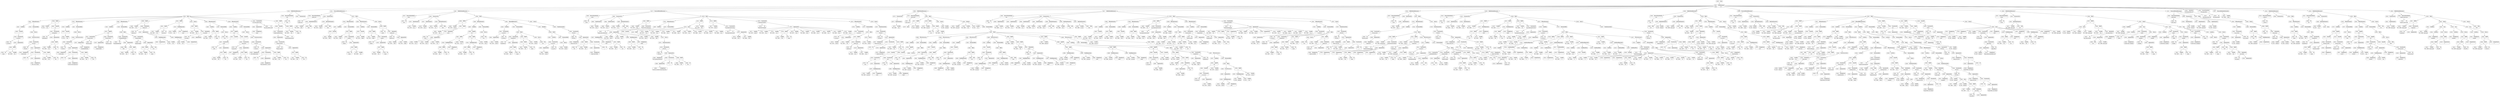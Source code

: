 digraph ast {
node [shape=none];
188418 [label=<<TABLE border='1' cellspacing='0' cellpadding='10' style='rounded' ><TR><TD border='0'>188418</TD><TD border='0'><B>UnaryOP</B></TD></TR><HR/><TR><TD border='0' cellpadding='5' colspan='2'>@</TD></TR></TABLE>>];
188418 -> 188417 [weight=2];
188416 [label=<<TABLE border='1' cellspacing='0' cellpadding='10' style='rounded' ><TR><TD border='0'>188416</TD><TD border='0'><B>ArgumentList</B></TD></TR></TABLE>>];
188416 -> 188415 [weight=2];
188417 [label=<<TABLE border='1' cellspacing='0' cellpadding='10' style='rounded' ><TR><TD border='0'>188417</TD><TD border='0'><B>FunctionCall</B></TD></TR><HR/><TR><TD border='0' cellpadding='5' colspan='2'>imagecreatefromstring</TD></TR></TABLE>>];
188417 -> 188409 [weight=2];
188417 -> 188416 [weight=2];
188422 [label=<<TABLE border='1' cellspacing='0' cellpadding='10' style='rounded' ><TR><TD border='0'>188422</TD><TD border='0'><B>Id</B></TD></TR><HR/><TR><TD border='0' cellpadding='5' colspan='2'>image</TD></TR></TABLE>>];
188423 [label=<<TABLE border='1' cellspacing='0' cellpadding='10' style='rounded' ><TR><TD border='0'>188423</TD><TD border='0'><B>BinOP</B></TD></TR><HR/><TR><TD border='0' cellpadding='5' colspan='2'>-&gt;</TD></TR></TABLE>>];
188423 -> 188421 [weight=2];
188423 -> 188422 [weight=2];
188420 [label=<<TABLE border='1' cellspacing='0' cellpadding='10' style='rounded' ><TR><TD border='0'>188420</TD><TD border='0'><B>Id</B></TD></TR><HR/><TR><TD border='0' cellpadding='5' colspan='2'>is_resource</TD></TR></TABLE>>];
188421 [label=<<TABLE border='1' cellspacing='0' cellpadding='10' style='rounded' ><TR><TD border='0'>188421</TD><TD border='0'><B>Variable</B></TD></TR><HR/><TR><TD border='0' cellpadding='5'>(817, 3967)</TD><TD border='0' cellpadding='5'>this</TD></TR></TABLE>>];
188426 [label=<<TABLE border='1' cellspacing='0' cellpadding='10' style='rounded' ><TR><TD border='0'>188426</TD><TD border='0'><B>UnaryOP</B></TD></TR><HR/><TR><TD border='0' cellpadding='5' colspan='2'>!</TD></TR></TABLE>>];
188426 -> 188425 [weight=2];
188427 [label=<<TABLE border='1' cellspacing='0' cellpadding='10' style='rounded' ><TR><TD border='0'>188427</TD><TD border='0'><B>Condition</B></TD></TR></TABLE>>];
188427 -> 188426 [weight=2];
188424 [label=<<TABLE border='1' cellspacing='0' cellpadding='10' style='rounded' ><TR><TD border='0'>188424</TD><TD border='0'><B>ArgumentList</B></TD></TR></TABLE>>];
188424 -> 188423 [weight=2];
188425 [label=<<TABLE border='1' cellspacing='0' cellpadding='10' style='rounded' ><TR><TD border='0'>188425</TD><TD border='0'><B>FunctionCall</B></TD></TR><HR/><TR><TD border='0' cellpadding='5' colspan='2'>is_resource</TD></TR></TABLE>>];
188425 -> 188420 [weight=2];
188425 -> 188424 [weight=2];
188430 [label=<<TABLE border='1' cellspacing='0' cellpadding='10' style='rounded' ><TR><TD border='0'>188430</TD><TD border='0'><B>Id</B></TD></TR><HR/><TR><TD border='0' cellpadding='5' colspan='2'>__</TD></TR></TABLE>>];
188431 [label=<<TABLE border='1' cellspacing='0' cellpadding='10' style='rounded' ><TR><TD border='0'>188431</TD><TD border='0'><B>StringLiteral</B></TD></TR><HR/><TR><TD border='0' cellpadding='5' colspan='2'>File is not an image.</TD></TR></TABLE>>];
188428 [label=<<TABLE border='1' cellspacing='0' cellpadding='10' style='rounded' ><TR><TD border='0'>188428</TD><TD border='0'><B>Id</B></TD></TR><HR/><TR><TD border='0' cellpadding='5' colspan='2'>WP_Error</TD></TR></TABLE>>];
188429 [label=<<TABLE border='1' cellspacing='0' cellpadding='10' style='rounded' ><TR><TD border='0'>188429</TD><TD border='0'><B>StringLiteral</B></TD></TR><HR/><TR><TD border='0' cellpadding='5' colspan='2'>invalid_image</TD></TR></TABLE>>];
188434 [label=<<TABLE border='1' cellspacing='0' cellpadding='10' style='rounded' ><TR><TD border='0'>188434</TD><TD border='0'><B>Variable</B></TD></TR><HR/><TR><TD border='0' cellpadding='5'>(817, 3967)</TD><TD border='0' cellpadding='5'>this</TD></TR></TABLE>>];
188435 [label=<<TABLE border='1' cellspacing='0' cellpadding='10' style='rounded' ><TR><TD border='0'>188435</TD><TD border='0'><B>Id</B></TD></TR><HR/><TR><TD border='0' cellpadding='5' colspan='2'>file</TD></TR></TABLE>>];
188432 [label=<<TABLE border='1' cellspacing='0' cellpadding='10' style='rounded' ><TR><TD border='0'>188432</TD><TD border='0'><B>ArgumentList</B></TD></TR></TABLE>>];
188432 -> 188431 [weight=2];
188433 [label=<<TABLE border='1' cellspacing='0' cellpadding='10' style='rounded' ><TR><TD border='0'>188433</TD><TD border='0'><B>FunctionCall</B></TD></TR><HR/><TR><TD border='0' cellpadding='5' colspan='2'>__</TD></TR></TABLE>>];
188433 -> 188430 [weight=2];
188433 -> 188432 [weight=2];
188438 [label=<<TABLE border='1' cellspacing='0' cellpadding='10' style='rounded' ><TR><TD border='0'>188438</TD><TD border='0'><B>FunctionCall</B></TD></TR><HR/><TR><TD border='0' cellpadding='5' colspan='2'>WP_Error</TD></TR></TABLE>>];
188438 -> 188428 [weight=2];
188438 -> 188437 [weight=2];
188439 [label=<<TABLE border='1' cellspacing='0' cellpadding='10' style='rounded' ><TR><TD border='0'>188439</TD><TD border='0'><B>ClassInstanciation</B></TD></TR></TABLE>>];
188439 -> 188438 [weight=2];
188436 [label=<<TABLE border='1' cellspacing='0' cellpadding='10' style='rounded' ><TR><TD border='0'>188436</TD><TD border='0'><B>BinOP</B></TD></TR><HR/><TR><TD border='0' cellpadding='5' colspan='2'>-&gt;</TD></TR></TABLE>>];
188436 -> 188434 [weight=2];
188436 -> 188435 [weight=2];
188437 [label=<<TABLE border='1' cellspacing='0' cellpadding='10' style='rounded' ><TR><TD border='0'>188437</TD><TD border='0'><B>ArgumentList</B></TD></TR></TABLE>>];
188437 -> 188429 [weight=2];
188437 -> 188433 [weight=2];
188437 -> 188436 [weight=2];
188442 [label=<<TABLE border='1' cellspacing='0' cellpadding='10' style='rounded' ><TR><TD border='0'>188442</TD><TD border='0'><B>StatementBody</B></TD></TR></TABLE>>];
188442 -> 188440 [weight=2];
188443 [label=<<TABLE border='1' cellspacing='0' cellpadding='10' style='rounded' ><TR><TD border='0'>188443</TD><TD border='0'><B>Variable</B></TD></TR><HR/><TR><TD border='0' cellpadding='5'>(0, 765)</TD><TD border='0' cellpadding='5'>size</TD></TR></TABLE>>];
188440 [label=<<TABLE border='1' cellspacing='0' cellpadding='10' style='rounded' ><TR><TD border='0'>188440</TD><TD border='0'><B>Return</B></TD></TR></TABLE>>];
188440 -> 188439 [weight=2];
188441 [label=<<TABLE border='1' cellspacing='0' cellpadding='10' style='rounded' ><TR><TD border='0'>188441</TD><TD border='0'><B>IfThenStatement</B></TD></TR></TABLE>>];
188441 -> 188427 [weight=2];
188441 -> 188442 [weight=2];
188446 [label=<<TABLE border='1' cellspacing='0' cellpadding='10' style='rounded' ><TR><TD border='0'>188446</TD><TD border='0'><B>Id</B></TD></TR><HR/><TR><TD border='0' cellpadding='5' colspan='2'>getimagesize</TD></TR></TABLE>>];
188447 [label=<<TABLE border='1' cellspacing='0' cellpadding='10' style='rounded' ><TR><TD border='0'>188447</TD><TD border='0'><B>Variable</B></TD></TR><HR/><TR><TD border='0' cellpadding='5'>(817, 3967)</TD><TD border='0' cellpadding='5'>this</TD></TR></TABLE>>];
188444 [label=<<TABLE border='1' cellspacing='0' cellpadding='10' style='rounded' ><TR><TD border='0'>188444</TD><TD border='0'><B>BinOP</B></TD></TR><HR/><TR><TD border='0' cellpadding='5' colspan='2'>=</TD></TR></TABLE>>];
188444 -> 188443 [weight=2];
188444 -> 188452 [weight=2];
188450 [label=<<TABLE border='1' cellspacing='0' cellpadding='10' style='rounded' ><TR><TD border='0'>188450</TD><TD border='0'><B>ArgumentList</B></TD></TR></TABLE>>];
188450 -> 188449 [weight=2];
188451 [label=<<TABLE border='1' cellspacing='0' cellpadding='10' style='rounded' ><TR><TD border='0'>188451</TD><TD border='0'><B>FunctionCall</B></TD></TR><HR/><TR><TD border='0' cellpadding='5' colspan='2'>getimagesize</TD></TR></TABLE>>];
188451 -> 188446 [weight=2];
188451 -> 188450 [weight=2];
188448 [label=<<TABLE border='1' cellspacing='0' cellpadding='10' style='rounded' ><TR><TD border='0'>188448</TD><TD border='0'><B>Id</B></TD></TR><HR/><TR><TD border='0' cellpadding='5' colspan='2'>file</TD></TR></TABLE>>];
188449 [label=<<TABLE border='1' cellspacing='0' cellpadding='10' style='rounded' ><TR><TD border='0'>188449</TD><TD border='0'><B>BinOP</B></TD></TR><HR/><TR><TD border='0' cellpadding='5' colspan='2'>-&gt;</TD></TR></TABLE>>];
188449 -> 188447 [weight=2];
188449 -> 188448 [weight=2];
188454 [label=<<TABLE border='1' cellspacing='0' cellpadding='10' style='rounded' ><TR><TD border='0'>188454</TD><TD border='0'><B>Variable</B></TD></TR><HR/><TR><TD border='0' cellpadding='5'>(0, 765)</TD><TD border='0' cellpadding='5'>size</TD></TR></TABLE>>];
188455 [label=<<TABLE border='1' cellspacing='0' cellpadding='10' style='rounded' ><TR><TD border='0'>188455</TD><TD border='0'><B>UnaryOP</B></TD></TR><HR/><TR><TD border='0' cellpadding='5' colspan='2'>!</TD></TR></TABLE>>];
188455 -> 188454 [weight=2];
188452 [label=<<TABLE border='1' cellspacing='0' cellpadding='10' style='rounded' ><TR><TD border='0'>188452</TD><TD border='0'><B>UnaryOP</B></TD></TR><HR/><TR><TD border='0' cellpadding='5' colspan='2'>@</TD></TR></TABLE>>];
188452 -> 188451 [weight=2];
188458 [label=<<TABLE border='1' cellspacing='0' cellpadding='10' style='rounded' ><TR><TD border='0'>188458</TD><TD border='0'><B>StringLiteral</B></TD></TR><HR/><TR><TD border='0' cellpadding='5' colspan='2'>invalid_image</TD></TR></TABLE>>];
188459 [label=<<TABLE border='1' cellspacing='0' cellpadding='10' style='rounded' ><TR><TD border='0'>188459</TD><TD border='0'><B>Id</B></TD></TR><HR/><TR><TD border='0' cellpadding='5' colspan='2'>__</TD></TR></TABLE>>];
188456 [label=<<TABLE border='1' cellspacing='0' cellpadding='10' style='rounded' ><TR><TD border='0'>188456</TD><TD border='0'><B>Condition</B></TD></TR></TABLE>>];
188456 -> 188455 [weight=2];
188457 [label=<<TABLE border='1' cellspacing='0' cellpadding='10' style='rounded' ><TR><TD border='0'>188457</TD><TD border='0'><B>Id</B></TD></TR><HR/><TR><TD border='0' cellpadding='5' colspan='2'>WP_Error</TD></TR></TABLE>>];
188462 [label=<<TABLE border='1' cellspacing='0' cellpadding='10' style='rounded' ><TR><TD border='0'>188462</TD><TD border='0'><B>FunctionCall</B></TD></TR><HR/><TR><TD border='0' cellpadding='5' colspan='2'>__</TD></TR></TABLE>>];
188462 -> 188459 [weight=2];
188462 -> 188461 [weight=2];
188463 [label=<<TABLE border='1' cellspacing='0' cellpadding='10' style='rounded' ><TR><TD border='0'>188463</TD><TD border='0'><B>Variable</B></TD></TR><HR/><TR><TD border='0' cellpadding='5'>(817, 3967)</TD><TD border='0' cellpadding='5'>this</TD></TR></TABLE>>];
188460 [label=<<TABLE border='1' cellspacing='0' cellpadding='10' style='rounded' ><TR><TD border='0'>188460</TD><TD border='0'><B>StringLiteral</B></TD></TR><HR/><TR><TD border='0' cellpadding='5' colspan='2'>Could not read image size.</TD></TR></TABLE>>];
188461 [label=<<TABLE border='1' cellspacing='0' cellpadding='10' style='rounded' ><TR><TD border='0'>188461</TD><TD border='0'><B>ArgumentList</B></TD></TR></TABLE>>];
188461 -> 188460 [weight=2];
188466 [label=<<TABLE border='1' cellspacing='0' cellpadding='10' style='rounded' ><TR><TD border='0'>188466</TD><TD border='0'><B>ArgumentList</B></TD></TR></TABLE>>];
188466 -> 188458 [weight=2];
188466 -> 188462 [weight=2];
188466 -> 188465 [weight=2];
188467 [label=<<TABLE border='1' cellspacing='0' cellpadding='10' style='rounded' ><TR><TD border='0'>188467</TD><TD border='0'><B>FunctionCall</B></TD></TR><HR/><TR><TD border='0' cellpadding='5' colspan='2'>WP_Error</TD></TR></TABLE>>];
188467 -> 188457 [weight=2];
188467 -> 188466 [weight=2];
188464 [label=<<TABLE border='1' cellspacing='0' cellpadding='10' style='rounded' ><TR><TD border='0'>188464</TD><TD border='0'><B>Id</B></TD></TR><HR/><TR><TD border='0' cellpadding='5' colspan='2'>file</TD></TR></TABLE>>];
188465 [label=<<TABLE border='1' cellspacing='0' cellpadding='10' style='rounded' ><TR><TD border='0'>188465</TD><TD border='0'><B>BinOP</B></TD></TR><HR/><TR><TD border='0' cellpadding='5' colspan='2'>-&gt;</TD></TR></TABLE>>];
188465 -> 188463 [weight=2];
188465 -> 188464 [weight=2];
188470 [label=<<TABLE border='1' cellspacing='0' cellpadding='10' style='rounded' ><TR><TD border='0'>188470</TD><TD border='0'><B>IfThenStatement</B></TD></TR></TABLE>>];
188470 -> 188456 [weight=2];
188470 -> 188471 [weight=2];
188471 [label=<<TABLE border='1' cellspacing='0' cellpadding='10' style='rounded' ><TR><TD border='0'>188471</TD><TD border='0'><B>StatementBody</B></TD></TR></TABLE>>];
188471 -> 188469 [weight=2];
188468 [label=<<TABLE border='1' cellspacing='0' cellpadding='10' style='rounded' ><TR><TD border='0'>188468</TD><TD border='0'><B>ClassInstanciation</B></TD></TR></TABLE>>];
188468 -> 188467 [weight=2];
188469 [label=<<TABLE border='1' cellspacing='0' cellpadding='10' style='rounded' ><TR><TD border='0'>188469</TD><TD border='0'><B>Return</B></TD></TR></TABLE>>];
188469 -> 188468 [weight=2];
188474 [label=<<TABLE border='1' cellspacing='0' cellpadding='10' style='rounded' ><TR><TD border='0'>188474</TD><TD border='0'><B>ArgumentList</B></TD></TR></TABLE>>];
188474 -> 188473 [weight=2];
188475 [label=<<TABLE border='1' cellspacing='0' cellpadding='10' style='rounded' ><TR><TD border='0'>188475</TD><TD border='0'><B>FunctionCall</B></TD></TR><HR/><TR><TD border='0' cellpadding='5' colspan='2'>function_exists</TD></TR></TABLE>>];
188475 -> 188472 [weight=2];
188475 -> 188474 [weight=2];
188472 [label=<<TABLE border='1' cellspacing='0' cellpadding='10' style='rounded' ><TR><TD border='0'>188472</TD><TD border='0'><B>Id</B></TD></TR><HR/><TR><TD border='0' cellpadding='5' colspan='2'>function_exists</TD></TR></TABLE>>];
188473 [label=<<TABLE border='1' cellspacing='0' cellpadding='10' style='rounded' ><TR><TD border='0'>188473</TD><TD border='0'><B>StringLiteral</B></TD></TR><HR/><TR><TD border='0' cellpadding='5' colspan='2'>imagealphablending</TD></TR></TABLE>>];
188478 [label=<<TABLE border='1' cellspacing='0' cellpadding='10' style='rounded' ><TR><TD border='0'>188478</TD><TD border='0'><B>StringLiteral</B></TD></TR><HR/><TR><TD border='0' cellpadding='5' colspan='2'>imagesavealpha</TD></TR></TABLE>>];
188479 [label=<<TABLE border='1' cellspacing='0' cellpadding='10' style='rounded' ><TR><TD border='0'>188479</TD><TD border='0'><B>ArgumentList</B></TD></TR></TABLE>>];
188479 -> 188478 [weight=2];
188476 [label=<<TABLE border='1' cellspacing='0' cellpadding='10' style='rounded' ><TR><TD border='0'>188476</TD><TD border='0'><B>LogicOP</B></TD></TR><HR/><TR><TD border='0' cellpadding='5' colspan='2'>&amp;&amp;</TD></TR></TABLE>>];
188476 -> 188475 [weight=2];
188476 -> 188480 [weight=2];
188477 [label=<<TABLE border='1' cellspacing='0' cellpadding='10' style='rounded' ><TR><TD border='0'>188477</TD><TD border='0'><B>Id</B></TD></TR><HR/><TR><TD border='0' cellpadding='5' colspan='2'>function_exists</TD></TR></TABLE>>];
188482 [label=<<TABLE border='1' cellspacing='0' cellpadding='10' style='rounded' ><TR><TD border='0'>188482</TD><TD border='0'><B>Id</B></TD></TR><HR/><TR><TD border='0' cellpadding='5' colspan='2'>imagealphablending</TD></TR></TABLE>>];
188483 [label=<<TABLE border='1' cellspacing='0' cellpadding='10' style='rounded' ><TR><TD border='0'>188483</TD><TD border='0'><B>Variable</B></TD></TR><HR/><TR><TD border='0' cellpadding='5'>(817, 3967)</TD><TD border='0' cellpadding='5'>this</TD></TR></TABLE>>];
188480 [label=<<TABLE border='1' cellspacing='0' cellpadding='10' style='rounded' ><TR><TD border='0'>188480</TD><TD border='0'><B>FunctionCall</B></TD></TR><HR/><TR><TD border='0' cellpadding='5' colspan='2'>function_exists</TD></TR></TABLE>>];
188480 -> 188477 [weight=2];
188480 -> 188479 [weight=2];
188481 [label=<<TABLE border='1' cellspacing='0' cellpadding='10' style='rounded' ><TR><TD border='0'>188481</TD><TD border='0'><B>Condition</B></TD></TR></TABLE>>];
188481 -> 188476 [weight=2];
188486 [label=<<TABLE border='1' cellspacing='0' cellpadding='10' style='rounded' ><TR><TD border='0'>188486</TD><TD border='0'><B>False</B></TD></TR><HR/><TR><TD border='0' cellpadding='5' colspan='2'>false</TD></TR></TABLE>>];
188487 [label=<<TABLE border='1' cellspacing='0' cellpadding='10' style='rounded' ><TR><TD border='0'>188487</TD><TD border='0'><B>ArgumentList</B></TD></TR></TABLE>>];
188487 -> 188485 [weight=2];
188487 -> 188486 [weight=2];
188484 [label=<<TABLE border='1' cellspacing='0' cellpadding='10' style='rounded' ><TR><TD border='0'>188484</TD><TD border='0'><B>Id</B></TD></TR><HR/><TR><TD border='0' cellpadding='5' colspan='2'>image</TD></TR></TABLE>>];
188485 [label=<<TABLE border='1' cellspacing='0' cellpadding='10' style='rounded' ><TR><TD border='0'>188485</TD><TD border='0'><B>BinOP</B></TD></TR><HR/><TR><TD border='0' cellpadding='5' colspan='2'>-&gt;</TD></TR></TABLE>>];
188485 -> 188483 [weight=2];
188485 -> 188484 [weight=2];
188490 [label=<<TABLE border='1' cellspacing='0' cellpadding='10' style='rounded' ><TR><TD border='0'>188490</TD><TD border='0'><B>Variable</B></TD></TR><HR/><TR><TD border='0' cellpadding='5'>(817, 3967)</TD><TD border='0' cellpadding='5'>this</TD></TR></TABLE>>];
188491 [label=<<TABLE border='1' cellspacing='0' cellpadding='10' style='rounded' ><TR><TD border='0'>188491</TD><TD border='0'><B>Id</B></TD></TR><HR/><TR><TD border='0' cellpadding='5' colspan='2'>image</TD></TR></TABLE>>];
188488 [label=<<TABLE border='1' cellspacing='0' cellpadding='10' style='rounded' ><TR><TD border='0'>188488</TD><TD border='0'><B>FunctionCall</B></TD></TR><HR/><TR><TD border='0' cellpadding='5' colspan='2'>imagealphablending</TD></TR></TABLE>>];
188488 -> 188482 [weight=2];
188488 -> 188487 [weight=2];
188489 [label=<<TABLE border='1' cellspacing='0' cellpadding='10' style='rounded' ><TR><TD border='0'>188489</TD><TD border='0'><B>Id</B></TD></TR><HR/><TR><TD border='0' cellpadding='5' colspan='2'>imagesavealpha</TD></TR></TABLE>>];
188494 [label=<<TABLE border='1' cellspacing='0' cellpadding='10' style='rounded' ><TR><TD border='0'>188494</TD><TD border='0'><B>ArgumentList</B></TD></TR></TABLE>>];
188494 -> 188492 [weight=2];
188494 -> 188493 [weight=2];
188495 [label=<<TABLE border='1' cellspacing='0' cellpadding='10' style='rounded' ><TR><TD border='0'>188495</TD><TD border='0'><B>FunctionCall</B></TD></TR><HR/><TR><TD border='0' cellpadding='5' colspan='2'>imagesavealpha</TD></TR></TABLE>>];
188495 -> 188489 [weight=2];
188495 -> 188494 [weight=2];
188492 [label=<<TABLE border='1' cellspacing='0' cellpadding='10' style='rounded' ><TR><TD border='0'>188492</TD><TD border='0'><B>BinOP</B></TD></TR><HR/><TR><TD border='0' cellpadding='5' colspan='2'>-&gt;</TD></TR></TABLE>>];
188492 -> 188490 [weight=2];
188492 -> 188491 [weight=2];
188493 [label=<<TABLE border='1' cellspacing='0' cellpadding='10' style='rounded' ><TR><TD border='0'>188493</TD><TD border='0'><B>True</B></TD></TR><HR/><TR><TD border='0' cellpadding='5' colspan='2'>true</TD></TR></TABLE>>];
188498 [label=<<TABLE border='1' cellspacing='0' cellpadding='10' style='rounded' ><TR><TD border='0'>188498</TD><TD border='0'><B>StatementBody</B></TD></TR></TABLE>>];
188498 -> 188496 [weight=2];
188499 [label=<<TABLE border='1' cellspacing='0' cellpadding='10' style='rounded' ><TR><TD border='0'>188499</TD><TD border='0'><B>Variable</B></TD></TR><HR/><TR><TD border='0' cellpadding='5'>(817, 3967)</TD><TD border='0' cellpadding='5'>this</TD></TR></TABLE>>];
188496 [label=<<TABLE border='1' cellspacing='0' cellpadding='10' style='rounded' ><TR><TD border='0'>188496</TD><TD border='0'><B>Block</B></TD></TR></TABLE>>];
188496 -> 188488 [weight=2];
188496 -> 188495 [weight=2];
188497 [label=<<TABLE border='1' cellspacing='0' cellpadding='10' style='rounded' ><TR><TD border='0'>188497</TD><TD border='0'><B>IfThenStatement</B></TD></TR></TABLE>>];
188497 -> 188481 [weight=2];
188497 -> 188498 [weight=2];
188502 [label=<<TABLE border='1' cellspacing='0' cellpadding='10' style='rounded' ><TR><TD border='0'>188502</TD><TD border='0'><B>IntegerLiteral</B></TD></TR><HR/><TR><TD border='0' cellpadding='5' colspan='2'>0</TD></TR></TABLE>>];
188503 [label=<<TABLE border='1' cellspacing='0' cellpadding='10' style='rounded' ><TR><TD border='0'>188503</TD><TD border='0'><B>PostfixExpression</B></TD></TR></TABLE>>];
188503 -> 188501 [weight=2];
188503 -> 188502 [weight=2];
188500 [label=<<TABLE border='1' cellspacing='0' cellpadding='10' style='rounded' ><TR><TD border='0'>188500</TD><TD border='0'><B>Id</B></TD></TR><HR/><TR><TD border='0' cellpadding='5' colspan='2'>update_size</TD></TR></TABLE>>];
188501 [label=<<TABLE border='1' cellspacing='0' cellpadding='10' style='rounded' ><TR><TD border='0'>188501</TD><TD border='0'><B>Variable</B></TD></TR><HR/><TR><TD border='0' cellpadding='5'>(0, 765)</TD><TD border='0' cellpadding='5'>size</TD></TR></TABLE>>];
188506 [label=<<TABLE border='1' cellspacing='0' cellpadding='10' style='rounded' ><TR><TD border='0'>188506</TD><TD border='0'><B>PostfixExpression</B></TD></TR></TABLE>>];
188506 -> 188504 [weight=2];
188506 -> 188505 [weight=2];
188507 [label=<<TABLE border='1' cellspacing='0' cellpadding='10' style='rounded' ><TR><TD border='0'>188507</TD><TD border='0'><B>ArgumentList</B></TD></TR></TABLE>>];
188507 -> 188503 [weight=2];
188507 -> 188506 [weight=2];
188504 [label=<<TABLE border='1' cellspacing='0' cellpadding='10' style='rounded' ><TR><TD border='0'>188504</TD><TD border='0'><B>Variable</B></TD></TR><HR/><TR><TD border='0' cellpadding='5'>(0, 765)</TD><TD border='0' cellpadding='5'>size</TD></TR></TABLE>>];
188505 [label=<<TABLE border='1' cellspacing='0' cellpadding='10' style='rounded' ><TR><TD border='0'>188505</TD><TD border='0'><B>IntegerLiteral</B></TD></TR><HR/><TR><TD border='0' cellpadding='5' colspan='2'>1</TD></TR></TABLE>>];
188510 [label=<<TABLE border='1' cellspacing='0' cellpadding='10' style='rounded' ><TR><TD border='0'>188510</TD><TD border='0'><B>Variable</B></TD></TR><HR/><TR><TD border='0' cellpadding='5'>(817, 3967)</TD><TD border='0' cellpadding='5'>this</TD></TR></TABLE>>];
188511 [label=<<TABLE border='1' cellspacing='0' cellpadding='10' style='rounded' ><TR><TD border='0'>188511</TD><TD border='0'><B>Id</B></TD></TR><HR/><TR><TD border='0' cellpadding='5' colspan='2'>mime_type</TD></TR></TABLE>>];
188508 [label=<<TABLE border='1' cellspacing='0' cellpadding='10' style='rounded' ><TR><TD border='0'>188508</TD><TD border='0'><B>MethodCall</B></TD></TR><HR/><TR><TD border='0' cellpadding='5' colspan='2'>update_size</TD></TR></TABLE>>];
188508 -> 188500 [weight=2];
188508 -> 188507 [weight=2];
188509 [label=<<TABLE border='1' cellspacing='0' cellpadding='10' style='rounded' ><TR><TD border='0'>188509</TD><TD border='0'><B>BinOP</B></TD></TR><HR/><TR><TD border='0' cellpadding='5' colspan='2'>-&gt;</TD></TR></TABLE>>];
188509 -> 188499 [weight=2];
188509 -> 188508 [weight=2];
188514 [label=<<TABLE border='1' cellspacing='0' cellpadding='10' style='rounded' ><TR><TD border='0'>188514</TD><TD border='0'><B>Variable</B></TD></TR><HR/><TR><TD border='0' cellpadding='5'>(0, 765)</TD><TD border='0' cellpadding='5'>size</TD></TR></TABLE>>];
188515 [label=<<TABLE border='1' cellspacing='0' cellpadding='10' style='rounded' ><TR><TD border='0'>188515</TD><TD border='0'><B>StringLiteral</B></TD></TR><HR/><TR><TD border='0' cellpadding='5' colspan='2'>mime</TD></TR></TABLE>>];
188512 [label=<<TABLE border='1' cellspacing='0' cellpadding='10' style='rounded' ><TR><TD border='0'>188512</TD><TD border='0'><B>BinOP</B></TD></TR><HR/><TR><TD border='0' cellpadding='5' colspan='2'>-&gt;</TD></TR></TABLE>>];
188512 -> 188510 [weight=2];
188512 -> 188511 [weight=2];
188513 [label=<<TABLE border='1' cellspacing='0' cellpadding='10' style='rounded' ><TR><TD border='0'>188513</TD><TD border='0'><B>BinOP</B></TD></TR><HR/><TR><TD border='0' cellpadding='5' colspan='2'>=</TD></TR></TABLE>>];
188513 -> 188512 [weight=2];
188513 -> 188516 [weight=2];
188518 [label=<<TABLE border='1' cellspacing='0' cellpadding='10' style='rounded' ><TR><TD border='0'>188518</TD><TD border='0'><B>Id</B></TD></TR><HR/><TR><TD border='0' cellpadding='5' colspan='2'>set_quality</TD></TR></TABLE>>];
188519 [label=<<TABLE border='1' cellspacing='0' cellpadding='10' style='rounded' ><TR><TD border='0'>188519</TD><TD border='0'><B>ArgumentList</B></TD></TR></TABLE>>];
188516 [label=<<TABLE border='1' cellspacing='0' cellpadding='10' style='rounded' ><TR><TD border='0'>188516</TD><TD border='0'><B>PostfixExpression</B></TD></TR></TABLE>>];
188516 -> 188514 [weight=2];
188516 -> 188515 [weight=2];
188517 [label=<<TABLE border='1' cellspacing='0' cellpadding='10' style='rounded' ><TR><TD border='0'>188517</TD><TD border='0'><B>Variable</B></TD></TR><HR/><TR><TD border='0' cellpadding='5'>(817, 3967)</TD><TD border='0' cellpadding='5'>this</TD></TR></TABLE>>];
188522 [label=<<TABLE border='1' cellspacing='0' cellpadding='10' style='rounded' ><TR><TD border='0'>188522</TD><TD border='0'><B>Return</B></TD></TR></TABLE>>];
188522 -> 188521 [weight=2];
188523 [label=<<TABLE border='1' cellspacing='0' cellpadding='10' style='rounded' ><TR><TD border='0'>188523</TD><TD border='0'><B>Block</B></TD></TR></TABLE>>];
188523 -> 188364 [weight=2];
188523 -> 188398 [weight=2];
188523 -> 188403 [weight=2];
188523 -> 188407 [weight=2];
188523 -> 188441 [weight=2];
188523 -> 188444 [weight=2];
188523 -> 188470 [weight=2];
188523 -> 188497 [weight=2];
188523 -> 188509 [weight=2];
188523 -> 188513 [weight=2];
188523 -> 188522 [weight=2];
188520 [label=<<TABLE border='1' cellspacing='0' cellpadding='10' style='rounded' ><TR><TD border='0'>188520</TD><TD border='0'><B>MethodCall</B></TD></TR><HR/><TR><TD border='0' cellpadding='5' colspan='2'>set_quality</TD></TR></TABLE>>];
188520 -> 188518 [weight=2];
188520 -> 188519 [weight=2];
188521 [label=<<TABLE border='1' cellspacing='0' cellpadding='10' style='rounded' ><TR><TD border='0'>188521</TD><TD border='0'><B>BinOP</B></TD></TR><HR/><TR><TD border='0' cellpadding='5' colspan='2'>-&gt;</TD></TR></TABLE>>];
188521 -> 188517 [weight=2];
188521 -> 188520 [weight=2];
188526 [label=<<TABLE border='1' cellspacing='0' cellpadding='10' style='rounded' ><TR><TD border='0'>188526</TD><TD border='0'><B>ReturnValueMethod</B></TD></TR><HR/><TR><TD border='0' cellpadding='5' colspan='2'>update_size</TD></TR></TABLE>>];
188526 -> 188525 [weight=2];
188527 [label=<<TABLE border='1' cellspacing='0' cellpadding='10' style='rounded' ><TR><TD border='0'>188527</TD><TD border='0'><B>Variable</B></TD></TR><HR/><TR><TD border='0' cellpadding='5'>(817, 3970)</TD><TD border='0' cellpadding='5'>width</TD></TR></TABLE>>];
188524 [label=<<TABLE border='1' cellspacing='0' cellpadding='10' style='rounded' ><TR><TD border='0'>188524</TD><TD border='0'><B>PublicMethodStatement</B></TD></TR></TABLE>>];
188524 -> 188356 [weight=2];
188524 -> 188357 [weight=2];
188524 -> 188523 [weight=2];
188525 [label=<<TABLE border='1' cellspacing='0' cellpadding='10' style='rounded' ><TR><TD border='0'>188525</TD><TD border='0'><B>Id</B></TD></TR><HR/><TR><TD border='0' cellpadding='5' colspan='2'>update_size</TD></TR></TABLE>>];
188530 [label=<<TABLE border='1' cellspacing='0' cellpadding='10' style='rounded' ><TR><TD border='0'>188530</TD><TD border='0'><B>Variable</B></TD></TR><HR/><TR><TD border='0' cellpadding='5'>(817, 3971)</TD><TD border='0' cellpadding='5'>height</TD></TR></TABLE>>];
188531 [label=<<TABLE border='1' cellspacing='0' cellpadding='10' style='rounded' ><TR><TD border='0'>188531</TD><TD border='0'><B>False</B></TD></TR><HR/><TR><TD border='0' cellpadding='5' colspan='2'>false</TD></TR></TABLE>>];
188528 [label=<<TABLE border='1' cellspacing='0' cellpadding='10' style='rounded' ><TR><TD border='0'>188528</TD><TD border='0'><B>False</B></TD></TR><HR/><TR><TD border='0' cellpadding='5' colspan='2'>false</TD></TR></TABLE>>];
188529 [label=<<TABLE border='1' cellspacing='0' cellpadding='10' style='rounded' ><TR><TD border='0'>188529</TD><TD border='0'><B>OptValueParameter</B></TD></TR></TABLE>>];
188529 -> 188527 [weight=2];
188529 -> 188528 [weight=2];
188535 [label=<<TABLE border='1' cellspacing='0' cellpadding='10' style='rounded' ><TR><TD border='0'>188535</TD><TD border='0'><B>Variable</B></TD></TR><HR/><TR><TD border='0' cellpadding='5'>(817, 3970)</TD><TD border='0' cellpadding='5'>width</TD></TR></TABLE>>];
188532 [label=<<TABLE border='1' cellspacing='0' cellpadding='10' style='rounded' ><TR><TD border='0'>188532</TD><TD border='0'><B>OptValueParameter</B></TD></TR></TABLE>>];
188532 -> 188530 [weight=2];
188532 -> 188531 [weight=2];
188533 [label=<<TABLE border='1' cellspacing='0' cellpadding='10' style='rounded' ><TR><TD border='0'>188533</TD><TD border='0'><B>ParameterList</B></TD></TR></TABLE>>];
188533 -> 188529 [weight=2];
188533 -> 188532 [weight=2];
188538 [label=<<TABLE border='1' cellspacing='0' cellpadding='10' style='rounded' ><TR><TD border='0'>188538</TD><TD border='0'><B>Variable</B></TD></TR><HR/><TR><TD border='0' cellpadding='5'>(817, 3970)</TD><TD border='0' cellpadding='5'>width</TD></TR></TABLE>>];
188539 [label=<<TABLE border='1' cellspacing='0' cellpadding='10' style='rounded' ><TR><TD border='0'>188539</TD><TD border='0'><B>BinOP</B></TD></TR><HR/><TR><TD border='0' cellpadding='5' colspan='2'>=</TD></TR></TABLE>>];
188539 -> 188538 [weight=2];
188539 -> 188545 [weight=2];
188536 [label=<<TABLE border='1' cellspacing='0' cellpadding='10' style='rounded' ><TR><TD border='0'>188536</TD><TD border='0'><B>UnaryOP</B></TD></TR><HR/><TR><TD border='0' cellpadding='5' colspan='2'>!</TD></TR></TABLE>>];
188536 -> 188535 [weight=2];
188537 [label=<<TABLE border='1' cellspacing='0' cellpadding='10' style='rounded' ><TR><TD border='0'>188537</TD><TD border='0'><B>Condition</B></TD></TR></TABLE>>];
188537 -> 188536 [weight=2];
188542 [label=<<TABLE border='1' cellspacing='0' cellpadding='10' style='rounded' ><TR><TD border='0'>188542</TD><TD border='0'><B>Id</B></TD></TR><HR/><TR><TD border='0' cellpadding='5' colspan='2'>image</TD></TR></TABLE>>];
188543 [label=<<TABLE border='1' cellspacing='0' cellpadding='10' style='rounded' ><TR><TD border='0'>188543</TD><TD border='0'><B>BinOP</B></TD></TR><HR/><TR><TD border='0' cellpadding='5' colspan='2'>-&gt;</TD></TR></TABLE>>];
188543 -> 188541 [weight=2];
188543 -> 188542 [weight=2];
188540 [label=<<TABLE border='1' cellspacing='0' cellpadding='10' style='rounded' ><TR><TD border='0'>188540</TD><TD border='0'><B>Id</B></TD></TR><HR/><TR><TD border='0' cellpadding='5' colspan='2'>imagesx</TD></TR></TABLE>>];
188541 [label=<<TABLE border='1' cellspacing='0' cellpadding='10' style='rounded' ><TR><TD border='0'>188541</TD><TD border='0'><B>Variable</B></TD></TR><HR/><TR><TD border='0' cellpadding='5'>(817, 3967)</TD><TD border='0' cellpadding='5'>this</TD></TR></TABLE>>];
188546 [label=<<TABLE border='1' cellspacing='0' cellpadding='10' style='rounded' ><TR><TD border='0'>188546</TD><TD border='0'><B>IfThenStatement</B></TD></TR></TABLE>>];
188546 -> 188537 [weight=2];
188546 -> 188547 [weight=2];
188547 [label=<<TABLE border='1' cellspacing='0' cellpadding='10' style='rounded' ><TR><TD border='0'>188547</TD><TD border='0'><B>StatementBody</B></TD></TR></TABLE>>];
188547 -> 188539 [weight=2];
188544 [label=<<TABLE border='1' cellspacing='0' cellpadding='10' style='rounded' ><TR><TD border='0'>188544</TD><TD border='0'><B>ArgumentList</B></TD></TR></TABLE>>];
188544 -> 188543 [weight=2];
188545 [label=<<TABLE border='1' cellspacing='0' cellpadding='10' style='rounded' ><TR><TD border='0'>188545</TD><TD border='0'><B>FunctionCall</B></TD></TR><HR/><TR><TD border='0' cellpadding='5' colspan='2'>imagesx</TD></TR></TABLE>>];
188545 -> 188540 [weight=2];
188545 -> 188544 [weight=2];
188550 [label=<<TABLE border='1' cellspacing='0' cellpadding='10' style='rounded' ><TR><TD border='0'>188550</TD><TD border='0'><B>UnaryOP</B></TD></TR><HR/><TR><TD border='0' cellpadding='5' colspan='2'>!</TD></TR></TABLE>>];
188550 -> 188549 [weight=2];
188551 [label=<<TABLE border='1' cellspacing='0' cellpadding='10' style='rounded' ><TR><TD border='0'>188551</TD><TD border='0'><B>Condition</B></TD></TR></TABLE>>];
188551 -> 188550 [weight=2];
188549 [label=<<TABLE border='1' cellspacing='0' cellpadding='10' style='rounded' ><TR><TD border='0'>188549</TD><TD border='0'><B>Variable</B></TD></TR><HR/><TR><TD border='0' cellpadding='5'>(817, 3971)</TD><TD border='0' cellpadding='5'>height</TD></TR></TABLE>>];
188554 [label=<<TABLE border='1' cellspacing='0' cellpadding='10' style='rounded' ><TR><TD border='0'>188554</TD><TD border='0'><B>Id</B></TD></TR><HR/><TR><TD border='0' cellpadding='5' colspan='2'>imagesy</TD></TR></TABLE>>];
188555 [label=<<TABLE border='1' cellspacing='0' cellpadding='10' style='rounded' ><TR><TD border='0'>188555</TD><TD border='0'><B>Variable</B></TD></TR><HR/><TR><TD border='0' cellpadding='5'>(817, 3967)</TD><TD border='0' cellpadding='5'>this</TD></TR></TABLE>>];
188552 [label=<<TABLE border='1' cellspacing='0' cellpadding='10' style='rounded' ><TR><TD border='0'>188552</TD><TD border='0'><B>Variable</B></TD></TR><HR/><TR><TD border='0' cellpadding='5'>(817, 3971)</TD><TD border='0' cellpadding='5'>height</TD></TR></TABLE>>];
188553 [label=<<TABLE border='1' cellspacing='0' cellpadding='10' style='rounded' ><TR><TD border='0'>188553</TD><TD border='0'><B>BinOP</B></TD></TR><HR/><TR><TD border='0' cellpadding='5' colspan='2'>=</TD></TR></TABLE>>];
188553 -> 188552 [weight=2];
188553 -> 188559 [weight=2];
188558 [label=<<TABLE border='1' cellspacing='0' cellpadding='10' style='rounded' ><TR><TD border='0'>188558</TD><TD border='0'><B>ArgumentList</B></TD></TR></TABLE>>];
188558 -> 188557 [weight=2];
188559 [label=<<TABLE border='1' cellspacing='0' cellpadding='10' style='rounded' ><TR><TD border='0'>188559</TD><TD border='0'><B>FunctionCall</B></TD></TR><HR/><TR><TD border='0' cellpadding='5' colspan='2'>imagesy</TD></TR></TABLE>>];
188559 -> 188554 [weight=2];
188559 -> 188558 [weight=2];
188556 [label=<<TABLE border='1' cellspacing='0' cellpadding='10' style='rounded' ><TR><TD border='0'>188556</TD><TD border='0'><B>Id</B></TD></TR><HR/><TR><TD border='0' cellpadding='5' colspan='2'>image</TD></TR></TABLE>>];
188557 [label=<<TABLE border='1' cellspacing='0' cellpadding='10' style='rounded' ><TR><TD border='0'>188557</TD><TD border='0'><B>BinOP</B></TD></TR><HR/><TR><TD border='0' cellpadding='5' colspan='2'>-&gt;</TD></TR></TABLE>>];
188557 -> 188555 [weight=2];
188557 -> 188556 [weight=2];
188562 [label=<<TABLE border='1' cellspacing='0' cellpadding='10' style='rounded' ><TR><TD border='0'>188562</TD><TD border='0'><B>Id</B></TD></TR><HR/><TR><TD border='0' cellpadding='5' colspan='2'>parent</TD></TR></TABLE>>];
188563 [label=<<TABLE border='1' cellspacing='0' cellpadding='10' style='rounded' ><TR><TD border='0'>188563</TD><TD border='0'><B>Id</B></TD></TR><HR/><TR><TD border='0' cellpadding='5' colspan='2'>update_size</TD></TR></TABLE>>];
188560 [label=<<TABLE border='1' cellspacing='0' cellpadding='10' style='rounded' ><TR><TD border='0'>188560</TD><TD border='0'><B>IfThenStatement</B></TD></TR></TABLE>>];
188560 -> 188551 [weight=2];
188560 -> 188561 [weight=2];
188561 [label=<<TABLE border='1' cellspacing='0' cellpadding='10' style='rounded' ><TR><TD border='0'>188561</TD><TD border='0'><B>StatementBody</B></TD></TR></TABLE>>];
188561 -> 188553 [weight=2];
188566 [label=<<TABLE border='1' cellspacing='0' cellpadding='10' style='rounded' ><TR><TD border='0'>188566</TD><TD border='0'><B>ArgumentList</B></TD></TR></TABLE>>];
188566 -> 188564 [weight=2];
188566 -> 188565 [weight=2];
188567 [label=<<TABLE border='1' cellspacing='0' cellpadding='10' style='rounded' ><TR><TD border='0'>188567</TD><TD border='0'><B>MethodCall</B></TD></TR><HR/><TR><TD border='0' cellpadding='5' colspan='2'>update_size</TD></TR></TABLE>>];
188567 -> 188563 [weight=2];
188567 -> 188566 [weight=2];
188564 [label=<<TABLE border='1' cellspacing='0' cellpadding='10' style='rounded' ><TR><TD border='0'>188564</TD><TD border='0'><B>Variable</B></TD></TR><HR/><TR><TD border='0' cellpadding='5'>(817, 3970)</TD><TD border='0' cellpadding='5'>width</TD></TR></TABLE>>];
188565 [label=<<TABLE border='1' cellspacing='0' cellpadding='10' style='rounded' ><TR><TD border='0'>188565</TD><TD border='0'><B>Variable</B></TD></TR><HR/><TR><TD border='0' cellpadding='5'>(817, 3971)</TD><TD border='0' cellpadding='5'>height</TD></TR></TABLE>>];
188570 [label=<<TABLE border='1' cellspacing='0' cellpadding='10' style='rounded' ><TR><TD border='0'>188570</TD><TD border='0'><B>Block</B></TD></TR></TABLE>>];
188570 -> 188546 [weight=2];
188570 -> 188560 [weight=2];
188570 -> 188569 [weight=2];
188571 [label=<<TABLE border='1' cellspacing='0' cellpadding='10' style='rounded' ><TR><TD border='0'>188571</TD><TD border='0'><B>ProtectedMethodStatement</B></TD></TR></TABLE>>];
188571 -> 188526 [weight=2];
188571 -> 188533 [weight=2];
188571 -> 188570 [weight=2];
188568 [label=<<TABLE border='1' cellspacing='0' cellpadding='10' style='rounded' ><TR><TD border='0'>188568</TD><TD border='0'><B>BinOP</B></TD></TR><HR/><TR><TD border='0' cellpadding='5' colspan='2'>::</TD></TR></TABLE>>];
188568 -> 188562 [weight=2];
188568 -> 188567 [weight=2];
188569 [label=<<TABLE border='1' cellspacing='0' cellpadding='10' style='rounded' ><TR><TD border='0'>188569</TD><TD border='0'><B>Return</B></TD></TR></TABLE>>];
188569 -> 188568 [weight=2];
188574 [label=<<TABLE border='1' cellspacing='0' cellpadding='10' style='rounded' ><TR><TD border='0'>188574</TD><TD border='0'><B>Variable</B></TD></TR><HR/><TR><TD border='0' cellpadding='5'>(817, 3972)</TD><TD border='0' cellpadding='5'>max_w</TD></TR></TABLE>>];
188575 [label=<<TABLE border='1' cellspacing='0' cellpadding='10' style='rounded' ><TR><TD border='0'>188575</TD><TD border='0'><B>ValueParameter</B></TD></TR></TABLE>>];
188575 -> 188574 [weight=2];
188572 [label=<<TABLE border='1' cellspacing='0' cellpadding='10' style='rounded' ><TR><TD border='0'>188572</TD><TD border='0'><B>Id</B></TD></TR><HR/><TR><TD border='0' cellpadding='5' colspan='2'>resize</TD></TR></TABLE>>];
188573 [label=<<TABLE border='1' cellspacing='0' cellpadding='10' style='rounded' ><TR><TD border='0'>188573</TD><TD border='0'><B>ReturnValueMethod</B></TD></TR><HR/><TR><TD border='0' cellpadding='5' colspan='2'>resize</TD></TR></TABLE>>];
188573 -> 188572 [weight=2];
188578 [label=<<TABLE border='1' cellspacing='0' cellpadding='10' style='rounded' ><TR><TD border='0'>188578</TD><TD border='0'><B>Variable</B></TD></TR><HR/><TR><TD border='0' cellpadding='5'>(817, 3974)</TD><TD border='0' cellpadding='5'>crop</TD></TR></TABLE>>];
188579 [label=<<TABLE border='1' cellspacing='0' cellpadding='10' style='rounded' ><TR><TD border='0'>188579</TD><TD border='0'><B>False</B></TD></TR><HR/><TR><TD border='0' cellpadding='5' colspan='2'>false</TD></TR></TABLE>>];
188576 [label=<<TABLE border='1' cellspacing='0' cellpadding='10' style='rounded' ><TR><TD border='0'>188576</TD><TD border='0'><B>Variable</B></TD></TR><HR/><TR><TD border='0' cellpadding='5'>(817, 3973)</TD><TD border='0' cellpadding='5'>max_h</TD></TR></TABLE>>];
188577 [label=<<TABLE border='1' cellspacing='0' cellpadding='10' style='rounded' ><TR><TD border='0'>188577</TD><TD border='0'><B>ValueParameter</B></TD></TR></TABLE>>];
188577 -> 188576 [weight=2];
188582 [label=<<TABLE border='1' cellspacing='0' cellpadding='10' style='rounded' ><TR><TD border='0'>188582</TD><TD border='0'><B>Variable</B></TD></TR><HR/><TR><TD border='0' cellpadding='5'>(817, 3967)</TD><TD border='0' cellpadding='5'>this</TD></TR></TABLE>>];
188583 [label=<<TABLE border='1' cellspacing='0' cellpadding='10' style='rounded' ><TR><TD border='0'>188583</TD><TD border='0'><B>Id</B></TD></TR><HR/><TR><TD border='0' cellpadding='5' colspan='2'>size</TD></TR></TABLE>>];
188580 [label=<<TABLE border='1' cellspacing='0' cellpadding='10' style='rounded' ><TR><TD border='0'>188580</TD><TD border='0'><B>OptValueParameter</B></TD></TR></TABLE>>];
188580 -> 188578 [weight=2];
188580 -> 188579 [weight=2];
188581 [label=<<TABLE border='1' cellspacing='0' cellpadding='10' style='rounded' ><TR><TD border='0'>188581</TD><TD border='0'><B>ParameterList</B></TD></TR></TABLE>>];
188581 -> 188575 [weight=2];
188581 -> 188577 [weight=2];
188581 -> 188580 [weight=2];
188586 [label=<<TABLE border='1' cellspacing='0' cellpadding='10' style='rounded' ><TR><TD border='0'>188586</TD><TD border='0'><B>PostfixExpression</B></TD></TR></TABLE>>];
188586 -> 188584 [weight=2];
188586 -> 188585 [weight=2];
188587 [label=<<TABLE border='1' cellspacing='0' cellpadding='10' style='rounded' ><TR><TD border='0'>188587</TD><TD border='0'><B>RelOP</B></TD></TR><HR/><TR><TD border='0' cellpadding='5' colspan='2'>==</TD></TR></TABLE>>];
188587 -> 188586 [weight=2];
188587 -> 188588 [weight=2];
188584 [label=<<TABLE border='1' cellspacing='0' cellpadding='10' style='rounded' ><TR><TD border='0'>188584</TD><TD border='0'><B>BinOP</B></TD></TR><HR/><TR><TD border='0' cellpadding='5' colspan='2'>-&gt;</TD></TR></TABLE>>];
188584 -> 188582 [weight=2];
188584 -> 188583 [weight=2];
188585 [label=<<TABLE border='1' cellspacing='0' cellpadding='10' style='rounded' ><TR><TD border='0'>188585</TD><TD border='0'><B>StringLiteral</B></TD></TR><HR/><TR><TD border='0' cellpadding='5' colspan='2'>width</TD></TR></TABLE>>];
188590 [label=<<TABLE border='1' cellspacing='0' cellpadding='10' style='rounded' ><TR><TD border='0'>188590</TD><TD border='0'><B>Variable</B></TD></TR><HR/><TR><TD border='0' cellpadding='5'>(817, 3967)</TD><TD border='0' cellpadding='5'>this</TD></TR></TABLE>>];
188591 [label=<<TABLE border='1' cellspacing='0' cellpadding='10' style='rounded' ><TR><TD border='0'>188591</TD><TD border='0'><B>Id</B></TD></TR><HR/><TR><TD border='0' cellpadding='5' colspan='2'>size</TD></TR></TABLE>>];
188588 [label=<<TABLE border='1' cellspacing='0' cellpadding='10' style='rounded' ><TR><TD border='0'>188588</TD><TD border='0'><B>Variable</B></TD></TR><HR/><TR><TD border='0' cellpadding='5'>(817, 3972)</TD><TD border='0' cellpadding='5'>max_w</TD></TR></TABLE>>];
188589 [label=<<TABLE border='1' cellspacing='0' cellpadding='10' style='rounded' ><TR><TD border='0'>188589</TD><TD border='0'><B>LogicOP</B></TD></TR><HR/><TR><TD border='0' cellpadding='5' colspan='2'>&amp;&amp;</TD></TR></TABLE>>];
188589 -> 188587 [weight=2];
188589 -> 188595 [weight=2];
188594 [label=<<TABLE border='1' cellspacing='0' cellpadding='10' style='rounded' ><TR><TD border='0'>188594</TD><TD border='0'><B>PostfixExpression</B></TD></TR></TABLE>>];
188594 -> 188592 [weight=2];
188594 -> 188593 [weight=2];
188595 [label=<<TABLE border='1' cellspacing='0' cellpadding='10' style='rounded' ><TR><TD border='0'>188595</TD><TD border='0'><B>RelOP</B></TD></TR><HR/><TR><TD border='0' cellpadding='5' colspan='2'>==</TD></TR></TABLE>>];
188595 -> 188594 [weight=2];
188595 -> 188596 [weight=2];
188592 [label=<<TABLE border='1' cellspacing='0' cellpadding='10' style='rounded' ><TR><TD border='0'>188592</TD><TD border='0'><B>BinOP</B></TD></TR><HR/><TR><TD border='0' cellpadding='5' colspan='2'>-&gt;</TD></TR></TABLE>>];
188592 -> 188590 [weight=2];
188592 -> 188591 [weight=2];
188593 [label=<<TABLE border='1' cellspacing='0' cellpadding='10' style='rounded' ><TR><TD border='0'>188593</TD><TD border='0'><B>StringLiteral</B></TD></TR><HR/><TR><TD border='0' cellpadding='5' colspan='2'>height</TD></TR></TABLE>>];
188598 [label=<<TABLE border='1' cellspacing='0' cellpadding='10' style='rounded' ><TR><TD border='0'>188598</TD><TD border='0'><B>True</B></TD></TR><HR/><TR><TD border='0' cellpadding='5' colspan='2'>true</TD></TR></TABLE>>];
188599 [label=<<TABLE border='1' cellspacing='0' cellpadding='10' style='rounded' ><TR><TD border='0'>188599</TD><TD border='0'><B>Return</B></TD></TR></TABLE>>];
188599 -> 188598 [weight=2];
188596 [label=<<TABLE border='1' cellspacing='0' cellpadding='10' style='rounded' ><TR><TD border='0'>188596</TD><TD border='0'><B>Variable</B></TD></TR><HR/><TR><TD border='0' cellpadding='5'>(817, 3973)</TD><TD border='0' cellpadding='5'>max_h</TD></TR></TABLE>>];
188597 [label=<<TABLE border='1' cellspacing='0' cellpadding='10' style='rounded' ><TR><TD border='0'>188597</TD><TD border='0'><B>Condition</B></TD></TR></TABLE>>];
188597 -> 188589 [weight=2];
188602 [label=<<TABLE border='1' cellspacing='0' cellpadding='10' style='rounded' ><TR><TD border='0'>188602</TD><TD border='0'><B>Variable</B></TD></TR><HR/><TR><TD border='0' cellpadding='5'>(817, 3975)</TD><TD border='0' cellpadding='5'>resized</TD></TR></TABLE>>];
188603 [label=<<TABLE border='1' cellspacing='0' cellpadding='10' style='rounded' ><TR><TD border='0'>188603</TD><TD border='0'><B>BinOP</B></TD></TR><HR/><TR><TD border='0' cellpadding='5' colspan='2'>=</TD></TR></TABLE>>];
188603 -> 188602 [weight=2];
188603 -> 188611 [weight=2];
188600 [label=<<TABLE border='1' cellspacing='0' cellpadding='10' style='rounded' ><TR><TD border='0'>188600</TD><TD border='0'><B>IfThenStatement</B></TD></TR></TABLE>>];
188600 -> 188597 [weight=2];
188600 -> 188601 [weight=2];
188601 [label=<<TABLE border='1' cellspacing='0' cellpadding='10' style='rounded' ><TR><TD border='0'>188601</TD><TD border='0'><B>StatementBody</B></TD></TR></TABLE>>];
188601 -> 188599 [weight=2];
188606 [label=<<TABLE border='1' cellspacing='0' cellpadding='10' style='rounded' ><TR><TD border='0'>188606</TD><TD border='0'><B>Variable</B></TD></TR><HR/><TR><TD border='0' cellpadding='5'>(817, 3972)</TD><TD border='0' cellpadding='5'>max_w</TD></TR></TABLE>>];
188607 [label=<<TABLE border='1' cellspacing='0' cellpadding='10' style='rounded' ><TR><TD border='0'>188607</TD><TD border='0'><B>Variable</B></TD></TR><HR/><TR><TD border='0' cellpadding='5'>(817, 3973)</TD><TD border='0' cellpadding='5'>max_h</TD></TR></TABLE>>];
188604 [label=<<TABLE border='1' cellspacing='0' cellpadding='10' style='rounded' ><TR><TD border='0'>188604</TD><TD border='0'><B>Variable</B></TD></TR><HR/><TR><TD border='0' cellpadding='5'>(817, 3967)</TD><TD border='0' cellpadding='5'>this</TD></TR></TABLE>>];
188605 [label=<<TABLE border='1' cellspacing='0' cellpadding='10' style='rounded' ><TR><TD border='0'>188605</TD><TD border='0'><B>Id</B></TD></TR><HR/><TR><TD border='0' cellpadding='5' colspan='2'>_resize</TD></TR></TABLE>>];
188610 [label=<<TABLE border='1' cellspacing='0' cellpadding='10' style='rounded' ><TR><TD border='0'>188610</TD><TD border='0'><B>MethodCall</B></TD></TR><HR/><TR><TD border='0' cellpadding='5' colspan='2'>_resize</TD></TR></TABLE>>];
188610 -> 188605 [weight=2];
188610 -> 188609 [weight=2];
188611 [label=<<TABLE border='1' cellspacing='0' cellpadding='10' style='rounded' ><TR><TD border='0'>188611</TD><TD border='0'><B>BinOP</B></TD></TR><HR/><TR><TD border='0' cellpadding='5' colspan='2'>-&gt;</TD></TR></TABLE>>];
188611 -> 188604 [weight=2];
188611 -> 188610 [weight=2];
188608 [label=<<TABLE border='1' cellspacing='0' cellpadding='10' style='rounded' ><TR><TD border='0'>188608</TD><TD border='0'><B>Variable</B></TD></TR><HR/><TR><TD border='0' cellpadding='5'>(817, 3974)</TD><TD border='0' cellpadding='5'>crop</TD></TR></TABLE>>];
188609 [label=<<TABLE border='1' cellspacing='0' cellpadding='10' style='rounded' ><TR><TD border='0'>188609</TD><TD border='0'><B>ArgumentList</B></TD></TR></TABLE>>];
188609 -> 188606 [weight=2];
188609 -> 188607 [weight=2];
188609 -> 188608 [weight=2];
188614 [label=<<TABLE border='1' cellspacing='0' cellpadding='10' style='rounded' ><TR><TD border='0'>188614</TD><TD border='0'><B>ArgumentList</B></TD></TR></TABLE>>];
188614 -> 188613 [weight=2];
188615 [label=<<TABLE border='1' cellspacing='0' cellpadding='10' style='rounded' ><TR><TD border='0'>188615</TD><TD border='0'><B>FunctionCall</B></TD></TR><HR/><TR><TD border='0' cellpadding='5' colspan='2'>is_resource</TD></TR></TABLE>>];
188615 -> 188612 [weight=2];
188615 -> 188614 [weight=2];
188612 [label=<<TABLE border='1' cellspacing='0' cellpadding='10' style='rounded' ><TR><TD border='0'>188612</TD><TD border='0'><B>Id</B></TD></TR><HR/><TR><TD border='0' cellpadding='5' colspan='2'>is_resource</TD></TR></TABLE>>];
188613 [label=<<TABLE border='1' cellspacing='0' cellpadding='10' style='rounded' ><TR><TD border='0'>188613</TD><TD border='0'><B>Variable</B></TD></TR><HR/><TR><TD border='0' cellpadding='5'>(817, 3975)</TD><TD border='0' cellpadding='5'>resized</TD></TR></TABLE>>];
188618 [label=<<TABLE border='1' cellspacing='0' cellpadding='10' style='rounded' ><TR><TD border='0'>188618</TD><TD border='0'><B>Variable</B></TD></TR><HR/><TR><TD border='0' cellpadding='5'>(817, 3967)</TD><TD border='0' cellpadding='5'>this</TD></TR></TABLE>>];
188619 [label=<<TABLE border='1' cellspacing='0' cellpadding='10' style='rounded' ><TR><TD border='0'>188619</TD><TD border='0'><B>Id</B></TD></TR><HR/><TR><TD border='0' cellpadding='5' colspan='2'>image</TD></TR></TABLE>>];
188616 [label=<<TABLE border='1' cellspacing='0' cellpadding='10' style='rounded' ><TR><TD border='0'>188616</TD><TD border='0'><B>Condition</B></TD></TR></TABLE>>];
188616 -> 188615 [weight=2];
188617 [label=<<TABLE border='1' cellspacing='0' cellpadding='10' style='rounded' ><TR><TD border='0'>188617</TD><TD border='0'><B>Id</B></TD></TR><HR/><TR><TD border='0' cellpadding='5' colspan='2'>imagedestroy</TD></TR></TABLE>>];
188622 [label=<<TABLE border='1' cellspacing='0' cellpadding='10' style='rounded' ><TR><TD border='0'>188622</TD><TD border='0'><B>FunctionCall</B></TD></TR><HR/><TR><TD border='0' cellpadding='5' colspan='2'>imagedestroy</TD></TR></TABLE>>];
188622 -> 188617 [weight=2];
188622 -> 188621 [weight=2];
188623 [label=<<TABLE border='1' cellspacing='0' cellpadding='10' style='rounded' ><TR><TD border='0'>188623</TD><TD border='0'><B>Variable</B></TD></TR><HR/><TR><TD border='0' cellpadding='5'>(817, 3967)</TD><TD border='0' cellpadding='5'>this</TD></TR></TABLE>>];
188620 [label=<<TABLE border='1' cellspacing='0' cellpadding='10' style='rounded' ><TR><TD border='0'>188620</TD><TD border='0'><B>BinOP</B></TD></TR><HR/><TR><TD border='0' cellpadding='5' colspan='2'>-&gt;</TD></TR></TABLE>>];
188620 -> 188618 [weight=2];
188620 -> 188619 [weight=2];
188621 [label=<<TABLE border='1' cellspacing='0' cellpadding='10' style='rounded' ><TR><TD border='0'>188621</TD><TD border='0'><B>ArgumentList</B></TD></TR></TABLE>>];
188621 -> 188620 [weight=2];
188626 [label=<<TABLE border='1' cellspacing='0' cellpadding='10' style='rounded' ><TR><TD border='0'>188626</TD><TD border='0'><B>BinOP</B></TD></TR><HR/><TR><TD border='0' cellpadding='5' colspan='2'>=</TD></TR></TABLE>>];
188626 -> 188625 [weight=2];
188626 -> 188627 [weight=2];
188627 [label=<<TABLE border='1' cellspacing='0' cellpadding='10' style='rounded' ><TR><TD border='0'>188627</TD><TD border='0'><B>Variable</B></TD></TR><HR/><TR><TD border='0' cellpadding='5'>(817, 3975)</TD><TD border='0' cellpadding='5'>resized</TD></TR></TABLE>>];
188624 [label=<<TABLE border='1' cellspacing='0' cellpadding='10' style='rounded' ><TR><TD border='0'>188624</TD><TD border='0'><B>Id</B></TD></TR><HR/><TR><TD border='0' cellpadding='5' colspan='2'>image</TD></TR></TABLE>>];
188625 [label=<<TABLE border='1' cellspacing='0' cellpadding='10' style='rounded' ><TR><TD border='0'>188625</TD><TD border='0'><B>BinOP</B></TD></TR><HR/><TR><TD border='0' cellpadding='5' colspan='2'>-&gt;</TD></TR></TABLE>>];
188625 -> 188623 [weight=2];
188625 -> 188624 [weight=2];
188630 [label=<<TABLE border='1' cellspacing='0' cellpadding='10' style='rounded' ><TR><TD border='0'>188630</TD><TD border='0'><B>Block</B></TD></TR></TABLE>>];
188630 -> 188622 [weight=2];
188630 -> 188626 [weight=2];
188630 -> 188629 [weight=2];
188631 [label=<<TABLE border='1' cellspacing='0' cellpadding='10' style='rounded' ><TR><TD border='0'>188631</TD><TD border='0'><B>IfThenElifStatement</B></TD></TR></TABLE>>];
188631 -> 188616 [weight=2];
188631 -> 188632 [weight=2];
188631 -> 188642 [weight=2];
188628 [label=<<TABLE border='1' cellspacing='0' cellpadding='10' style='rounded' ><TR><TD border='0'>188628</TD><TD border='0'><B>True</B></TD></TR><HR/><TR><TD border='0' cellpadding='5' colspan='2'>true</TD></TR></TABLE>>];
188629 [label=<<TABLE border='1' cellspacing='0' cellpadding='10' style='rounded' ><TR><TD border='0'>188629</TD><TD border='0'><B>Return</B></TD></TR></TABLE>>];
188629 -> 188628 [weight=2];
188634 [label=<<TABLE border='1' cellspacing='0' cellpadding='10' style='rounded' ><TR><TD border='0'>188634</TD><TD border='0'><B>Variable</B></TD></TR><HR/><TR><TD border='0' cellpadding='5'>(817, 3975)</TD><TD border='0' cellpadding='5'>resized</TD></TR></TABLE>>];
188635 [label=<<TABLE border='1' cellspacing='0' cellpadding='10' style='rounded' ><TR><TD border='0'>188635</TD><TD border='0'><B>ArgumentList</B></TD></TR></TABLE>>];
188635 -> 188634 [weight=2];
188632 [label=<<TABLE border='1' cellspacing='0' cellpadding='10' style='rounded' ><TR><TD border='0'>188632</TD><TD border='0'><B>StatementBody</B></TD></TR></TABLE>>];
188632 -> 188630 [weight=2];
188633 [label=<<TABLE border='1' cellspacing='0' cellpadding='10' style='rounded' ><TR><TD border='0'>188633</TD><TD border='0'><B>Id</B></TD></TR><HR/><TR><TD border='0' cellpadding='5' colspan='2'>is_wp_error</TD></TR></TABLE>>];
188638 [label=<<TABLE border='1' cellspacing='0' cellpadding='10' style='rounded' ><TR><TD border='0'>188638</TD><TD border='0'><B>Variable</B></TD></TR><HR/><TR><TD border='0' cellpadding='5'>(817, 3975)</TD><TD border='0' cellpadding='5'>resized</TD></TR></TABLE>>];
188639 [label=<<TABLE border='1' cellspacing='0' cellpadding='10' style='rounded' ><TR><TD border='0'>188639</TD><TD border='0'><B>Return</B></TD></TR></TABLE>>];
188639 -> 188638 [weight=2];
188636 [label=<<TABLE border='1' cellspacing='0' cellpadding='10' style='rounded' ><TR><TD border='0'>188636</TD><TD border='0'><B>FunctionCall</B></TD></TR><HR/><TR><TD border='0' cellpadding='5' colspan='2'>is_wp_error</TD></TR></TABLE>>];
188636 -> 188633 [weight=2];
188636 -> 188635 [weight=2];
188637 [label=<<TABLE border='1' cellspacing='0' cellpadding='10' style='rounded' ><TR><TD border='0'>188637</TD><TD border='0'><B>Condition</B></TD></TR></TABLE>>];
188637 -> 188636 [weight=2];
188642 [label=<<TABLE border='1' cellspacing='0' cellpadding='10' style='rounded' ><TR><TD border='0'>188642</TD><TD border='0'><B>ElseIfList</B></TD></TR></TABLE>>];
188642 -> 188640 [weight=2];
188643 [label=<<TABLE border='1' cellspacing='0' cellpadding='10' style='rounded' ><TR><TD border='0'>188643</TD><TD border='0'><B>Id</B></TD></TR><HR/><TR><TD border='0' cellpadding='5' colspan='2'>WP_Error</TD></TR></TABLE>>];
188640 [label=<<TABLE border='1' cellspacing='0' cellpadding='10' style='rounded' ><TR><TD border='0'>188640</TD><TD border='0'><B>ElseIf</B></TD></TR></TABLE>>];
188640 -> 188637 [weight=2];
188640 -> 188641 [weight=2];
188641 [label=<<TABLE border='1' cellspacing='0' cellpadding='10' style='rounded' ><TR><TD border='0'>188641</TD><TD border='0'><B>StatementBody</B></TD></TR></TABLE>>];
188641 -> 188639 [weight=2];
188646 [label=<<TABLE border='1' cellspacing='0' cellpadding='10' style='rounded' ><TR><TD border='0'>188646</TD><TD border='0'><B>StringLiteral</B></TD></TR><HR/><TR><TD border='0' cellpadding='5' colspan='2'>Image resize failed.</TD></TR></TABLE>>];
188647 [label=<<TABLE border='1' cellspacing='0' cellpadding='10' style='rounded' ><TR><TD border='0'>188647</TD><TD border='0'><B>ArgumentList</B></TD></TR></TABLE>>];
188647 -> 188646 [weight=2];
188644 [label=<<TABLE border='1' cellspacing='0' cellpadding='10' style='rounded' ><TR><TD border='0'>188644</TD><TD border='0'><B>StringLiteral</B></TD></TR><HR/><TR><TD border='0' cellpadding='5' colspan='2'>image_resize_error</TD></TR></TABLE>>];
188645 [label=<<TABLE border='1' cellspacing='0' cellpadding='10' style='rounded' ><TR><TD border='0'>188645</TD><TD border='0'><B>Id</B></TD></TR><HR/><TR><TD border='0' cellpadding='5' colspan='2'>__</TD></TR></TABLE>>];
188650 [label=<<TABLE border='1' cellspacing='0' cellpadding='10' style='rounded' ><TR><TD border='0'>188650</TD><TD border='0'><B>Id</B></TD></TR><HR/><TR><TD border='0' cellpadding='5' colspan='2'>file</TD></TR></TABLE>>];
188651 [label=<<TABLE border='1' cellspacing='0' cellpadding='10' style='rounded' ><TR><TD border='0'>188651</TD><TD border='0'><B>BinOP</B></TD></TR><HR/><TR><TD border='0' cellpadding='5' colspan='2'>-&gt;</TD></TR></TABLE>>];
188651 -> 188649 [weight=2];
188651 -> 188650 [weight=2];
188648 [label=<<TABLE border='1' cellspacing='0' cellpadding='10' style='rounded' ><TR><TD border='0'>188648</TD><TD border='0'><B>FunctionCall</B></TD></TR><HR/><TR><TD border='0' cellpadding='5' colspan='2'>__</TD></TR></TABLE>>];
188648 -> 188645 [weight=2];
188648 -> 188647 [weight=2];
188649 [label=<<TABLE border='1' cellspacing='0' cellpadding='10' style='rounded' ><TR><TD border='0'>188649</TD><TD border='0'><B>Variable</B></TD></TR><HR/><TR><TD border='0' cellpadding='5'>(817, 3967)</TD><TD border='0' cellpadding='5'>this</TD></TR></TABLE>>];
188654 [label=<<TABLE border='1' cellspacing='0' cellpadding='10' style='rounded' ><TR><TD border='0'>188654</TD><TD border='0'><B>ClassInstanciation</B></TD></TR></TABLE>>];
188654 -> 188653 [weight=2];
188655 [label=<<TABLE border='1' cellspacing='0' cellpadding='10' style='rounded' ><TR><TD border='0'>188655</TD><TD border='0'><B>Return</B></TD></TR></TABLE>>];
188655 -> 188654 [weight=2];
188652 [label=<<TABLE border='1' cellspacing='0' cellpadding='10' style='rounded' ><TR><TD border='0'>188652</TD><TD border='0'><B>ArgumentList</B></TD></TR></TABLE>>];
188652 -> 188644 [weight=2];
188652 -> 188648 [weight=2];
188652 -> 188651 [weight=2];
188653 [label=<<TABLE border='1' cellspacing='0' cellpadding='10' style='rounded' ><TR><TD border='0'>188653</TD><TD border='0'><B>FunctionCall</B></TD></TR><HR/><TR><TD border='0' cellpadding='5' colspan='2'>WP_Error</TD></TR></TABLE>>];
188653 -> 188643 [weight=2];
188653 -> 188652 [weight=2];
188658 [label=<<TABLE border='1' cellspacing='0' cellpadding='10' style='rounded' ><TR><TD border='0'>188658</TD><TD border='0'><B>Id</B></TD></TR><HR/><TR><TD border='0' cellpadding='5' colspan='2'>_resize</TD></TR></TABLE>>];
188659 [label=<<TABLE border='1' cellspacing='0' cellpadding='10' style='rounded' ><TR><TD border='0'>188659</TD><TD border='0'><B>ReturnValueMethod</B></TD></TR><HR/><TR><TD border='0' cellpadding='5' colspan='2'>_resize</TD></TR></TABLE>>];
188659 -> 188658 [weight=2];
188656 [label=<<TABLE border='1' cellspacing='0' cellpadding='10' style='rounded' ><TR><TD border='0'>188656</TD><TD border='0'><B>Block</B></TD></TR></TABLE>>];
188656 -> 188600 [weight=2];
188656 -> 188603 [weight=2];
188656 -> 188631 [weight=2];
188656 -> 188655 [weight=2];
188657 [label=<<TABLE border='1' cellspacing='0' cellpadding='10' style='rounded' ><TR><TD border='0'>188657</TD><TD border='0'><B>PublicMethodStatement</B></TD></TR></TABLE>>];
188657 -> 188573 [weight=2];
188657 -> 188581 [weight=2];
188657 -> 188656 [weight=2];
188662 [label=<<TABLE border='1' cellspacing='0' cellpadding='10' style='rounded' ><TR><TD border='0'>188662</TD><TD border='0'><B>Variable</B></TD></TR><HR/><TR><TD border='0' cellpadding='5'>(817, 3973)</TD><TD border='0' cellpadding='5'>max_h</TD></TR></TABLE>>];
188663 [label=<<TABLE border='1' cellspacing='0' cellpadding='10' style='rounded' ><TR><TD border='0'>188663</TD><TD border='0'><B>ValueParameter</B></TD></TR></TABLE>>];
188663 -> 188662 [weight=2];
188660 [label=<<TABLE border='1' cellspacing='0' cellpadding='10' style='rounded' ><TR><TD border='0'>188660</TD><TD border='0'><B>Variable</B></TD></TR><HR/><TR><TD border='0' cellpadding='5'>(817, 3972)</TD><TD border='0' cellpadding='5'>max_w</TD></TR></TABLE>>];
188661 [label=<<TABLE border='1' cellspacing='0' cellpadding='10' style='rounded' ><TR><TD border='0'>188661</TD><TD border='0'><B>ValueParameter</B></TD></TR></TABLE>>];
188661 -> 188660 [weight=2];
188666 [label=<<TABLE border='1' cellspacing='0' cellpadding='10' style='rounded' ><TR><TD border='0'>188666</TD><TD border='0'><B>OptValueParameter</B></TD></TR></TABLE>>];
188666 -> 188664 [weight=2];
188666 -> 188665 [weight=2];
188667 [label=<<TABLE border='1' cellspacing='0' cellpadding='10' style='rounded' ><TR><TD border='0'>188667</TD><TD border='0'><B>ParameterList</B></TD></TR></TABLE>>];
188667 -> 188661 [weight=2];
188667 -> 188663 [weight=2];
188667 -> 188666 [weight=2];
188664 [label=<<TABLE border='1' cellspacing='0' cellpadding='10' style='rounded' ><TR><TD border='0'>188664</TD><TD border='0'><B>Variable</B></TD></TR><HR/><TR><TD border='0' cellpadding='5'>(817, 3974)</TD><TD border='0' cellpadding='5'>crop</TD></TR></TABLE>>];
188665 [label=<<TABLE border='1' cellspacing='0' cellpadding='10' style='rounded' ><TR><TD border='0'>188665</TD><TD border='0'><B>False</B></TD></TR><HR/><TR><TD border='0' cellpadding='5' colspan='2'>false</TD></TR></TABLE>>];
188670 [label=<<TABLE border='1' cellspacing='0' cellpadding='10' style='rounded' ><TR><TD border='0'>188670</TD><TD border='0'><B>Id</B></TD></TR><HR/><TR><TD border='0' cellpadding='5' colspan='2'>image_resize_dimensions</TD></TR></TABLE>>];
188671 [label=<<TABLE border='1' cellspacing='0' cellpadding='10' style='rounded' ><TR><TD border='0'>188671</TD><TD border='0'><B>Variable</B></TD></TR><HR/><TR><TD border='0' cellpadding='5'>(817, 3967)</TD><TD border='0' cellpadding='5'>this</TD></TR></TABLE>>];
188668 [label=<<TABLE border='1' cellspacing='0' cellpadding='10' style='rounded' ><TR><TD border='0'>188668</TD><TD border='0'><B>Variable</B></TD></TR><HR/><TR><TD border='0' cellpadding='5'>(817, 3976)</TD><TD border='0' cellpadding='5'>dims</TD></TR></TABLE>>];
188669 [label=<<TABLE border='1' cellspacing='0' cellpadding='10' style='rounded' ><TR><TD border='0'>188669</TD><TD border='0'><B>BinOP</B></TD></TR><HR/><TR><TD border='0' cellpadding='5' colspan='2'>=</TD></TR></TABLE>>];
188669 -> 188668 [weight=2];
188669 -> 188685 [weight=2];
188674 [label=<<TABLE border='1' cellspacing='0' cellpadding='10' style='rounded' ><TR><TD border='0'>188674</TD><TD border='0'><B>StringLiteral</B></TD></TR><HR/><TR><TD border='0' cellpadding='5' colspan='2'>width</TD></TR></TABLE>>];
188675 [label=<<TABLE border='1' cellspacing='0' cellpadding='10' style='rounded' ><TR><TD border='0'>188675</TD><TD border='0'><B>PostfixExpression</B></TD></TR></TABLE>>];
188675 -> 188673 [weight=2];
188675 -> 188674 [weight=2];
188672 [label=<<TABLE border='1' cellspacing='0' cellpadding='10' style='rounded' ><TR><TD border='0'>188672</TD><TD border='0'><B>Id</B></TD></TR><HR/><TR><TD border='0' cellpadding='5' colspan='2'>size</TD></TR></TABLE>>];
188673 [label=<<TABLE border='1' cellspacing='0' cellpadding='10' style='rounded' ><TR><TD border='0'>188673</TD><TD border='0'><B>BinOP</B></TD></TR><HR/><TR><TD border='0' cellpadding='5' colspan='2'>-&gt;</TD></TR></TABLE>>];
188673 -> 188671 [weight=2];
188673 -> 188672 [weight=2];
188678 [label=<<TABLE border='1' cellspacing='0' cellpadding='10' style='rounded' ><TR><TD border='0'>188678</TD><TD border='0'><B>BinOP</B></TD></TR><HR/><TR><TD border='0' cellpadding='5' colspan='2'>-&gt;</TD></TR></TABLE>>];
188678 -> 188676 [weight=2];
188678 -> 188677 [weight=2];
188679 [label=<<TABLE border='1' cellspacing='0' cellpadding='10' style='rounded' ><TR><TD border='0'>188679</TD><TD border='0'><B>StringLiteral</B></TD></TR><HR/><TR><TD border='0' cellpadding='5' colspan='2'>height</TD></TR></TABLE>>];
188676 [label=<<TABLE border='1' cellspacing='0' cellpadding='10' style='rounded' ><TR><TD border='0'>188676</TD><TD border='0'><B>Variable</B></TD></TR><HR/><TR><TD border='0' cellpadding='5'>(817, 3967)</TD><TD border='0' cellpadding='5'>this</TD></TR></TABLE>>];
188677 [label=<<TABLE border='1' cellspacing='0' cellpadding='10' style='rounded' ><TR><TD border='0'>188677</TD><TD border='0'><B>Id</B></TD></TR><HR/><TR><TD border='0' cellpadding='5' colspan='2'>size</TD></TR></TABLE>>];
188682 [label=<<TABLE border='1' cellspacing='0' cellpadding='10' style='rounded' ><TR><TD border='0'>188682</TD><TD border='0'><B>Variable</B></TD></TR><HR/><TR><TD border='0' cellpadding='5'>(817, 3973)</TD><TD border='0' cellpadding='5'>max_h</TD></TR></TABLE>>];
188683 [label=<<TABLE border='1' cellspacing='0' cellpadding='10' style='rounded' ><TR><TD border='0'>188683</TD><TD border='0'><B>Variable</B></TD></TR><HR/><TR><TD border='0' cellpadding='5'>(817, 3974)</TD><TD border='0' cellpadding='5'>crop</TD></TR></TABLE>>];
188680 [label=<<TABLE border='1' cellspacing='0' cellpadding='10' style='rounded' ><TR><TD border='0'>188680</TD><TD border='0'><B>PostfixExpression</B></TD></TR></TABLE>>];
188680 -> 188678 [weight=2];
188680 -> 188679 [weight=2];
188681 [label=<<TABLE border='1' cellspacing='0' cellpadding='10' style='rounded' ><TR><TD border='0'>188681</TD><TD border='0'><B>Variable</B></TD></TR><HR/><TR><TD border='0' cellpadding='5'>(817, 3972)</TD><TD border='0' cellpadding='5'>max_w</TD></TR></TABLE>>];
188687 [label=<<TABLE border='1' cellspacing='0' cellpadding='10' style='rounded' ><TR><TD border='0'>188687</TD><TD border='0'><B>Variable</B></TD></TR><HR/><TR><TD border='0' cellpadding='5'>(817, 3976)</TD><TD border='0' cellpadding='5'>dims</TD></TR></TABLE>>];
188684 [label=<<TABLE border='1' cellspacing='0' cellpadding='10' style='rounded' ><TR><TD border='0'>188684</TD><TD border='0'><B>ArgumentList</B></TD></TR></TABLE>>];
188684 -> 188675 [weight=2];
188684 -> 188680 [weight=2];
188684 -> 188681 [weight=2];
188684 -> 188682 [weight=2];
188684 -> 188683 [weight=2];
188685 [label=<<TABLE border='1' cellspacing='0' cellpadding='10' style='rounded' ><TR><TD border='0'>188685</TD><TD border='0'><B>FunctionCall</B></TD></TR><HR/><TR><TD border='0' cellpadding='5' colspan='2'>image_resize_dimensions</TD></TR></TABLE>>];
188685 -> 188670 [weight=2];
188685 -> 188684 [weight=2];
188690 [label=<<TABLE border='1' cellspacing='0' cellpadding='10' style='rounded' ><TR><TD border='0'>188690</TD><TD border='0'><B>Id</B></TD></TR><HR/><TR><TD border='0' cellpadding='5' colspan='2'>WP_Error</TD></TR></TABLE>>];
188691 [label=<<TABLE border='1' cellspacing='0' cellpadding='10' style='rounded' ><TR><TD border='0'>188691</TD><TD border='0'><B>StringLiteral</B></TD></TR><HR/><TR><TD border='0' cellpadding='5' colspan='2'>error_getting_dimensions</TD></TR></TABLE>>];
188688 [label=<<TABLE border='1' cellspacing='0' cellpadding='10' style='rounded' ><TR><TD border='0'>188688</TD><TD border='0'><B>UnaryOP</B></TD></TR><HR/><TR><TD border='0' cellpadding='5' colspan='2'>!</TD></TR></TABLE>>];
188688 -> 188687 [weight=2];
188689 [label=<<TABLE border='1' cellspacing='0' cellpadding='10' style='rounded' ><TR><TD border='0'>188689</TD><TD border='0'><B>Condition</B></TD></TR></TABLE>>];
188689 -> 188688 [weight=2];
188694 [label=<<TABLE border='1' cellspacing='0' cellpadding='10' style='rounded' ><TR><TD border='0'>188694</TD><TD border='0'><B>ArgumentList</B></TD></TR></TABLE>>];
188694 -> 188693 [weight=2];
188695 [label=<<TABLE border='1' cellspacing='0' cellpadding='10' style='rounded' ><TR><TD border='0'>188695</TD><TD border='0'><B>FunctionCall</B></TD></TR><HR/><TR><TD border='0' cellpadding='5' colspan='2'>__</TD></TR></TABLE>>];
188695 -> 188692 [weight=2];
188695 -> 188694 [weight=2];
188692 [label=<<TABLE border='1' cellspacing='0' cellpadding='10' style='rounded' ><TR><TD border='0'>188692</TD><TD border='0'><B>Id</B></TD></TR><HR/><TR><TD border='0' cellpadding='5' colspan='2'>__</TD></TR></TABLE>>];
188693 [label=<<TABLE border='1' cellspacing='0' cellpadding='10' style='rounded' ><TR><TD border='0'>188693</TD><TD border='0'><B>StringLiteral</B></TD></TR><HR/><TR><TD border='0' cellpadding='5' colspan='2'>Could not calculate resized image dim...</TD></TR></TABLE>>];
188698 [label=<<TABLE border='1' cellspacing='0' cellpadding='10' style='rounded' ><TR><TD border='0'>188698</TD><TD border='0'><B>BinOP</B></TD></TR><HR/><TR><TD border='0' cellpadding='5' colspan='2'>-&gt;</TD></TR></TABLE>>];
188698 -> 188696 [weight=2];
188698 -> 188697 [weight=2];
188699 [label=<<TABLE border='1' cellspacing='0' cellpadding='10' style='rounded' ><TR><TD border='0'>188699</TD><TD border='0'><B>ArgumentList</B></TD></TR></TABLE>>];
188699 -> 188691 [weight=2];
188699 -> 188695 [weight=2];
188699 -> 188698 [weight=2];
188696 [label=<<TABLE border='1' cellspacing='0' cellpadding='10' style='rounded' ><TR><TD border='0'>188696</TD><TD border='0'><B>Variable</B></TD></TR><HR/><TR><TD border='0' cellpadding='5'>(817, 3967)</TD><TD border='0' cellpadding='5'>this</TD></TR></TABLE>>];
188697 [label=<<TABLE border='1' cellspacing='0' cellpadding='10' style='rounded' ><TR><TD border='0'>188697</TD><TD border='0'><B>Id</B></TD></TR><HR/><TR><TD border='0' cellpadding='5' colspan='2'>file</TD></TR></TABLE>>];
188702 [label=<<TABLE border='1' cellspacing='0' cellpadding='10' style='rounded' ><TR><TD border='0'>188702</TD><TD border='0'><B>Return</B></TD></TR></TABLE>>];
188702 -> 188701 [weight=2];
188703 [label=<<TABLE border='1' cellspacing='0' cellpadding='10' style='rounded' ><TR><TD border='0'>188703</TD><TD border='0'><B>Block</B></TD></TR></TABLE>>];
188703 -> 188702 [weight=2];
188700 [label=<<TABLE border='1' cellspacing='0' cellpadding='10' style='rounded' ><TR><TD border='0'>188700</TD><TD border='0'><B>FunctionCall</B></TD></TR><HR/><TR><TD border='0' cellpadding='5' colspan='2'>WP_Error</TD></TR></TABLE>>];
188700 -> 188690 [weight=2];
188700 -> 188699 [weight=2];
188701 [label=<<TABLE border='1' cellspacing='0' cellpadding='10' style='rounded' ><TR><TD border='0'>188701</TD><TD border='0'><B>ClassInstanciation</B></TD></TR></TABLE>>];
188701 -> 188700 [weight=2];
188706 [label=<<TABLE border='1' cellspacing='0' cellpadding='10' style='rounded' ><TR><TD border='0'>188706</TD><TD border='0'><B>Variable</B></TD></TR><HR/><TR><TD border='0' cellpadding='5'>(817, 3977)</TD><TD border='0' cellpadding='5'>dst_x</TD></TR></TABLE>>];
188707 [label=<<TABLE border='1' cellspacing='0' cellpadding='10' style='rounded' ><TR><TD border='0'>188707</TD><TD border='0'><B>Variable</B></TD></TR><HR/><TR><TD border='0' cellpadding='5'>(817, 3978)</TD><TD border='0' cellpadding='5'>dst_y</TD></TR></TABLE>>];
188704 [label=<<TABLE border='1' cellspacing='0' cellpadding='10' style='rounded' ><TR><TD border='0'>188704</TD><TD border='0'><B>IfThenStatement</B></TD></TR></TABLE>>];
188704 -> 188689 [weight=2];
188704 -> 188705 [weight=2];
188705 [label=<<TABLE border='1' cellspacing='0' cellpadding='10' style='rounded' ><TR><TD border='0'>188705</TD><TD border='0'><B>StatementBody</B></TD></TR></TABLE>>];
188705 -> 188703 [weight=2];
188710 [label=<<TABLE border='1' cellspacing='0' cellpadding='10' style='rounded' ><TR><TD border='0'>188710</TD><TD border='0'><B>Variable</B></TD></TR><HR/><TR><TD border='0' cellpadding='5'>(817, 3981)</TD><TD border='0' cellpadding='5'>dst_w</TD></TR></TABLE>>];
188711 [label=<<TABLE border='1' cellspacing='0' cellpadding='10' style='rounded' ><TR><TD border='0'>188711</TD><TD border='0'><B>Variable</B></TD></TR><HR/><TR><TD border='0' cellpadding='5'>(817, 3982)</TD><TD border='0' cellpadding='5'>dst_h</TD></TR></TABLE>>];
188708 [label=<<TABLE border='1' cellspacing='0' cellpadding='10' style='rounded' ><TR><TD border='0'>188708</TD><TD border='0'><B>Variable</B></TD></TR><HR/><TR><TD border='0' cellpadding='5'>(817, 3979)</TD><TD border='0' cellpadding='5'>src_x</TD></TR></TABLE>>];
188709 [label=<<TABLE border='1' cellspacing='0' cellpadding='10' style='rounded' ><TR><TD border='0'>188709</TD><TD border='0'><B>Variable</B></TD></TR><HR/><TR><TD border='0' cellpadding='5'>(817, 3980)</TD><TD border='0' cellpadding='5'>src_y</TD></TR></TABLE>>];
188714 [label=<<TABLE border='1' cellspacing='0' cellpadding='10' style='rounded' ><TR><TD border='0'>188714</TD><TD border='0'><B>Array</B></TD></TR></TABLE>>];
188714 -> 188706 [weight=2];
188714 -> 188707 [weight=2];
188714 -> 188708 [weight=2];
188714 -> 188709 [weight=2];
188714 -> 188710 [weight=2];
188714 -> 188711 [weight=2];
188714 -> 188712 [weight=2];
188714 -> 188713 [weight=2];
188715 [label=<<TABLE border='1' cellspacing='0' cellpadding='10' style='rounded' ><TR><TD border='0'>188715</TD><TD border='0'><B>BinOP</B></TD></TR><HR/><TR><TD border='0' cellpadding='5' colspan='2'>=</TD></TR></TABLE>>];
188715 -> 188714 [weight=2];
188715 -> 188716 [weight=2];
188712 [label=<<TABLE border='1' cellspacing='0' cellpadding='10' style='rounded' ><TR><TD border='0'>188712</TD><TD border='0'><B>Variable</B></TD></TR><HR/><TR><TD border='0' cellpadding='5'>(817, 3983)</TD><TD border='0' cellpadding='5'>src_w</TD></TR></TABLE>>];
188713 [label=<<TABLE border='1' cellspacing='0' cellpadding='10' style='rounded' ><TR><TD border='0'>188713</TD><TD border='0'><B>Variable</B></TD></TR><HR/><TR><TD border='0' cellpadding='5'>(817, 3984)</TD><TD border='0' cellpadding='5'>src_h</TD></TR></TABLE>>];
188718 [label=<<TABLE border='1' cellspacing='0' cellpadding='10' style='rounded' ><TR><TD border='0'>188718</TD><TD border='0'><B>BinOP</B></TD></TR><HR/><TR><TD border='0' cellpadding='5' colspan='2'>=</TD></TR></TABLE>>];
188718 -> 188717 [weight=2];
188718 -> 188723 [weight=2];
188719 [label=<<TABLE border='1' cellspacing='0' cellpadding='10' style='rounded' ><TR><TD border='0'>188719</TD><TD border='0'><B>Id</B></TD></TR><HR/><TR><TD border='0' cellpadding='5' colspan='2'>wp_imagecreatetruecolor</TD></TR></TABLE>>];
188716 [label=<<TABLE border='1' cellspacing='0' cellpadding='10' style='rounded' ><TR><TD border='0'>188716</TD><TD border='0'><B>Variable</B></TD></TR><HR/><TR><TD border='0' cellpadding='5'>(817, 3976)</TD><TD border='0' cellpadding='5'>dims</TD></TR></TABLE>>];
188717 [label=<<TABLE border='1' cellspacing='0' cellpadding='10' style='rounded' ><TR><TD border='0'>188717</TD><TD border='0'><B>Variable</B></TD></TR><HR/><TR><TD border='0' cellpadding='5'>(817, 3975)</TD><TD border='0' cellpadding='5'>resized</TD></TR></TABLE>>];
188722 [label=<<TABLE border='1' cellspacing='0' cellpadding='10' style='rounded' ><TR><TD border='0'>188722</TD><TD border='0'><B>ArgumentList</B></TD></TR></TABLE>>];
188722 -> 188720 [weight=2];
188722 -> 188721 [weight=2];
188723 [label=<<TABLE border='1' cellspacing='0' cellpadding='10' style='rounded' ><TR><TD border='0'>188723</TD><TD border='0'><B>FunctionCall</B></TD></TR><HR/><TR><TD border='0' cellpadding='5' colspan='2'>wp_imagecreatetruecolor</TD></TR></TABLE>>];
188723 -> 188719 [weight=2];
188723 -> 188722 [weight=2];
188720 [label=<<TABLE border='1' cellspacing='0' cellpadding='10' style='rounded' ><TR><TD border='0'>188720</TD><TD border='0'><B>Variable</B></TD></TR><HR/><TR><TD border='0' cellpadding='5'>(817, 3981)</TD><TD border='0' cellpadding='5'>dst_w</TD></TR></TABLE>>];
188721 [label=<<TABLE border='1' cellspacing='0' cellpadding='10' style='rounded' ><TR><TD border='0'>188721</TD><TD border='0'><B>Variable</B></TD></TR><HR/><TR><TD border='0' cellpadding='5'>(817, 3982)</TD><TD border='0' cellpadding='5'>dst_h</TD></TR></TABLE>>];
188726 [label=<<TABLE border='1' cellspacing='0' cellpadding='10' style='rounded' ><TR><TD border='0'>188726</TD><TD border='0'><B>Variable</B></TD></TR><HR/><TR><TD border='0' cellpadding='5'>(817, 3967)</TD><TD border='0' cellpadding='5'>this</TD></TR></TABLE>>];
188727 [label=<<TABLE border='1' cellspacing='0' cellpadding='10' style='rounded' ><TR><TD border='0'>188727</TD><TD border='0'><B>Id</B></TD></TR><HR/><TR><TD border='0' cellpadding='5' colspan='2'>image</TD></TR></TABLE>>];
188724 [label=<<TABLE border='1' cellspacing='0' cellpadding='10' style='rounded' ><TR><TD border='0'>188724</TD><TD border='0'><B>Id</B></TD></TR><HR/><TR><TD border='0' cellpadding='5' colspan='2'>imagecopyresampled</TD></TR></TABLE>>];
188725 [label=<<TABLE border='1' cellspacing='0' cellpadding='10' style='rounded' ><TR><TD border='0'>188725</TD><TD border='0'><B>Variable</B></TD></TR><HR/><TR><TD border='0' cellpadding='5'>(817, 3975)</TD><TD border='0' cellpadding='5'>resized</TD></TR></TABLE>>];
188730 [label=<<TABLE border='1' cellspacing='0' cellpadding='10' style='rounded' ><TR><TD border='0'>188730</TD><TD border='0'><B>Variable</B></TD></TR><HR/><TR><TD border='0' cellpadding='5'>(817, 3978)</TD><TD border='0' cellpadding='5'>dst_y</TD></TR></TABLE>>];
188731 [label=<<TABLE border='1' cellspacing='0' cellpadding='10' style='rounded' ><TR><TD border='0'>188731</TD><TD border='0'><B>Variable</B></TD></TR><HR/><TR><TD border='0' cellpadding='5'>(817, 3979)</TD><TD border='0' cellpadding='5'>src_x</TD></TR></TABLE>>];
188728 [label=<<TABLE border='1' cellspacing='0' cellpadding='10' style='rounded' ><TR><TD border='0'>188728</TD><TD border='0'><B>BinOP</B></TD></TR><HR/><TR><TD border='0' cellpadding='5' colspan='2'>-&gt;</TD></TR></TABLE>>];
188728 -> 188726 [weight=2];
188728 -> 188727 [weight=2];
188729 [label=<<TABLE border='1' cellspacing='0' cellpadding='10' style='rounded' ><TR><TD border='0'>188729</TD><TD border='0'><B>Variable</B></TD></TR><HR/><TR><TD border='0' cellpadding='5'>(817, 3977)</TD><TD border='0' cellpadding='5'>dst_x</TD></TR></TABLE>>];
188734 [label=<<TABLE border='1' cellspacing='0' cellpadding='10' style='rounded' ><TR><TD border='0'>188734</TD><TD border='0'><B>Variable</B></TD></TR><HR/><TR><TD border='0' cellpadding='5'>(817, 3982)</TD><TD border='0' cellpadding='5'>dst_h</TD></TR></TABLE>>];
188735 [label=<<TABLE border='1' cellspacing='0' cellpadding='10' style='rounded' ><TR><TD border='0'>188735</TD><TD border='0'><B>Variable</B></TD></TR><HR/><TR><TD border='0' cellpadding='5'>(817, 3983)</TD><TD border='0' cellpadding='5'>src_w</TD></TR></TABLE>>];
188732 [label=<<TABLE border='1' cellspacing='0' cellpadding='10' style='rounded' ><TR><TD border='0'>188732</TD><TD border='0'><B>Variable</B></TD></TR><HR/><TR><TD border='0' cellpadding='5'>(817, 3980)</TD><TD border='0' cellpadding='5'>src_y</TD></TR></TABLE>>];
188733 [label=<<TABLE border='1' cellspacing='0' cellpadding='10' style='rounded' ><TR><TD border='0'>188733</TD><TD border='0'><B>Variable</B></TD></TR><HR/><TR><TD border='0' cellpadding='5'>(817, 3981)</TD><TD border='0' cellpadding='5'>dst_w</TD></TR></TABLE>>];
188738 [label=<<TABLE border='1' cellspacing='0' cellpadding='10' style='rounded' ><TR><TD border='0'>188738</TD><TD border='0'><B>FunctionCall</B></TD></TR><HR/><TR><TD border='0' cellpadding='5' colspan='2'>imagecopyresampled</TD></TR></TABLE>>];
188738 -> 188724 [weight=2];
188738 -> 188737 [weight=2];
188739 [label=<<TABLE border='1' cellspacing='0' cellpadding='10' style='rounded' ><TR><TD border='0'>188739</TD><TD border='0'><B>Id</B></TD></TR><HR/><TR><TD border='0' cellpadding='5' colspan='2'>is_resource</TD></TR></TABLE>>];
188736 [label=<<TABLE border='1' cellspacing='0' cellpadding='10' style='rounded' ><TR><TD border='0'>188736</TD><TD border='0'><B>Variable</B></TD></TR><HR/><TR><TD border='0' cellpadding='5'>(817, 3984)</TD><TD border='0' cellpadding='5'>src_h</TD></TR></TABLE>>];
188737 [label=<<TABLE border='1' cellspacing='0' cellpadding='10' style='rounded' ><TR><TD border='0'>188737</TD><TD border='0'><B>ArgumentList</B></TD></TR></TABLE>>];
188737 -> 188725 [weight=2];
188737 -> 188728 [weight=2];
188737 -> 188729 [weight=2];
188737 -> 188730 [weight=2];
188737 -> 188731 [weight=2];
188737 -> 188732 [weight=2];
188737 -> 188733 [weight=2];
188737 -> 188734 [weight=2];
188737 -> 188735 [weight=2];
188737 -> 188736 [weight=2];
188742 [label=<<TABLE border='1' cellspacing='0' cellpadding='10' style='rounded' ><TR><TD border='0'>188742</TD><TD border='0'><B>FunctionCall</B></TD></TR><HR/><TR><TD border='0' cellpadding='5' colspan='2'>is_resource</TD></TR></TABLE>>];
188742 -> 188739 [weight=2];
188742 -> 188741 [weight=2];
188743 [label=<<TABLE border='1' cellspacing='0' cellpadding='10' style='rounded' ><TR><TD border='0'>188743</TD><TD border='0'><B>Condition</B></TD></TR></TABLE>>];
188743 -> 188742 [weight=2];
188740 [label=<<TABLE border='1' cellspacing='0' cellpadding='10' style='rounded' ><TR><TD border='0'>188740</TD><TD border='0'><B>Variable</B></TD></TR><HR/><TR><TD border='0' cellpadding='5'>(817, 3975)</TD><TD border='0' cellpadding='5'>resized</TD></TR></TABLE>>];
188741 [label=<<TABLE border='1' cellspacing='0' cellpadding='10' style='rounded' ><TR><TD border='0'>188741</TD><TD border='0'><B>ArgumentList</B></TD></TR></TABLE>>];
188741 -> 188740 [weight=2];
188746 [label=<<TABLE border='1' cellspacing='0' cellpadding='10' style='rounded' ><TR><TD border='0'>188746</TD><TD border='0'><B>Variable</B></TD></TR><HR/><TR><TD border='0' cellpadding='5'>(817, 3981)</TD><TD border='0' cellpadding='5'>dst_w</TD></TR></TABLE>>];
188747 [label=<<TABLE border='1' cellspacing='0' cellpadding='10' style='rounded' ><TR><TD border='0'>188747</TD><TD border='0'><B>Variable</B></TD></TR><HR/><TR><TD border='0' cellpadding='5'>(817, 3982)</TD><TD border='0' cellpadding='5'>dst_h</TD></TR></TABLE>>];
188744 [label=<<TABLE border='1' cellspacing='0' cellpadding='10' style='rounded' ><TR><TD border='0'>188744</TD><TD border='0'><B>Variable</B></TD></TR><HR/><TR><TD border='0' cellpadding='5'>(817, 3967)</TD><TD border='0' cellpadding='5'>this</TD></TR></TABLE>>];
188745 [label=<<TABLE border='1' cellspacing='0' cellpadding='10' style='rounded' ><TR><TD border='0'>188745</TD><TD border='0'><B>Id</B></TD></TR><HR/><TR><TD border='0' cellpadding='5' colspan='2'>update_size</TD></TR></TABLE>>];
188750 [label=<<TABLE border='1' cellspacing='0' cellpadding='10' style='rounded' ><TR><TD border='0'>188750</TD><TD border='0'><B>BinOP</B></TD></TR><HR/><TR><TD border='0' cellpadding='5' colspan='2'>-&gt;</TD></TR></TABLE>>];
188750 -> 188744 [weight=2];
188750 -> 188749 [weight=2];
188751 [label=<<TABLE border='1' cellspacing='0' cellpadding='10' style='rounded' ><TR><TD border='0'>188751</TD><TD border='0'><B>Variable</B></TD></TR><HR/><TR><TD border='0' cellpadding='5'>(817, 3975)</TD><TD border='0' cellpadding='5'>resized</TD></TR></TABLE>>];
188748 [label=<<TABLE border='1' cellspacing='0' cellpadding='10' style='rounded' ><TR><TD border='0'>188748</TD><TD border='0'><B>ArgumentList</B></TD></TR></TABLE>>];
188748 -> 188746 [weight=2];
188748 -> 188747 [weight=2];
188749 [label=<<TABLE border='1' cellspacing='0' cellpadding='10' style='rounded' ><TR><TD border='0'>188749</TD><TD border='0'><B>MethodCall</B></TD></TR><HR/><TR><TD border='0' cellpadding='5' colspan='2'>update_size</TD></TR></TABLE>>];
188749 -> 188745 [weight=2];
188749 -> 188748 [weight=2];
188754 [label=<<TABLE border='1' cellspacing='0' cellpadding='10' style='rounded' ><TR><TD border='0'>188754</TD><TD border='0'><B>IfThenStatement</B></TD></TR></TABLE>>];
188754 -> 188743 [weight=2];
188754 -> 188755 [weight=2];
188755 [label=<<TABLE border='1' cellspacing='0' cellpadding='10' style='rounded' ><TR><TD border='0'>188755</TD><TD border='0'><B>StatementBody</B></TD></TR></TABLE>>];
188755 -> 188753 [weight=2];
188752 [label=<<TABLE border='1' cellspacing='0' cellpadding='10' style='rounded' ><TR><TD border='0'>188752</TD><TD border='0'><B>Return</B></TD></TR></TABLE>>];
188752 -> 188751 [weight=2];
188753 [label=<<TABLE border='1' cellspacing='0' cellpadding='10' style='rounded' ><TR><TD border='0'>188753</TD><TD border='0'><B>Block</B></TD></TR></TABLE>>];
188753 -> 188750 [weight=2];
188753 -> 188752 [weight=2];
188758 [label=<<TABLE border='1' cellspacing='0' cellpadding='10' style='rounded' ><TR><TD border='0'>188758</TD><TD border='0'><B>Id</B></TD></TR><HR/><TR><TD border='0' cellpadding='5' colspan='2'>__</TD></TR></TABLE>>];
188759 [label=<<TABLE border='1' cellspacing='0' cellpadding='10' style='rounded' ><TR><TD border='0'>188759</TD><TD border='0'><B>StringLiteral</B></TD></TR><HR/><TR><TD border='0' cellpadding='5' colspan='2'>Image resize failed.</TD></TR></TABLE>>];
188756 [label=<<TABLE border='1' cellspacing='0' cellpadding='10' style='rounded' ><TR><TD border='0'>188756</TD><TD border='0'><B>Id</B></TD></TR><HR/><TR><TD border='0' cellpadding='5' colspan='2'>WP_Error</TD></TR></TABLE>>];
188757 [label=<<TABLE border='1' cellspacing='0' cellpadding='10' style='rounded' ><TR><TD border='0'>188757</TD><TD border='0'><B>StringLiteral</B></TD></TR><HR/><TR><TD border='0' cellpadding='5' colspan='2'>image_resize_error</TD></TR></TABLE>>];
188762 [label=<<TABLE border='1' cellspacing='0' cellpadding='10' style='rounded' ><TR><TD border='0'>188762</TD><TD border='0'><B>Variable</B></TD></TR><HR/><TR><TD border='0' cellpadding='5'>(817, 3967)</TD><TD border='0' cellpadding='5'>this</TD></TR></TABLE>>];
188763 [label=<<TABLE border='1' cellspacing='0' cellpadding='10' style='rounded' ><TR><TD border='0'>188763</TD><TD border='0'><B>Id</B></TD></TR><HR/><TR><TD border='0' cellpadding='5' colspan='2'>file</TD></TR></TABLE>>];
188760 [label=<<TABLE border='1' cellspacing='0' cellpadding='10' style='rounded' ><TR><TD border='0'>188760</TD><TD border='0'><B>ArgumentList</B></TD></TR></TABLE>>];
188760 -> 188759 [weight=2];
188761 [label=<<TABLE border='1' cellspacing='0' cellpadding='10' style='rounded' ><TR><TD border='0'>188761</TD><TD border='0'><B>FunctionCall</B></TD></TR><HR/><TR><TD border='0' cellpadding='5' colspan='2'>__</TD></TR></TABLE>>];
188761 -> 188758 [weight=2];
188761 -> 188760 [weight=2];
188766 [label=<<TABLE border='1' cellspacing='0' cellpadding='10' style='rounded' ><TR><TD border='0'>188766</TD><TD border='0'><B>FunctionCall</B></TD></TR><HR/><TR><TD border='0' cellpadding='5' colspan='2'>WP_Error</TD></TR></TABLE>>];
188766 -> 188756 [weight=2];
188766 -> 188765 [weight=2];
188767 [label=<<TABLE border='1' cellspacing='0' cellpadding='10' style='rounded' ><TR><TD border='0'>188767</TD><TD border='0'><B>ClassInstanciation</B></TD></TR></TABLE>>];
188767 -> 188766 [weight=2];
188764 [label=<<TABLE border='1' cellspacing='0' cellpadding='10' style='rounded' ><TR><TD border='0'>188764</TD><TD border='0'><B>BinOP</B></TD></TR><HR/><TR><TD border='0' cellpadding='5' colspan='2'>-&gt;</TD></TR></TABLE>>];
188764 -> 188762 [weight=2];
188764 -> 188763 [weight=2];
188765 [label=<<TABLE border='1' cellspacing='0' cellpadding='10' style='rounded' ><TR><TD border='0'>188765</TD><TD border='0'><B>ArgumentList</B></TD></TR></TABLE>>];
188765 -> 188757 [weight=2];
188765 -> 188761 [weight=2];
188765 -> 188764 [weight=2];
188770 [label=<<TABLE border='1' cellspacing='0' cellpadding='10' style='rounded' ><TR><TD border='0'>188770</TD><TD border='0'><B>ProtectedMethodStatement</B></TD></TR></TABLE>>];
188770 -> 188659 [weight=2];
188770 -> 188667 [weight=2];
188770 -> 188769 [weight=2];
188771 [label=<<TABLE border='1' cellspacing='0' cellpadding='10' style='rounded' ><TR><TD border='0'>188771</TD><TD border='0'><B>Id</B></TD></TR><HR/><TR><TD border='0' cellpadding='5' colspan='2'>multi_resize</TD></TR></TABLE>>];
188768 [label=<<TABLE border='1' cellspacing='0' cellpadding='10' style='rounded' ><TR><TD border='0'>188768</TD><TD border='0'><B>Return</B></TD></TR></TABLE>>];
188768 -> 188767 [weight=2];
188769 [label=<<TABLE border='1' cellspacing='0' cellpadding='10' style='rounded' ><TR><TD border='0'>188769</TD><TD border='0'><B>Block</B></TD></TR></TABLE>>];
188769 -> 188669 [weight=2];
188769 -> 188704 [weight=2];
188769 -> 188715 [weight=2];
188769 -> 188718 [weight=2];
188769 -> 188738 [weight=2];
188769 -> 188754 [weight=2];
188769 -> 188768 [weight=2];
188774 [label=<<TABLE border='1' cellspacing='0' cellpadding='10' style='rounded' ><TR><TD border='0'>188774</TD><TD border='0'><B>ValueParameter</B></TD></TR></TABLE>>];
188774 -> 188773 [weight=2];
188775 [label=<<TABLE border='1' cellspacing='0' cellpadding='10' style='rounded' ><TR><TD border='0'>188775</TD><TD border='0'><B>ParameterList</B></TD></TR></TABLE>>];
188775 -> 188774 [weight=2];
188772 [label=<<TABLE border='1' cellspacing='0' cellpadding='10' style='rounded' ><TR><TD border='0'>188772</TD><TD border='0'><B>ReturnValueMethod</B></TD></TR><HR/><TR><TD border='0' cellpadding='5' colspan='2'>multi_resize</TD></TR></TABLE>>];
188772 -> 188771 [weight=2];
188773 [label=<<TABLE border='1' cellspacing='0' cellpadding='10' style='rounded' ><TR><TD border='0'>188773</TD><TD border='0'><B>Variable</B></TD></TR><HR/><TR><TD border='0' cellpadding='5'>(817, 3985)</TD><TD border='0' cellpadding='5'>sizes</TD></TR></TABLE>>];
188778 [label=<<TABLE border='1' cellspacing='0' cellpadding='10' style='rounded' ><TR><TD border='0'>188778</TD><TD border='0'><B>Array</B></TD></TR></TABLE>>];
188779 [label=<<TABLE border='1' cellspacing='0' cellpadding='10' style='rounded' ><TR><TD border='0'>188779</TD><TD border='0'><B>Variable</B></TD></TR><HR/><TR><TD border='0' cellpadding='5'>(817, 3986)</TD><TD border='0' cellpadding='5'>orig_size</TD></TR></TABLE>>];
188776 [label=<<TABLE border='1' cellspacing='0' cellpadding='10' style='rounded' ><TR><TD border='0'>188776</TD><TD border='0'><B>Variable</B></TD></TR><HR/><TR><TD border='0' cellpadding='5'>(0, 266)</TD><TD border='0' cellpadding='5'>metadata</TD></TR></TABLE>>];
188777 [label=<<TABLE border='1' cellspacing='0' cellpadding='10' style='rounded' ><TR><TD border='0'>188777</TD><TD border='0'><B>BinOP</B></TD></TR><HR/><TR><TD border='0' cellpadding='5' colspan='2'>=</TD></TR></TABLE>>];
188777 -> 188776 [weight=2];
188777 -> 188778 [weight=2];
188782 [label=<<TABLE border='1' cellspacing='0' cellpadding='10' style='rounded' ><TR><TD border='0'>188782</TD><TD border='0'><B>Id</B></TD></TR><HR/><TR><TD border='0' cellpadding='5' colspan='2'>size</TD></TR></TABLE>>];
188783 [label=<<TABLE border='1' cellspacing='0' cellpadding='10' style='rounded' ><TR><TD border='0'>188783</TD><TD border='0'><B>BinOP</B></TD></TR><HR/><TR><TD border='0' cellpadding='5' colspan='2'>-&gt;</TD></TR></TABLE>>];
188783 -> 188781 [weight=2];
188783 -> 188782 [weight=2];
188780 [label=<<TABLE border='1' cellspacing='0' cellpadding='10' style='rounded' ><TR><TD border='0'>188780</TD><TD border='0'><B>BinOP</B></TD></TR><HR/><TR><TD border='0' cellpadding='5' colspan='2'>=</TD></TR></TABLE>>];
188780 -> 188779 [weight=2];
188780 -> 188783 [weight=2];
188781 [label=<<TABLE border='1' cellspacing='0' cellpadding='10' style='rounded' ><TR><TD border='0'>188781</TD><TD border='0'><B>Variable</B></TD></TR><HR/><TR><TD border='0' cellpadding='5'>(817, 3967)</TD><TD border='0' cellpadding='5'>this</TD></TR></TABLE>>];
188786 [label=<<TABLE border='1' cellspacing='0' cellpadding='10' style='rounded' ><TR><TD border='0'>188786</TD><TD border='0'><B>Variable</B></TD></TR><HR/><TR><TD border='0' cellpadding='5'>(817, 3987)</TD><TD border='0' cellpadding='5'>size_data</TD></TR></TABLE>>];
188784 [label=<<TABLE border='1' cellspacing='0' cellpadding='10' style='rounded' ><TR><TD border='0'>188784</TD><TD border='0'><B>Variable</B></TD></TR><HR/><TR><TD border='0' cellpadding='5'>(817, 3985)</TD><TD border='0' cellpadding='5'>sizes</TD></TR></TABLE>>];
188785 [label=<<TABLE border='1' cellspacing='0' cellpadding='10' style='rounded' ><TR><TD border='0'>188785</TD><TD border='0'><B>Variable</B></TD></TR><HR/><TR><TD border='0' cellpadding='5'>(0, 765)</TD><TD border='0' cellpadding='5'>size</TD></TR></TABLE>>];
188790 [label=<<TABLE border='1' cellspacing='0' cellpadding='10' style='rounded' ><TR><TD border='0'>188790</TD><TD border='0'><B>Variable</B></TD></TR><HR/><TR><TD border='0' cellpadding='5'>(817, 3987)</TD><TD border='0' cellpadding='5'>size_data</TD></TR></TABLE>>];
188791 [label=<<TABLE border='1' cellspacing='0' cellpadding='10' style='rounded' ><TR><TD border='0'>188791</TD><TD border='0'><B>StringLiteral</B></TD></TR><HR/><TR><TD border='0' cellpadding='5' colspan='2'>width</TD></TR></TABLE>>];
188789 [label=<<TABLE border='1' cellspacing='0' cellpadding='10' style='rounded' ><TR><TD border='0'>188789</TD><TD border='0'><B>Id</B></TD></TR><HR/><TR><TD border='0' cellpadding='5' colspan='2'>isset</TD></TR></TABLE>>];
188794 [label=<<TABLE border='1' cellspacing='0' cellpadding='10' style='rounded' ><TR><TD border='0'>188794</TD><TD border='0'><B>FunctionCall</B></TD></TR><HR/><TR><TD border='0' cellpadding='5' colspan='2'>isset</TD></TR></TABLE>>];
188794 -> 188789 [weight=2];
188794 -> 188793 [weight=2];
188795 [label=<<TABLE border='1' cellspacing='0' cellpadding='10' style='rounded' ><TR><TD border='0'>188795</TD><TD border='0'><B>UnaryOP</B></TD></TR><HR/><TR><TD border='0' cellpadding='5' colspan='2'>!</TD></TR></TABLE>>];
188795 -> 188794 [weight=2];
188792 [label=<<TABLE border='1' cellspacing='0' cellpadding='10' style='rounded' ><TR><TD border='0'>188792</TD><TD border='0'><B>PostfixExpression</B></TD></TR></TABLE>>];
188792 -> 188790 [weight=2];
188792 -> 188791 [weight=2];
188793 [label=<<TABLE border='1' cellspacing='0' cellpadding='10' style='rounded' ><TR><TD border='0'>188793</TD><TD border='0'><B>ArgumentList</B></TD></TR></TABLE>>];
188793 -> 188792 [weight=2];
188798 [label=<<TABLE border='1' cellspacing='0' cellpadding='10' style='rounded' ><TR><TD border='0'>188798</TD><TD border='0'><B>Id</B></TD></TR><HR/><TR><TD border='0' cellpadding='5' colspan='2'>isset</TD></TR></TABLE>>];
188799 [label=<<TABLE border='1' cellspacing='0' cellpadding='10' style='rounded' ><TR><TD border='0'>188799</TD><TD border='0'><B>Variable</B></TD></TR><HR/><TR><TD border='0' cellpadding='5'>(817, 3987)</TD><TD border='0' cellpadding='5'>size_data</TD></TR></TABLE>>];
188796 [label=<<TABLE border='1' cellspacing='0' cellpadding='10' style='rounded' ><TR><TD border='0'>188796</TD><TD border='0'><B>LogicOP</B></TD></TR><HR/><TR><TD border='0' cellpadding='5' colspan='2'>&amp;&amp;</TD></TR></TABLE>>];
188796 -> 188795 [weight=2];
188796 -> 188804 [weight=2];
188802 [label=<<TABLE border='1' cellspacing='0' cellpadding='10' style='rounded' ><TR><TD border='0'>188802</TD><TD border='0'><B>ArgumentList</B></TD></TR></TABLE>>];
188802 -> 188801 [weight=2];
188803 [label=<<TABLE border='1' cellspacing='0' cellpadding='10' style='rounded' ><TR><TD border='0'>188803</TD><TD border='0'><B>FunctionCall</B></TD></TR><HR/><TR><TD border='0' cellpadding='5' colspan='2'>isset</TD></TR></TABLE>>];
188803 -> 188798 [weight=2];
188803 -> 188802 [weight=2];
188800 [label=<<TABLE border='1' cellspacing='0' cellpadding='10' style='rounded' ><TR><TD border='0'>188800</TD><TD border='0'><B>StringLiteral</B></TD></TR><HR/><TR><TD border='0' cellpadding='5' colspan='2'>height</TD></TR></TABLE>>];
188801 [label=<<TABLE border='1' cellspacing='0' cellpadding='10' style='rounded' ><TR><TD border='0'>188801</TD><TD border='0'><B>PostfixExpression</B></TD></TR></TABLE>>];
188801 -> 188799 [weight=2];
188801 -> 188800 [weight=2];
188806 [label=<<TABLE border='1' cellspacing='0' cellpadding='10' style='rounded' ><TR><TD border='0'>188806</TD><TD border='0'><B>Continue</B></TD></TR></TABLE>>];
188807 [label=<<TABLE border='1' cellspacing='0' cellpadding='10' style='rounded' ><TR><TD border='0'>188807</TD><TD border='0'><B>Block</B></TD></TR></TABLE>>];
188807 -> 188806 [weight=2];
188804 [label=<<TABLE border='1' cellspacing='0' cellpadding='10' style='rounded' ><TR><TD border='0'>188804</TD><TD border='0'><B>UnaryOP</B></TD></TR><HR/><TR><TD border='0' cellpadding='5' colspan='2'>!</TD></TR></TABLE>>];
188804 -> 188803 [weight=2];
188805 [label=<<TABLE border='1' cellspacing='0' cellpadding='10' style='rounded' ><TR><TD border='0'>188805</TD><TD border='0'><B>Condition</B></TD></TR></TABLE>>];
188805 -> 188796 [weight=2];
188811 [label=<<TABLE border='1' cellspacing='0' cellpadding='10' style='rounded' ><TR><TD border='0'>188811</TD><TD border='0'><B>Id</B></TD></TR><HR/><TR><TD border='0' cellpadding='5' colspan='2'>isset</TD></TR></TABLE>>];
188808 [label=<<TABLE border='1' cellspacing='0' cellpadding='10' style='rounded' ><TR><TD border='0'>188808</TD><TD border='0'><B>IfThenStatement</B></TD></TR></TABLE>>];
188808 -> 188805 [weight=2];
188808 -> 188809 [weight=2];
188809 [label=<<TABLE border='1' cellspacing='0' cellpadding='10' style='rounded' ><TR><TD border='0'>188809</TD><TD border='0'><B>StatementBody</B></TD></TR></TABLE>>];
188809 -> 188807 [weight=2];
188814 [label=<<TABLE border='1' cellspacing='0' cellpadding='10' style='rounded' ><TR><TD border='0'>188814</TD><TD border='0'><B>PostfixExpression</B></TD></TR></TABLE>>];
188814 -> 188812 [weight=2];
188814 -> 188813 [weight=2];
188815 [label=<<TABLE border='1' cellspacing='0' cellpadding='10' style='rounded' ><TR><TD border='0'>188815</TD><TD border='0'><B>ArgumentList</B></TD></TR></TABLE>>];
188815 -> 188814 [weight=2];
188812 [label=<<TABLE border='1' cellspacing='0' cellpadding='10' style='rounded' ><TR><TD border='0'>188812</TD><TD border='0'><B>Variable</B></TD></TR><HR/><TR><TD border='0' cellpadding='5'>(817, 3987)</TD><TD border='0' cellpadding='5'>size_data</TD></TR></TABLE>>];
188813 [label=<<TABLE border='1' cellspacing='0' cellpadding='10' style='rounded' ><TR><TD border='0'>188813</TD><TD border='0'><B>StringLiteral</B></TD></TR><HR/><TR><TD border='0' cellpadding='5' colspan='2'>width</TD></TR></TABLE>>];
188818 [label=<<TABLE border='1' cellspacing='0' cellpadding='10' style='rounded' ><TR><TD border='0'>188818</TD><TD border='0'><B>Condition</B></TD></TR></TABLE>>];
188818 -> 188817 [weight=2];
188819 [label=<<TABLE border='1' cellspacing='0' cellpadding='10' style='rounded' ><TR><TD border='0'>188819</TD><TD border='0'><B>Variable</B></TD></TR><HR/><TR><TD border='0' cellpadding='5'>(817, 3987)</TD><TD border='0' cellpadding='5'>size_data</TD></TR></TABLE>>];
188816 [label=<<TABLE border='1' cellspacing='0' cellpadding='10' style='rounded' ><TR><TD border='0'>188816</TD><TD border='0'><B>FunctionCall</B></TD></TR><HR/><TR><TD border='0' cellpadding='5' colspan='2'>isset</TD></TR></TABLE>>];
188816 -> 188811 [weight=2];
188816 -> 188815 [weight=2];
188817 [label=<<TABLE border='1' cellspacing='0' cellpadding='10' style='rounded' ><TR><TD border='0'>188817</TD><TD border='0'><B>UnaryOP</B></TD></TR><HR/><TR><TD border='0' cellpadding='5' colspan='2'>!</TD></TR></TABLE>>];
188817 -> 188816 [weight=2];
188822 [label=<<TABLE border='1' cellspacing='0' cellpadding='10' style='rounded' ><TR><TD border='0'>188822</TD><TD border='0'><B>BinOP</B></TD></TR><HR/><TR><TD border='0' cellpadding='5' colspan='2'>=</TD></TR></TABLE>>];
188822 -> 188821 [weight=2];
188822 -> 188823 [weight=2];
188823 [label=<<TABLE border='1' cellspacing='0' cellpadding='10' style='rounded' ><TR><TD border='0'>188823</TD><TD border='0'><B>Null</B></TD></TR><HR/><TR><TD border='0' cellpadding='5' colspan='2'>null</TD></TR></TABLE>>];
188820 [label=<<TABLE border='1' cellspacing='0' cellpadding='10' style='rounded' ><TR><TD border='0'>188820</TD><TD border='0'><B>StringLiteral</B></TD></TR><HR/><TR><TD border='0' cellpadding='5' colspan='2'>width</TD></TR></TABLE>>];
188821 [label=<<TABLE border='1' cellspacing='0' cellpadding='10' style='rounded' ><TR><TD border='0'>188821</TD><TD border='0'><B>PostfixExpression</B></TD></TR></TABLE>>];
188821 -> 188819 [weight=2];
188821 -> 188820 [weight=2];
188826 [label=<<TABLE border='1' cellspacing='0' cellpadding='10' style='rounded' ><TR><TD border='0'>188826</TD><TD border='0'><B>StatementBody</B></TD></TR></TABLE>>];
188826 -> 188824 [weight=2];
188824 [label=<<TABLE border='1' cellspacing='0' cellpadding='10' style='rounded' ><TR><TD border='0'>188824</TD><TD border='0'><B>Block</B></TD></TR></TABLE>>];
188824 -> 188822 [weight=2];
188825 [label=<<TABLE border='1' cellspacing='0' cellpadding='10' style='rounded' ><TR><TD border='0'>188825</TD><TD border='0'><B>IfThenStatement</B></TD></TR></TABLE>>];
188825 -> 188818 [weight=2];
188825 -> 188826 [weight=2];
188830 [label=<<TABLE border='1' cellspacing='0' cellpadding='10' style='rounded' ><TR><TD border='0'>188830</TD><TD border='0'><B>StringLiteral</B></TD></TR><HR/><TR><TD border='0' cellpadding='5' colspan='2'>height</TD></TR></TABLE>>];
188831 [label=<<TABLE border='1' cellspacing='0' cellpadding='10' style='rounded' ><TR><TD border='0'>188831</TD><TD border='0'><B>PostfixExpression</B></TD></TR></TABLE>>];
188831 -> 188829 [weight=2];
188831 -> 188830 [weight=2];
188828 [label=<<TABLE border='1' cellspacing='0' cellpadding='10' style='rounded' ><TR><TD border='0'>188828</TD><TD border='0'><B>Id</B></TD></TR><HR/><TR><TD border='0' cellpadding='5' colspan='2'>isset</TD></TR></TABLE>>];
188829 [label=<<TABLE border='1' cellspacing='0' cellpadding='10' style='rounded' ><TR><TD border='0'>188829</TD><TD border='0'><B>Variable</B></TD></TR><HR/><TR><TD border='0' cellpadding='5'>(817, 3987)</TD><TD border='0' cellpadding='5'>size_data</TD></TR></TABLE>>];
188834 [label=<<TABLE border='1' cellspacing='0' cellpadding='10' style='rounded' ><TR><TD border='0'>188834</TD><TD border='0'><B>UnaryOP</B></TD></TR><HR/><TR><TD border='0' cellpadding='5' colspan='2'>!</TD></TR></TABLE>>];
188834 -> 188833 [weight=2];
188835 [label=<<TABLE border='1' cellspacing='0' cellpadding='10' style='rounded' ><TR><TD border='0'>188835</TD><TD border='0'><B>Condition</B></TD></TR></TABLE>>];
188835 -> 188834 [weight=2];
188832 [label=<<TABLE border='1' cellspacing='0' cellpadding='10' style='rounded' ><TR><TD border='0'>188832</TD><TD border='0'><B>ArgumentList</B></TD></TR></TABLE>>];
188832 -> 188831 [weight=2];
188833 [label=<<TABLE border='1' cellspacing='0' cellpadding='10' style='rounded' ><TR><TD border='0'>188833</TD><TD border='0'><B>FunctionCall</B></TD></TR><HR/><TR><TD border='0' cellpadding='5' colspan='2'>isset</TD></TR></TABLE>>];
188833 -> 188828 [weight=2];
188833 -> 188832 [weight=2];
188838 [label=<<TABLE border='1' cellspacing='0' cellpadding='10' style='rounded' ><TR><TD border='0'>188838</TD><TD border='0'><B>PostfixExpression</B></TD></TR></TABLE>>];
188838 -> 188836 [weight=2];
188838 -> 188837 [weight=2];
188839 [label=<<TABLE border='1' cellspacing='0' cellpadding='10' style='rounded' ><TR><TD border='0'>188839</TD><TD border='0'><B>BinOP</B></TD></TR><HR/><TR><TD border='0' cellpadding='5' colspan='2'>=</TD></TR></TABLE>>];
188839 -> 188838 [weight=2];
188839 -> 188840 [weight=2];
188836 [label=<<TABLE border='1' cellspacing='0' cellpadding='10' style='rounded' ><TR><TD border='0'>188836</TD><TD border='0'><B>Variable</B></TD></TR><HR/><TR><TD border='0' cellpadding='5'>(817, 3987)</TD><TD border='0' cellpadding='5'>size_data</TD></TR></TABLE>>];
188837 [label=<<TABLE border='1' cellspacing='0' cellpadding='10' style='rounded' ><TR><TD border='0'>188837</TD><TD border='0'><B>StringLiteral</B></TD></TR><HR/><TR><TD border='0' cellpadding='5' colspan='2'>height</TD></TR></TABLE>>];
188842 [label=<<TABLE border='1' cellspacing='0' cellpadding='10' style='rounded' ><TR><TD border='0'>188842</TD><TD border='0'><B>IfThenStatement</B></TD></TR></TABLE>>];
188842 -> 188835 [weight=2];
188842 -> 188843 [weight=2];
188843 [label=<<TABLE border='1' cellspacing='0' cellpadding='10' style='rounded' ><TR><TD border='0'>188843</TD><TD border='0'><B>StatementBody</B></TD></TR></TABLE>>];
188843 -> 188841 [weight=2];
188840 [label=<<TABLE border='1' cellspacing='0' cellpadding='10' style='rounded' ><TR><TD border='0'>188840</TD><TD border='0'><B>Null</B></TD></TR><HR/><TR><TD border='0' cellpadding='5' colspan='2'>null</TD></TR></TABLE>>];
188841 [label=<<TABLE border='1' cellspacing='0' cellpadding='10' style='rounded' ><TR><TD border='0'>188841</TD><TD border='0'><B>Block</B></TD></TR></TABLE>>];
188841 -> 188839 [weight=2];
188846 [label=<<TABLE border='1' cellspacing='0' cellpadding='10' style='rounded' ><TR><TD border='0'>188846</TD><TD border='0'><B>Variable</B></TD></TR><HR/><TR><TD border='0' cellpadding='5'>(817, 3987)</TD><TD border='0' cellpadding='5'>size_data</TD></TR></TABLE>>];
188847 [label=<<TABLE border='1' cellspacing='0' cellpadding='10' style='rounded' ><TR><TD border='0'>188847</TD><TD border='0'><B>StringLiteral</B></TD></TR><HR/><TR><TD border='0' cellpadding='5' colspan='2'>crop</TD></TR></TABLE>>];
188845 [label=<<TABLE border='1' cellspacing='0' cellpadding='10' style='rounded' ><TR><TD border='0'>188845</TD><TD border='0'><B>Id</B></TD></TR><HR/><TR><TD border='0' cellpadding='5' colspan='2'>isset</TD></TR></TABLE>>];
188850 [label=<<TABLE border='1' cellspacing='0' cellpadding='10' style='rounded' ><TR><TD border='0'>188850</TD><TD border='0'><B>FunctionCall</B></TD></TR><HR/><TR><TD border='0' cellpadding='5' colspan='2'>isset</TD></TR></TABLE>>];
188850 -> 188845 [weight=2];
188850 -> 188849 [weight=2];
188851 [label=<<TABLE border='1' cellspacing='0' cellpadding='10' style='rounded' ><TR><TD border='0'>188851</TD><TD border='0'><B>UnaryOP</B></TD></TR><HR/><TR><TD border='0' cellpadding='5' colspan='2'>!</TD></TR></TABLE>>];
188851 -> 188850 [weight=2];
188848 [label=<<TABLE border='1' cellspacing='0' cellpadding='10' style='rounded' ><TR><TD border='0'>188848</TD><TD border='0'><B>PostfixExpression</B></TD></TR></TABLE>>];
188848 -> 188846 [weight=2];
188848 -> 188847 [weight=2];
188849 [label=<<TABLE border='1' cellspacing='0' cellpadding='10' style='rounded' ><TR><TD border='0'>188849</TD><TD border='0'><B>ArgumentList</B></TD></TR></TABLE>>];
188849 -> 188848 [weight=2];
188854 [label=<<TABLE border='1' cellspacing='0' cellpadding='10' style='rounded' ><TR><TD border='0'>188854</TD><TD border='0'><B>StringLiteral</B></TD></TR><HR/><TR><TD border='0' cellpadding='5' colspan='2'>crop</TD></TR></TABLE>>];
188855 [label=<<TABLE border='1' cellspacing='0' cellpadding='10' style='rounded' ><TR><TD border='0'>188855</TD><TD border='0'><B>PostfixExpression</B></TD></TR></TABLE>>];
188855 -> 188853 [weight=2];
188855 -> 188854 [weight=2];
188852 [label=<<TABLE border='1' cellspacing='0' cellpadding='10' style='rounded' ><TR><TD border='0'>188852</TD><TD border='0'><B>Condition</B></TD></TR></TABLE>>];
188852 -> 188851 [weight=2];
188853 [label=<<TABLE border='1' cellspacing='0' cellpadding='10' style='rounded' ><TR><TD border='0'>188853</TD><TD border='0'><B>Variable</B></TD></TR><HR/><TR><TD border='0' cellpadding='5'>(817, 3987)</TD><TD border='0' cellpadding='5'>size_data</TD></TR></TABLE>>];
188858 [label=<<TABLE border='1' cellspacing='0' cellpadding='10' style='rounded' ><TR><TD border='0'>188858</TD><TD border='0'><B>Block</B></TD></TR></TABLE>>];
188858 -> 188856 [weight=2];
188859 [label=<<TABLE border='1' cellspacing='0' cellpadding='10' style='rounded' ><TR><TD border='0'>188859</TD><TD border='0'><B>IfThenStatement</B></TD></TR></TABLE>>];
188859 -> 188852 [weight=2];
188859 -> 188860 [weight=2];
188856 [label=<<TABLE border='1' cellspacing='0' cellpadding='10' style='rounded' ><TR><TD border='0'>188856</TD><TD border='0'><B>BinOP</B></TD></TR><HR/><TR><TD border='0' cellpadding='5' colspan='2'>=</TD></TR></TABLE>>];
188856 -> 188855 [weight=2];
188856 -> 188857 [weight=2];
188857 [label=<<TABLE border='1' cellspacing='0' cellpadding='10' style='rounded' ><TR><TD border='0'>188857</TD><TD border='0'><B>False</B></TD></TR><HR/><TR><TD border='0' cellpadding='5' colspan='2'>false</TD></TR></TABLE>>];
188862 [label=<<TABLE border='1' cellspacing='0' cellpadding='10' style='rounded' ><TR><TD border='0'>188862</TD><TD border='0'><B>BinOP</B></TD></TR><HR/><TR><TD border='0' cellpadding='5' colspan='2'>=</TD></TR></TABLE>>];
188862 -> 188861 [weight=2];
188862 -> 188876 [weight=2];
188863 [label=<<TABLE border='1' cellspacing='0' cellpadding='10' style='rounded' ><TR><TD border='0'>188863</TD><TD border='0'><B>Variable</B></TD></TR><HR/><TR><TD border='0' cellpadding='5'>(817, 3967)</TD><TD border='0' cellpadding='5'>this</TD></TR></TABLE>>];
188860 [label=<<TABLE border='1' cellspacing='0' cellpadding='10' style='rounded' ><TR><TD border='0'>188860</TD><TD border='0'><B>StatementBody</B></TD></TR></TABLE>>];
188860 -> 188858 [weight=2];
188861 [label=<<TABLE border='1' cellspacing='0' cellpadding='10' style='rounded' ><TR><TD border='0'>188861</TD><TD border='0'><B>Variable</B></TD></TR><HR/><TR><TD border='0' cellpadding='5'>(817, 3966)</TD><TD border='0' cellpadding='5'>image</TD></TR></TABLE>>];
188866 [label=<<TABLE border='1' cellspacing='0' cellpadding='10' style='rounded' ><TR><TD border='0'>188866</TD><TD border='0'><B>StringLiteral</B></TD></TR><HR/><TR><TD border='0' cellpadding='5' colspan='2'>width</TD></TR></TABLE>>];
188867 [label=<<TABLE border='1' cellspacing='0' cellpadding='10' style='rounded' ><TR><TD border='0'>188867</TD><TD border='0'><B>PostfixExpression</B></TD></TR></TABLE>>];
188867 -> 188865 [weight=2];
188867 -> 188866 [weight=2];
188864 [label=<<TABLE border='1' cellspacing='0' cellpadding='10' style='rounded' ><TR><TD border='0'>188864</TD><TD border='0'><B>Id</B></TD></TR><HR/><TR><TD border='0' cellpadding='5' colspan='2'>_resize</TD></TR></TABLE>>];
188865 [label=<<TABLE border='1' cellspacing='0' cellpadding='10' style='rounded' ><TR><TD border='0'>188865</TD><TD border='0'><B>Variable</B></TD></TR><HR/><TR><TD border='0' cellpadding='5'>(817, 3987)</TD><TD border='0' cellpadding='5'>size_data</TD></TR></TABLE>>];
188870 [label=<<TABLE border='1' cellspacing='0' cellpadding='10' style='rounded' ><TR><TD border='0'>188870</TD><TD border='0'><B>PostfixExpression</B></TD></TR></TABLE>>];
188870 -> 188868 [weight=2];
188870 -> 188869 [weight=2];
188871 [label=<<TABLE border='1' cellspacing='0' cellpadding='10' style='rounded' ><TR><TD border='0'>188871</TD><TD border='0'><B>Variable</B></TD></TR><HR/><TR><TD border='0' cellpadding='5'>(817, 3987)</TD><TD border='0' cellpadding='5'>size_data</TD></TR></TABLE>>];
188868 [label=<<TABLE border='1' cellspacing='0' cellpadding='10' style='rounded' ><TR><TD border='0'>188868</TD><TD border='0'><B>Variable</B></TD></TR><HR/><TR><TD border='0' cellpadding='5'>(817, 3987)</TD><TD border='0' cellpadding='5'>size_data</TD></TR></TABLE>>];
188869 [label=<<TABLE border='1' cellspacing='0' cellpadding='10' style='rounded' ><TR><TD border='0'>188869</TD><TD border='0'><B>StringLiteral</B></TD></TR><HR/><TR><TD border='0' cellpadding='5' colspan='2'>height</TD></TR></TABLE>>];
188874 [label=<<TABLE border='1' cellspacing='0' cellpadding='10' style='rounded' ><TR><TD border='0'>188874</TD><TD border='0'><B>ArgumentList</B></TD></TR></TABLE>>];
188874 -> 188867 [weight=2];
188874 -> 188870 [weight=2];
188874 -> 188873 [weight=2];
188875 [label=<<TABLE border='1' cellspacing='0' cellpadding='10' style='rounded' ><TR><TD border='0'>188875</TD><TD border='0'><B>MethodCall</B></TD></TR><HR/><TR><TD border='0' cellpadding='5' colspan='2'>_resize</TD></TR></TABLE>>];
188875 -> 188864 [weight=2];
188875 -> 188874 [weight=2];
188872 [label=<<TABLE border='1' cellspacing='0' cellpadding='10' style='rounded' ><TR><TD border='0'>188872</TD><TD border='0'><B>StringLiteral</B></TD></TR><HR/><TR><TD border='0' cellpadding='5' colspan='2'>crop</TD></TR></TABLE>>];
188873 [label=<<TABLE border='1' cellspacing='0' cellpadding='10' style='rounded' ><TR><TD border='0'>188873</TD><TD border='0'><B>PostfixExpression</B></TD></TR></TABLE>>];
188873 -> 188871 [weight=2];
188873 -> 188872 [weight=2];
188878 [label=<<TABLE border='1' cellspacing='0' cellpadding='10' style='rounded' ><TR><TD border='0'>188878</TD><TD border='0'><B>BinOP</B></TD></TR><HR/><TR><TD border='0' cellpadding='5' colspan='2'>=</TD></TR></TABLE>>];
188878 -> 188877 [weight=2];
188878 -> 188886 [weight=2];
188879 [label=<<TABLE border='1' cellspacing='0' cellpadding='10' style='rounded' ><TR><TD border='0'>188879</TD><TD border='0'><B>Variable</B></TD></TR><HR/><TR><TD border='0' cellpadding='5'>(817, 3986)</TD><TD border='0' cellpadding='5'>orig_size</TD></TR></TABLE>>];
188876 [label=<<TABLE border='1' cellspacing='0' cellpadding='10' style='rounded' ><TR><TD border='0'>188876</TD><TD border='0'><B>BinOP</B></TD></TR><HR/><TR><TD border='0' cellpadding='5' colspan='2'>-&gt;</TD></TR></TABLE>>];
188876 -> 188863 [weight=2];
188876 -> 188875 [weight=2];
188877 [label=<<TABLE border='1' cellspacing='0' cellpadding='10' style='rounded' ><TR><TD border='0'>188877</TD><TD border='0'><B>Variable</B></TD></TR><HR/><TR><TD border='0' cellpadding='5'>(817, 3988)</TD><TD border='0' cellpadding='5'>duplicate</TD></TR></TABLE>>];
188882 [label=<<TABLE border='1' cellspacing='0' cellpadding='10' style='rounded' ><TR><TD border='0'>188882</TD><TD border='0'><B>RelOP</B></TD></TR><HR/><TR><TD border='0' cellpadding='5' colspan='2'>==</TD></TR></TABLE>>];
188882 -> 188881 [weight=2];
188882 -> 188885 [weight=2];
188883 [label=<<TABLE border='1' cellspacing='0' cellpadding='10' style='rounded' ><TR><TD border='0'>188883</TD><TD border='0'><B>Variable</B></TD></TR><HR/><TR><TD border='0' cellpadding='5'>(817, 3987)</TD><TD border='0' cellpadding='5'>size_data</TD></TR></TABLE>>];
188880 [label=<<TABLE border='1' cellspacing='0' cellpadding='10' style='rounded' ><TR><TD border='0'>188880</TD><TD border='0'><B>StringLiteral</B></TD></TR><HR/><TR><TD border='0' cellpadding='5' colspan='2'>width</TD></TR></TABLE>>];
188881 [label=<<TABLE border='1' cellspacing='0' cellpadding='10' style='rounded' ><TR><TD border='0'>188881</TD><TD border='0'><B>PostfixExpression</B></TD></TR></TABLE>>];
188881 -> 188879 [weight=2];
188881 -> 188880 [weight=2];
188886 [label=<<TABLE border='1' cellspacing='0' cellpadding='10' style='rounded' ><TR><TD border='0'>188886</TD><TD border='0'><B>LogicOP</B></TD></TR><HR/><TR><TD border='0' cellpadding='5' colspan='2'>&amp;&amp;</TD></TR></TABLE>>];
188886 -> 188882 [weight=2];
188886 -> 188890 [weight=2];
188887 [label=<<TABLE border='1' cellspacing='0' cellpadding='10' style='rounded' ><TR><TD border='0'>188887</TD><TD border='0'><B>Variable</B></TD></TR><HR/><TR><TD border='0' cellpadding='5'>(817, 3986)</TD><TD border='0' cellpadding='5'>orig_size</TD></TR></TABLE>>];
188884 [label=<<TABLE border='1' cellspacing='0' cellpadding='10' style='rounded' ><TR><TD border='0'>188884</TD><TD border='0'><B>StringLiteral</B></TD></TR><HR/><TR><TD border='0' cellpadding='5' colspan='2'>width</TD></TR></TABLE>>];
188885 [label=<<TABLE border='1' cellspacing='0' cellpadding='10' style='rounded' ><TR><TD border='0'>188885</TD><TD border='0'><B>PostfixExpression</B></TD></TR></TABLE>>];
188885 -> 188883 [weight=2];
188885 -> 188884 [weight=2];
188890 [label=<<TABLE border='1' cellspacing='0' cellpadding='10' style='rounded' ><TR><TD border='0'>188890</TD><TD border='0'><B>RelOP</B></TD></TR><HR/><TR><TD border='0' cellpadding='5' colspan='2'>==</TD></TR></TABLE>>];
188890 -> 188889 [weight=2];
188890 -> 188893 [weight=2];
188891 [label=<<TABLE border='1' cellspacing='0' cellpadding='10' style='rounded' ><TR><TD border='0'>188891</TD><TD border='0'><B>Variable</B></TD></TR><HR/><TR><TD border='0' cellpadding='5'>(817, 3987)</TD><TD border='0' cellpadding='5'>size_data</TD></TR></TABLE>>];
188888 [label=<<TABLE border='1' cellspacing='0' cellpadding='10' style='rounded' ><TR><TD border='0'>188888</TD><TD border='0'><B>StringLiteral</B></TD></TR><HR/><TR><TD border='0' cellpadding='5' colspan='2'>height</TD></TR></TABLE>>];
188889 [label=<<TABLE border='1' cellspacing='0' cellpadding='10' style='rounded' ><TR><TD border='0'>188889</TD><TD border='0'><B>PostfixExpression</B></TD></TR></TABLE>>];
188889 -> 188887 [weight=2];
188889 -> 188888 [weight=2];
188895 [label=<<TABLE border='1' cellspacing='0' cellpadding='10' style='rounded' ><TR><TD border='0'>188895</TD><TD border='0'><B>Id</B></TD></TR><HR/><TR><TD border='0' cellpadding='5' colspan='2'>is_wp_error</TD></TR></TABLE>>];
188892 [label=<<TABLE border='1' cellspacing='0' cellpadding='10' style='rounded' ><TR><TD border='0'>188892</TD><TD border='0'><B>StringLiteral</B></TD></TR><HR/><TR><TD border='0' cellpadding='5' colspan='2'>height</TD></TR></TABLE>>];
188893 [label=<<TABLE border='1' cellspacing='0' cellpadding='10' style='rounded' ><TR><TD border='0'>188893</TD><TD border='0'><B>PostfixExpression</B></TD></TR></TABLE>>];
188893 -> 188891 [weight=2];
188893 -> 188892 [weight=2];
188898 [label=<<TABLE border='1' cellspacing='0' cellpadding='10' style='rounded' ><TR><TD border='0'>188898</TD><TD border='0'><B>FunctionCall</B></TD></TR><HR/><TR><TD border='0' cellpadding='5' colspan='2'>is_wp_error</TD></TR></TABLE>>];
188898 -> 188895 [weight=2];
188898 -> 188897 [weight=2];
188899 [label=<<TABLE border='1' cellspacing='0' cellpadding='10' style='rounded' ><TR><TD border='0'>188899</TD><TD border='0'><B>UnaryOP</B></TD></TR><HR/><TR><TD border='0' cellpadding='5' colspan='2'>!</TD></TR></TABLE>>];
188899 -> 188898 [weight=2];
188896 [label=<<TABLE border='1' cellspacing='0' cellpadding='10' style='rounded' ><TR><TD border='0'>188896</TD><TD border='0'><B>Variable</B></TD></TR><HR/><TR><TD border='0' cellpadding='5'>(817, 3966)</TD><TD border='0' cellpadding='5'>image</TD></TR></TABLE>>];
188897 [label=<<TABLE border='1' cellspacing='0' cellpadding='10' style='rounded' ><TR><TD border='0'>188897</TD><TD border='0'><B>ArgumentList</B></TD></TR></TABLE>>];
188897 -> 188896 [weight=2];
188902 [label=<<TABLE border='1' cellspacing='0' cellpadding='10' style='rounded' ><TR><TD border='0'>188902</TD><TD border='0'><B>Variable</B></TD></TR><HR/><TR><TD border='0' cellpadding='5'>(817, 3988)</TD><TD border='0' cellpadding='5'>duplicate</TD></TR></TABLE>>];
188903 [label=<<TABLE border='1' cellspacing='0' cellpadding='10' style='rounded' ><TR><TD border='0'>188903</TD><TD border='0'><B>UnaryOP</B></TD></TR><HR/><TR><TD border='0' cellpadding='5' colspan='2'>!</TD></TR></TABLE>>];
188903 -> 188902 [weight=2];
188900 [label=<<TABLE border='1' cellspacing='0' cellpadding='10' style='rounded' ><TR><TD border='0'>188900</TD><TD border='0'><B>LogicOP</B></TD></TR><HR/><TR><TD border='0' cellpadding='5' colspan='2'>&amp;&amp;</TD></TR></TABLE>>];
188900 -> 188899 [weight=2];
188900 -> 188903 [weight=2];
188906 [label=<<TABLE border='1' cellspacing='0' cellpadding='10' style='rounded' ><TR><TD border='0'>188906</TD><TD border='0'><B>BinOP</B></TD></TR><HR/><TR><TD border='0' cellpadding='5' colspan='2'>=</TD></TR></TABLE>>];
188906 -> 188905 [weight=2];
188906 -> 188912 [weight=2];
188907 [label=<<TABLE border='1' cellspacing='0' cellpadding='10' style='rounded' ><TR><TD border='0'>188907</TD><TD border='0'><B>Variable</B></TD></TR><HR/><TR><TD border='0' cellpadding='5'>(817, 3967)</TD><TD border='0' cellpadding='5'>this</TD></TR></TABLE>>];
188904 [label=<<TABLE border='1' cellspacing='0' cellpadding='10' style='rounded' ><TR><TD border='0'>188904</TD><TD border='0'><B>Condition</B></TD></TR></TABLE>>];
188904 -> 188900 [weight=2];
188905 [label=<<TABLE border='1' cellspacing='0' cellpadding='10' style='rounded' ><TR><TD border='0'>188905</TD><TD border='0'><B>Variable</B></TD></TR><HR/><TR><TD border='0' cellpadding='5'>(817, 3975)</TD><TD border='0' cellpadding='5'>resized</TD></TR></TABLE>>];
188910 [label=<<TABLE border='1' cellspacing='0' cellpadding='10' style='rounded' ><TR><TD border='0'>188910</TD><TD border='0'><B>ArgumentList</B></TD></TR></TABLE>>];
188910 -> 188909 [weight=2];
188911 [label=<<TABLE border='1' cellspacing='0' cellpadding='10' style='rounded' ><TR><TD border='0'>188911</TD><TD border='0'><B>MethodCall</B></TD></TR><HR/><TR><TD border='0' cellpadding='5' colspan='2'>_save</TD></TR></TABLE>>];
188911 -> 188908 [weight=2];
188911 -> 188910 [weight=2];
188908 [label=<<TABLE border='1' cellspacing='0' cellpadding='10' style='rounded' ><TR><TD border='0'>188908</TD><TD border='0'><B>Id</B></TD></TR><HR/><TR><TD border='0' cellpadding='5' colspan='2'>_save</TD></TR></TABLE>>];
188909 [label=<<TABLE border='1' cellspacing='0' cellpadding='10' style='rounded' ><TR><TD border='0'>188909</TD><TD border='0'><B>Variable</B></TD></TR><HR/><TR><TD border='0' cellpadding='5'>(817, 3966)</TD><TD border='0' cellpadding='5'>image</TD></TR></TABLE>>];
188914 [label=<<TABLE border='1' cellspacing='0' cellpadding='10' style='rounded' ><TR><TD border='0'>188914</TD><TD border='0'><B>Variable</B></TD></TR><HR/><TR><TD border='0' cellpadding='5'>(817, 3966)</TD><TD border='0' cellpadding='5'>image</TD></TR></TABLE>>];
188915 [label=<<TABLE border='1' cellspacing='0' cellpadding='10' style='rounded' ><TR><TD border='0'>188915</TD><TD border='0'><B>ArgumentList</B></TD></TR></TABLE>>];
188915 -> 188914 [weight=2];
188912 [label=<<TABLE border='1' cellspacing='0' cellpadding='10' style='rounded' ><TR><TD border='0'>188912</TD><TD border='0'><B>BinOP</B></TD></TR><HR/><TR><TD border='0' cellpadding='5' colspan='2'>-&gt;</TD></TR></TABLE>>];
188912 -> 188907 [weight=2];
188912 -> 188911 [weight=2];
188913 [label=<<TABLE border='1' cellspacing='0' cellpadding='10' style='rounded' ><TR><TD border='0'>188913</TD><TD border='0'><B>Id</B></TD></TR><HR/><TR><TD border='0' cellpadding='5' colspan='2'>imagedestroy</TD></TR></TABLE>>];
188918 [label=<<TABLE border='1' cellspacing='0' cellpadding='10' style='rounded' ><TR><TD border='0'>188918</TD><TD border='0'><B>Id</B></TD></TR><HR/><TR><TD border='0' cellpadding='5' colspan='2'>is_wp_error</TD></TR></TABLE>>];
188919 [label=<<TABLE border='1' cellspacing='0' cellpadding='10' style='rounded' ><TR><TD border='0'>188919</TD><TD border='0'><B>Variable</B></TD></TR><HR/><TR><TD border='0' cellpadding='5'>(817, 3975)</TD><TD border='0' cellpadding='5'>resized</TD></TR></TABLE>>];
188916 [label=<<TABLE border='1' cellspacing='0' cellpadding='10' style='rounded' ><TR><TD border='0'>188916</TD><TD border='0'><B>FunctionCall</B></TD></TR><HR/><TR><TD border='0' cellpadding='5' colspan='2'>imagedestroy</TD></TR></TABLE>>];
188916 -> 188913 [weight=2];
188916 -> 188915 [weight=2];
188922 [label=<<TABLE border='1' cellspacing='0' cellpadding='10' style='rounded' ><TR><TD border='0'>188922</TD><TD border='0'><B>UnaryOP</B></TD></TR><HR/><TR><TD border='0' cellpadding='5' colspan='2'>!</TD></TR></TABLE>>];
188922 -> 188921 [weight=2];
188923 [label=<<TABLE border='1' cellspacing='0' cellpadding='10' style='rounded' ><TR><TD border='0'>188923</TD><TD border='0'><B>LogicOP</B></TD></TR><HR/><TR><TD border='0' cellpadding='5' colspan='2'>&amp;&amp;</TD></TR></TABLE>>];
188923 -> 188922 [weight=2];
188923 -> 188924 [weight=2];
188920 [label=<<TABLE border='1' cellspacing='0' cellpadding='10' style='rounded' ><TR><TD border='0'>188920</TD><TD border='0'><B>ArgumentList</B></TD></TR></TABLE>>];
188920 -> 188919 [weight=2];
188921 [label=<<TABLE border='1' cellspacing='0' cellpadding='10' style='rounded' ><TR><TD border='0'>188921</TD><TD border='0'><B>FunctionCall</B></TD></TR><HR/><TR><TD border='0' cellpadding='5' colspan='2'>is_wp_error</TD></TR></TABLE>>];
188921 -> 188918 [weight=2];
188921 -> 188920 [weight=2];
188926 [label=<<TABLE border='1' cellspacing='0' cellpadding='10' style='rounded' ><TR><TD border='0'>188926</TD><TD border='0'><B>Variable</B></TD></TR><HR/><TR><TD border='0' cellpadding='5'>(817, 3975)</TD><TD border='0' cellpadding='5'>resized</TD></TR></TABLE>>];
188927 [label=<<TABLE border='1' cellspacing='0' cellpadding='10' style='rounded' ><TR><TD border='0'>188927</TD><TD border='0'><B>StringLiteral</B></TD></TR><HR/><TR><TD border='0' cellpadding='5' colspan='2'>path</TD></TR></TABLE>>];
188924 [label=<<TABLE border='1' cellspacing='0' cellpadding='10' style='rounded' ><TR><TD border='0'>188924</TD><TD border='0'><B>Variable</B></TD></TR><HR/><TR><TD border='0' cellpadding='5'>(817, 3975)</TD><TD border='0' cellpadding='5'>resized</TD></TR></TABLE>>];
188925 [label=<<TABLE border='1' cellspacing='0' cellpadding='10' style='rounded' ><TR><TD border='0'>188925</TD><TD border='0'><B>Condition</B></TD></TR></TABLE>>];
188925 -> 188923 [weight=2];
188930 [label=<<TABLE border='1' cellspacing='0' cellpadding='10' style='rounded' ><TR><TD border='0'>188930</TD><TD border='0'><B>UnsetStatement</B></TD></TR></TABLE>>];
188930 -> 188929 [weight=2];
188931 [label=<<TABLE border='1' cellspacing='0' cellpadding='10' style='rounded' ><TR><TD border='0'>188931</TD><TD border='0'><B>Variable</B></TD></TR><HR/><TR><TD border='0' cellpadding='5'>(0, 266)</TD><TD border='0' cellpadding='5'>metadata</TD></TR></TABLE>>];
188928 [label=<<TABLE border='1' cellspacing='0' cellpadding='10' style='rounded' ><TR><TD border='0'>188928</TD><TD border='0'><B>PostfixExpression</B></TD></TR></TABLE>>];
188928 -> 188926 [weight=2];
188928 -> 188927 [weight=2];
188929 [label=<<TABLE border='1' cellspacing='0' cellpadding='10' style='rounded' ><TR><TD border='0'>188929</TD><TD border='0'><B>ArgumentList</B></TD></TR></TABLE>>];
188929 -> 188928 [weight=2];
188934 [label=<<TABLE border='1' cellspacing='0' cellpadding='10' style='rounded' ><TR><TD border='0'>188934</TD><TD border='0'><B>BinOP</B></TD></TR><HR/><TR><TD border='0' cellpadding='5' colspan='2'>=</TD></TR></TABLE>>];
188934 -> 188933 [weight=2];
188934 -> 188935 [weight=2];
188935 [label=<<TABLE border='1' cellspacing='0' cellpadding='10' style='rounded' ><TR><TD border='0'>188935</TD><TD border='0'><B>Variable</B></TD></TR><HR/><TR><TD border='0' cellpadding='5'>(817, 3975)</TD><TD border='0' cellpadding='5'>resized</TD></TR></TABLE>>];
188932 [label=<<TABLE border='1' cellspacing='0' cellpadding='10' style='rounded' ><TR><TD border='0'>188932</TD><TD border='0'><B>Variable</B></TD></TR><HR/><TR><TD border='0' cellpadding='5'>(0, 765)</TD><TD border='0' cellpadding='5'>size</TD></TR></TABLE>>];
188933 [label=<<TABLE border='1' cellspacing='0' cellpadding='10' style='rounded' ><TR><TD border='0'>188933</TD><TD border='0'><B>PostfixExpression</B></TD></TR></TABLE>>];
188933 -> 188931 [weight=2];
188933 -> 188932 [weight=2];
188938 [label=<<TABLE border='1' cellspacing='0' cellpadding='10' style='rounded' ><TR><TD border='0'>188938</TD><TD border='0'><B>StatementBody</B></TD></TR></TABLE>>];
188938 -> 188936 [weight=2];
188939 [label=<<TABLE border='1' cellspacing='0' cellpadding='10' style='rounded' ><TR><TD border='0'>188939</TD><TD border='0'><B>Block</B></TD></TR></TABLE>>];
188939 -> 188906 [weight=2];
188939 -> 188916 [weight=2];
188939 -> 188937 [weight=2];
188936 [label=<<TABLE border='1' cellspacing='0' cellpadding='10' style='rounded' ><TR><TD border='0'>188936</TD><TD border='0'><B>Block</B></TD></TR></TABLE>>];
188936 -> 188930 [weight=2];
188936 -> 188934 [weight=2];
188937 [label=<<TABLE border='1' cellspacing='0' cellpadding='10' style='rounded' ><TR><TD border='0'>188937</TD><TD border='0'><B>IfThenStatement</B></TD></TR></TABLE>>];
188937 -> 188925 [weight=2];
188937 -> 188938 [weight=2];
188942 [label=<<TABLE border='1' cellspacing='0' cellpadding='10' style='rounded' ><TR><TD border='0'>188942</TD><TD border='0'><B>Variable</B></TD></TR><HR/><TR><TD border='0' cellpadding='5'>(817, 3967)</TD><TD border='0' cellpadding='5'>this</TD></TR></TABLE>>];
188943 [label=<<TABLE border='1' cellspacing='0' cellpadding='10' style='rounded' ><TR><TD border='0'>188943</TD><TD border='0'><B>Id</B></TD></TR><HR/><TR><TD border='0' cellpadding='5' colspan='2'>size</TD></TR></TABLE>>];
188940 [label=<<TABLE border='1' cellspacing='0' cellpadding='10' style='rounded' ><TR><TD border='0'>188940</TD><TD border='0'><B>IfThenStatement</B></TD></TR></TABLE>>];
188940 -> 188904 [weight=2];
188940 -> 188941 [weight=2];
188941 [label=<<TABLE border='1' cellspacing='0' cellpadding='10' style='rounded' ><TR><TD border='0'>188941</TD><TD border='0'><B>StatementBody</B></TD></TR></TABLE>>];
188941 -> 188939 [weight=2];
188946 [label=<<TABLE border='1' cellspacing='0' cellpadding='10' style='rounded' ><TR><TD border='0'>188946</TD><TD border='0'><B>Variable</B></TD></TR><HR/><TR><TD border='0' cellpadding='5'>(817, 3986)</TD><TD border='0' cellpadding='5'>orig_size</TD></TR></TABLE>>];
188947 [label=<<TABLE border='1' cellspacing='0' cellpadding='10' style='rounded' ><TR><TD border='0'>188947</TD><TD border='0'><B>Block</B></TD></TR></TABLE>>];
188947 -> 188808 [weight=2];
188947 -> 188825 [weight=2];
188947 -> 188842 [weight=2];
188947 -> 188859 [weight=2];
188947 -> 188862 [weight=2];
188947 -> 188878 [weight=2];
188947 -> 188940 [weight=2];
188947 -> 188945 [weight=2];
188944 [label=<<TABLE border='1' cellspacing='0' cellpadding='10' style='rounded' ><TR><TD border='0'>188944</TD><TD border='0'><B>BinOP</B></TD></TR><HR/><TR><TD border='0' cellpadding='5' colspan='2'>-&gt;</TD></TR></TABLE>>];
188944 -> 188942 [weight=2];
188944 -> 188943 [weight=2];
188945 [label=<<TABLE border='1' cellspacing='0' cellpadding='10' style='rounded' ><TR><TD border='0'>188945</TD><TD border='0'><B>BinOP</B></TD></TR><HR/><TR><TD border='0' cellpadding='5' colspan='2'>=</TD></TR></TABLE>>];
188945 -> 188944 [weight=2];
188945 -> 188946 [weight=2];
188950 [label=<<TABLE border='1' cellspacing='0' cellpadding='10' style='rounded' ><TR><TD border='0'>188950</TD><TD border='0'><B>Variable</B></TD></TR><HR/><TR><TD border='0' cellpadding='5'>(0, 266)</TD><TD border='0' cellpadding='5'>metadata</TD></TR></TABLE>>];
188951 [label=<<TABLE border='1' cellspacing='0' cellpadding='10' style='rounded' ><TR><TD border='0'>188951</TD><TD border='0'><B>Return</B></TD></TR></TABLE>>];
188951 -> 188950 [weight=2];
188948 [label=<<TABLE border='1' cellspacing='0' cellpadding='10' style='rounded' ><TR><TD border='0'>188948</TD><TD border='0'><B>ForEach</B></TD></TR></TABLE>>];
188948 -> 188784 [weight=2];
188948 -> 188785 [weight=2];
188948 -> 188786 [weight=2];
188948 -> 188949 [weight=2];
188949 [label=<<TABLE border='1' cellspacing='0' cellpadding='10' style='rounded' ><TR><TD border='0'>188949</TD><TD border='0'><B>StatementBody</B></TD></TR></TABLE>>];
188949 -> 188947 [weight=2];
188954 [label=<<TABLE border='1' cellspacing='0' cellpadding='10' style='rounded' ><TR><TD border='0'>188954</TD><TD border='0'><B>Id</B></TD></TR><HR/><TR><TD border='0' cellpadding='5' colspan='2'>crop</TD></TR></TABLE>>];
188955 [label=<<TABLE border='1' cellspacing='0' cellpadding='10' style='rounded' ><TR><TD border='0'>188955</TD><TD border='0'><B>ReturnValueMethod</B></TD></TR><HR/><TR><TD border='0' cellpadding='5' colspan='2'>crop</TD></TR></TABLE>>];
188955 -> 188954 [weight=2];
188952 [label=<<TABLE border='1' cellspacing='0' cellpadding='10' style='rounded' ><TR><TD border='0'>188952</TD><TD border='0'><B>Block</B></TD></TR></TABLE>>];
188952 -> 188777 [weight=2];
188952 -> 188780 [weight=2];
188952 -> 188948 [weight=2];
188952 -> 188951 [weight=2];
188953 [label=<<TABLE border='1' cellspacing='0' cellpadding='10' style='rounded' ><TR><TD border='0'>188953</TD><TD border='0'><B>PublicMethodStatement</B></TD></TR></TABLE>>];
188953 -> 188772 [weight=2];
188953 -> 188775 [weight=2];
188953 -> 188952 [weight=2];
188958 [label=<<TABLE border='1' cellspacing='0' cellpadding='10' style='rounded' ><TR><TD border='0'>188958</TD><TD border='0'><B>Variable</B></TD></TR><HR/><TR><TD border='0' cellpadding='5'>(817, 3980)</TD><TD border='0' cellpadding='5'>src_y</TD></TR></TABLE>>];
188959 [label=<<TABLE border='1' cellspacing='0' cellpadding='10' style='rounded' ><TR><TD border='0'>188959</TD><TD border='0'><B>ValueParameter</B></TD></TR></TABLE>>];
188959 -> 188958 [weight=2];
188956 [label=<<TABLE border='1' cellspacing='0' cellpadding='10' style='rounded' ><TR><TD border='0'>188956</TD><TD border='0'><B>Variable</B></TD></TR><HR/><TR><TD border='0' cellpadding='5'>(817, 3979)</TD><TD border='0' cellpadding='5'>src_x</TD></TR></TABLE>>];
188957 [label=<<TABLE border='1' cellspacing='0' cellpadding='10' style='rounded' ><TR><TD border='0'>188957</TD><TD border='0'><B>ValueParameter</B></TD></TR></TABLE>>];
188957 -> 188956 [weight=2];
188962 [label=<<TABLE border='1' cellspacing='0' cellpadding='10' style='rounded' ><TR><TD border='0'>188962</TD><TD border='0'><B>Variable</B></TD></TR><HR/><TR><TD border='0' cellpadding='5'>(817, 3984)</TD><TD border='0' cellpadding='5'>src_h</TD></TR></TABLE>>];
188963 [label=<<TABLE border='1' cellspacing='0' cellpadding='10' style='rounded' ><TR><TD border='0'>188963</TD><TD border='0'><B>ValueParameter</B></TD></TR></TABLE>>];
188963 -> 188962 [weight=2];
188960 [label=<<TABLE border='1' cellspacing='0' cellpadding='10' style='rounded' ><TR><TD border='0'>188960</TD><TD border='0'><B>Variable</B></TD></TR><HR/><TR><TD border='0' cellpadding='5'>(817, 3983)</TD><TD border='0' cellpadding='5'>src_w</TD></TR></TABLE>>];
188961 [label=<<TABLE border='1' cellspacing='0' cellpadding='10' style='rounded' ><TR><TD border='0'>188961</TD><TD border='0'><B>ValueParameter</B></TD></TR></TABLE>>];
188961 -> 188960 [weight=2];
188966 [label=<<TABLE border='1' cellspacing='0' cellpadding='10' style='rounded' ><TR><TD border='0'>188966</TD><TD border='0'><B>OptValueParameter</B></TD></TR></TABLE>>];
188966 -> 188964 [weight=2];
188966 -> 188965 [weight=2];
188967 [label=<<TABLE border='1' cellspacing='0' cellpadding='10' style='rounded' ><TR><TD border='0'>188967</TD><TD border='0'><B>Variable</B></TD></TR><HR/><TR><TD border='0' cellpadding='5'>(817, 3982)</TD><TD border='0' cellpadding='5'>dst_h</TD></TR></TABLE>>];
188964 [label=<<TABLE border='1' cellspacing='0' cellpadding='10' style='rounded' ><TR><TD border='0'>188964</TD><TD border='0'><B>Variable</B></TD></TR><HR/><TR><TD border='0' cellpadding='5'>(817, 3981)</TD><TD border='0' cellpadding='5'>dst_w</TD></TR></TABLE>>];
188965 [label=<<TABLE border='1' cellspacing='0' cellpadding='10' style='rounded' ><TR><TD border='0'>188965</TD><TD border='0'><B>Null</B></TD></TR><HR/><TR><TD border='0' cellpadding='5' colspan='2'>null</TD></TR></TABLE>>];
188970 [label=<<TABLE border='1' cellspacing='0' cellpadding='10' style='rounded' ><TR><TD border='0'>188970</TD><TD border='0'><B>Variable</B></TD></TR><HR/><TR><TD border='0' cellpadding='5'>(817, 3989)</TD><TD border='0' cellpadding='5'>src_abs</TD></TR></TABLE>>];
188971 [label=<<TABLE border='1' cellspacing='0' cellpadding='10' style='rounded' ><TR><TD border='0'>188971</TD><TD border='0'><B>False</B></TD></TR><HR/><TR><TD border='0' cellpadding='5' colspan='2'>false</TD></TR></TABLE>>];
188968 [label=<<TABLE border='1' cellspacing='0' cellpadding='10' style='rounded' ><TR><TD border='0'>188968</TD><TD border='0'><B>Null</B></TD></TR><HR/><TR><TD border='0' cellpadding='5' colspan='2'>null</TD></TR></TABLE>>];
188969 [label=<<TABLE border='1' cellspacing='0' cellpadding='10' style='rounded' ><TR><TD border='0'>188969</TD><TD border='0'><B>OptValueParameter</B></TD></TR></TABLE>>];
188969 -> 188967 [weight=2];
188969 -> 188968 [weight=2];
188975 [label=<<TABLE border='1' cellspacing='0' cellpadding='10' style='rounded' ><TR><TD border='0'>188975</TD><TD border='0'><B>Variable</B></TD></TR><HR/><TR><TD border='0' cellpadding='5'>(817, 3981)</TD><TD border='0' cellpadding='5'>dst_w</TD></TR></TABLE>>];
188972 [label=<<TABLE border='1' cellspacing='0' cellpadding='10' style='rounded' ><TR><TD border='0'>188972</TD><TD border='0'><B>OptValueParameter</B></TD></TR></TABLE>>];
188972 -> 188970 [weight=2];
188972 -> 188971 [weight=2];
188973 [label=<<TABLE border='1' cellspacing='0' cellpadding='10' style='rounded' ><TR><TD border='0'>188973</TD><TD border='0'><B>ParameterList</B></TD></TR></TABLE>>];
188973 -> 188957 [weight=2];
188973 -> 188959 [weight=2];
188973 -> 188961 [weight=2];
188973 -> 188963 [weight=2];
188973 -> 188966 [weight=2];
188973 -> 188969 [weight=2];
188973 -> 188972 [weight=2];
188978 [label=<<TABLE border='1' cellspacing='0' cellpadding='10' style='rounded' ><TR><TD border='0'>188978</TD><TD border='0'><B>Variable</B></TD></TR><HR/><TR><TD border='0' cellpadding='5'>(817, 3981)</TD><TD border='0' cellpadding='5'>dst_w</TD></TR></TABLE>>];
188979 [label=<<TABLE border='1' cellspacing='0' cellpadding='10' style='rounded' ><TR><TD border='0'>188979</TD><TD border='0'><B>BinOP</B></TD></TR><HR/><TR><TD border='0' cellpadding='5' colspan='2'>=</TD></TR></TABLE>>];
188979 -> 188978 [weight=2];
188979 -> 188980 [weight=2];
188976 [label=<<TABLE border='1' cellspacing='0' cellpadding='10' style='rounded' ><TR><TD border='0'>188976</TD><TD border='0'><B>UnaryOP</B></TD></TR><HR/><TR><TD border='0' cellpadding='5' colspan='2'>!</TD></TR></TABLE>>];
188976 -> 188975 [weight=2];
188977 [label=<<TABLE border='1' cellspacing='0' cellpadding='10' style='rounded' ><TR><TD border='0'>188977</TD><TD border='0'><B>Condition</B></TD></TR></TABLE>>];
188977 -> 188976 [weight=2];
188982 [label=<<TABLE border='1' cellspacing='0' cellpadding='10' style='rounded' ><TR><TD border='0'>188982</TD><TD border='0'><B>StatementBody</B></TD></TR></TABLE>>];
188982 -> 188979 [weight=2];
188980 [label=<<TABLE border='1' cellspacing='0' cellpadding='10' style='rounded' ><TR><TD border='0'>188980</TD><TD border='0'><B>Variable</B></TD></TR><HR/><TR><TD border='0' cellpadding='5'>(817, 3983)</TD><TD border='0' cellpadding='5'>src_w</TD></TR></TABLE>>];
188981 [label=<<TABLE border='1' cellspacing='0' cellpadding='10' style='rounded' ><TR><TD border='0'>188981</TD><TD border='0'><B>IfThenStatement</B></TD></TR></TABLE>>];
188981 -> 188977 [weight=2];
188981 -> 188982 [weight=2];
188986 [label=<<TABLE border='1' cellspacing='0' cellpadding='10' style='rounded' ><TR><TD border='0'>188986</TD><TD border='0'><B>Condition</B></TD></TR></TABLE>>];
188986 -> 188985 [weight=2];
188987 [label=<<TABLE border='1' cellspacing='0' cellpadding='10' style='rounded' ><TR><TD border='0'>188987</TD><TD border='0'><B>Variable</B></TD></TR><HR/><TR><TD border='0' cellpadding='5'>(817, 3982)</TD><TD border='0' cellpadding='5'>dst_h</TD></TR></TABLE>>];
188984 [label=<<TABLE border='1' cellspacing='0' cellpadding='10' style='rounded' ><TR><TD border='0'>188984</TD><TD border='0'><B>Variable</B></TD></TR><HR/><TR><TD border='0' cellpadding='5'>(817, 3982)</TD><TD border='0' cellpadding='5'>dst_h</TD></TR></TABLE>>];
188985 [label=<<TABLE border='1' cellspacing='0' cellpadding='10' style='rounded' ><TR><TD border='0'>188985</TD><TD border='0'><B>UnaryOP</B></TD></TR><HR/><TR><TD border='0' cellpadding='5' colspan='2'>!</TD></TR></TABLE>>];
188985 -> 188984 [weight=2];
188990 [label=<<TABLE border='1' cellspacing='0' cellpadding='10' style='rounded' ><TR><TD border='0'>188990</TD><TD border='0'><B>IfThenStatement</B></TD></TR></TABLE>>];
188990 -> 188986 [weight=2];
188990 -> 188991 [weight=2];
188991 [label=<<TABLE border='1' cellspacing='0' cellpadding='10' style='rounded' ><TR><TD border='0'>188991</TD><TD border='0'><B>StatementBody</B></TD></TR></TABLE>>];
188991 -> 188988 [weight=2];
188988 [label=<<TABLE border='1' cellspacing='0' cellpadding='10' style='rounded' ><TR><TD border='0'>188988</TD><TD border='0'><B>BinOP</B></TD></TR><HR/><TR><TD border='0' cellpadding='5' colspan='2'>=</TD></TR></TABLE>>];
188988 -> 188987 [weight=2];
188988 -> 188989 [weight=2];
188989 [label=<<TABLE border='1' cellspacing='0' cellpadding='10' style='rounded' ><TR><TD border='0'>188989</TD><TD border='0'><B>Variable</B></TD></TR><HR/><TR><TD border='0' cellpadding='5'>(817, 3984)</TD><TD border='0' cellpadding='5'>src_h</TD></TR></TABLE>>];
188994 [label=<<TABLE border='1' cellspacing='0' cellpadding='10' style='rounded' ><TR><TD border='0'>188994</TD><TD border='0'><B>Id</B></TD></TR><HR/><TR><TD border='0' cellpadding='5' colspan='2'>wp_imagecreatetruecolor</TD></TR></TABLE>>];
188995 [label=<<TABLE border='1' cellspacing='0' cellpadding='10' style='rounded' ><TR><TD border='0'>188995</TD><TD border='0'><B>Variable</B></TD></TR><HR/><TR><TD border='0' cellpadding='5'>(817, 3981)</TD><TD border='0' cellpadding='5'>dst_w</TD></TR></TABLE>>];
188992 [label=<<TABLE border='1' cellspacing='0' cellpadding='10' style='rounded' ><TR><TD border='0'>188992</TD><TD border='0'><B>Variable</B></TD></TR><HR/><TR><TD border='0' cellpadding='5'>(817, 3990)</TD><TD border='0' cellpadding='5'>dst</TD></TR></TABLE>>];
188993 [label=<<TABLE border='1' cellspacing='0' cellpadding='10' style='rounded' ><TR><TD border='0'>188993</TD><TD border='0'><B>BinOP</B></TD></TR><HR/><TR><TD border='0' cellpadding='5' colspan='2'>=</TD></TR></TABLE>>];
188993 -> 188992 [weight=2];
188993 -> 188998 [weight=2];
188998 [label=<<TABLE border='1' cellspacing='0' cellpadding='10' style='rounded' ><TR><TD border='0'>188998</TD><TD border='0'><B>FunctionCall</B></TD></TR><HR/><TR><TD border='0' cellpadding='5' colspan='2'>wp_imagecreatetruecolor</TD></TR></TABLE>>];
188998 -> 188994 [weight=2];
188998 -> 188997 [weight=2];
188999 [label=<<TABLE border='1' cellspacing='0' cellpadding='10' style='rounded' ><TR><TD border='0'>188999</TD><TD border='0'><B>Variable</B></TD></TR><HR/><TR><TD border='0' cellpadding='5'>(817, 3989)</TD><TD border='0' cellpadding='5'>src_abs</TD></TR></TABLE>>];
188996 [label=<<TABLE border='1' cellspacing='0' cellpadding='10' style='rounded' ><TR><TD border='0'>188996</TD><TD border='0'><B>Variable</B></TD></TR><HR/><TR><TD border='0' cellpadding='5'>(817, 3982)</TD><TD border='0' cellpadding='5'>dst_h</TD></TR></TABLE>>];
188997 [label=<<TABLE border='1' cellspacing='0' cellpadding='10' style='rounded' ><TR><TD border='0'>188997</TD><TD border='0'><B>ArgumentList</B></TD></TR></TABLE>>];
188997 -> 188995 [weight=2];
188997 -> 188996 [weight=2];
189002 [label=<<TABLE border='1' cellspacing='0' cellpadding='10' style='rounded' ><TR><TD border='0'>189002</TD><TD border='0'><B>BinOP</B></TD></TR><HR/><TR><TD border='0' cellpadding='5' colspan='2'>-=</TD></TR></TABLE>>];
189002 -> 189001 [weight=2];
189002 -> 189003 [weight=2];
189003 [label=<<TABLE border='1' cellspacing='0' cellpadding='10' style='rounded' ><TR><TD border='0'>189003</TD><TD border='0'><B>Variable</B></TD></TR><HR/><TR><TD border='0' cellpadding='5'>(817, 3979)</TD><TD border='0' cellpadding='5'>src_x</TD></TR></TABLE>>];
189000 [label=<<TABLE border='1' cellspacing='0' cellpadding='10' style='rounded' ><TR><TD border='0'>189000</TD><TD border='0'><B>Condition</B></TD></TR></TABLE>>];
189000 -> 188999 [weight=2];
189001 [label=<<TABLE border='1' cellspacing='0' cellpadding='10' style='rounded' ><TR><TD border='0'>189001</TD><TD border='0'><B>Variable</B></TD></TR><HR/><TR><TD border='0' cellpadding='5'>(817, 3983)</TD><TD border='0' cellpadding='5'>src_w</TD></TR></TABLE>>];
189006 [label=<<TABLE border='1' cellspacing='0' cellpadding='10' style='rounded' ><TR><TD border='0'>189006</TD><TD border='0'><B>Variable</B></TD></TR><HR/><TR><TD border='0' cellpadding='5'>(817, 3980)</TD><TD border='0' cellpadding='5'>src_y</TD></TR></TABLE>>];
189007 [label=<<TABLE border='1' cellspacing='0' cellpadding='10' style='rounded' ><TR><TD border='0'>189007</TD><TD border='0'><B>Block</B></TD></TR></TABLE>>];
189007 -> 189002 [weight=2];
189007 -> 189005 [weight=2];
189004 [label=<<TABLE border='1' cellspacing='0' cellpadding='10' style='rounded' ><TR><TD border='0'>189004</TD><TD border='0'><B>Variable</B></TD></TR><HR/><TR><TD border='0' cellpadding='5'>(817, 3984)</TD><TD border='0' cellpadding='5'>src_h</TD></TR></TABLE>>];
189005 [label=<<TABLE border='1' cellspacing='0' cellpadding='10' style='rounded' ><TR><TD border='0'>189005</TD><TD border='0'><B>BinOP</B></TD></TR><HR/><TR><TD border='0' cellpadding='5' colspan='2'>-=</TD></TR></TABLE>>];
189005 -> 189004 [weight=2];
189005 -> 189006 [weight=2];
189010 [label=<<TABLE border='1' cellspacing='0' cellpadding='10' style='rounded' ><TR><TD border='0'>189010</TD><TD border='0'><B>Id</B></TD></TR><HR/><TR><TD border='0' cellpadding='5' colspan='2'>function_exists</TD></TR></TABLE>>];
189011 [label=<<TABLE border='1' cellspacing='0' cellpadding='10' style='rounded' ><TR><TD border='0'>189011</TD><TD border='0'><B>StringLiteral</B></TD></TR><HR/><TR><TD border='0' cellpadding='5' colspan='2'>imageantialias</TD></TR></TABLE>>];
189008 [label=<<TABLE border='1' cellspacing='0' cellpadding='10' style='rounded' ><TR><TD border='0'>189008</TD><TD border='0'><B>IfThenStatement</B></TD></TR></TABLE>>];
189008 -> 189000 [weight=2];
189008 -> 189009 [weight=2];
189009 [label=<<TABLE border='1' cellspacing='0' cellpadding='10' style='rounded' ><TR><TD border='0'>189009</TD><TD border='0'><B>StatementBody</B></TD></TR></TABLE>>];
189009 -> 189007 [weight=2];
189014 [label=<<TABLE border='1' cellspacing='0' cellpadding='10' style='rounded' ><TR><TD border='0'>189014</TD><TD border='0'><B>Condition</B></TD></TR></TABLE>>];
189014 -> 189013 [weight=2];
189015 [label=<<TABLE border='1' cellspacing='0' cellpadding='10' style='rounded' ><TR><TD border='0'>189015</TD><TD border='0'><B>Id</B></TD></TR><HR/><TR><TD border='0' cellpadding='5' colspan='2'>imageantialias</TD></TR></TABLE>>];
189012 [label=<<TABLE border='1' cellspacing='0' cellpadding='10' style='rounded' ><TR><TD border='0'>189012</TD><TD border='0'><B>ArgumentList</B></TD></TR></TABLE>>];
189012 -> 189011 [weight=2];
189013 [label=<<TABLE border='1' cellspacing='0' cellpadding='10' style='rounded' ><TR><TD border='0'>189013</TD><TD border='0'><B>FunctionCall</B></TD></TR><HR/><TR><TD border='0' cellpadding='5' colspan='2'>function_exists</TD></TR></TABLE>>];
189013 -> 189010 [weight=2];
189013 -> 189012 [weight=2];
189018 [label=<<TABLE border='1' cellspacing='0' cellpadding='10' style='rounded' ><TR><TD border='0'>189018</TD><TD border='0'><B>ArgumentList</B></TD></TR></TABLE>>];
189018 -> 189016 [weight=2];
189018 -> 189017 [weight=2];
189019 [label=<<TABLE border='1' cellspacing='0' cellpadding='10' style='rounded' ><TR><TD border='0'>189019</TD><TD border='0'><B>FunctionCall</B></TD></TR><HR/><TR><TD border='0' cellpadding='5' colspan='2'>imageantialias</TD></TR></TABLE>>];
189019 -> 189015 [weight=2];
189019 -> 189018 [weight=2];
189016 [label=<<TABLE border='1' cellspacing='0' cellpadding='10' style='rounded' ><TR><TD border='0'>189016</TD><TD border='0'><B>Variable</B></TD></TR><HR/><TR><TD border='0' cellpadding='5'>(817, 3990)</TD><TD border='0' cellpadding='5'>dst</TD></TR></TABLE>>];
189017 [label=<<TABLE border='1' cellspacing='0' cellpadding='10' style='rounded' ><TR><TD border='0'>189017</TD><TD border='0'><B>True</B></TD></TR><HR/><TR><TD border='0' cellpadding='5' colspan='2'>true</TD></TR></TABLE>>];
189022 [label=<<TABLE border='1' cellspacing='0' cellpadding='10' style='rounded' ><TR><TD border='0'>189022</TD><TD border='0'><B>Id</B></TD></TR><HR/><TR><TD border='0' cellpadding='5' colspan='2'>imagecopyresampled</TD></TR></TABLE>>];
189023 [label=<<TABLE border='1' cellspacing='0' cellpadding='10' style='rounded' ><TR><TD border='0'>189023</TD><TD border='0'><B>Variable</B></TD></TR><HR/><TR><TD border='0' cellpadding='5'>(817, 3990)</TD><TD border='0' cellpadding='5'>dst</TD></TR></TABLE>>];
189020 [label=<<TABLE border='1' cellspacing='0' cellpadding='10' style='rounded' ><TR><TD border='0'>189020</TD><TD border='0'><B>IfThenStatement</B></TD></TR></TABLE>>];
189020 -> 189014 [weight=2];
189020 -> 189021 [weight=2];
189021 [label=<<TABLE border='1' cellspacing='0' cellpadding='10' style='rounded' ><TR><TD border='0'>189021</TD><TD border='0'><B>StatementBody</B></TD></TR></TABLE>>];
189021 -> 189019 [weight=2];
189026 [label=<<TABLE border='1' cellspacing='0' cellpadding='10' style='rounded' ><TR><TD border='0'>189026</TD><TD border='0'><B>BinOP</B></TD></TR><HR/><TR><TD border='0' cellpadding='5' colspan='2'>-&gt;</TD></TR></TABLE>>];
189026 -> 189024 [weight=2];
189026 -> 189025 [weight=2];
189027 [label=<<TABLE border='1' cellspacing='0' cellpadding='10' style='rounded' ><TR><TD border='0'>189027</TD><TD border='0'><B>IntegerLiteral</B></TD></TR><HR/><TR><TD border='0' cellpadding='5' colspan='2'>0</TD></TR></TABLE>>];
189024 [label=<<TABLE border='1' cellspacing='0' cellpadding='10' style='rounded' ><TR><TD border='0'>189024</TD><TD border='0'><B>Variable</B></TD></TR><HR/><TR><TD border='0' cellpadding='5'>(817, 3967)</TD><TD border='0' cellpadding='5'>this</TD></TR></TABLE>>];
189025 [label=<<TABLE border='1' cellspacing='0' cellpadding='10' style='rounded' ><TR><TD border='0'>189025</TD><TD border='0'><B>Id</B></TD></TR><HR/><TR><TD border='0' cellpadding='5' colspan='2'>image</TD></TR></TABLE>>];
189030 [label=<<TABLE border='1' cellspacing='0' cellpadding='10' style='rounded' ><TR><TD border='0'>189030</TD><TD border='0'><B>Variable</B></TD></TR><HR/><TR><TD border='0' cellpadding='5'>(817, 3980)</TD><TD border='0' cellpadding='5'>src_y</TD></TR></TABLE>>];
189031 [label=<<TABLE border='1' cellspacing='0' cellpadding='10' style='rounded' ><TR><TD border='0'>189031</TD><TD border='0'><B>Variable</B></TD></TR><HR/><TR><TD border='0' cellpadding='5'>(817, 3981)</TD><TD border='0' cellpadding='5'>dst_w</TD></TR></TABLE>>];
189028 [label=<<TABLE border='1' cellspacing='0' cellpadding='10' style='rounded' ><TR><TD border='0'>189028</TD><TD border='0'><B>IntegerLiteral</B></TD></TR><HR/><TR><TD border='0' cellpadding='5' colspan='2'>0</TD></TR></TABLE>>];
189029 [label=<<TABLE border='1' cellspacing='0' cellpadding='10' style='rounded' ><TR><TD border='0'>189029</TD><TD border='0'><B>Variable</B></TD></TR><HR/><TR><TD border='0' cellpadding='5'>(817, 3979)</TD><TD border='0' cellpadding='5'>src_x</TD></TR></TABLE>>];
189034 [label=<<TABLE border='1' cellspacing='0' cellpadding='10' style='rounded' ><TR><TD border='0'>189034</TD><TD border='0'><B>Variable</B></TD></TR><HR/><TR><TD border='0' cellpadding='5'>(817, 3984)</TD><TD border='0' cellpadding='5'>src_h</TD></TR></TABLE>>];
189035 [label=<<TABLE border='1' cellspacing='0' cellpadding='10' style='rounded' ><TR><TD border='0'>189035</TD><TD border='0'><B>ArgumentList</B></TD></TR></TABLE>>];
189035 -> 189023 [weight=2];
189035 -> 189026 [weight=2];
189035 -> 189027 [weight=2];
189035 -> 189028 [weight=2];
189035 -> 189029 [weight=2];
189035 -> 189030 [weight=2];
189035 -> 189031 [weight=2];
189035 -> 189032 [weight=2];
189035 -> 189033 [weight=2];
189035 -> 189034 [weight=2];
189032 [label=<<TABLE border='1' cellspacing='0' cellpadding='10' style='rounded' ><TR><TD border='0'>189032</TD><TD border='0'><B>Variable</B></TD></TR><HR/><TR><TD border='0' cellpadding='5'>(817, 3982)</TD><TD border='0' cellpadding='5'>dst_h</TD></TR></TABLE>>];
189033 [label=<<TABLE border='1' cellspacing='0' cellpadding='10' style='rounded' ><TR><TD border='0'>189033</TD><TD border='0'><B>Variable</B></TD></TR><HR/><TR><TD border='0' cellpadding='5'>(817, 3983)</TD><TD border='0' cellpadding='5'>src_w</TD></TR></TABLE>>];
189038 [label=<<TABLE border='1' cellspacing='0' cellpadding='10' style='rounded' ><TR><TD border='0'>189038</TD><TD border='0'><B>Variable</B></TD></TR><HR/><TR><TD border='0' cellpadding='5'>(817, 3990)</TD><TD border='0' cellpadding='5'>dst</TD></TR></TABLE>>];
189039 [label=<<TABLE border='1' cellspacing='0' cellpadding='10' style='rounded' ><TR><TD border='0'>189039</TD><TD border='0'><B>ArgumentList</B></TD></TR></TABLE>>];
189039 -> 189038 [weight=2];
189036 [label=<<TABLE border='1' cellspacing='0' cellpadding='10' style='rounded' ><TR><TD border='0'>189036</TD><TD border='0'><B>FunctionCall</B></TD></TR><HR/><TR><TD border='0' cellpadding='5' colspan='2'>imagecopyresampled</TD></TR></TABLE>>];
189036 -> 189022 [weight=2];
189036 -> 189035 [weight=2];
189037 [label=<<TABLE border='1' cellspacing='0' cellpadding='10' style='rounded' ><TR><TD border='0'>189037</TD><TD border='0'><B>Id</B></TD></TR><HR/><TR><TD border='0' cellpadding='5' colspan='2'>is_resource</TD></TR></TABLE>>];
189042 [label=<<TABLE border='1' cellspacing='0' cellpadding='10' style='rounded' ><TR><TD border='0'>189042</TD><TD border='0'><B>Id</B></TD></TR><HR/><TR><TD border='0' cellpadding='5' colspan='2'>imagedestroy</TD></TR></TABLE>>];
189043 [label=<<TABLE border='1' cellspacing='0' cellpadding='10' style='rounded' ><TR><TD border='0'>189043</TD><TD border='0'><B>Variable</B></TD></TR><HR/><TR><TD border='0' cellpadding='5'>(817, 3967)</TD><TD border='0' cellpadding='5'>this</TD></TR></TABLE>>];
189040 [label=<<TABLE border='1' cellspacing='0' cellpadding='10' style='rounded' ><TR><TD border='0'>189040</TD><TD border='0'><B>FunctionCall</B></TD></TR><HR/><TR><TD border='0' cellpadding='5' colspan='2'>is_resource</TD></TR></TABLE>>];
189040 -> 189037 [weight=2];
189040 -> 189039 [weight=2];
189041 [label=<<TABLE border='1' cellspacing='0' cellpadding='10' style='rounded' ><TR><TD border='0'>189041</TD><TD border='0'><B>Condition</B></TD></TR></TABLE>>];
189041 -> 189040 [weight=2];
189046 [label=<<TABLE border='1' cellspacing='0' cellpadding='10' style='rounded' ><TR><TD border='0'>189046</TD><TD border='0'><B>ArgumentList</B></TD></TR></TABLE>>];
189046 -> 189045 [weight=2];
189047 [label=<<TABLE border='1' cellspacing='0' cellpadding='10' style='rounded' ><TR><TD border='0'>189047</TD><TD border='0'><B>FunctionCall</B></TD></TR><HR/><TR><TD border='0' cellpadding='5' colspan='2'>imagedestroy</TD></TR></TABLE>>];
189047 -> 189042 [weight=2];
189047 -> 189046 [weight=2];
189044 [label=<<TABLE border='1' cellspacing='0' cellpadding='10' style='rounded' ><TR><TD border='0'>189044</TD><TD border='0'><B>Id</B></TD></TR><HR/><TR><TD border='0' cellpadding='5' colspan='2'>image</TD></TR></TABLE>>];
189045 [label=<<TABLE border='1' cellspacing='0' cellpadding='10' style='rounded' ><TR><TD border='0'>189045</TD><TD border='0'><B>BinOP</B></TD></TR><HR/><TR><TD border='0' cellpadding='5' colspan='2'>-&gt;</TD></TR></TABLE>>];
189045 -> 189043 [weight=2];
189045 -> 189044 [weight=2];
189050 [label=<<TABLE border='1' cellspacing='0' cellpadding='10' style='rounded' ><TR><TD border='0'>189050</TD><TD border='0'><B>BinOP</B></TD></TR><HR/><TR><TD border='0' cellpadding='5' colspan='2'>-&gt;</TD></TR></TABLE>>];
189050 -> 189048 [weight=2];
189050 -> 189049 [weight=2];
189051 [label=<<TABLE border='1' cellspacing='0' cellpadding='10' style='rounded' ><TR><TD border='0'>189051</TD><TD border='0'><B>BinOP</B></TD></TR><HR/><TR><TD border='0' cellpadding='5' colspan='2'>=</TD></TR></TABLE>>];
189051 -> 189050 [weight=2];
189051 -> 189052 [weight=2];
189048 [label=<<TABLE border='1' cellspacing='0' cellpadding='10' style='rounded' ><TR><TD border='0'>189048</TD><TD border='0'><B>Variable</B></TD></TR><HR/><TR><TD border='0' cellpadding='5'>(817, 3967)</TD><TD border='0' cellpadding='5'>this</TD></TR></TABLE>>];
189049 [label=<<TABLE border='1' cellspacing='0' cellpadding='10' style='rounded' ><TR><TD border='0'>189049</TD><TD border='0'><B>Id</B></TD></TR><HR/><TR><TD border='0' cellpadding='5' colspan='2'>image</TD></TR></TABLE>>];
189054 [label=<<TABLE border='1' cellspacing='0' cellpadding='10' style='rounded' ><TR><TD border='0'>189054</TD><TD border='0'><B>Id</B></TD></TR><HR/><TR><TD border='0' cellpadding='5' colspan='2'>update_size</TD></TR></TABLE>>];
189055 [label=<<TABLE border='1' cellspacing='0' cellpadding='10' style='rounded' ><TR><TD border='0'>189055</TD><TD border='0'><B>ArgumentList</B></TD></TR></TABLE>>];
189052 [label=<<TABLE border='1' cellspacing='0' cellpadding='10' style='rounded' ><TR><TD border='0'>189052</TD><TD border='0'><B>Variable</B></TD></TR><HR/><TR><TD border='0' cellpadding='5'>(817, 3990)</TD><TD border='0' cellpadding='5'>dst</TD></TR></TABLE>>];
189053 [label=<<TABLE border='1' cellspacing='0' cellpadding='10' style='rounded' ><TR><TD border='0'>189053</TD><TD border='0'><B>Variable</B></TD></TR><HR/><TR><TD border='0' cellpadding='5'>(817, 3967)</TD><TD border='0' cellpadding='5'>this</TD></TR></TABLE>>];
189058 [label=<<TABLE border='1' cellspacing='0' cellpadding='10' style='rounded' ><TR><TD border='0'>189058</TD><TD border='0'><B>True</B></TD></TR><HR/><TR><TD border='0' cellpadding='5' colspan='2'>true</TD></TR></TABLE>>];
189059 [label=<<TABLE border='1' cellspacing='0' cellpadding='10' style='rounded' ><TR><TD border='0'>189059</TD><TD border='0'><B>Return</B></TD></TR></TABLE>>];
189059 -> 189058 [weight=2];
189056 [label=<<TABLE border='1' cellspacing='0' cellpadding='10' style='rounded' ><TR><TD border='0'>189056</TD><TD border='0'><B>MethodCall</B></TD></TR><HR/><TR><TD border='0' cellpadding='5' colspan='2'>update_size</TD></TR></TABLE>>];
189056 -> 189054 [weight=2];
189056 -> 189055 [weight=2];
189057 [label=<<TABLE border='1' cellspacing='0' cellpadding='10' style='rounded' ><TR><TD border='0'>189057</TD><TD border='0'><B>BinOP</B></TD></TR><HR/><TR><TD border='0' cellpadding='5' colspan='2'>-&gt;</TD></TR></TABLE>>];
189057 -> 189053 [weight=2];
189057 -> 189056 [weight=2];
189062 [label=<<TABLE border='1' cellspacing='0' cellpadding='10' style='rounded' ><TR><TD border='0'>189062</TD><TD border='0'><B>StatementBody</B></TD></TR></TABLE>>];
189062 -> 189060 [weight=2];
189063 [label=<<TABLE border='1' cellspacing='0' cellpadding='10' style='rounded' ><TR><TD border='0'>189063</TD><TD border='0'><B>Id</B></TD></TR><HR/><TR><TD border='0' cellpadding='5' colspan='2'>WP_Error</TD></TR></TABLE>>];
189060 [label=<<TABLE border='1' cellspacing='0' cellpadding='10' style='rounded' ><TR><TD border='0'>189060</TD><TD border='0'><B>Block</B></TD></TR></TABLE>>];
189060 -> 189047 [weight=2];
189060 -> 189051 [weight=2];
189060 -> 189057 [weight=2];
189060 -> 189059 [weight=2];
189061 [label=<<TABLE border='1' cellspacing='0' cellpadding='10' style='rounded' ><TR><TD border='0'>189061</TD><TD border='0'><B>IfThenStatement</B></TD></TR></TABLE>>];
189061 -> 189041 [weight=2];
189061 -> 189062 [weight=2];
189066 [label=<<TABLE border='1' cellspacing='0' cellpadding='10' style='rounded' ><TR><TD border='0'>189066</TD><TD border='0'><B>StringLiteral</B></TD></TR><HR/><TR><TD border='0' cellpadding='5' colspan='2'>Image crop failed.</TD></TR></TABLE>>];
189067 [label=<<TABLE border='1' cellspacing='0' cellpadding='10' style='rounded' ><TR><TD border='0'>189067</TD><TD border='0'><B>ArgumentList</B></TD></TR></TABLE>>];
189067 -> 189066 [weight=2];
189064 [label=<<TABLE border='1' cellspacing='0' cellpadding='10' style='rounded' ><TR><TD border='0'>189064</TD><TD border='0'><B>StringLiteral</B></TD></TR><HR/><TR><TD border='0' cellpadding='5' colspan='2'>image_crop_error</TD></TR></TABLE>>];
189065 [label=<<TABLE border='1' cellspacing='0' cellpadding='10' style='rounded' ><TR><TD border='0'>189065</TD><TD border='0'><B>Id</B></TD></TR><HR/><TR><TD border='0' cellpadding='5' colspan='2'>__</TD></TR></TABLE>>];
189070 [label=<<TABLE border='1' cellspacing='0' cellpadding='10' style='rounded' ><TR><TD border='0'>189070</TD><TD border='0'><B>Id</B></TD></TR><HR/><TR><TD border='0' cellpadding='5' colspan='2'>file</TD></TR></TABLE>>];
189071 [label=<<TABLE border='1' cellspacing='0' cellpadding='10' style='rounded' ><TR><TD border='0'>189071</TD><TD border='0'><B>BinOP</B></TD></TR><HR/><TR><TD border='0' cellpadding='5' colspan='2'>-&gt;</TD></TR></TABLE>>];
189071 -> 189069 [weight=2];
189071 -> 189070 [weight=2];
189068 [label=<<TABLE border='1' cellspacing='0' cellpadding='10' style='rounded' ><TR><TD border='0'>189068</TD><TD border='0'><B>FunctionCall</B></TD></TR><HR/><TR><TD border='0' cellpadding='5' colspan='2'>__</TD></TR></TABLE>>];
189068 -> 189065 [weight=2];
189068 -> 189067 [weight=2];
189069 [label=<<TABLE border='1' cellspacing='0' cellpadding='10' style='rounded' ><TR><TD border='0'>189069</TD><TD border='0'><B>Variable</B></TD></TR><HR/><TR><TD border='0' cellpadding='5'>(817, 3967)</TD><TD border='0' cellpadding='5'>this</TD></TR></TABLE>>];
189074 [label=<<TABLE border='1' cellspacing='0' cellpadding='10' style='rounded' ><TR><TD border='0'>189074</TD><TD border='0'><B>ClassInstanciation</B></TD></TR></TABLE>>];
189074 -> 189073 [weight=2];
189075 [label=<<TABLE border='1' cellspacing='0' cellpadding='10' style='rounded' ><TR><TD border='0'>189075</TD><TD border='0'><B>Return</B></TD></TR></TABLE>>];
189075 -> 189074 [weight=2];
189072 [label=<<TABLE border='1' cellspacing='0' cellpadding='10' style='rounded' ><TR><TD border='0'>189072</TD><TD border='0'><B>ArgumentList</B></TD></TR></TABLE>>];
189072 -> 189064 [weight=2];
189072 -> 189068 [weight=2];
189072 -> 189071 [weight=2];
189073 [label=<<TABLE border='1' cellspacing='0' cellpadding='10' style='rounded' ><TR><TD border='0'>189073</TD><TD border='0'><B>FunctionCall</B></TD></TR><HR/><TR><TD border='0' cellpadding='5' colspan='2'>WP_Error</TD></TR></TABLE>>];
189073 -> 189063 [weight=2];
189073 -> 189072 [weight=2];
189078 [label=<<TABLE border='1' cellspacing='0' cellpadding='10' style='rounded' ><TR><TD border='0'>189078</TD><TD border='0'><B>Id</B></TD></TR><HR/><TR><TD border='0' cellpadding='5' colspan='2'>rotate</TD></TR></TABLE>>];
189079 [label=<<TABLE border='1' cellspacing='0' cellpadding='10' style='rounded' ><TR><TD border='0'>189079</TD><TD border='0'><B>ReturnValueMethod</B></TD></TR><HR/><TR><TD border='0' cellpadding='5' colspan='2'>rotate</TD></TR></TABLE>>];
189079 -> 189078 [weight=2];
189076 [label=<<TABLE border='1' cellspacing='0' cellpadding='10' style='rounded' ><TR><TD border='0'>189076</TD><TD border='0'><B>Block</B></TD></TR></TABLE>>];
189076 -> 188981 [weight=2];
189076 -> 188990 [weight=2];
189076 -> 188993 [weight=2];
189076 -> 189008 [weight=2];
189076 -> 189020 [weight=2];
189076 -> 189036 [weight=2];
189076 -> 189061 [weight=2];
189076 -> 189075 [weight=2];
189077 [label=<<TABLE border='1' cellspacing='0' cellpadding='10' style='rounded' ><TR><TD border='0'>189077</TD><TD border='0'><B>PublicMethodStatement</B></TD></TR></TABLE>>];
189077 -> 188955 [weight=2];
189077 -> 188973 [weight=2];
189077 -> 189076 [weight=2];
189082 [label=<<TABLE border='1' cellspacing='0' cellpadding='10' style='rounded' ><TR><TD border='0'>189082</TD><TD border='0'><B>ParameterList</B></TD></TR></TABLE>>];
189082 -> 189081 [weight=2];
189083 [label=<<TABLE border='1' cellspacing='0' cellpadding='10' style='rounded' ><TR><TD border='0'>189083</TD><TD border='0'><B>Id</B></TD></TR><HR/><TR><TD border='0' cellpadding='5' colspan='2'>function_exists</TD></TR></TABLE>>];
189080 [label=<<TABLE border='1' cellspacing='0' cellpadding='10' style='rounded' ><TR><TD border='0'>189080</TD><TD border='0'><B>Variable</B></TD></TR><HR/><TR><TD border='0' cellpadding='5'>(817, 3991)</TD><TD border='0' cellpadding='5'>angle</TD></TR></TABLE>>];
189081 [label=<<TABLE border='1' cellspacing='0' cellpadding='10' style='rounded' ><TR><TD border='0'>189081</TD><TD border='0'><B>ValueParameter</B></TD></TR></TABLE>>];
189081 -> 189080 [weight=2];
189086 [label=<<TABLE border='1' cellspacing='0' cellpadding='10' style='rounded' ><TR><TD border='0'>189086</TD><TD border='0'><B>FunctionCall</B></TD></TR><HR/><TR><TD border='0' cellpadding='5' colspan='2'>function_exists</TD></TR></TABLE>>];
189086 -> 189083 [weight=2];
189086 -> 189085 [weight=2];
189087 [label=<<TABLE border='1' cellspacing='0' cellpadding='10' style='rounded' ><TR><TD border='0'>189087</TD><TD border='0'><B>Condition</B></TD></TR></TABLE>>];
189087 -> 189086 [weight=2];
189084 [label=<<TABLE border='1' cellspacing='0' cellpadding='10' style='rounded' ><TR><TD border='0'>189084</TD><TD border='0'><B>StringLiteral</B></TD></TR><HR/><TR><TD border='0' cellpadding='5' colspan='2'>imagerotate</TD></TR></TABLE>>];
189085 [label=<<TABLE border='1' cellspacing='0' cellpadding='10' style='rounded' ><TR><TD border='0'>189085</TD><TD border='0'><B>ArgumentList</B></TD></TR></TABLE>>];
189085 -> 189084 [weight=2];
189090 [label=<<TABLE border='1' cellspacing='0' cellpadding='10' style='rounded' ><TR><TD border='0'>189090</TD><TD border='0'><B>Id</B></TD></TR><HR/><TR><TD border='0' cellpadding='5' colspan='2'>imagecolorallocatealpha</TD></TR></TABLE>>];
189091 [label=<<TABLE border='1' cellspacing='0' cellpadding='10' style='rounded' ><TR><TD border='0'>189091</TD><TD border='0'><B>Variable</B></TD></TR><HR/><TR><TD border='0' cellpadding='5'>(817, 3967)</TD><TD border='0' cellpadding='5'>this</TD></TR></TABLE>>];
189088 [label=<<TABLE border='1' cellspacing='0' cellpadding='10' style='rounded' ><TR><TD border='0'>189088</TD><TD border='0'><B>Variable</B></TD></TR><HR/><TR><TD border='0' cellpadding='5'>(817, 3992)</TD><TD border='0' cellpadding='5'>transparency</TD></TR></TABLE>>];
189089 [label=<<TABLE border='1' cellspacing='0' cellpadding='10' style='rounded' ><TR><TD border='0'>189089</TD><TD border='0'><B>BinOP</B></TD></TR><HR/><TR><TD border='0' cellpadding='5' colspan='2'>=</TD></TR></TABLE>>];
189089 -> 189088 [weight=2];
189089 -> 189099 [weight=2];
189094 [label=<<TABLE border='1' cellspacing='0' cellpadding='10' style='rounded' ><TR><TD border='0'>189094</TD><TD border='0'><B>IntegerLiteral</B></TD></TR><HR/><TR><TD border='0' cellpadding='5' colspan='2'>255</TD></TR></TABLE>>];
189095 [label=<<TABLE border='1' cellspacing='0' cellpadding='10' style='rounded' ><TR><TD border='0'>189095</TD><TD border='0'><B>IntegerLiteral</B></TD></TR><HR/><TR><TD border='0' cellpadding='5' colspan='2'>255</TD></TR></TABLE>>];
189092 [label=<<TABLE border='1' cellspacing='0' cellpadding='10' style='rounded' ><TR><TD border='0'>189092</TD><TD border='0'><B>Id</B></TD></TR><HR/><TR><TD border='0' cellpadding='5' colspan='2'>image</TD></TR></TABLE>>];
189093 [label=<<TABLE border='1' cellspacing='0' cellpadding='10' style='rounded' ><TR><TD border='0'>189093</TD><TD border='0'><B>BinOP</B></TD></TR><HR/><TR><TD border='0' cellpadding='5' colspan='2'>-&gt;</TD></TR></TABLE>>];
189093 -> 189091 [weight=2];
189093 -> 189092 [weight=2];
189098 [label=<<TABLE border='1' cellspacing='0' cellpadding='10' style='rounded' ><TR><TD border='0'>189098</TD><TD border='0'><B>ArgumentList</B></TD></TR></TABLE>>];
189098 -> 189093 [weight=2];
189098 -> 189094 [weight=2];
189098 -> 189095 [weight=2];
189098 -> 189096 [weight=2];
189098 -> 189097 [weight=2];
189099 [label=<<TABLE border='1' cellspacing='0' cellpadding='10' style='rounded' ><TR><TD border='0'>189099</TD><TD border='0'><B>FunctionCall</B></TD></TR><HR/><TR><TD border='0' cellpadding='5' colspan='2'>imagecolorallocatealpha</TD></TR></TABLE>>];
189099 -> 189090 [weight=2];
189099 -> 189098 [weight=2];
189096 [label=<<TABLE border='1' cellspacing='0' cellpadding='10' style='rounded' ><TR><TD border='0'>189096</TD><TD border='0'><B>IntegerLiteral</B></TD></TR><HR/><TR><TD border='0' cellpadding='5' colspan='2'>255</TD></TR></TABLE>>];
189097 [label=<<TABLE border='1' cellspacing='0' cellpadding='10' style='rounded' ><TR><TD border='0'>189097</TD><TD border='0'><B>IntegerLiteral</B></TD></TR><HR/><TR><TD border='0' cellpadding='5' colspan='2'>127</TD></TR></TABLE>>];
189102 [label=<<TABLE border='1' cellspacing='0' cellpadding='10' style='rounded' ><TR><TD border='0'>189102</TD><TD border='0'><B>Id</B></TD></TR><HR/><TR><TD border='0' cellpadding='5' colspan='2'>imagerotate</TD></TR></TABLE>>];
189103 [label=<<TABLE border='1' cellspacing='0' cellpadding='10' style='rounded' ><TR><TD border='0'>189103</TD><TD border='0'><B>Variable</B></TD></TR><HR/><TR><TD border='0' cellpadding='5'>(817, 3967)</TD><TD border='0' cellpadding='5'>this</TD></TR></TABLE>>];
189100 [label=<<TABLE border='1' cellspacing='0' cellpadding='10' style='rounded' ><TR><TD border='0'>189100</TD><TD border='0'><B>Variable</B></TD></TR><HR/><TR><TD border='0' cellpadding='5'>(817, 3993)</TD><TD border='0' cellpadding='5'>rotated</TD></TR></TABLE>>];
189101 [label=<<TABLE border='1' cellspacing='0' cellpadding='10' style='rounded' ><TR><TD border='0'>189101</TD><TD border='0'><B>BinOP</B></TD></TR><HR/><TR><TD border='0' cellpadding='5' colspan='2'>=</TD></TR></TABLE>>];
189101 -> 189100 [weight=2];
189101 -> 189109 [weight=2];
189106 [label=<<TABLE border='1' cellspacing='0' cellpadding='10' style='rounded' ><TR><TD border='0'>189106</TD><TD border='0'><B>Variable</B></TD></TR><HR/><TR><TD border='0' cellpadding='5'>(817, 3991)</TD><TD border='0' cellpadding='5'>angle</TD></TR></TABLE>>];
189107 [label=<<TABLE border='1' cellspacing='0' cellpadding='10' style='rounded' ><TR><TD border='0'>189107</TD><TD border='0'><B>Variable</B></TD></TR><HR/><TR><TD border='0' cellpadding='5'>(817, 3992)</TD><TD border='0' cellpadding='5'>transparency</TD></TR></TABLE>>];
189104 [label=<<TABLE border='1' cellspacing='0' cellpadding='10' style='rounded' ><TR><TD border='0'>189104</TD><TD border='0'><B>Id</B></TD></TR><HR/><TR><TD border='0' cellpadding='5' colspan='2'>image</TD></TR></TABLE>>];
189105 [label=<<TABLE border='1' cellspacing='0' cellpadding='10' style='rounded' ><TR><TD border='0'>189105</TD><TD border='0'><B>BinOP</B></TD></TR><HR/><TR><TD border='0' cellpadding='5' colspan='2'>-&gt;</TD></TR></TABLE>>];
189105 -> 189103 [weight=2];
189105 -> 189104 [weight=2];
189110 [label=<<TABLE border='1' cellspacing='0' cellpadding='10' style='rounded' ><TR><TD border='0'>189110</TD><TD border='0'><B>Id</B></TD></TR><HR/><TR><TD border='0' cellpadding='5' colspan='2'>is_resource</TD></TR></TABLE>>];
189111 [label=<<TABLE border='1' cellspacing='0' cellpadding='10' style='rounded' ><TR><TD border='0'>189111</TD><TD border='0'><B>Variable</B></TD></TR><HR/><TR><TD border='0' cellpadding='5'>(817, 3993)</TD><TD border='0' cellpadding='5'>rotated</TD></TR></TABLE>>];
189108 [label=<<TABLE border='1' cellspacing='0' cellpadding='10' style='rounded' ><TR><TD border='0'>189108</TD><TD border='0'><B>ArgumentList</B></TD></TR></TABLE>>];
189108 -> 189105 [weight=2];
189108 -> 189106 [weight=2];
189108 -> 189107 [weight=2];
189109 [label=<<TABLE border='1' cellspacing='0' cellpadding='10' style='rounded' ><TR><TD border='0'>189109</TD><TD border='0'><B>FunctionCall</B></TD></TR><HR/><TR><TD border='0' cellpadding='5' colspan='2'>imagerotate</TD></TR></TABLE>>];
189109 -> 189102 [weight=2];
189109 -> 189108 [weight=2];
189114 [label=<<TABLE border='1' cellspacing='0' cellpadding='10' style='rounded' ><TR><TD border='0'>189114</TD><TD border='0'><B>Condition</B></TD></TR></TABLE>>];
189114 -> 189113 [weight=2];
189115 [label=<<TABLE border='1' cellspacing='0' cellpadding='10' style='rounded' ><TR><TD border='0'>189115</TD><TD border='0'><B>Id</B></TD></TR><HR/><TR><TD border='0' cellpadding='5' colspan='2'>imagealphablending</TD></TR></TABLE>>];
189112 [label=<<TABLE border='1' cellspacing='0' cellpadding='10' style='rounded' ><TR><TD border='0'>189112</TD><TD border='0'><B>ArgumentList</B></TD></TR></TABLE>>];
189112 -> 189111 [weight=2];
189113 [label=<<TABLE border='1' cellspacing='0' cellpadding='10' style='rounded' ><TR><TD border='0'>189113</TD><TD border='0'><B>FunctionCall</B></TD></TR><HR/><TR><TD border='0' cellpadding='5' colspan='2'>is_resource</TD></TR></TABLE>>];
189113 -> 189110 [weight=2];
189113 -> 189112 [weight=2];
189118 [label=<<TABLE border='1' cellspacing='0' cellpadding='10' style='rounded' ><TR><TD border='0'>189118</TD><TD border='0'><B>ArgumentList</B></TD></TR></TABLE>>];
189118 -> 189116 [weight=2];
189118 -> 189117 [weight=2];
189119 [label=<<TABLE border='1' cellspacing='0' cellpadding='10' style='rounded' ><TR><TD border='0'>189119</TD><TD border='0'><B>FunctionCall</B></TD></TR><HR/><TR><TD border='0' cellpadding='5' colspan='2'>imagealphablending</TD></TR></TABLE>>];
189119 -> 189115 [weight=2];
189119 -> 189118 [weight=2];
189116 [label=<<TABLE border='1' cellspacing='0' cellpadding='10' style='rounded' ><TR><TD border='0'>189116</TD><TD border='0'><B>Variable</B></TD></TR><HR/><TR><TD border='0' cellpadding='5'>(817, 3993)</TD><TD border='0' cellpadding='5'>rotated</TD></TR></TABLE>>];
189117 [label=<<TABLE border='1' cellspacing='0' cellpadding='10' style='rounded' ><TR><TD border='0'>189117</TD><TD border='0'><B>True</B></TD></TR><HR/><TR><TD border='0' cellpadding='5' colspan='2'>true</TD></TR></TABLE>>];
189122 [label=<<TABLE border='1' cellspacing='0' cellpadding='10' style='rounded' ><TR><TD border='0'>189122</TD><TD border='0'><B>True</B></TD></TR><HR/><TR><TD border='0' cellpadding='5' colspan='2'>true</TD></TR></TABLE>>];
189123 [label=<<TABLE border='1' cellspacing='0' cellpadding='10' style='rounded' ><TR><TD border='0'>189123</TD><TD border='0'><B>ArgumentList</B></TD></TR></TABLE>>];
189123 -> 189121 [weight=2];
189123 -> 189122 [weight=2];
189120 [label=<<TABLE border='1' cellspacing='0' cellpadding='10' style='rounded' ><TR><TD border='0'>189120</TD><TD border='0'><B>Id</B></TD></TR><HR/><TR><TD border='0' cellpadding='5' colspan='2'>imagesavealpha</TD></TR></TABLE>>];
189121 [label=<<TABLE border='1' cellspacing='0' cellpadding='10' style='rounded' ><TR><TD border='0'>189121</TD><TD border='0'><B>Variable</B></TD></TR><HR/><TR><TD border='0' cellpadding='5'>(817, 3993)</TD><TD border='0' cellpadding='5'>rotated</TD></TR></TABLE>>];
189126 [label=<<TABLE border='1' cellspacing='0' cellpadding='10' style='rounded' ><TR><TD border='0'>189126</TD><TD border='0'><B>Variable</B></TD></TR><HR/><TR><TD border='0' cellpadding='5'>(817, 3967)</TD><TD border='0' cellpadding='5'>this</TD></TR></TABLE>>];
189127 [label=<<TABLE border='1' cellspacing='0' cellpadding='10' style='rounded' ><TR><TD border='0'>189127</TD><TD border='0'><B>Id</B></TD></TR><HR/><TR><TD border='0' cellpadding='5' colspan='2'>image</TD></TR></TABLE>>];
189124 [label=<<TABLE border='1' cellspacing='0' cellpadding='10' style='rounded' ><TR><TD border='0'>189124</TD><TD border='0'><B>FunctionCall</B></TD></TR><HR/><TR><TD border='0' cellpadding='5' colspan='2'>imagesavealpha</TD></TR></TABLE>>];
189124 -> 189120 [weight=2];
189124 -> 189123 [weight=2];
189125 [label=<<TABLE border='1' cellspacing='0' cellpadding='10' style='rounded' ><TR><TD border='0'>189125</TD><TD border='0'><B>Id</B></TD></TR><HR/><TR><TD border='0' cellpadding='5' colspan='2'>imagedestroy</TD></TR></TABLE>>];
189130 [label=<<TABLE border='1' cellspacing='0' cellpadding='10' style='rounded' ><TR><TD border='0'>189130</TD><TD border='0'><B>FunctionCall</B></TD></TR><HR/><TR><TD border='0' cellpadding='5' colspan='2'>imagedestroy</TD></TR></TABLE>>];
189130 -> 189125 [weight=2];
189130 -> 189129 [weight=2];
189131 [label=<<TABLE border='1' cellspacing='0' cellpadding='10' style='rounded' ><TR><TD border='0'>189131</TD><TD border='0'><B>Variable</B></TD></TR><HR/><TR><TD border='0' cellpadding='5'>(817, 3967)</TD><TD border='0' cellpadding='5'>this</TD></TR></TABLE>>];
189128 [label=<<TABLE border='1' cellspacing='0' cellpadding='10' style='rounded' ><TR><TD border='0'>189128</TD><TD border='0'><B>BinOP</B></TD></TR><HR/><TR><TD border='0' cellpadding='5' colspan='2'>-&gt;</TD></TR></TABLE>>];
189128 -> 189126 [weight=2];
189128 -> 189127 [weight=2];
189129 [label=<<TABLE border='1' cellspacing='0' cellpadding='10' style='rounded' ><TR><TD border='0'>189129</TD><TD border='0'><B>ArgumentList</B></TD></TR></TABLE>>];
189129 -> 189128 [weight=2];
189134 [label=<<TABLE border='1' cellspacing='0' cellpadding='10' style='rounded' ><TR><TD border='0'>189134</TD><TD border='0'><B>BinOP</B></TD></TR><HR/><TR><TD border='0' cellpadding='5' colspan='2'>=</TD></TR></TABLE>>];
189134 -> 189133 [weight=2];
189134 -> 189135 [weight=2];
189135 [label=<<TABLE border='1' cellspacing='0' cellpadding='10' style='rounded' ><TR><TD border='0'>189135</TD><TD border='0'><B>Variable</B></TD></TR><HR/><TR><TD border='0' cellpadding='5'>(817, 3993)</TD><TD border='0' cellpadding='5'>rotated</TD></TR></TABLE>>];
189132 [label=<<TABLE border='1' cellspacing='0' cellpadding='10' style='rounded' ><TR><TD border='0'>189132</TD><TD border='0'><B>Id</B></TD></TR><HR/><TR><TD border='0' cellpadding='5' colspan='2'>image</TD></TR></TABLE>>];
189133 [label=<<TABLE border='1' cellspacing='0' cellpadding='10' style='rounded' ><TR><TD border='0'>189133</TD><TD border='0'><B>BinOP</B></TD></TR><HR/><TR><TD border='0' cellpadding='5' colspan='2'>-&gt;</TD></TR></TABLE>>];
189133 -> 189131 [weight=2];
189133 -> 189132 [weight=2];
189138 [label=<<TABLE border='1' cellspacing='0' cellpadding='10' style='rounded' ><TR><TD border='0'>189138</TD><TD border='0'><B>ArgumentList</B></TD></TR></TABLE>>];
189139 [label=<<TABLE border='1' cellspacing='0' cellpadding='10' style='rounded' ><TR><TD border='0'>189139</TD><TD border='0'><B>MethodCall</B></TD></TR><HR/><TR><TD border='0' cellpadding='5' colspan='2'>update_size</TD></TR></TABLE>>];
189139 -> 189137 [weight=2];
189139 -> 189138 [weight=2];
189136 [label=<<TABLE border='1' cellspacing='0' cellpadding='10' style='rounded' ><TR><TD border='0'>189136</TD><TD border='0'><B>Variable</B></TD></TR><HR/><TR><TD border='0' cellpadding='5'>(817, 3967)</TD><TD border='0' cellpadding='5'>this</TD></TR></TABLE>>];
189137 [label=<<TABLE border='1' cellspacing='0' cellpadding='10' style='rounded' ><TR><TD border='0'>189137</TD><TD border='0'><B>Id</B></TD></TR><HR/><TR><TD border='0' cellpadding='5' colspan='2'>update_size</TD></TR></TABLE>>];
189142 [label=<<TABLE border='1' cellspacing='0' cellpadding='10' style='rounded' ><TR><TD border='0'>189142</TD><TD border='0'><B>Return</B></TD></TR></TABLE>>];
189142 -> 189141 [weight=2];
189143 [label=<<TABLE border='1' cellspacing='0' cellpadding='10' style='rounded' ><TR><TD border='0'>189143</TD><TD border='0'><B>Block</B></TD></TR></TABLE>>];
189143 -> 189119 [weight=2];
189143 -> 189124 [weight=2];
189143 -> 189130 [weight=2];
189143 -> 189134 [weight=2];
189143 -> 189140 [weight=2];
189143 -> 189142 [weight=2];
189140 [label=<<TABLE border='1' cellspacing='0' cellpadding='10' style='rounded' ><TR><TD border='0'>189140</TD><TD border='0'><B>BinOP</B></TD></TR><HR/><TR><TD border='0' cellpadding='5' colspan='2'>-&gt;</TD></TR></TABLE>>];
189140 -> 189136 [weight=2];
189140 -> 189139 [weight=2];
189141 [label=<<TABLE border='1' cellspacing='0' cellpadding='10' style='rounded' ><TR><TD border='0'>189141</TD><TD border='0'><B>True</B></TD></TR><HR/><TR><TD border='0' cellpadding='5' colspan='2'>true</TD></TR></TABLE>>];
189146 [label=<<TABLE border='1' cellspacing='0' cellpadding='10' style='rounded' ><TR><TD border='0'>189146</TD><TD border='0'><B>Block</B></TD></TR></TABLE>>];
189146 -> 189089 [weight=2];
189146 -> 189101 [weight=2];
189146 -> 189144 [weight=2];
189147 [label=<<TABLE border='1' cellspacing='0' cellpadding='10' style='rounded' ><TR><TD border='0'>189147</TD><TD border='0'><B>IfThenStatement</B></TD></TR></TABLE>>];
189147 -> 189087 [weight=2];
189147 -> 189148 [weight=2];
189144 [label=<<TABLE border='1' cellspacing='0' cellpadding='10' style='rounded' ><TR><TD border='0'>189144</TD><TD border='0'><B>IfThenStatement</B></TD></TR></TABLE>>];
189144 -> 189114 [weight=2];
189144 -> 189145 [weight=2];
189145 [label=<<TABLE border='1' cellspacing='0' cellpadding='10' style='rounded' ><TR><TD border='0'>189145</TD><TD border='0'><B>StatementBody</B></TD></TR></TABLE>>];
189145 -> 189143 [weight=2];
189150 [label=<<TABLE border='1' cellspacing='0' cellpadding='10' style='rounded' ><TR><TD border='0'>189150</TD><TD border='0'><B>StringLiteral</B></TD></TR><HR/><TR><TD border='0' cellpadding='5' colspan='2'>image_rotate_error</TD></TR></TABLE>>];
189151 [label=<<TABLE border='1' cellspacing='0' cellpadding='10' style='rounded' ><TR><TD border='0'>189151</TD><TD border='0'><B>Id</B></TD></TR><HR/><TR><TD border='0' cellpadding='5' colspan='2'>__</TD></TR></TABLE>>];
189148 [label=<<TABLE border='1' cellspacing='0' cellpadding='10' style='rounded' ><TR><TD border='0'>189148</TD><TD border='0'><B>StatementBody</B></TD></TR></TABLE>>];
189148 -> 189146 [weight=2];
189149 [label=<<TABLE border='1' cellspacing='0' cellpadding='10' style='rounded' ><TR><TD border='0'>189149</TD><TD border='0'><B>Id</B></TD></TR><HR/><TR><TD border='0' cellpadding='5' colspan='2'>WP_Error</TD></TR></TABLE>>];
189154 [label=<<TABLE border='1' cellspacing='0' cellpadding='10' style='rounded' ><TR><TD border='0'>189154</TD><TD border='0'><B>FunctionCall</B></TD></TR><HR/><TR><TD border='0' cellpadding='5' colspan='2'>__</TD></TR></TABLE>>];
189154 -> 189151 [weight=2];
189154 -> 189153 [weight=2];
189155 [label=<<TABLE border='1' cellspacing='0' cellpadding='10' style='rounded' ><TR><TD border='0'>189155</TD><TD border='0'><B>Variable</B></TD></TR><HR/><TR><TD border='0' cellpadding='5'>(817, 3967)</TD><TD border='0' cellpadding='5'>this</TD></TR></TABLE>>];
189152 [label=<<TABLE border='1' cellspacing='0' cellpadding='10' style='rounded' ><TR><TD border='0'>189152</TD><TD border='0'><B>StringLiteral</B></TD></TR><HR/><TR><TD border='0' cellpadding='5' colspan='2'>Image rotate failed.</TD></TR></TABLE>>];
189153 [label=<<TABLE border='1' cellspacing='0' cellpadding='10' style='rounded' ><TR><TD border='0'>189153</TD><TD border='0'><B>ArgumentList</B></TD></TR></TABLE>>];
189153 -> 189152 [weight=2];
189158 [label=<<TABLE border='1' cellspacing='0' cellpadding='10' style='rounded' ><TR><TD border='0'>189158</TD><TD border='0'><B>ArgumentList</B></TD></TR></TABLE>>];
189158 -> 189150 [weight=2];
189158 -> 189154 [weight=2];
189158 -> 189157 [weight=2];
189159 [label=<<TABLE border='1' cellspacing='0' cellpadding='10' style='rounded' ><TR><TD border='0'>189159</TD><TD border='0'><B>FunctionCall</B></TD></TR><HR/><TR><TD border='0' cellpadding='5' colspan='2'>WP_Error</TD></TR></TABLE>>];
189159 -> 189149 [weight=2];
189159 -> 189158 [weight=2];
189156 [label=<<TABLE border='1' cellspacing='0' cellpadding='10' style='rounded' ><TR><TD border='0'>189156</TD><TD border='0'><B>Id</B></TD></TR><HR/><TR><TD border='0' cellpadding='5' colspan='2'>file</TD></TR></TABLE>>];
189157 [label=<<TABLE border='1' cellspacing='0' cellpadding='10' style='rounded' ><TR><TD border='0'>189157</TD><TD border='0'><B>BinOP</B></TD></TR><HR/><TR><TD border='0' cellpadding='5' colspan='2'>-&gt;</TD></TR></TABLE>>];
189157 -> 189155 [weight=2];
189157 -> 189156 [weight=2];
189162 [label=<<TABLE border='1' cellspacing='0' cellpadding='10' style='rounded' ><TR><TD border='0'>189162</TD><TD border='0'><B>Block</B></TD></TR></TABLE>>];
189162 -> 189147 [weight=2];
189162 -> 189161 [weight=2];
189163 [label=<<TABLE border='1' cellspacing='0' cellpadding='10' style='rounded' ><TR><TD border='0'>189163</TD><TD border='0'><B>PublicMethodStatement</B></TD></TR></TABLE>>];
189163 -> 189079 [weight=2];
189163 -> 189082 [weight=2];
189163 -> 189162 [weight=2];
189160 [label=<<TABLE border='1' cellspacing='0' cellpadding='10' style='rounded' ><TR><TD border='0'>189160</TD><TD border='0'><B>ClassInstanciation</B></TD></TR></TABLE>>];
189160 -> 189159 [weight=2];
189161 [label=<<TABLE border='1' cellspacing='0' cellpadding='10' style='rounded' ><TR><TD border='0'>189161</TD><TD border='0'><B>Return</B></TD></TR></TABLE>>];
189161 -> 189160 [weight=2];
189166 [label=<<TABLE border='1' cellspacing='0' cellpadding='10' style='rounded' ><TR><TD border='0'>189166</TD><TD border='0'><B>Variable</B></TD></TR><HR/><TR><TD border='0' cellpadding='5'>(817, 3994)</TD><TD border='0' cellpadding='5'>horz</TD></TR></TABLE>>];
189167 [label=<<TABLE border='1' cellspacing='0' cellpadding='10' style='rounded' ><TR><TD border='0'>189167</TD><TD border='0'><B>ValueParameter</B></TD></TR></TABLE>>];
189167 -> 189166 [weight=2];
189164 [label=<<TABLE border='1' cellspacing='0' cellpadding='10' style='rounded' ><TR><TD border='0'>189164</TD><TD border='0'><B>Id</B></TD></TR><HR/><TR><TD border='0' cellpadding='5' colspan='2'>flip</TD></TR></TABLE>>];
189165 [label=<<TABLE border='1' cellspacing='0' cellpadding='10' style='rounded' ><TR><TD border='0'>189165</TD><TD border='0'><B>ReturnValueMethod</B></TD></TR><HR/><TR><TD border='0' cellpadding='5' colspan='2'>flip</TD></TR></TABLE>>];
189165 -> 189164 [weight=2];
189170 [label=<<TABLE border='1' cellspacing='0' cellpadding='10' style='rounded' ><TR><TD border='0'>189170</TD><TD border='0'><B>ParameterList</B></TD></TR></TABLE>>];
189170 -> 189167 [weight=2];
189170 -> 189169 [weight=2];
189171 [label=<<TABLE border='1' cellspacing='0' cellpadding='10' style='rounded' ><TR><TD border='0'>189171</TD><TD border='0'><B>Variable</B></TD></TR><HR/><TR><TD border='0' cellpadding='5'>(817, 3996)</TD><TD border='0' cellpadding='5'>w</TD></TR></TABLE>>];
189168 [label=<<TABLE border='1' cellspacing='0' cellpadding='10' style='rounded' ><TR><TD border='0'>189168</TD><TD border='0'><B>Variable</B></TD></TR><HR/><TR><TD border='0' cellpadding='5'>(817, 3995)</TD><TD border='0' cellpadding='5'>vert</TD></TR></TABLE>>];
189169 [label=<<TABLE border='1' cellspacing='0' cellpadding='10' style='rounded' ><TR><TD border='0'>189169</TD><TD border='0'><B>ValueParameter</B></TD></TR></TABLE>>];
189169 -> 189168 [weight=2];
189174 [label=<<TABLE border='1' cellspacing='0' cellpadding='10' style='rounded' ><TR><TD border='0'>189174</TD><TD border='0'><B>Id</B></TD></TR><HR/><TR><TD border='0' cellpadding='5' colspan='2'>size</TD></TR></TABLE>>];
189175 [label=<<TABLE border='1' cellspacing='0' cellpadding='10' style='rounded' ><TR><TD border='0'>189175</TD><TD border='0'><B>BinOP</B></TD></TR><HR/><TR><TD border='0' cellpadding='5' colspan='2'>-&gt;</TD></TR></TABLE>>];
189175 -> 189173 [weight=2];
189175 -> 189174 [weight=2];
189172 [label=<<TABLE border='1' cellspacing='0' cellpadding='10' style='rounded' ><TR><TD border='0'>189172</TD><TD border='0'><B>BinOP</B></TD></TR><HR/><TR><TD border='0' cellpadding='5' colspan='2'>=</TD></TR></TABLE>>];
189172 -> 189171 [weight=2];
189172 -> 189177 [weight=2];
189173 [label=<<TABLE border='1' cellspacing='0' cellpadding='10' style='rounded' ><TR><TD border='0'>189173</TD><TD border='0'><B>Variable</B></TD></TR><HR/><TR><TD border='0' cellpadding='5'>(817, 3967)</TD><TD border='0' cellpadding='5'>this</TD></TR></TABLE>>];
189178 [label=<<TABLE border='1' cellspacing='0' cellpadding='10' style='rounded' ><TR><TD border='0'>189178</TD><TD border='0'><B>Variable</B></TD></TR><HR/><TR><TD border='0' cellpadding='5'>(817, 3997)</TD><TD border='0' cellpadding='5'>h</TD></TR></TABLE>>];
189179 [label=<<TABLE border='1' cellspacing='0' cellpadding='10' style='rounded' ><TR><TD border='0'>189179</TD><TD border='0'><B>BinOP</B></TD></TR><HR/><TR><TD border='0' cellpadding='5' colspan='2'>=</TD></TR></TABLE>>];
189179 -> 189178 [weight=2];
189179 -> 189184 [weight=2];
189176 [label=<<TABLE border='1' cellspacing='0' cellpadding='10' style='rounded' ><TR><TD border='0'>189176</TD><TD border='0'><B>StringLiteral</B></TD></TR><HR/><TR><TD border='0' cellpadding='5' colspan='2'>width</TD></TR></TABLE>>];
189177 [label=<<TABLE border='1' cellspacing='0' cellpadding='10' style='rounded' ><TR><TD border='0'>189177</TD><TD border='0'><B>PostfixExpression</B></TD></TR></TABLE>>];
189177 -> 189175 [weight=2];
189177 -> 189176 [weight=2];
189182 [label=<<TABLE border='1' cellspacing='0' cellpadding='10' style='rounded' ><TR><TD border='0'>189182</TD><TD border='0'><B>BinOP</B></TD></TR><HR/><TR><TD border='0' cellpadding='5' colspan='2'>-&gt;</TD></TR></TABLE>>];
189182 -> 189180 [weight=2];
189182 -> 189181 [weight=2];
189183 [label=<<TABLE border='1' cellspacing='0' cellpadding='10' style='rounded' ><TR><TD border='0'>189183</TD><TD border='0'><B>StringLiteral</B></TD></TR><HR/><TR><TD border='0' cellpadding='5' colspan='2'>height</TD></TR></TABLE>>];
189180 [label=<<TABLE border='1' cellspacing='0' cellpadding='10' style='rounded' ><TR><TD border='0'>189180</TD><TD border='0'><B>Variable</B></TD></TR><HR/><TR><TD border='0' cellpadding='5'>(817, 3967)</TD><TD border='0' cellpadding='5'>this</TD></TR></TABLE>>];
189181 [label=<<TABLE border='1' cellspacing='0' cellpadding='10' style='rounded' ><TR><TD border='0'>189181</TD><TD border='0'><B>Id</B></TD></TR><HR/><TR><TD border='0' cellpadding='5' colspan='2'>size</TD></TR></TABLE>>];
189186 [label=<<TABLE border='1' cellspacing='0' cellpadding='10' style='rounded' ><TR><TD border='0'>189186</TD><TD border='0'><B>BinOP</B></TD></TR><HR/><TR><TD border='0' cellpadding='5' colspan='2'>=</TD></TR></TABLE>>];
189186 -> 189185 [weight=2];
189186 -> 189191 [weight=2];
189187 [label=<<TABLE border='1' cellspacing='0' cellpadding='10' style='rounded' ><TR><TD border='0'>189187</TD><TD border='0'><B>Id</B></TD></TR><HR/><TR><TD border='0' cellpadding='5' colspan='2'>wp_imagecreatetruecolor</TD></TR></TABLE>>];
189184 [label=<<TABLE border='1' cellspacing='0' cellpadding='10' style='rounded' ><TR><TD border='0'>189184</TD><TD border='0'><B>PostfixExpression</B></TD></TR></TABLE>>];
189184 -> 189182 [weight=2];
189184 -> 189183 [weight=2];
189185 [label=<<TABLE border='1' cellspacing='0' cellpadding='10' style='rounded' ><TR><TD border='0'>189185</TD><TD border='0'><B>Variable</B></TD></TR><HR/><TR><TD border='0' cellpadding='5'>(817, 3990)</TD><TD border='0' cellpadding='5'>dst</TD></TR></TABLE>>];
189190 [label=<<TABLE border='1' cellspacing='0' cellpadding='10' style='rounded' ><TR><TD border='0'>189190</TD><TD border='0'><B>ArgumentList</B></TD></TR></TABLE>>];
189190 -> 189188 [weight=2];
189190 -> 189189 [weight=2];
189191 [label=<<TABLE border='1' cellspacing='0' cellpadding='10' style='rounded' ><TR><TD border='0'>189191</TD><TD border='0'><B>FunctionCall</B></TD></TR><HR/><TR><TD border='0' cellpadding='5' colspan='2'>wp_imagecreatetruecolor</TD></TR></TABLE>>];
189191 -> 189187 [weight=2];
189191 -> 189190 [weight=2];
189188 [label=<<TABLE border='1' cellspacing='0' cellpadding='10' style='rounded' ><TR><TD border='0'>189188</TD><TD border='0'><B>Variable</B></TD></TR><HR/><TR><TD border='0' cellpadding='5'>(817, 3996)</TD><TD border='0' cellpadding='5'>w</TD></TR></TABLE>>];
189189 [label=<<TABLE border='1' cellspacing='0' cellpadding='10' style='rounded' ><TR><TD border='0'>189189</TD><TD border='0'><B>Variable</B></TD></TR><HR/><TR><TD border='0' cellpadding='5'>(817, 3997)</TD><TD border='0' cellpadding='5'>h</TD></TR></TABLE>>];
189194 [label=<<TABLE border='1' cellspacing='0' cellpadding='10' style='rounded' ><TR><TD border='0'>189194</TD><TD border='0'><B>ArgumentList</B></TD></TR></TABLE>>];
189194 -> 189193 [weight=2];
189195 [label=<<TABLE border='1' cellspacing='0' cellpadding='10' style='rounded' ><TR><TD border='0'>189195</TD><TD border='0'><B>FunctionCall</B></TD></TR><HR/><TR><TD border='0' cellpadding='5' colspan='2'>is_resource</TD></TR></TABLE>>];
189195 -> 189192 [weight=2];
189195 -> 189194 [weight=2];
189192 [label=<<TABLE border='1' cellspacing='0' cellpadding='10' style='rounded' ><TR><TD border='0'>189192</TD><TD border='0'><B>Id</B></TD></TR><HR/><TR><TD border='0' cellpadding='5' colspan='2'>is_resource</TD></TR></TABLE>>];
189193 [label=<<TABLE border='1' cellspacing='0' cellpadding='10' style='rounded' ><TR><TD border='0'>189193</TD><TD border='0'><B>Variable</B></TD></TR><HR/><TR><TD border='0' cellpadding='5'>(817, 3990)</TD><TD border='0' cellpadding='5'>dst</TD></TR></TABLE>>];
189198 [label=<<TABLE border='1' cellspacing='0' cellpadding='10' style='rounded' ><TR><TD border='0'>189198</TD><TD border='0'><B>BinOP</B></TD></TR><HR/><TR><TD border='0' cellpadding='5' colspan='2'>=</TD></TR></TABLE>>];
189198 -> 189197 [weight=2];
189198 -> 189207 [weight=2];
189199 [label=<<TABLE border='1' cellspacing='0' cellpadding='10' style='rounded' ><TR><TD border='0'>189199</TD><TD border='0'><B>Variable</B></TD></TR><HR/><TR><TD border='0' cellpadding='5'>(817, 3995)</TD><TD border='0' cellpadding='5'>vert</TD></TR></TABLE>>];
189196 [label=<<TABLE border='1' cellspacing='0' cellpadding='10' style='rounded' ><TR><TD border='0'>189196</TD><TD border='0'><B>Condition</B></TD></TR></TABLE>>];
189196 -> 189195 [weight=2];
189197 [label=<<TABLE border='1' cellspacing='0' cellpadding='10' style='rounded' ><TR><TD border='0'>189197</TD><TD border='0'><B>Variable</B></TD></TR><HR/><TR><TD border='0' cellpadding='5'>(817, 3998)</TD><TD border='0' cellpadding='5'>sx</TD></TR></TABLE>>];
189202 [label=<<TABLE border='1' cellspacing='0' cellpadding='10' style='rounded' ><TR><TD border='0'>189202</TD><TD border='0'><B>BinOP</B></TD></TR><HR/><TR><TD border='0' cellpadding='5' colspan='2'>-</TD></TR></TABLE>>];
189202 -> 189201 [weight=2];
189202 -> 189203 [weight=2];
189203 [label=<<TABLE border='1' cellspacing='0' cellpadding='10' style='rounded' ><TR><TD border='0'>189203</TD><TD border='0'><B>IntegerLiteral</B></TD></TR><HR/><TR><TD border='0' cellpadding='5' colspan='2'>1</TD></TR></TABLE>>];
189200 [label=<<TABLE border='1' cellspacing='0' cellpadding='10' style='rounded' ><TR><TD border='0'>189200</TD><TD border='0'><B>Condition</B></TD></TR></TABLE>>];
189200 -> 189199 [weight=2];
189201 [label=<<TABLE border='1' cellspacing='0' cellpadding='10' style='rounded' ><TR><TD border='0'>189201</TD><TD border='0'><B>Variable</B></TD></TR><HR/><TR><TD border='0' cellpadding='5'>(817, 3996)</TD><TD border='0' cellpadding='5'>w</TD></TR></TABLE>>];
189206 [label=<<TABLE border='1' cellspacing='0' cellpadding='10' style='rounded' ><TR><TD border='0'>189206</TD><TD border='0'><B>ConditionalFalse</B></TD></TR><HR/><TR><TD border='0' cellpadding='5' colspan='2'>0</TD></TR></TABLE>>];
189206 -> 189205 [weight=2];
189207 [label=<<TABLE border='1' cellspacing='0' cellpadding='10' style='rounded' ><TR><TD border='0'>189207</TD><TD border='0'><B>ConditionalExpression</B></TD></TR></TABLE>>];
189207 -> 189200 [weight=2];
189207 -> 189204 [weight=2];
189207 -> 189206 [weight=2];
189204 [label=<<TABLE border='1' cellspacing='0' cellpadding='10' style='rounded' ><TR><TD border='0'>189204</TD><TD border='0'><B>ConditionalTrue</B></TD></TR></TABLE>>];
189204 -> 189202 [weight=2];
189205 [label=<<TABLE border='1' cellspacing='0' cellpadding='10' style='rounded' ><TR><TD border='0'>189205</TD><TD border='0'><B>IntegerLiteral</B></TD></TR><HR/><TR><TD border='0' cellpadding='5' colspan='2'>0</TD></TR></TABLE>>];
189210 [label=<<TABLE border='1' cellspacing='0' cellpadding='10' style='rounded' ><TR><TD border='0'>189210</TD><TD border='0'><B>Variable</B></TD></TR><HR/><TR><TD border='0' cellpadding='5'>(817, 3994)</TD><TD border='0' cellpadding='5'>horz</TD></TR></TABLE>>];
189211 [label=<<TABLE border='1' cellspacing='0' cellpadding='10' style='rounded' ><TR><TD border='0'>189211</TD><TD border='0'><B>Condition</B></TD></TR></TABLE>>];
189211 -> 189210 [weight=2];
189208 [label=<<TABLE border='1' cellspacing='0' cellpadding='10' style='rounded' ><TR><TD border='0'>189208</TD><TD border='0'><B>Variable</B></TD></TR><HR/><TR><TD border='0' cellpadding='5'>(817, 3999)</TD><TD border='0' cellpadding='5'>sy</TD></TR></TABLE>>];
189209 [label=<<TABLE border='1' cellspacing='0' cellpadding='10' style='rounded' ><TR><TD border='0'>189209</TD><TD border='0'><B>BinOP</B></TD></TR><HR/><TR><TD border='0' cellpadding='5' colspan='2'>=</TD></TR></TABLE>>];
189209 -> 189208 [weight=2];
189209 -> 189218 [weight=2];
189214 [label=<<TABLE border='1' cellspacing='0' cellpadding='10' style='rounded' ><TR><TD border='0'>189214</TD><TD border='0'><B>IntegerLiteral</B></TD></TR><HR/><TR><TD border='0' cellpadding='5' colspan='2'>1</TD></TR></TABLE>>];
189215 [label=<<TABLE border='1' cellspacing='0' cellpadding='10' style='rounded' ><TR><TD border='0'>189215</TD><TD border='0'><B>ConditionalTrue</B></TD></TR></TABLE>>];
189215 -> 189213 [weight=2];
189212 [label=<<TABLE border='1' cellspacing='0' cellpadding='10' style='rounded' ><TR><TD border='0'>189212</TD><TD border='0'><B>Variable</B></TD></TR><HR/><TR><TD border='0' cellpadding='5'>(817, 3997)</TD><TD border='0' cellpadding='5'>h</TD></TR></TABLE>>];
189213 [label=<<TABLE border='1' cellspacing='0' cellpadding='10' style='rounded' ><TR><TD border='0'>189213</TD><TD border='0'><B>BinOP</B></TD></TR><HR/><TR><TD border='0' cellpadding='5' colspan='2'>-</TD></TR></TABLE>>];
189213 -> 189212 [weight=2];
189213 -> 189214 [weight=2];
189218 [label=<<TABLE border='1' cellspacing='0' cellpadding='10' style='rounded' ><TR><TD border='0'>189218</TD><TD border='0'><B>ConditionalExpression</B></TD></TR></TABLE>>];
189218 -> 189211 [weight=2];
189218 -> 189215 [weight=2];
189218 -> 189217 [weight=2];
189219 [label=<<TABLE border='1' cellspacing='0' cellpadding='10' style='rounded' ><TR><TD border='0'>189219</TD><TD border='0'><B>Variable</B></TD></TR><HR/><TR><TD border='0' cellpadding='5'>(817, 4000)</TD><TD border='0' cellpadding='5'>sw</TD></TR></TABLE>>];
189216 [label=<<TABLE border='1' cellspacing='0' cellpadding='10' style='rounded' ><TR><TD border='0'>189216</TD><TD border='0'><B>IntegerLiteral</B></TD></TR><HR/><TR><TD border='0' cellpadding='5' colspan='2'>0</TD></TR></TABLE>>];
189217 [label=<<TABLE border='1' cellspacing='0' cellpadding='10' style='rounded' ><TR><TD border='0'>189217</TD><TD border='0'><B>ConditionalFalse</B></TD></TR><HR/><TR><TD border='0' cellpadding='5' colspan='2'>0</TD></TR></TABLE>>];
189217 -> 189216 [weight=2];
189222 [label=<<TABLE border='1' cellspacing='0' cellpadding='10' style='rounded' ><TR><TD border='0'>189222</TD><TD border='0'><B>Condition</B></TD></TR></TABLE>>];
189222 -> 189221 [weight=2];
189220 [label=<<TABLE border='1' cellspacing='0' cellpadding='10' style='rounded' ><TR><TD border='0'>189220</TD><TD border='0'><B>BinOP</B></TD></TR><HR/><TR><TD border='0' cellpadding='5' colspan='2'>=</TD></TR></TABLE>>];
189220 -> 189219 [weight=2];
189220 -> 189229 [weight=2];
189221 [label=<<TABLE border='1' cellspacing='0' cellpadding='10' style='rounded' ><TR><TD border='0'>189221</TD><TD border='0'><B>Variable</B></TD></TR><HR/><TR><TD border='0' cellpadding='5'>(817, 3995)</TD><TD border='0' cellpadding='5'>vert</TD></TR></TABLE>>];
189226 [label=<<TABLE border='1' cellspacing='0' cellpadding='10' style='rounded' ><TR><TD border='0'>189226</TD><TD border='0'><B>ConditionalTrue</B></TD></TR></TABLE>>];
189226 -> 189225 [weight=2];
189227 [label=<<TABLE border='1' cellspacing='0' cellpadding='10' style='rounded' ><TR><TD border='0'>189227</TD><TD border='0'><B>Variable</B></TD></TR><HR/><TR><TD border='0' cellpadding='5'>(817, 3996)</TD><TD border='0' cellpadding='5'>w</TD></TR></TABLE>>];
189224 [label=<<TABLE border='1' cellspacing='0' cellpadding='10' style='rounded' ><TR><TD border='0'>189224</TD><TD border='0'><B>Variable</B></TD></TR><HR/><TR><TD border='0' cellpadding='5'>(817, 3996)</TD><TD border='0' cellpadding='5'>w</TD></TR></TABLE>>];
189225 [label=<<TABLE border='1' cellspacing='0' cellpadding='10' style='rounded' ><TR><TD border='0'>189225</TD><TD border='0'><B>UnaryOP</B></TD></TR><HR/><TR><TD border='0' cellpadding='5' colspan='2'>-</TD></TR></TABLE>>];
189225 -> 189224 [weight=2];
189230 [label=<<TABLE border='1' cellspacing='0' cellpadding='10' style='rounded' ><TR><TD border='0'>189230</TD><TD border='0'><B>Variable</B></TD></TR><HR/><TR><TD border='0' cellpadding='5'>(817, 4001)</TD><TD border='0' cellpadding='5'>sh</TD></TR></TABLE>>];
189231 [label=<<TABLE border='1' cellspacing='0' cellpadding='10' style='rounded' ><TR><TD border='0'>189231</TD><TD border='0'><B>BinOP</B></TD></TR><HR/><TR><TD border='0' cellpadding='5' colspan='2'>=</TD></TR></TABLE>>];
189231 -> 189230 [weight=2];
189231 -> 189240 [weight=2];
189228 [label=<<TABLE border='1' cellspacing='0' cellpadding='10' style='rounded' ><TR><TD border='0'>189228</TD><TD border='0'><B>ConditionalFalse</B></TD></TR></TABLE>>];
189228 -> 189227 [weight=2];
189229 [label=<<TABLE border='1' cellspacing='0' cellpadding='10' style='rounded' ><TR><TD border='0'>189229</TD><TD border='0'><B>ConditionalExpression</B></TD></TR></TABLE>>];
189229 -> 189222 [weight=2];
189229 -> 189226 [weight=2];
189229 -> 189228 [weight=2];
189235 [label=<<TABLE border='1' cellspacing='0' cellpadding='10' style='rounded' ><TR><TD border='0'>189235</TD><TD border='0'><B>Variable</B></TD></TR><HR/><TR><TD border='0' cellpadding='5'>(817, 3997)</TD><TD border='0' cellpadding='5'>h</TD></TR></TABLE>>];
189232 [label=<<TABLE border='1' cellspacing='0' cellpadding='10' style='rounded' ><TR><TD border='0'>189232</TD><TD border='0'><B>Variable</B></TD></TR><HR/><TR><TD border='0' cellpadding='5'>(817, 3994)</TD><TD border='0' cellpadding='5'>horz</TD></TR></TABLE>>];
189233 [label=<<TABLE border='1' cellspacing='0' cellpadding='10' style='rounded' ><TR><TD border='0'>189233</TD><TD border='0'><B>Condition</B></TD></TR></TABLE>>];
189233 -> 189232 [weight=2];
189238 [label=<<TABLE border='1' cellspacing='0' cellpadding='10' style='rounded' ><TR><TD border='0'>189238</TD><TD border='0'><B>Variable</B></TD></TR><HR/><TR><TD border='0' cellpadding='5'>(817, 3997)</TD><TD border='0' cellpadding='5'>h</TD></TR></TABLE>>];
189239 [label=<<TABLE border='1' cellspacing='0' cellpadding='10' style='rounded' ><TR><TD border='0'>189239</TD><TD border='0'><B>ConditionalFalse</B></TD></TR></TABLE>>];
189239 -> 189238 [weight=2];
189236 [label=<<TABLE border='1' cellspacing='0' cellpadding='10' style='rounded' ><TR><TD border='0'>189236</TD><TD border='0'><B>UnaryOP</B></TD></TR><HR/><TR><TD border='0' cellpadding='5' colspan='2'>-</TD></TR></TABLE>>];
189236 -> 189235 [weight=2];
189237 [label=<<TABLE border='1' cellspacing='0' cellpadding='10' style='rounded' ><TR><TD border='0'>189237</TD><TD border='0'><B>ConditionalTrue</B></TD></TR></TABLE>>];
189237 -> 189236 [weight=2];
189242 [label=<<TABLE border='1' cellspacing='0' cellpadding='10' style='rounded' ><TR><TD border='0'>189242</TD><TD border='0'><B>Variable</B></TD></TR><HR/><TR><TD border='0' cellpadding='5'>(817, 3990)</TD><TD border='0' cellpadding='5'>dst</TD></TR></TABLE>>];
189243 [label=<<TABLE border='1' cellspacing='0' cellpadding='10' style='rounded' ><TR><TD border='0'>189243</TD><TD border='0'><B>Variable</B></TD></TR><HR/><TR><TD border='0' cellpadding='5'>(817, 3967)</TD><TD border='0' cellpadding='5'>this</TD></TR></TABLE>>];
189240 [label=<<TABLE border='1' cellspacing='0' cellpadding='10' style='rounded' ><TR><TD border='0'>189240</TD><TD border='0'><B>ConditionalExpression</B></TD></TR></TABLE>>];
189240 -> 189233 [weight=2];
189240 -> 189237 [weight=2];
189240 -> 189239 [weight=2];
189241 [label=<<TABLE border='1' cellspacing='0' cellpadding='10' style='rounded' ><TR><TD border='0'>189241</TD><TD border='0'><B>Id</B></TD></TR><HR/><TR><TD border='0' cellpadding='5' colspan='2'>imagecopyresampled</TD></TR></TABLE>>];
189246 [label=<<TABLE border='1' cellspacing='0' cellpadding='10' style='rounded' ><TR><TD border='0'>189246</TD><TD border='0'><B>IntegerLiteral</B></TD></TR><HR/><TR><TD border='0' cellpadding='5' colspan='2'>0</TD></TR></TABLE>>];
189247 [label=<<TABLE border='1' cellspacing='0' cellpadding='10' style='rounded' ><TR><TD border='0'>189247</TD><TD border='0'><B>IntegerLiteral</B></TD></TR><HR/><TR><TD border='0' cellpadding='5' colspan='2'>0</TD></TR></TABLE>>];
189244 [label=<<TABLE border='1' cellspacing='0' cellpadding='10' style='rounded' ><TR><TD border='0'>189244</TD><TD border='0'><B>Id</B></TD></TR><HR/><TR><TD border='0' cellpadding='5' colspan='2'>image</TD></TR></TABLE>>];
189245 [label=<<TABLE border='1' cellspacing='0' cellpadding='10' style='rounded' ><TR><TD border='0'>189245</TD><TD border='0'><B>BinOP</B></TD></TR><HR/><TR><TD border='0' cellpadding='5' colspan='2'>-&gt;</TD></TR></TABLE>>];
189245 -> 189243 [weight=2];
189245 -> 189244 [weight=2];
189250 [label=<<TABLE border='1' cellspacing='0' cellpadding='10' style='rounded' ><TR><TD border='0'>189250</TD><TD border='0'><B>Variable</B></TD></TR><HR/><TR><TD border='0' cellpadding='5'>(817, 3996)</TD><TD border='0' cellpadding='5'>w</TD></TR></TABLE>>];
189251 [label=<<TABLE border='1' cellspacing='0' cellpadding='10' style='rounded' ><TR><TD border='0'>189251</TD><TD border='0'><B>Variable</B></TD></TR><HR/><TR><TD border='0' cellpadding='5'>(817, 3997)</TD><TD border='0' cellpadding='5'>h</TD></TR></TABLE>>];
189248 [label=<<TABLE border='1' cellspacing='0' cellpadding='10' style='rounded' ><TR><TD border='0'>189248</TD><TD border='0'><B>Variable</B></TD></TR><HR/><TR><TD border='0' cellpadding='5'>(817, 3998)</TD><TD border='0' cellpadding='5'>sx</TD></TR></TABLE>>];
189249 [label=<<TABLE border='1' cellspacing='0' cellpadding='10' style='rounded' ><TR><TD border='0'>189249</TD><TD border='0'><B>Variable</B></TD></TR><HR/><TR><TD border='0' cellpadding='5'>(817, 3999)</TD><TD border='0' cellpadding='5'>sy</TD></TR></TABLE>>];
189254 [label=<<TABLE border='1' cellspacing='0' cellpadding='10' style='rounded' ><TR><TD border='0'>189254</TD><TD border='0'><B>ArgumentList</B></TD></TR></TABLE>>];
189254 -> 189242 [weight=2];
189254 -> 189245 [weight=2];
189254 -> 189246 [weight=2];
189254 -> 189247 [weight=2];
189254 -> 189248 [weight=2];
189254 -> 189249 [weight=2];
189254 -> 189250 [weight=2];
189254 -> 189251 [weight=2];
189254 -> 189252 [weight=2];
189254 -> 189253 [weight=2];
189255 [label=<<TABLE border='1' cellspacing='0' cellpadding='10' style='rounded' ><TR><TD border='0'>189255</TD><TD border='0'><B>FunctionCall</B></TD></TR><HR/><TR><TD border='0' cellpadding='5' colspan='2'>imagecopyresampled</TD></TR></TABLE>>];
189255 -> 189241 [weight=2];
189255 -> 189254 [weight=2];
189252 [label=<<TABLE border='1' cellspacing='0' cellpadding='10' style='rounded' ><TR><TD border='0'>189252</TD><TD border='0'><B>Variable</B></TD></TR><HR/><TR><TD border='0' cellpadding='5'>(817, 4000)</TD><TD border='0' cellpadding='5'>sw</TD></TR></TABLE>>];
189253 [label=<<TABLE border='1' cellspacing='0' cellpadding='10' style='rounded' ><TR><TD border='0'>189253</TD><TD border='0'><B>Variable</B></TD></TR><HR/><TR><TD border='0' cellpadding='5'>(817, 4001)</TD><TD border='0' cellpadding='5'>sh</TD></TR></TABLE>>];
189258 [label=<<TABLE border='1' cellspacing='0' cellpadding='10' style='rounded' ><TR><TD border='0'>189258</TD><TD border='0'><B>Variable</B></TD></TR><HR/><TR><TD border='0' cellpadding='5'>(817, 3967)</TD><TD border='0' cellpadding='5'>this</TD></TR></TABLE>>];
189259 [label=<<TABLE border='1' cellspacing='0' cellpadding='10' style='rounded' ><TR><TD border='0'>189259</TD><TD border='0'><B>Id</B></TD></TR><HR/><TR><TD border='0' cellpadding='5' colspan='2'>image</TD></TR></TABLE>>];
189256 [label=<<TABLE border='1' cellspacing='0' cellpadding='10' style='rounded' ><TR><TD border='0'>189256</TD><TD border='0'><B>Condition</B></TD></TR></TABLE>>];
189256 -> 189255 [weight=2];
189257 [label=<<TABLE border='1' cellspacing='0' cellpadding='10' style='rounded' ><TR><TD border='0'>189257</TD><TD border='0'><B>Id</B></TD></TR><HR/><TR><TD border='0' cellpadding='5' colspan='2'>imagedestroy</TD></TR></TABLE>>];
189262 [label=<<TABLE border='1' cellspacing='0' cellpadding='10' style='rounded' ><TR><TD border='0'>189262</TD><TD border='0'><B>FunctionCall</B></TD></TR><HR/><TR><TD border='0' cellpadding='5' colspan='2'>imagedestroy</TD></TR></TABLE>>];
189262 -> 189257 [weight=2];
189262 -> 189261 [weight=2];
189263 [label=<<TABLE border='1' cellspacing='0' cellpadding='10' style='rounded' ><TR><TD border='0'>189263</TD><TD border='0'><B>Variable</B></TD></TR><HR/><TR><TD border='0' cellpadding='5'>(817, 3967)</TD><TD border='0' cellpadding='5'>this</TD></TR></TABLE>>];
189260 [label=<<TABLE border='1' cellspacing='0' cellpadding='10' style='rounded' ><TR><TD border='0'>189260</TD><TD border='0'><B>BinOP</B></TD></TR><HR/><TR><TD border='0' cellpadding='5' colspan='2'>-&gt;</TD></TR></TABLE>>];
189260 -> 189258 [weight=2];
189260 -> 189259 [weight=2];
189261 [label=<<TABLE border='1' cellspacing='0' cellpadding='10' style='rounded' ><TR><TD border='0'>189261</TD><TD border='0'><B>ArgumentList</B></TD></TR></TABLE>>];
189261 -> 189260 [weight=2];
189266 [label=<<TABLE border='1' cellspacing='0' cellpadding='10' style='rounded' ><TR><TD border='0'>189266</TD><TD border='0'><B>BinOP</B></TD></TR><HR/><TR><TD border='0' cellpadding='5' colspan='2'>=</TD></TR></TABLE>>];
189266 -> 189265 [weight=2];
189266 -> 189267 [weight=2];
189267 [label=<<TABLE border='1' cellspacing='0' cellpadding='10' style='rounded' ><TR><TD border='0'>189267</TD><TD border='0'><B>Variable</B></TD></TR><HR/><TR><TD border='0' cellpadding='5'>(817, 3990)</TD><TD border='0' cellpadding='5'>dst</TD></TR></TABLE>>];
189264 [label=<<TABLE border='1' cellspacing='0' cellpadding='10' style='rounded' ><TR><TD border='0'>189264</TD><TD border='0'><B>Id</B></TD></TR><HR/><TR><TD border='0' cellpadding='5' colspan='2'>image</TD></TR></TABLE>>];
189265 [label=<<TABLE border='1' cellspacing='0' cellpadding='10' style='rounded' ><TR><TD border='0'>189265</TD><TD border='0'><B>BinOP</B></TD></TR><HR/><TR><TD border='0' cellpadding='5' colspan='2'>-&gt;</TD></TR></TABLE>>];
189265 -> 189263 [weight=2];
189265 -> 189264 [weight=2];
189270 [label=<<TABLE border='1' cellspacing='0' cellpadding='10' style='rounded' ><TR><TD border='0'>189270</TD><TD border='0'><B>Block</B></TD></TR></TABLE>>];
189270 -> 189262 [weight=2];
189270 -> 189266 [weight=2];
189270 -> 189269 [weight=2];
189271 [label=<<TABLE border='1' cellspacing='0' cellpadding='10' style='rounded' ><TR><TD border='0'>189271</TD><TD border='0'><B>IfThenStatement</B></TD></TR></TABLE>>];
189271 -> 189256 [weight=2];
189271 -> 189272 [weight=2];
189268 [label=<<TABLE border='1' cellspacing='0' cellpadding='10' style='rounded' ><TR><TD border='0'>189268</TD><TD border='0'><B>True</B></TD></TR><HR/><TR><TD border='0' cellpadding='5' colspan='2'>true</TD></TR></TABLE>>];
189269 [label=<<TABLE border='1' cellspacing='0' cellpadding='10' style='rounded' ><TR><TD border='0'>189269</TD><TD border='0'><B>Return</B></TD></TR></TABLE>>];
189269 -> 189268 [weight=2];
189274 [label=<<TABLE border='1' cellspacing='0' cellpadding='10' style='rounded' ><TR><TD border='0'>189274</TD><TD border='0'><B>IfThenStatement</B></TD></TR></TABLE>>];
189274 -> 189196 [weight=2];
189274 -> 189275 [weight=2];
189275 [label=<<TABLE border='1' cellspacing='0' cellpadding='10' style='rounded' ><TR><TD border='0'>189275</TD><TD border='0'><B>StatementBody</B></TD></TR></TABLE>>];
189275 -> 189273 [weight=2];
189272 [label=<<TABLE border='1' cellspacing='0' cellpadding='10' style='rounded' ><TR><TD border='0'>189272</TD><TD border='0'><B>StatementBody</B></TD></TR></TABLE>>];
189272 -> 189270 [weight=2];
189273 [label=<<TABLE border='1' cellspacing='0' cellpadding='10' style='rounded' ><TR><TD border='0'>189273</TD><TD border='0'><B>Block</B></TD></TR></TABLE>>];
189273 -> 189198 [weight=2];
189273 -> 189209 [weight=2];
189273 -> 189220 [weight=2];
189273 -> 189231 [weight=2];
189273 -> 189271 [weight=2];
189278 [label=<<TABLE border='1' cellspacing='0' cellpadding='10' style='rounded' ><TR><TD border='0'>189278</TD><TD border='0'><B>Id</B></TD></TR><HR/><TR><TD border='0' cellpadding='5' colspan='2'>__</TD></TR></TABLE>>];
189279 [label=<<TABLE border='1' cellspacing='0' cellpadding='10' style='rounded' ><TR><TD border='0'>189279</TD><TD border='0'><B>StringLiteral</B></TD></TR><HR/><TR><TD border='0' cellpadding='5' colspan='2'>Image flip failed.</TD></TR></TABLE>>];
189276 [label=<<TABLE border='1' cellspacing='0' cellpadding='10' style='rounded' ><TR><TD border='0'>189276</TD><TD border='0'><B>Id</B></TD></TR><HR/><TR><TD border='0' cellpadding='5' colspan='2'>WP_Error</TD></TR></TABLE>>];
189277 [label=<<TABLE border='1' cellspacing='0' cellpadding='10' style='rounded' ><TR><TD border='0'>189277</TD><TD border='0'><B>StringLiteral</B></TD></TR><HR/><TR><TD border='0' cellpadding='5' colspan='2'>image_flip_error</TD></TR></TABLE>>];
189282 [label=<<TABLE border='1' cellspacing='0' cellpadding='10' style='rounded' ><TR><TD border='0'>189282</TD><TD border='0'><B>Variable</B></TD></TR><HR/><TR><TD border='0' cellpadding='5'>(817, 3967)</TD><TD border='0' cellpadding='5'>this</TD></TR></TABLE>>];
189283 [label=<<TABLE border='1' cellspacing='0' cellpadding='10' style='rounded' ><TR><TD border='0'>189283</TD><TD border='0'><B>Id</B></TD></TR><HR/><TR><TD border='0' cellpadding='5' colspan='2'>file</TD></TR></TABLE>>];
189280 [label=<<TABLE border='1' cellspacing='0' cellpadding='10' style='rounded' ><TR><TD border='0'>189280</TD><TD border='0'><B>ArgumentList</B></TD></TR></TABLE>>];
189280 -> 189279 [weight=2];
189281 [label=<<TABLE border='1' cellspacing='0' cellpadding='10' style='rounded' ><TR><TD border='0'>189281</TD><TD border='0'><B>FunctionCall</B></TD></TR><HR/><TR><TD border='0' cellpadding='5' colspan='2'>__</TD></TR></TABLE>>];
189281 -> 189278 [weight=2];
189281 -> 189280 [weight=2];
189286 [label=<<TABLE border='1' cellspacing='0' cellpadding='10' style='rounded' ><TR><TD border='0'>189286</TD><TD border='0'><B>FunctionCall</B></TD></TR><HR/><TR><TD border='0' cellpadding='5' colspan='2'>WP_Error</TD></TR></TABLE>>];
189286 -> 189276 [weight=2];
189286 -> 189285 [weight=2];
189287 [label=<<TABLE border='1' cellspacing='0' cellpadding='10' style='rounded' ><TR><TD border='0'>189287</TD><TD border='0'><B>ClassInstanciation</B></TD></TR></TABLE>>];
189287 -> 189286 [weight=2];
189284 [label=<<TABLE border='1' cellspacing='0' cellpadding='10' style='rounded' ><TR><TD border='0'>189284</TD><TD border='0'><B>BinOP</B></TD></TR><HR/><TR><TD border='0' cellpadding='5' colspan='2'>-&gt;</TD></TR></TABLE>>];
189284 -> 189282 [weight=2];
189284 -> 189283 [weight=2];
189285 [label=<<TABLE border='1' cellspacing='0' cellpadding='10' style='rounded' ><TR><TD border='0'>189285</TD><TD border='0'><B>ArgumentList</B></TD></TR></TABLE>>];
189285 -> 189277 [weight=2];
189285 -> 189281 [weight=2];
189285 -> 189284 [weight=2];
189290 [label=<<TABLE border='1' cellspacing='0' cellpadding='10' style='rounded' ><TR><TD border='0'>189290</TD><TD border='0'><B>PublicMethodStatement</B></TD></TR></TABLE>>];
189290 -> 189165 [weight=2];
189290 -> 189170 [weight=2];
189290 -> 189289 [weight=2];
189291 [label=<<TABLE border='1' cellspacing='0' cellpadding='10' style='rounded' ><TR><TD border='0'>189291</TD><TD border='0'><B>Id</B></TD></TR><HR/><TR><TD border='0' cellpadding='5' colspan='2'>save</TD></TR></TABLE>>];
189288 [label=<<TABLE border='1' cellspacing='0' cellpadding='10' style='rounded' ><TR><TD border='0'>189288</TD><TD border='0'><B>Return</B></TD></TR></TABLE>>];
189288 -> 189287 [weight=2];
189289 [label=<<TABLE border='1' cellspacing='0' cellpadding='10' style='rounded' ><TR><TD border='0'>189289</TD><TD border='0'><B>Block</B></TD></TR></TABLE>>];
189289 -> 189172 [weight=2];
189289 -> 189179 [weight=2];
189289 -> 189186 [weight=2];
189289 -> 189274 [weight=2];
189289 -> 189288 [weight=2];
189294 [label=<<TABLE border='1' cellspacing='0' cellpadding='10' style='rounded' ><TR><TD border='0'>189294</TD><TD border='0'><B>Null</B></TD></TR><HR/><TR><TD border='0' cellpadding='5' colspan='2'>null</TD></TR></TABLE>>];
189295 [label=<<TABLE border='1' cellspacing='0' cellpadding='10' style='rounded' ><TR><TD border='0'>189295</TD><TD border='0'><B>OptValueParameter</B></TD></TR></TABLE>>];
189295 -> 189293 [weight=2];
189295 -> 189294 [weight=2];
189292 [label=<<TABLE border='1' cellspacing='0' cellpadding='10' style='rounded' ><TR><TD border='0'>189292</TD><TD border='0'><B>ReturnValueMethod</B></TD></TR><HR/><TR><TD border='0' cellpadding='5' colspan='2'>save</TD></TR></TABLE>>];
189292 -> 189291 [weight=2];
189293 [label=<<TABLE border='1' cellspacing='0' cellpadding='10' style='rounded' ><TR><TD border='0'>189293</TD><TD border='0'><B>Variable</B></TD></TR><HR/><TR><TD border='0' cellpadding='5'>(0, 2547)</TD><TD border='0' cellpadding='5'>filename</TD></TR></TABLE>>];
189298 [label=<<TABLE border='1' cellspacing='0' cellpadding='10' style='rounded' ><TR><TD border='0'>189298</TD><TD border='0'><B>OptValueParameter</B></TD></TR></TABLE>>];
189298 -> 189296 [weight=2];
189298 -> 189297 [weight=2];
189299 [label=<<TABLE border='1' cellspacing='0' cellpadding='10' style='rounded' ><TR><TD border='0'>189299</TD><TD border='0'><B>ParameterList</B></TD></TR></TABLE>>];
189299 -> 189295 [weight=2];
189299 -> 189298 [weight=2];
189296 [label=<<TABLE border='1' cellspacing='0' cellpadding='10' style='rounded' ><TR><TD border='0'>189296</TD><TD border='0'><B>Variable</B></TD></TR><HR/><TR><TD border='0' cellpadding='5'>(817, 3968)</TD><TD border='0' cellpadding='5'>mime_type</TD></TR></TABLE>>];
189297 [label=<<TABLE border='1' cellspacing='0' cellpadding='10' style='rounded' ><TR><TD border='0'>189297</TD><TD border='0'><B>Null</B></TD></TR><HR/><TR><TD border='0' cellpadding='5' colspan='2'>null</TD></TR></TABLE>>];
189302 [label=<<TABLE border='1' cellspacing='0' cellpadding='10' style='rounded' ><TR><TD border='0'>189302</TD><TD border='0'><B>Variable</B></TD></TR><HR/><TR><TD border='0' cellpadding='5'>(817, 3967)</TD><TD border='0' cellpadding='5'>this</TD></TR></TABLE>>];
189303 [label=<<TABLE border='1' cellspacing='0' cellpadding='10' style='rounded' ><TR><TD border='0'>189303</TD><TD border='0'><B>Id</B></TD></TR><HR/><TR><TD border='0' cellpadding='5' colspan='2'>_save</TD></TR></TABLE>>];
189300 [label=<<TABLE border='1' cellspacing='0' cellpadding='10' style='rounded' ><TR><TD border='0'>189300</TD><TD border='0'><B>Variable</B></TD></TR><HR/><TR><TD border='0' cellpadding='5'>(817, 4002)</TD><TD border='0' cellpadding='5'>saved</TD></TR></TABLE>>];
189301 [label=<<TABLE border='1' cellspacing='0' cellpadding='10' style='rounded' ><TR><TD border='0'>189301</TD><TD border='0'><B>BinOP</B></TD></TR><HR/><TR><TD border='0' cellpadding='5' colspan='2'>=</TD></TR></TABLE>>];
189301 -> 189300 [weight=2];
189301 -> 189311 [weight=2];
189306 [label=<<TABLE border='1' cellspacing='0' cellpadding='10' style='rounded' ><TR><TD border='0'>189306</TD><TD border='0'><B>BinOP</B></TD></TR><HR/><TR><TD border='0' cellpadding='5' colspan='2'>-&gt;</TD></TR></TABLE>>];
189306 -> 189304 [weight=2];
189306 -> 189305 [weight=2];
189307 [label=<<TABLE border='1' cellspacing='0' cellpadding='10' style='rounded' ><TR><TD border='0'>189307</TD><TD border='0'><B>Variable</B></TD></TR><HR/><TR><TD border='0' cellpadding='5'>(0, 2547)</TD><TD border='0' cellpadding='5'>filename</TD></TR></TABLE>>];
189304 [label=<<TABLE border='1' cellspacing='0' cellpadding='10' style='rounded' ><TR><TD border='0'>189304</TD><TD border='0'><B>Variable</B></TD></TR><HR/><TR><TD border='0' cellpadding='5'>(817, 3967)</TD><TD border='0' cellpadding='5'>this</TD></TR></TABLE>>];
189305 [label=<<TABLE border='1' cellspacing='0' cellpadding='10' style='rounded' ><TR><TD border='0'>189305</TD><TD border='0'><B>Id</B></TD></TR><HR/><TR><TD border='0' cellpadding='5' colspan='2'>image</TD></TR></TABLE>>];
189310 [label=<<TABLE border='1' cellspacing='0' cellpadding='10' style='rounded' ><TR><TD border='0'>189310</TD><TD border='0'><B>MethodCall</B></TD></TR><HR/><TR><TD border='0' cellpadding='5' colspan='2'>_save</TD></TR></TABLE>>];
189310 -> 189303 [weight=2];
189310 -> 189309 [weight=2];
189311 [label=<<TABLE border='1' cellspacing='0' cellpadding='10' style='rounded' ><TR><TD border='0'>189311</TD><TD border='0'><B>BinOP</B></TD></TR><HR/><TR><TD border='0' cellpadding='5' colspan='2'>-&gt;</TD></TR></TABLE>>];
189311 -> 189302 [weight=2];
189311 -> 189310 [weight=2];
189308 [label=<<TABLE border='1' cellspacing='0' cellpadding='10' style='rounded' ><TR><TD border='0'>189308</TD><TD border='0'><B>Variable</B></TD></TR><HR/><TR><TD border='0' cellpadding='5'>(817, 3968)</TD><TD border='0' cellpadding='5'>mime_type</TD></TR></TABLE>>];
189309 [label=<<TABLE border='1' cellspacing='0' cellpadding='10' style='rounded' ><TR><TD border='0'>189309</TD><TD border='0'><B>ArgumentList</B></TD></TR></TABLE>>];
189309 -> 189306 [weight=2];
189309 -> 189307 [weight=2];
189309 -> 189308 [weight=2];
189314 [label=<<TABLE border='1' cellspacing='0' cellpadding='10' style='rounded' ><TR><TD border='0'>189314</TD><TD border='0'><B>Variable</B></TD></TR><HR/><TR><TD border='0' cellpadding='5'>(817, 4002)</TD><TD border='0' cellpadding='5'>saved</TD></TR></TABLE>>];
189315 [label=<<TABLE border='1' cellspacing='0' cellpadding='10' style='rounded' ><TR><TD border='0'>189315</TD><TD border='0'><B>ArgumentList</B></TD></TR></TABLE>>];
189315 -> 189314 [weight=2];
189313 [label=<<TABLE border='1' cellspacing='0' cellpadding='10' style='rounded' ><TR><TD border='0'>189313</TD><TD border='0'><B>Id</B></TD></TR><HR/><TR><TD border='0' cellpadding='5' colspan='2'>is_wp_error</TD></TR></TABLE>>];
189318 [label=<<TABLE border='1' cellspacing='0' cellpadding='10' style='rounded' ><TR><TD border='0'>189318</TD><TD border='0'><B>Condition</B></TD></TR></TABLE>>];
189318 -> 189317 [weight=2];
189319 [label=<<TABLE border='1' cellspacing='0' cellpadding='10' style='rounded' ><TR><TD border='0'>189319</TD><TD border='0'><B>Variable</B></TD></TR><HR/><TR><TD border='0' cellpadding='5'>(817, 3967)</TD><TD border='0' cellpadding='5'>this</TD></TR></TABLE>>];
189316 [label=<<TABLE border='1' cellspacing='0' cellpadding='10' style='rounded' ><TR><TD border='0'>189316</TD><TD border='0'><B>FunctionCall</B></TD></TR><HR/><TR><TD border='0' cellpadding='5' colspan='2'>is_wp_error</TD></TR></TABLE>>];
189316 -> 189313 [weight=2];
189316 -> 189315 [weight=2];
189317 [label=<<TABLE border='1' cellspacing='0' cellpadding='10' style='rounded' ><TR><TD border='0'>189317</TD><TD border='0'><B>UnaryOP</B></TD></TR><HR/><TR><TD border='0' cellpadding='5' colspan='2'>!</TD></TR></TABLE>>];
189317 -> 189316 [weight=2];
189322 [label=<<TABLE border='1' cellspacing='0' cellpadding='10' style='rounded' ><TR><TD border='0'>189322</TD><TD border='0'><B>BinOP</B></TD></TR><HR/><TR><TD border='0' cellpadding='5' colspan='2'>=</TD></TR></TABLE>>];
189322 -> 189321 [weight=2];
189322 -> 189325 [weight=2];
189323 [label=<<TABLE border='1' cellspacing='0' cellpadding='10' style='rounded' ><TR><TD border='0'>189323</TD><TD border='0'><B>Variable</B></TD></TR><HR/><TR><TD border='0' cellpadding='5'>(817, 4002)</TD><TD border='0' cellpadding='5'>saved</TD></TR></TABLE>>];
189320 [label=<<TABLE border='1' cellspacing='0' cellpadding='10' style='rounded' ><TR><TD border='0'>189320</TD><TD border='0'><B>Id</B></TD></TR><HR/><TR><TD border='0' cellpadding='5' colspan='2'>file</TD></TR></TABLE>>];
189321 [label=<<TABLE border='1' cellspacing='0' cellpadding='10' style='rounded' ><TR><TD border='0'>189321</TD><TD border='0'><B>BinOP</B></TD></TR><HR/><TR><TD border='0' cellpadding='5' colspan='2'>-&gt;</TD></TR></TABLE>>];
189321 -> 189319 [weight=2];
189321 -> 189320 [weight=2];
189326 [label=<<TABLE border='1' cellspacing='0' cellpadding='10' style='rounded' ><TR><TD border='0'>189326</TD><TD border='0'><B>Variable</B></TD></TR><HR/><TR><TD border='0' cellpadding='5'>(817, 3967)</TD><TD border='0' cellpadding='5'>this</TD></TR></TABLE>>];
189327 [label=<<TABLE border='1' cellspacing='0' cellpadding='10' style='rounded' ><TR><TD border='0'>189327</TD><TD border='0'><B>Id</B></TD></TR><HR/><TR><TD border='0' cellpadding='5' colspan='2'>mime_type</TD></TR></TABLE>>];
189324 [label=<<TABLE border='1' cellspacing='0' cellpadding='10' style='rounded' ><TR><TD border='0'>189324</TD><TD border='0'><B>StringLiteral</B></TD></TR><HR/><TR><TD border='0' cellpadding='5' colspan='2'>path</TD></TR></TABLE>>];
189325 [label=<<TABLE border='1' cellspacing='0' cellpadding='10' style='rounded' ><TR><TD border='0'>189325</TD><TD border='0'><B>PostfixExpression</B></TD></TR></TABLE>>];
189325 -> 189323 [weight=2];
189325 -> 189324 [weight=2];
189330 [label=<<TABLE border='1' cellspacing='0' cellpadding='10' style='rounded' ><TR><TD border='0'>189330</TD><TD border='0'><B>Variable</B></TD></TR><HR/><TR><TD border='0' cellpadding='5'>(817, 4002)</TD><TD border='0' cellpadding='5'>saved</TD></TR></TABLE>>];
189331 [label=<<TABLE border='1' cellspacing='0' cellpadding='10' style='rounded' ><TR><TD border='0'>189331</TD><TD border='0'><B>StringLiteral</B></TD></TR><HR/><TR><TD border='0' cellpadding='5' colspan='2'>mime-type</TD></TR></TABLE>>];
189328 [label=<<TABLE border='1' cellspacing='0' cellpadding='10' style='rounded' ><TR><TD border='0'>189328</TD><TD border='0'><B>BinOP</B></TD></TR><HR/><TR><TD border='0' cellpadding='5' colspan='2'>-&gt;</TD></TR></TABLE>>];
189328 -> 189326 [weight=2];
189328 -> 189327 [weight=2];
189329 [label=<<TABLE border='1' cellspacing='0' cellpadding='10' style='rounded' ><TR><TD border='0'>189329</TD><TD border='0'><B>BinOP</B></TD></TR><HR/><TR><TD border='0' cellpadding='5' colspan='2'>=</TD></TR></TABLE>>];
189329 -> 189328 [weight=2];
189329 -> 189332 [weight=2];
189334 [label=<<TABLE border='1' cellspacing='0' cellpadding='10' style='rounded' ><TR><TD border='0'>189334</TD><TD border='0'><B>IfThenStatement</B></TD></TR></TABLE>>];
189334 -> 189318 [weight=2];
189334 -> 189335 [weight=2];
189335 [label=<<TABLE border='1' cellspacing='0' cellpadding='10' style='rounded' ><TR><TD border='0'>189335</TD><TD border='0'><B>StatementBody</B></TD></TR></TABLE>>];
189335 -> 189333 [weight=2];
189332 [label=<<TABLE border='1' cellspacing='0' cellpadding='10' style='rounded' ><TR><TD border='0'>189332</TD><TD border='0'><B>PostfixExpression</B></TD></TR></TABLE>>];
189332 -> 189330 [weight=2];
189332 -> 189331 [weight=2];
189333 [label=<<TABLE border='1' cellspacing='0' cellpadding='10' style='rounded' ><TR><TD border='0'>189333</TD><TD border='0'><B>Block</B></TD></TR></TABLE>>];
189333 -> 189322 [weight=2];
189333 -> 189329 [weight=2];
189338 [label=<<TABLE border='1' cellspacing='0' cellpadding='10' style='rounded' ><TR><TD border='0'>189338</TD><TD border='0'><B>Block</B></TD></TR></TABLE>>];
189338 -> 189301 [weight=2];
189338 -> 189334 [weight=2];
189338 -> 189337 [weight=2];
189339 [label=<<TABLE border='1' cellspacing='0' cellpadding='10' style='rounded' ><TR><TD border='0'>189339</TD><TD border='0'><B>PublicMethodStatement</B></TD></TR></TABLE>>];
189339 -> 189292 [weight=2];
189339 -> 189299 [weight=2];
189339 -> 189338 [weight=2];
189336 [label=<<TABLE border='1' cellspacing='0' cellpadding='10' style='rounded' ><TR><TD border='0'>189336</TD><TD border='0'><B>Variable</B></TD></TR><HR/><TR><TD border='0' cellpadding='5'>(817, 4002)</TD><TD border='0' cellpadding='5'>saved</TD></TR></TABLE>>];
189337 [label=<<TABLE border='1' cellspacing='0' cellpadding='10' style='rounded' ><TR><TD border='0'>189337</TD><TD border='0'><B>Return</B></TD></TR></TABLE>>];
189337 -> 189336 [weight=2];
189342 [label=<<TABLE border='1' cellspacing='0' cellpadding='10' style='rounded' ><TR><TD border='0'>189342</TD><TD border='0'><B>Variable</B></TD></TR><HR/><TR><TD border='0' cellpadding='5'>(817, 3966)</TD><TD border='0' cellpadding='5'>image</TD></TR></TABLE>>];
189343 [label=<<TABLE border='1' cellspacing='0' cellpadding='10' style='rounded' ><TR><TD border='0'>189343</TD><TD border='0'><B>ValueParameter</B></TD></TR></TABLE>>];
189343 -> 189342 [weight=2];
189340 [label=<<TABLE border='1' cellspacing='0' cellpadding='10' style='rounded' ><TR><TD border='0'>189340</TD><TD border='0'><B>Id</B></TD></TR><HR/><TR><TD border='0' cellpadding='5' colspan='2'>_save</TD></TR></TABLE>>];
189341 [label=<<TABLE border='1' cellspacing='0' cellpadding='10' style='rounded' ><TR><TD border='0'>189341</TD><TD border='0'><B>ReturnValueMethod</B></TD></TR><HR/><TR><TD border='0' cellpadding='5' colspan='2'>_save</TD></TR></TABLE>>];
189341 -> 189340 [weight=2];
189346 [label=<<TABLE border='1' cellspacing='0' cellpadding='10' style='rounded' ><TR><TD border='0'>189346</TD><TD border='0'><B>OptValueParameter</B></TD></TR></TABLE>>];
189346 -> 189344 [weight=2];
189346 -> 189345 [weight=2];
189347 [label=<<TABLE border='1' cellspacing='0' cellpadding='10' style='rounded' ><TR><TD border='0'>189347</TD><TD border='0'><B>Variable</B></TD></TR><HR/><TR><TD border='0' cellpadding='5'>(817, 3968)</TD><TD border='0' cellpadding='5'>mime_type</TD></TR></TABLE>>];
189344 [label=<<TABLE border='1' cellspacing='0' cellpadding='10' style='rounded' ><TR><TD border='0'>189344</TD><TD border='0'><B>Variable</B></TD></TR><HR/><TR><TD border='0' cellpadding='5'>(0, 2547)</TD><TD border='0' cellpadding='5'>filename</TD></TR></TABLE>>];
189345 [label=<<TABLE border='1' cellspacing='0' cellpadding='10' style='rounded' ><TR><TD border='0'>189345</TD><TD border='0'><B>Null</B></TD></TR><HR/><TR><TD border='0' cellpadding='5' colspan='2'>null</TD></TR></TABLE>>];
189350 [label=<<TABLE border='1' cellspacing='0' cellpadding='10' style='rounded' ><TR><TD border='0'>189350</TD><TD border='0'><B>ParameterList</B></TD></TR></TABLE>>];
189350 -> 189343 [weight=2];
189350 -> 189346 [weight=2];
189350 -> 189349 [weight=2];
189351 [label=<<TABLE border='1' cellspacing='0' cellpadding='10' style='rounded' ><TR><TD border='0'>189351</TD><TD border='0'><B>Variable</B></TD></TR><HR/><TR><TD border='0' cellpadding='5'>(0, 2547)</TD><TD border='0' cellpadding='5'>filename</TD></TR></TABLE>>];
189348 [label=<<TABLE border='1' cellspacing='0' cellpadding='10' style='rounded' ><TR><TD border='0'>189348</TD><TD border='0'><B>Null</B></TD></TR><HR/><TR><TD border='0' cellpadding='5' colspan='2'>null</TD></TR></TABLE>>];
189349 [label=<<TABLE border='1' cellspacing='0' cellpadding='10' style='rounded' ><TR><TD border='0'>189349</TD><TD border='0'><B>OptValueParameter</B></TD></TR></TABLE>>];
189349 -> 189347 [weight=2];
189349 -> 189348 [weight=2];
189354 [label=<<TABLE border='1' cellspacing='0' cellpadding='10' style='rounded' ><TR><TD border='0'>189354</TD><TD border='0'><B>Array</B></TD></TR></TABLE>>];
189354 -> 189351 [weight=2];
189354 -> 189352 [weight=2];
189354 -> 189353 [weight=2];
189355 [label=<<TABLE border='1' cellspacing='0' cellpadding='10' style='rounded' ><TR><TD border='0'>189355</TD><TD border='0'><B>BinOP</B></TD></TR><HR/><TR><TD border='0' cellpadding='5' colspan='2'>=</TD></TR></TABLE>>];
189355 -> 189354 [weight=2];
189355 -> 189362 [weight=2];
189352 [label=<<TABLE border='1' cellspacing='0' cellpadding='10' style='rounded' ><TR><TD border='0'>189352</TD><TD border='0'><B>Variable</B></TD></TR><HR/><TR><TD border='0' cellpadding='5'>(817, 4003)</TD><TD border='0' cellpadding='5'>extension</TD></TR></TABLE>>];
189353 [label=<<TABLE border='1' cellspacing='0' cellpadding='10' style='rounded' ><TR><TD border='0'>189353</TD><TD border='0'><B>Variable</B></TD></TR><HR/><TR><TD border='0' cellpadding='5'>(817, 3968)</TD><TD border='0' cellpadding='5'>mime_type</TD></TR></TABLE>>];
189358 [label=<<TABLE border='1' cellspacing='0' cellpadding='10' style='rounded' ><TR><TD border='0'>189358</TD><TD border='0'><B>Variable</B></TD></TR><HR/><TR><TD border='0' cellpadding='5'>(0, 2547)</TD><TD border='0' cellpadding='5'>filename</TD></TR></TABLE>>];
189359 [label=<<TABLE border='1' cellspacing='0' cellpadding='10' style='rounded' ><TR><TD border='0'>189359</TD><TD border='0'><B>Variable</B></TD></TR><HR/><TR><TD border='0' cellpadding='5'>(817, 3968)</TD><TD border='0' cellpadding='5'>mime_type</TD></TR></TABLE>>];
189356 [label=<<TABLE border='1' cellspacing='0' cellpadding='10' style='rounded' ><TR><TD border='0'>189356</TD><TD border='0'><B>Variable</B></TD></TR><HR/><TR><TD border='0' cellpadding='5'>(817, 3967)</TD><TD border='0' cellpadding='5'>this</TD></TR></TABLE>>];
189357 [label=<<TABLE border='1' cellspacing='0' cellpadding='10' style='rounded' ><TR><TD border='0'>189357</TD><TD border='0'><B>Id</B></TD></TR><HR/><TR><TD border='0' cellpadding='5' colspan='2'>get_output_format</TD></TR></TABLE>>];
189362 [label=<<TABLE border='1' cellspacing='0' cellpadding='10' style='rounded' ><TR><TD border='0'>189362</TD><TD border='0'><B>BinOP</B></TD></TR><HR/><TR><TD border='0' cellpadding='5' colspan='2'>-&gt;</TD></TR></TABLE>>];
189362 -> 189356 [weight=2];
189362 -> 189361 [weight=2];
189360 [label=<<TABLE border='1' cellspacing='0' cellpadding='10' style='rounded' ><TR><TD border='0'>189360</TD><TD border='0'><B>ArgumentList</B></TD></TR></TABLE>>];
189360 -> 189358 [weight=2];
189360 -> 189359 [weight=2];
189361 [label=<<TABLE border='1' cellspacing='0' cellpadding='10' style='rounded' ><TR><TD border='0'>189361</TD><TD border='0'><B>MethodCall</B></TD></TR><HR/><TR><TD border='0' cellpadding='5' colspan='2'>get_output_format</TD></TR></TABLE>>];
189361 -> 189357 [weight=2];
189361 -> 189360 [weight=2];
189366 [label=<<TABLE border='1' cellspacing='0' cellpadding='10' style='rounded' ><TR><TD border='0'>189366</TD><TD border='0'><B>Condition</B></TD></TR></TABLE>>];
189366 -> 189365 [weight=2];
189367 [label=<<TABLE border='1' cellspacing='0' cellpadding='10' style='rounded' ><TR><TD border='0'>189367</TD><TD border='0'><B>Variable</B></TD></TR><HR/><TR><TD border='0' cellpadding='5'>(0, 2547)</TD><TD border='0' cellpadding='5'>filename</TD></TR></TABLE>>];
189364 [label=<<TABLE border='1' cellspacing='0' cellpadding='10' style='rounded' ><TR><TD border='0'>189364</TD><TD border='0'><B>Variable</B></TD></TR><HR/><TR><TD border='0' cellpadding='5'>(0, 2547)</TD><TD border='0' cellpadding='5'>filename</TD></TR></TABLE>>];
189365 [label=<<TABLE border='1' cellspacing='0' cellpadding='10' style='rounded' ><TR><TD border='0'>189365</TD><TD border='0'><B>UnaryOP</B></TD></TR><HR/><TR><TD border='0' cellpadding='5' colspan='2'>!</TD></TR></TABLE>>];
189365 -> 189364 [weight=2];
189370 [label=<<TABLE border='1' cellspacing='0' cellpadding='10' style='rounded' ><TR><TD border='0'>189370</TD><TD border='0'><B>Id</B></TD></TR><HR/><TR><TD border='0' cellpadding='5' colspan='2'>generate_filename</TD></TR></TABLE>>];
189371 [label=<<TABLE border='1' cellspacing='0' cellpadding='10' style='rounded' ><TR><TD border='0'>189371</TD><TD border='0'><B>Null</B></TD></TR><HR/><TR><TD border='0' cellpadding='5' colspan='2'>null</TD></TR></TABLE>>];
189368 [label=<<TABLE border='1' cellspacing='0' cellpadding='10' style='rounded' ><TR><TD border='0'>189368</TD><TD border='0'><B>BinOP</B></TD></TR><HR/><TR><TD border='0' cellpadding='5' colspan='2'>=</TD></TR></TABLE>>];
189368 -> 189367 [weight=2];
189368 -> 189376 [weight=2];
189369 [label=<<TABLE border='1' cellspacing='0' cellpadding='10' style='rounded' ><TR><TD border='0'>189369</TD><TD border='0'><B>Variable</B></TD></TR><HR/><TR><TD border='0' cellpadding='5'>(817, 3967)</TD><TD border='0' cellpadding='5'>this</TD></TR></TABLE>>];
189374 [label=<<TABLE border='1' cellspacing='0' cellpadding='10' style='rounded' ><TR><TD border='0'>189374</TD><TD border='0'><B>ArgumentList</B></TD></TR></TABLE>>];
189374 -> 189371 [weight=2];
189374 -> 189372 [weight=2];
189374 -> 189373 [weight=2];
189375 [label=<<TABLE border='1' cellspacing='0' cellpadding='10' style='rounded' ><TR><TD border='0'>189375</TD><TD border='0'><B>MethodCall</B></TD></TR><HR/><TR><TD border='0' cellpadding='5' colspan='2'>generate_filename</TD></TR></TABLE>>];
189375 -> 189370 [weight=2];
189375 -> 189374 [weight=2];
189372 [label=<<TABLE border='1' cellspacing='0' cellpadding='10' style='rounded' ><TR><TD border='0'>189372</TD><TD border='0'><B>Null</B></TD></TR><HR/><TR><TD border='0' cellpadding='5' colspan='2'>null</TD></TR></TABLE>>];
189373 [label=<<TABLE border='1' cellspacing='0' cellpadding='10' style='rounded' ><TR><TD border='0'>189373</TD><TD border='0'><B>Variable</B></TD></TR><HR/><TR><TD border='0' cellpadding='5'>(817, 4003)</TD><TD border='0' cellpadding='5'>extension</TD></TR></TABLE>>];
189378 [label=<<TABLE border='1' cellspacing='0' cellpadding='10' style='rounded' ><TR><TD border='0'>189378</TD><TD border='0'><B>StatementBody</B></TD></TR></TABLE>>];
189378 -> 189368 [weight=2];
189379 [label=<<TABLE border='1' cellspacing='0' cellpadding='10' style='rounded' ><TR><TD border='0'>189379</TD><TD border='0'><B>StringLiteral</B></TD></TR><HR/><TR><TD border='0' cellpadding='5' colspan='2'>imagegif</TD></TR></TABLE>>];
189376 [label=<<TABLE border='1' cellspacing='0' cellpadding='10' style='rounded' ><TR><TD border='0'>189376</TD><TD border='0'><B>BinOP</B></TD></TR><HR/><TR><TD border='0' cellpadding='5' colspan='2'>-&gt;</TD></TR></TABLE>>];
189376 -> 189369 [weight=2];
189376 -> 189375 [weight=2];
189377 [label=<<TABLE border='1' cellspacing='0' cellpadding='10' style='rounded' ><TR><TD border='0'>189377</TD><TD border='0'><B>IfThenStatement</B></TD></TR></TABLE>>];
189377 -> 189366 [weight=2];
189377 -> 189378 [weight=2];
189382 [label=<<TABLE border='1' cellspacing='0' cellpadding='10' style='rounded' ><TR><TD border='0'>189382</TD><TD border='0'><B>Condition</B></TD></TR></TABLE>>];
189382 -> 189380 [weight=2];
189380 [label=<<TABLE border='1' cellspacing='0' cellpadding='10' style='rounded' ><TR><TD border='0'>189380</TD><TD border='0'><B>RelOP</B></TD></TR><HR/><TR><TD border='0' cellpadding='5' colspan='2'>==</TD></TR></TABLE>>];
189380 -> 189379 [weight=2];
189380 -> 189381 [weight=2];
189381 [label=<<TABLE border='1' cellspacing='0' cellpadding='10' style='rounded' ><TR><TD border='0'>189381</TD><TD border='0'><B>Variable</B></TD></TR><HR/><TR><TD border='0' cellpadding='5'>(817, 3968)</TD><TD border='0' cellpadding='5'>mime_type</TD></TR></TABLE>>];
189386 [label=<<TABLE border='1' cellspacing='0' cellpadding='10' style='rounded' ><TR><TD border='0'>189386</TD><TD border='0'><B>Variable</B></TD></TR><HR/><TR><TD border='0' cellpadding='5'>(0, 2547)</TD><TD border='0' cellpadding='5'>filename</TD></TR></TABLE>>];
189387 [label=<<TABLE border='1' cellspacing='0' cellpadding='10' style='rounded' ><TR><TD border='0'>189387</TD><TD border='0'><B>StringLiteral</B></TD></TR><HR/><TR><TD border='0' cellpadding='5' colspan='2'>imagegif</TD></TR></TABLE>>];
189384 [label=<<TABLE border='1' cellspacing='0' cellpadding='10' style='rounded' ><TR><TD border='0'>189384</TD><TD border='0'><B>Variable</B></TD></TR><HR/><TR><TD border='0' cellpadding='5'>(817, 3967)</TD><TD border='0' cellpadding='5'>this</TD></TR></TABLE>>];
189385 [label=<<TABLE border='1' cellspacing='0' cellpadding='10' style='rounded' ><TR><TD border='0'>189385</TD><TD border='0'><B>Id</B></TD></TR><HR/><TR><TD border='0' cellpadding='5' colspan='2'>make_image</TD></TR></TABLE>>];
189390 [label=<<TABLE border='1' cellspacing='0' cellpadding='10' style='rounded' ><TR><TD border='0'>189390</TD><TD border='0'><B>Array</B></TD></TR></TABLE>>];
189390 -> 189388 [weight=2];
189390 -> 189389 [weight=2];
189391 [label=<<TABLE border='1' cellspacing='0' cellpadding='10' style='rounded' ><TR><TD border='0'>189391</TD><TD border='0'><B>ArgumentList</B></TD></TR></TABLE>>];
189391 -> 189386 [weight=2];
189391 -> 189387 [weight=2];
189391 -> 189390 [weight=2];
189388 [label=<<TABLE border='1' cellspacing='0' cellpadding='10' style='rounded' ><TR><TD border='0'>189388</TD><TD border='0'><B>Variable</B></TD></TR><HR/><TR><TD border='0' cellpadding='5'>(817, 3966)</TD><TD border='0' cellpadding='5'>image</TD></TR></TABLE>>];
189389 [label=<<TABLE border='1' cellspacing='0' cellpadding='10' style='rounded' ><TR><TD border='0'>189389</TD><TD border='0'><B>Variable</B></TD></TR><HR/><TR><TD border='0' cellpadding='5'>(0, 2547)</TD><TD border='0' cellpadding='5'>filename</TD></TR></TABLE>>];
189394 [label=<<TABLE border='1' cellspacing='0' cellpadding='10' style='rounded' ><TR><TD border='0'>189394</TD><TD border='0'><B>UnaryOP</B></TD></TR><HR/><TR><TD border='0' cellpadding='5' colspan='2'>!</TD></TR></TABLE>>];
189394 -> 189393 [weight=2];
189395 [label=<<TABLE border='1' cellspacing='0' cellpadding='10' style='rounded' ><TR><TD border='0'>189395</TD><TD border='0'><B>Condition</B></TD></TR></TABLE>>];
189395 -> 189394 [weight=2];
189392 [label=<<TABLE border='1' cellspacing='0' cellpadding='10' style='rounded' ><TR><TD border='0'>189392</TD><TD border='0'><B>MethodCall</B></TD></TR><HR/><TR><TD border='0' cellpadding='5' colspan='2'>make_image</TD></TR></TABLE>>];
189392 -> 189385 [weight=2];
189392 -> 189391 [weight=2];
189393 [label=<<TABLE border='1' cellspacing='0' cellpadding='10' style='rounded' ><TR><TD border='0'>189393</TD><TD border='0'><B>BinOP</B></TD></TR><HR/><TR><TD border='0' cellpadding='5' colspan='2'>-&gt;</TD></TR></TABLE>>];
189393 -> 189384 [weight=2];
189393 -> 189392 [weight=2];
189398 [label=<<TABLE border='1' cellspacing='0' cellpadding='10' style='rounded' ><TR><TD border='0'>189398</TD><TD border='0'><B>Id</B></TD></TR><HR/><TR><TD border='0' cellpadding='5' colspan='2'>__</TD></TR></TABLE>>];
189399 [label=<<TABLE border='1' cellspacing='0' cellpadding='10' style='rounded' ><TR><TD border='0'>189399</TD><TD border='0'><B>StringLiteral</B></TD></TR><HR/><TR><TD border='0' cellpadding='5' colspan='2'>Image Editor Save Failed</TD></TR></TABLE>>];
189396 [label=<<TABLE border='1' cellspacing='0' cellpadding='10' style='rounded' ><TR><TD border='0'>189396</TD><TD border='0'><B>Id</B></TD></TR><HR/><TR><TD border='0' cellpadding='5' colspan='2'>WP_Error</TD></TR></TABLE>>];
189397 [label=<<TABLE border='1' cellspacing='0' cellpadding='10' style='rounded' ><TR><TD border='0'>189397</TD><TD border='0'><B>StringLiteral</B></TD></TR><HR/><TR><TD border='0' cellpadding='5' colspan='2'>image_save_error</TD></TR></TABLE>>];
189402 [label=<<TABLE border='1' cellspacing='0' cellpadding='10' style='rounded' ><TR><TD border='0'>189402</TD><TD border='0'><B>ArgumentList</B></TD></TR></TABLE>>];
189402 -> 189397 [weight=2];
189402 -> 189401 [weight=2];
189403 [label=<<TABLE border='1' cellspacing='0' cellpadding='10' style='rounded' ><TR><TD border='0'>189403</TD><TD border='0'><B>FunctionCall</B></TD></TR><HR/><TR><TD border='0' cellpadding='5' colspan='2'>WP_Error</TD></TR></TABLE>>];
189403 -> 189396 [weight=2];
189403 -> 189402 [weight=2];
189400 [label=<<TABLE border='1' cellspacing='0' cellpadding='10' style='rounded' ><TR><TD border='0'>189400</TD><TD border='0'><B>ArgumentList</B></TD></TR></TABLE>>];
189400 -> 189399 [weight=2];
189401 [label=<<TABLE border='1' cellspacing='0' cellpadding='10' style='rounded' ><TR><TD border='0'>189401</TD><TD border='0'><B>FunctionCall</B></TD></TR><HR/><TR><TD border='0' cellpadding='5' colspan='2'>__</TD></TR></TABLE>>];
189401 -> 189398 [weight=2];
189401 -> 189400 [weight=2];
189406 [label=<<TABLE border='1' cellspacing='0' cellpadding='10' style='rounded' ><TR><TD border='0'>189406</TD><TD border='0'><B>IfThenStatement</B></TD></TR></TABLE>>];
189406 -> 189395 [weight=2];
189406 -> 189407 [weight=2];
189407 [label=<<TABLE border='1' cellspacing='0' cellpadding='10' style='rounded' ><TR><TD border='0'>189407</TD><TD border='0'><B>StatementBody</B></TD></TR></TABLE>>];
189407 -> 189405 [weight=2];
189404 [label=<<TABLE border='1' cellspacing='0' cellpadding='10' style='rounded' ><TR><TD border='0'>189404</TD><TD border='0'><B>ClassInstanciation</B></TD></TR></TABLE>>];
189404 -> 189403 [weight=2];
189405 [label=<<TABLE border='1' cellspacing='0' cellpadding='10' style='rounded' ><TR><TD border='0'>189405</TD><TD border='0'><B>Return</B></TD></TR></TABLE>>];
189405 -> 189404 [weight=2];
189410 [label=<<TABLE border='1' cellspacing='0' cellpadding='10' style='rounded' ><TR><TD border='0'>189410</TD><TD border='0'><B>StatementBody</B></TD></TR></TABLE>>];
189410 -> 189408 [weight=2];
189411 [label=<<TABLE border='1' cellspacing='0' cellpadding='10' style='rounded' ><TR><TD border='0'>189411</TD><TD border='0'><B>StringLiteral</B></TD></TR><HR/><TR><TD border='0' cellpadding='5' colspan='2'>imagepng</TD></TR></TABLE>>];
189408 [label=<<TABLE border='1' cellspacing='0' cellpadding='10' style='rounded' ><TR><TD border='0'>189408</TD><TD border='0'><B>Block</B></TD></TR></TABLE>>];
189408 -> 189406 [weight=2];
189409 [label=<<TABLE border='1' cellspacing='0' cellpadding='10' style='rounded' ><TR><TD border='0'>189409</TD><TD border='0'><B>IfThenElifElseStatement</B></TD></TR></TABLE>>];
189409 -> 189382 [weight=2];
189409 -> 189410 [weight=2];
189409 -> 189516 [weight=2];
189409 -> 189515 [weight=2];
189414 [label=<<TABLE border='1' cellspacing='0' cellpadding='10' style='rounded' ><TR><TD border='0'>189414</TD><TD border='0'><B>Condition</B></TD></TR></TABLE>>];
189414 -> 189412 [weight=2];
189415 [label=<<TABLE border='1' cellspacing='0' cellpadding='10' style='rounded' ><TR><TD border='0'>189415</TD><TD border='0'><B>Id</B></TD></TR><HR/><TR><TD border='0' cellpadding='5' colspan='2'>function_exists</TD></TR></TABLE>>];
189412 [label=<<TABLE border='1' cellspacing='0' cellpadding='10' style='rounded' ><TR><TD border='0'>189412</TD><TD border='0'><B>RelOP</B></TD></TR><HR/><TR><TD border='0' cellpadding='5' colspan='2'>==</TD></TR></TABLE>>];
189412 -> 189411 [weight=2];
189412 -> 189413 [weight=2];
189413 [label=<<TABLE border='1' cellspacing='0' cellpadding='10' style='rounded' ><TR><TD border='0'>189413</TD><TD border='0'><B>Variable</B></TD></TR><HR/><TR><TD border='0' cellpadding='5'>(817, 3968)</TD><TD border='0' cellpadding='5'>mime_type</TD></TR></TABLE>>];
189418 [label=<<TABLE border='1' cellspacing='0' cellpadding='10' style='rounded' ><TR><TD border='0'>189418</TD><TD border='0'><B>FunctionCall</B></TD></TR><HR/><TR><TD border='0' cellpadding='5' colspan='2'>function_exists</TD></TR></TABLE>>];
189418 -> 189415 [weight=2];
189418 -> 189417 [weight=2];
189419 [label=<<TABLE border='1' cellspacing='0' cellpadding='10' style='rounded' ><TR><TD border='0'>189419</TD><TD border='0'><B>LogicOP</B></TD></TR><HR/><TR><TD border='0' cellpadding='5' colspan='2'>&amp;&amp;</TD></TR></TABLE>>];
189419 -> 189418 [weight=2];
189419 -> 189425 [weight=2];
189416 [label=<<TABLE border='1' cellspacing='0' cellpadding='10' style='rounded' ><TR><TD border='0'>189416</TD><TD border='0'><B>StringLiteral</B></TD></TR><HR/><TR><TD border='0' cellpadding='5' colspan='2'>imageistruecolor</TD></TR></TABLE>>];
189417 [label=<<TABLE border='1' cellspacing='0' cellpadding='10' style='rounded' ><TR><TD border='0'>189417</TD><TD border='0'><B>ArgumentList</B></TD></TR></TABLE>>];
189417 -> 189416 [weight=2];
189422 [label=<<TABLE border='1' cellspacing='0' cellpadding='10' style='rounded' ><TR><TD border='0'>189422</TD><TD border='0'><B>Variable</B></TD></TR><HR/><TR><TD border='0' cellpadding='5'>(817, 3966)</TD><TD border='0' cellpadding='5'>image</TD></TR></TABLE>>];
189423 [label=<<TABLE border='1' cellspacing='0' cellpadding='10' style='rounded' ><TR><TD border='0'>189423</TD><TD border='0'><B>ArgumentList</B></TD></TR></TABLE>>];
189423 -> 189422 [weight=2];
189421 [label=<<TABLE border='1' cellspacing='0' cellpadding='10' style='rounded' ><TR><TD border='0'>189421</TD><TD border='0'><B>Id</B></TD></TR><HR/><TR><TD border='0' cellpadding='5' colspan='2'>imageistruecolor</TD></TR></TABLE>>];
189426 [label=<<TABLE border='1' cellspacing='0' cellpadding='10' style='rounded' ><TR><TD border='0'>189426</TD><TD border='0'><B>Condition</B></TD></TR></TABLE>>];
189426 -> 189419 [weight=2];
189427 [label=<<TABLE border='1' cellspacing='0' cellpadding='10' style='rounded' ><TR><TD border='0'>189427</TD><TD border='0'><B>Id</B></TD></TR><HR/><TR><TD border='0' cellpadding='5' colspan='2'>imagetruecolortopalette</TD></TR></TABLE>>];
189424 [label=<<TABLE border='1' cellspacing='0' cellpadding='10' style='rounded' ><TR><TD border='0'>189424</TD><TD border='0'><B>FunctionCall</B></TD></TR><HR/><TR><TD border='0' cellpadding='5' colspan='2'>imageistruecolor</TD></TR></TABLE>>];
189424 -> 189421 [weight=2];
189424 -> 189423 [weight=2];
189425 [label=<<TABLE border='1' cellspacing='0' cellpadding='10' style='rounded' ><TR><TD border='0'>189425</TD><TD border='0'><B>UnaryOP</B></TD></TR><HR/><TR><TD border='0' cellpadding='5' colspan='2'>!</TD></TR></TABLE>>];
189425 -> 189424 [weight=2];
189430 [label=<<TABLE border='1' cellspacing='0' cellpadding='10' style='rounded' ><TR><TD border='0'>189430</TD><TD border='0'><B>Id</B></TD></TR><HR/><TR><TD border='0' cellpadding='5' colspan='2'>imagecolorstotal</TD></TR></TABLE>>];
189431 [label=<<TABLE border='1' cellspacing='0' cellpadding='10' style='rounded' ><TR><TD border='0'>189431</TD><TD border='0'><B>Variable</B></TD></TR><HR/><TR><TD border='0' cellpadding='5'>(817, 3966)</TD><TD border='0' cellpadding='5'>image</TD></TR></TABLE>>];
189428 [label=<<TABLE border='1' cellspacing='0' cellpadding='10' style='rounded' ><TR><TD border='0'>189428</TD><TD border='0'><B>Variable</B></TD></TR><HR/><TR><TD border='0' cellpadding='5'>(817, 3966)</TD><TD border='0' cellpadding='5'>image</TD></TR></TABLE>>];
189429 [label=<<TABLE border='1' cellspacing='0' cellpadding='10' style='rounded' ><TR><TD border='0'>189429</TD><TD border='0'><B>False</B></TD></TR><HR/><TR><TD border='0' cellpadding='5' colspan='2'>false</TD></TR></TABLE>>];
189434 [label=<<TABLE border='1' cellspacing='0' cellpadding='10' style='rounded' ><TR><TD border='0'>189434</TD><TD border='0'><B>ArgumentList</B></TD></TR></TABLE>>];
189434 -> 189428 [weight=2];
189434 -> 189429 [weight=2];
189434 -> 189433 [weight=2];
189435 [label=<<TABLE border='1' cellspacing='0' cellpadding='10' style='rounded' ><TR><TD border='0'>189435</TD><TD border='0'><B>FunctionCall</B></TD></TR><HR/><TR><TD border='0' cellpadding='5' colspan='2'>imagetruecolortopalette</TD></TR></TABLE>>];
189435 -> 189427 [weight=2];
189435 -> 189434 [weight=2];
189432 [label=<<TABLE border='1' cellspacing='0' cellpadding='10' style='rounded' ><TR><TD border='0'>189432</TD><TD border='0'><B>ArgumentList</B></TD></TR></TABLE>>];
189432 -> 189431 [weight=2];
189433 [label=<<TABLE border='1' cellspacing='0' cellpadding='10' style='rounded' ><TR><TD border='0'>189433</TD><TD border='0'><B>FunctionCall</B></TD></TR><HR/><TR><TD border='0' cellpadding='5' colspan='2'>imagecolorstotal</TD></TR></TABLE>>];
189433 -> 189430 [weight=2];
189433 -> 189432 [weight=2];
189439 [label=<<TABLE border='1' cellspacing='0' cellpadding='10' style='rounded' ><TR><TD border='0'>189439</TD><TD border='0'><B>Variable</B></TD></TR><HR/><TR><TD border='0' cellpadding='5'>(817, 3967)</TD><TD border='0' cellpadding='5'>this</TD></TR></TABLE>>];
189436 [label=<<TABLE border='1' cellspacing='0' cellpadding='10' style='rounded' ><TR><TD border='0'>189436</TD><TD border='0'><B>IfThenStatement</B></TD></TR></TABLE>>];
189436 -> 189426 [weight=2];
189436 -> 189437 [weight=2];
189437 [label=<<TABLE border='1' cellspacing='0' cellpadding='10' style='rounded' ><TR><TD border='0'>189437</TD><TD border='0'><B>StatementBody</B></TD></TR></TABLE>>];
189437 -> 189435 [weight=2];
189442 [label=<<TABLE border='1' cellspacing='0' cellpadding='10' style='rounded' ><TR><TD border='0'>189442</TD><TD border='0'><B>StringLiteral</B></TD></TR><HR/><TR><TD border='0' cellpadding='5' colspan='2'>imagepng</TD></TR></TABLE>>];
189443 [label=<<TABLE border='1' cellspacing='0' cellpadding='10' style='rounded' ><TR><TD border='0'>189443</TD><TD border='0'><B>Variable</B></TD></TR><HR/><TR><TD border='0' cellpadding='5'>(817, 3966)</TD><TD border='0' cellpadding='5'>image</TD></TR></TABLE>>];
189440 [label=<<TABLE border='1' cellspacing='0' cellpadding='10' style='rounded' ><TR><TD border='0'>189440</TD><TD border='0'><B>Id</B></TD></TR><HR/><TR><TD border='0' cellpadding='5' colspan='2'>make_image</TD></TR></TABLE>>];
189441 [label=<<TABLE border='1' cellspacing='0' cellpadding='10' style='rounded' ><TR><TD border='0'>189441</TD><TD border='0'><B>Variable</B></TD></TR><HR/><TR><TD border='0' cellpadding='5'>(0, 2547)</TD><TD border='0' cellpadding='5'>filename</TD></TR></TABLE>>];
189446 [label=<<TABLE border='1' cellspacing='0' cellpadding='10' style='rounded' ><TR><TD border='0'>189446</TD><TD border='0'><B>ArgumentList</B></TD></TR></TABLE>>];
189446 -> 189441 [weight=2];
189446 -> 189442 [weight=2];
189446 -> 189445 [weight=2];
189447 [label=<<TABLE border='1' cellspacing='0' cellpadding='10' style='rounded' ><TR><TD border='0'>189447</TD><TD border='0'><B>MethodCall</B></TD></TR><HR/><TR><TD border='0' cellpadding='5' colspan='2'>make_image</TD></TR></TABLE>>];
189447 -> 189440 [weight=2];
189447 -> 189446 [weight=2];
189444 [label=<<TABLE border='1' cellspacing='0' cellpadding='10' style='rounded' ><TR><TD border='0'>189444</TD><TD border='0'><B>Variable</B></TD></TR><HR/><TR><TD border='0' cellpadding='5'>(0, 2547)</TD><TD border='0' cellpadding='5'>filename</TD></TR></TABLE>>];
189445 [label=<<TABLE border='1' cellspacing='0' cellpadding='10' style='rounded' ><TR><TD border='0'>189445</TD><TD border='0'><B>Array</B></TD></TR></TABLE>>];
189445 -> 189443 [weight=2];
189445 -> 189444 [weight=2];
189450 [label=<<TABLE border='1' cellspacing='0' cellpadding='10' style='rounded' ><TR><TD border='0'>189450</TD><TD border='0'><B>Condition</B></TD></TR></TABLE>>];
189450 -> 189449 [weight=2];
189451 [label=<<TABLE border='1' cellspacing='0' cellpadding='10' style='rounded' ><TR><TD border='0'>189451</TD><TD border='0'><B>Id</B></TD></TR><HR/><TR><TD border='0' cellpadding='5' colspan='2'>WP_Error</TD></TR></TABLE>>];
189448 [label=<<TABLE border='1' cellspacing='0' cellpadding='10' style='rounded' ><TR><TD border='0'>189448</TD><TD border='0'><B>BinOP</B></TD></TR><HR/><TR><TD border='0' cellpadding='5' colspan='2'>-&gt;</TD></TR></TABLE>>];
189448 -> 189439 [weight=2];
189448 -> 189447 [weight=2];
189449 [label=<<TABLE border='1' cellspacing='0' cellpadding='10' style='rounded' ><TR><TD border='0'>189449</TD><TD border='0'><B>UnaryOP</B></TD></TR><HR/><TR><TD border='0' cellpadding='5' colspan='2'>!</TD></TR></TABLE>>];
189449 -> 189448 [weight=2];
189454 [label=<<TABLE border='1' cellspacing='0' cellpadding='10' style='rounded' ><TR><TD border='0'>189454</TD><TD border='0'><B>StringLiteral</B></TD></TR><HR/><TR><TD border='0' cellpadding='5' colspan='2'>Image Editor Save Failed</TD></TR></TABLE>>];
189455 [label=<<TABLE border='1' cellspacing='0' cellpadding='10' style='rounded' ><TR><TD border='0'>189455</TD><TD border='0'><B>ArgumentList</B></TD></TR></TABLE>>];
189455 -> 189454 [weight=2];
189452 [label=<<TABLE border='1' cellspacing='0' cellpadding='10' style='rounded' ><TR><TD border='0'>189452</TD><TD border='0'><B>StringLiteral</B></TD></TR><HR/><TR><TD border='0' cellpadding='5' colspan='2'>image_save_error</TD></TR></TABLE>>];
189453 [label=<<TABLE border='1' cellspacing='0' cellpadding='10' style='rounded' ><TR><TD border='0'>189453</TD><TD border='0'><B>Id</B></TD></TR><HR/><TR><TD border='0' cellpadding='5' colspan='2'>__</TD></TR></TABLE>>];
189458 [label=<<TABLE border='1' cellspacing='0' cellpadding='10' style='rounded' ><TR><TD border='0'>189458</TD><TD border='0'><B>FunctionCall</B></TD></TR><HR/><TR><TD border='0' cellpadding='5' colspan='2'>WP_Error</TD></TR></TABLE>>];
189458 -> 189451 [weight=2];
189458 -> 189457 [weight=2];
189459 [label=<<TABLE border='1' cellspacing='0' cellpadding='10' style='rounded' ><TR><TD border='0'>189459</TD><TD border='0'><B>ClassInstanciation</B></TD></TR></TABLE>>];
189459 -> 189458 [weight=2];
189456 [label=<<TABLE border='1' cellspacing='0' cellpadding='10' style='rounded' ><TR><TD border='0'>189456</TD><TD border='0'><B>FunctionCall</B></TD></TR><HR/><TR><TD border='0' cellpadding='5' colspan='2'>__</TD></TR></TABLE>>];
189456 -> 189453 [weight=2];
189456 -> 189455 [weight=2];
189457 [label=<<TABLE border='1' cellspacing='0' cellpadding='10' style='rounded' ><TR><TD border='0'>189457</TD><TD border='0'><B>ArgumentList</B></TD></TR></TABLE>>];
189457 -> 189452 [weight=2];
189457 -> 189456 [weight=2];
189462 [label=<<TABLE border='1' cellspacing='0' cellpadding='10' style='rounded' ><TR><TD border='0'>189462</TD><TD border='0'><B>StatementBody</B></TD></TR></TABLE>>];
189462 -> 189460 [weight=2];
189463 [label=<<TABLE border='1' cellspacing='0' cellpadding='10' style='rounded' ><TR><TD border='0'>189463</TD><TD border='0'><B>Block</B></TD></TR></TABLE>>];
189463 -> 189436 [weight=2];
189463 -> 189461 [weight=2];
189460 [label=<<TABLE border='1' cellspacing='0' cellpadding='10' style='rounded' ><TR><TD border='0'>189460</TD><TD border='0'><B>Return</B></TD></TR></TABLE>>];
189460 -> 189459 [weight=2];
189461 [label=<<TABLE border='1' cellspacing='0' cellpadding='10' style='rounded' ><TR><TD border='0'>189461</TD><TD border='0'><B>IfThenStatement</B></TD></TR></TABLE>>];
189461 -> 189450 [weight=2];
189461 -> 189462 [weight=2];
189466 [label=<<TABLE border='1' cellspacing='0' cellpadding='10' style='rounded' ><TR><TD border='0'>189466</TD><TD border='0'><B>StringLiteral</B></TD></TR><HR/><TR><TD border='0' cellpadding='5' colspan='2'>imagejpeg</TD></TR></TABLE>>];
189467 [label=<<TABLE border='1' cellspacing='0' cellpadding='10' style='rounded' ><TR><TD border='0'>189467</TD><TD border='0'><B>RelOP</B></TD></TR><HR/><TR><TD border='0' cellpadding='5' colspan='2'>==</TD></TR></TABLE>>];
189467 -> 189466 [weight=2];
189467 -> 189468 [weight=2];
189464 [label=<<TABLE border='1' cellspacing='0' cellpadding='10' style='rounded' ><TR><TD border='0'>189464</TD><TD border='0'><B>ElseIf</B></TD></TR></TABLE>>];
189464 -> 189414 [weight=2];
189464 -> 189465 [weight=2];
189465 [label=<<TABLE border='1' cellspacing='0' cellpadding='10' style='rounded' ><TR><TD border='0'>189465</TD><TD border='0'><B>StatementBody</B></TD></TR></TABLE>>];
189465 -> 189463 [weight=2];
189471 [label=<<TABLE border='1' cellspacing='0' cellpadding='10' style='rounded' ><TR><TD border='0'>189471</TD><TD border='0'><B>Variable</B></TD></TR><HR/><TR><TD border='0' cellpadding='5'>(817, 3967)</TD><TD border='0' cellpadding='5'>this</TD></TR></TABLE>>];
189468 [label=<<TABLE border='1' cellspacing='0' cellpadding='10' style='rounded' ><TR><TD border='0'>189468</TD><TD border='0'><B>Variable</B></TD></TR><HR/><TR><TD border='0' cellpadding='5'>(817, 3968)</TD><TD border='0' cellpadding='5'>mime_type</TD></TR></TABLE>>];
189469 [label=<<TABLE border='1' cellspacing='0' cellpadding='10' style='rounded' ><TR><TD border='0'>189469</TD><TD border='0'><B>Condition</B></TD></TR></TABLE>>];
189469 -> 189467 [weight=2];
189474 [label=<<TABLE border='1' cellspacing='0' cellpadding='10' style='rounded' ><TR><TD border='0'>189474</TD><TD border='0'><B>StringLiteral</B></TD></TR><HR/><TR><TD border='0' cellpadding='5' colspan='2'>imagejpeg</TD></TR></TABLE>>];
189475 [label=<<TABLE border='1' cellspacing='0' cellpadding='10' style='rounded' ><TR><TD border='0'>189475</TD><TD border='0'><B>Variable</B></TD></TR><HR/><TR><TD border='0' cellpadding='5'>(817, 3966)</TD><TD border='0' cellpadding='5'>image</TD></TR></TABLE>>];
189472 [label=<<TABLE border='1' cellspacing='0' cellpadding='10' style='rounded' ><TR><TD border='0'>189472</TD><TD border='0'><B>Id</B></TD></TR><HR/><TR><TD border='0' cellpadding='5' colspan='2'>make_image</TD></TR></TABLE>>];
189473 [label=<<TABLE border='1' cellspacing='0' cellpadding='10' style='rounded' ><TR><TD border='0'>189473</TD><TD border='0'><B>Variable</B></TD></TR><HR/><TR><TD border='0' cellpadding='5'>(0, 2547)</TD><TD border='0' cellpadding='5'>filename</TD></TR></TABLE>>];
189478 [label=<<TABLE border='1' cellspacing='0' cellpadding='10' style='rounded' ><TR><TD border='0'>189478</TD><TD border='0'><B>Id</B></TD></TR><HR/><TR><TD border='0' cellpadding='5' colspan='2'>get_quality</TD></TR></TABLE>>];
189479 [label=<<TABLE border='1' cellspacing='0' cellpadding='10' style='rounded' ><TR><TD border='0'>189479</TD><TD border='0'><B>ArgumentList</B></TD></TR></TABLE>>];
189476 [label=<<TABLE border='1' cellspacing='0' cellpadding='10' style='rounded' ><TR><TD border='0'>189476</TD><TD border='0'><B>Variable</B></TD></TR><HR/><TR><TD border='0' cellpadding='5'>(0, 2547)</TD><TD border='0' cellpadding='5'>filename</TD></TR></TABLE>>];
189477 [label=<<TABLE border='1' cellspacing='0' cellpadding='10' style='rounded' ><TR><TD border='0'>189477</TD><TD border='0'><B>Variable</B></TD></TR><HR/><TR><TD border='0' cellpadding='5'>(817, 3967)</TD><TD border='0' cellpadding='5'>this</TD></TR></TABLE>>];
189482 [label=<<TABLE border='1' cellspacing='0' cellpadding='10' style='rounded' ><TR><TD border='0'>189482</TD><TD border='0'><B>Array</B></TD></TR></TABLE>>];
189482 -> 189475 [weight=2];
189482 -> 189476 [weight=2];
189482 -> 189481 [weight=2];
189483 [label=<<TABLE border='1' cellspacing='0' cellpadding='10' style='rounded' ><TR><TD border='0'>189483</TD><TD border='0'><B>ArgumentList</B></TD></TR></TABLE>>];
189483 -> 189473 [weight=2];
189483 -> 189474 [weight=2];
189483 -> 189482 [weight=2];
189480 [label=<<TABLE border='1' cellspacing='0' cellpadding='10' style='rounded' ><TR><TD border='0'>189480</TD><TD border='0'><B>MethodCall</B></TD></TR><HR/><TR><TD border='0' cellpadding='5' colspan='2'>get_quality</TD></TR></TABLE>>];
189480 -> 189478 [weight=2];
189480 -> 189479 [weight=2];
189481 [label=<<TABLE border='1' cellspacing='0' cellpadding='10' style='rounded' ><TR><TD border='0'>189481</TD><TD border='0'><B>BinOP</B></TD></TR><HR/><TR><TD border='0' cellpadding='5' colspan='2'>-&gt;</TD></TR></TABLE>>];
189481 -> 189477 [weight=2];
189481 -> 189480 [weight=2];
189486 [label=<<TABLE border='1' cellspacing='0' cellpadding='10' style='rounded' ><TR><TD border='0'>189486</TD><TD border='0'><B>UnaryOP</B></TD></TR><HR/><TR><TD border='0' cellpadding='5' colspan='2'>!</TD></TR></TABLE>>];
189486 -> 189485 [weight=2];
189487 [label=<<TABLE border='1' cellspacing='0' cellpadding='10' style='rounded' ><TR><TD border='0'>189487</TD><TD border='0'><B>Condition</B></TD></TR></TABLE>>];
189487 -> 189486 [weight=2];
189484 [label=<<TABLE border='1' cellspacing='0' cellpadding='10' style='rounded' ><TR><TD border='0'>189484</TD><TD border='0'><B>MethodCall</B></TD></TR><HR/><TR><TD border='0' cellpadding='5' colspan='2'>make_image</TD></TR></TABLE>>];
189484 -> 189472 [weight=2];
189484 -> 189483 [weight=2];
189485 [label=<<TABLE border='1' cellspacing='0' cellpadding='10' style='rounded' ><TR><TD border='0'>189485</TD><TD border='0'><B>BinOP</B></TD></TR><HR/><TR><TD border='0' cellpadding='5' colspan='2'>-&gt;</TD></TR></TABLE>>];
189485 -> 189471 [weight=2];
189485 -> 189484 [weight=2];
189490 [label=<<TABLE border='1' cellspacing='0' cellpadding='10' style='rounded' ><TR><TD border='0'>189490</TD><TD border='0'><B>Id</B></TD></TR><HR/><TR><TD border='0' cellpadding='5' colspan='2'>__</TD></TR></TABLE>>];
189491 [label=<<TABLE border='1' cellspacing='0' cellpadding='10' style='rounded' ><TR><TD border='0'>189491</TD><TD border='0'><B>StringLiteral</B></TD></TR><HR/><TR><TD border='0' cellpadding='5' colspan='2'>Image Editor Save Failed</TD></TR></TABLE>>];
189488 [label=<<TABLE border='1' cellspacing='0' cellpadding='10' style='rounded' ><TR><TD border='0'>189488</TD><TD border='0'><B>Id</B></TD></TR><HR/><TR><TD border='0' cellpadding='5' colspan='2'>WP_Error</TD></TR></TABLE>>];
189489 [label=<<TABLE border='1' cellspacing='0' cellpadding='10' style='rounded' ><TR><TD border='0'>189489</TD><TD border='0'><B>StringLiteral</B></TD></TR><HR/><TR><TD border='0' cellpadding='5' colspan='2'>image_save_error</TD></TR></TABLE>>];
189494 [label=<<TABLE border='1' cellspacing='0' cellpadding='10' style='rounded' ><TR><TD border='0'>189494</TD><TD border='0'><B>ArgumentList</B></TD></TR></TABLE>>];
189494 -> 189489 [weight=2];
189494 -> 189493 [weight=2];
189495 [label=<<TABLE border='1' cellspacing='0' cellpadding='10' style='rounded' ><TR><TD border='0'>189495</TD><TD border='0'><B>FunctionCall</B></TD></TR><HR/><TR><TD border='0' cellpadding='5' colspan='2'>WP_Error</TD></TR></TABLE>>];
189495 -> 189488 [weight=2];
189495 -> 189494 [weight=2];
189492 [label=<<TABLE border='1' cellspacing='0' cellpadding='10' style='rounded' ><TR><TD border='0'>189492</TD><TD border='0'><B>ArgumentList</B></TD></TR></TABLE>>];
189492 -> 189491 [weight=2];
189493 [label=<<TABLE border='1' cellspacing='0' cellpadding='10' style='rounded' ><TR><TD border='0'>189493</TD><TD border='0'><B>FunctionCall</B></TD></TR><HR/><TR><TD border='0' cellpadding='5' colspan='2'>__</TD></TR></TABLE>>];
189493 -> 189490 [weight=2];
189493 -> 189492 [weight=2];
189498 [label=<<TABLE border='1' cellspacing='0' cellpadding='10' style='rounded' ><TR><TD border='0'>189498</TD><TD border='0'><B>IfThenStatement</B></TD></TR></TABLE>>];
189498 -> 189487 [weight=2];
189498 -> 189499 [weight=2];
189499 [label=<<TABLE border='1' cellspacing='0' cellpadding='10' style='rounded' ><TR><TD border='0'>189499</TD><TD border='0'><B>StatementBody</B></TD></TR></TABLE>>];
189499 -> 189497 [weight=2];
189496 [label=<<TABLE border='1' cellspacing='0' cellpadding='10' style='rounded' ><TR><TD border='0'>189496</TD><TD border='0'><B>ClassInstanciation</B></TD></TR></TABLE>>];
189496 -> 189495 [weight=2];
189497 [label=<<TABLE border='1' cellspacing='0' cellpadding='10' style='rounded' ><TR><TD border='0'>189497</TD><TD border='0'><B>Return</B></TD></TR></TABLE>>];
189497 -> 189496 [weight=2];
189502 [label=<<TABLE border='1' cellspacing='0' cellpadding='10' style='rounded' ><TR><TD border='0'>189502</TD><TD border='0'><B>StatementBody</B></TD></TR></TABLE>>];
189502 -> 189500 [weight=2];
189503 [label=<<TABLE border='1' cellspacing='0' cellpadding='10' style='rounded' ><TR><TD border='0'>189503</TD><TD border='0'><B>Id</B></TD></TR><HR/><TR><TD border='0' cellpadding='5' colspan='2'>WP_Error</TD></TR></TABLE>>];
189500 [label=<<TABLE border='1' cellspacing='0' cellpadding='10' style='rounded' ><TR><TD border='0'>189500</TD><TD border='0'><B>Block</B></TD></TR></TABLE>>];
189500 -> 189498 [weight=2];
189501 [label=<<TABLE border='1' cellspacing='0' cellpadding='10' style='rounded' ><TR><TD border='0'>189501</TD><TD border='0'><B>ElseIf</B></TD></TR></TABLE>>];
189501 -> 189469 [weight=2];
189501 -> 189502 [weight=2];
189506 [label=<<TABLE border='1' cellspacing='0' cellpadding='10' style='rounded' ><TR><TD border='0'>189506</TD><TD border='0'><B>StringLiteral</B></TD></TR><HR/><TR><TD border='0' cellpadding='5' colspan='2'>Image Editor Save Failed</TD></TR></TABLE>>];
189507 [label=<<TABLE border='1' cellspacing='0' cellpadding='10' style='rounded' ><TR><TD border='0'>189507</TD><TD border='0'><B>ArgumentList</B></TD></TR></TABLE>>];
189507 -> 189506 [weight=2];
189504 [label=<<TABLE border='1' cellspacing='0' cellpadding='10' style='rounded' ><TR><TD border='0'>189504</TD><TD border='0'><B>StringLiteral</B></TD></TR><HR/><TR><TD border='0' cellpadding='5' colspan='2'>image_save_error</TD></TR></TABLE>>];
189505 [label=<<TABLE border='1' cellspacing='0' cellpadding='10' style='rounded' ><TR><TD border='0'>189505</TD><TD border='0'><B>Id</B></TD></TR><HR/><TR><TD border='0' cellpadding='5' colspan='2'>__</TD></TR></TABLE>>];
189510 [label=<<TABLE border='1' cellspacing='0' cellpadding='10' style='rounded' ><TR><TD border='0'>189510</TD><TD border='0'><B>FunctionCall</B></TD></TR><HR/><TR><TD border='0' cellpadding='5' colspan='2'>WP_Error</TD></TR></TABLE>>];
189510 -> 189503 [weight=2];
189510 -> 189509 [weight=2];
189511 [label=<<TABLE border='1' cellspacing='0' cellpadding='10' style='rounded' ><TR><TD border='0'>189511</TD><TD border='0'><B>ClassInstanciation</B></TD></TR></TABLE>>];
189511 -> 189510 [weight=2];
189508 [label=<<TABLE border='1' cellspacing='0' cellpadding='10' style='rounded' ><TR><TD border='0'>189508</TD><TD border='0'><B>FunctionCall</B></TD></TR><HR/><TR><TD border='0' cellpadding='5' colspan='2'>__</TD></TR></TABLE>>];
189508 -> 189505 [weight=2];
189508 -> 189507 [weight=2];
189509 [label=<<TABLE border='1' cellspacing='0' cellpadding='10' style='rounded' ><TR><TD border='0'>189509</TD><TD border='0'><B>ArgumentList</B></TD></TR></TABLE>>];
189509 -> 189504 [weight=2];
189509 -> 189508 [weight=2];
189515 [label=<<TABLE border='1' cellspacing='0' cellpadding='10' style='rounded' ><TR><TD border='0'>189515</TD><TD border='0'><B>StatementBody</B></TD></TR></TABLE>>];
189515 -> 189513 [weight=2];
189512 [label=<<TABLE border='1' cellspacing='0' cellpadding='10' style='rounded' ><TR><TD border='0'>189512</TD><TD border='0'><B>Return</B></TD></TR></TABLE>>];
189512 -> 189511 [weight=2];
189513 [label=<<TABLE border='1' cellspacing='0' cellpadding='10' style='rounded' ><TR><TD border='0'>189513</TD><TD border='0'><B>Block</B></TD></TR></TABLE>>];
189513 -> 189512 [weight=2];
189518 [label=<<TABLE border='1' cellspacing='0' cellpadding='10' style='rounded' ><TR><TD border='0'>189518</TD><TD border='0'><B>BinOP</B></TD></TR><HR/><TR><TD border='0' cellpadding='5' colspan='2'>=</TD></TR></TABLE>>];
189518 -> 189517 [weight=2];
189518 -> 189525 [weight=2];
189519 [label=<<TABLE border='1' cellspacing='0' cellpadding='10' style='rounded' ><TR><TD border='0'>189519</TD><TD border='0'><B>Id</B></TD></TR><HR/><TR><TD border='0' cellpadding='5' colspan='2'>stat</TD></TR></TABLE>>];
189516 [label=<<TABLE border='1' cellspacing='0' cellpadding='10' style='rounded' ><TR><TD border='0'>189516</TD><TD border='0'><B>ElseIfList</B></TD></TR></TABLE>>];
189516 -> 189464 [weight=2];
189516 -> 189501 [weight=2];
189517 [label=<<TABLE border='1' cellspacing='0' cellpadding='10' style='rounded' ><TR><TD border='0'>189517</TD><TD border='0'><B>Variable</B></TD></TR><HR/><TR><TD border='0' cellpadding='5'>(817, 4004)</TD><TD border='0' cellpadding='5'>stat</TD></TR></TABLE>>];
189522 [label=<<TABLE border='1' cellspacing='0' cellpadding='10' style='rounded' ><TR><TD border='0'>189522</TD><TD border='0'><B>ArgumentList</B></TD></TR></TABLE>>];
189522 -> 189521 [weight=2];
189523 [label=<<TABLE border='1' cellspacing='0' cellpadding='10' style='rounded' ><TR><TD border='0'>189523</TD><TD border='0'><B>FunctionCall</B></TD></TR><HR/><TR><TD border='0' cellpadding='5' colspan='2'>dirname</TD></TR></TABLE>>];
189523 -> 189520 [weight=2];
189523 -> 189522 [weight=2];
189520 [label=<<TABLE border='1' cellspacing='0' cellpadding='10' style='rounded' ><TR><TD border='0'>189520</TD><TD border='0'><B>Id</B></TD></TR><HR/><TR><TD border='0' cellpadding='5' colspan='2'>dirname</TD></TR></TABLE>>];
189521 [label=<<TABLE border='1' cellspacing='0' cellpadding='10' style='rounded' ><TR><TD border='0'>189521</TD><TD border='0'><B>Variable</B></TD></TR><HR/><TR><TD border='0' cellpadding='5'>(0, 2547)</TD><TD border='0' cellpadding='5'>filename</TD></TR></TABLE>>];
189526 [label=<<TABLE border='1' cellspacing='0' cellpadding='10' style='rounded' ><TR><TD border='0'>189526</TD><TD border='0'><B>Variable</B></TD></TR><HR/><TR><TD border='0' cellpadding='5'>(817, 4005)</TD><TD border='0' cellpadding='5'>perms</TD></TR></TABLE>>];
189527 [label=<<TABLE border='1' cellspacing='0' cellpadding='10' style='rounded' ><TR><TD border='0'>189527</TD><TD border='0'><B>BinOP</B></TD></TR><HR/><TR><TD border='0' cellpadding='5' colspan='2'>=</TD></TR></TABLE>>];
189527 -> 189526 [weight=2];
189527 -> 189531 [weight=2];
189524 [label=<<TABLE border='1' cellspacing='0' cellpadding='10' style='rounded' ><TR><TD border='0'>189524</TD><TD border='0'><B>ArgumentList</B></TD></TR></TABLE>>];
189524 -> 189523 [weight=2];
189525 [label=<<TABLE border='1' cellspacing='0' cellpadding='10' style='rounded' ><TR><TD border='0'>189525</TD><TD border='0'><B>FunctionCall</B></TD></TR><HR/><TR><TD border='0' cellpadding='5' colspan='2'>stat</TD></TR></TABLE>>];
189525 -> 189519 [weight=2];
189525 -> 189524 [weight=2];
189530 [label=<<TABLE border='1' cellspacing='0' cellpadding='10' style='rounded' ><TR><TD border='0'>189530</TD><TD border='0'><B>PostfixExpression</B></TD></TR></TABLE>>];
189530 -> 189528 [weight=2];
189530 -> 189529 [weight=2];
189531 [label=<<TABLE border='1' cellspacing='0' cellpadding='10' style='rounded' ><TR><TD border='0'>189531</TD><TD border='0'><B>BinOP</B></TD></TR><HR/><TR><TD border='0' cellpadding='5' colspan='2'>&amp;</TD></TR></TABLE>>];
189531 -> 189530 [weight=2];
189531 -> 189532 [weight=2];
189528 [label=<<TABLE border='1' cellspacing='0' cellpadding='10' style='rounded' ><TR><TD border='0'>189528</TD><TD border='0'><B>Variable</B></TD></TR><HR/><TR><TD border='0' cellpadding='5'>(817, 4004)</TD><TD border='0' cellpadding='5'>stat</TD></TR></TABLE>>];
189529 [label=<<TABLE border='1' cellspacing='0' cellpadding='10' style='rounded' ><TR><TD border='0'>189529</TD><TD border='0'><B>StringLiteral</B></TD></TR><HR/><TR><TD border='0' cellpadding='5' colspan='2'>mode</TD></TR></TABLE>>];
189534 [label=<<TABLE border='1' cellspacing='0' cellpadding='10' style='rounded' ><TR><TD border='0'>189534</TD><TD border='0'><B>Id</B></TD></TR><HR/><TR><TD border='0' cellpadding='5' colspan='2'>chmod</TD></TR></TABLE>>];
189535 [label=<<TABLE border='1' cellspacing='0' cellpadding='10' style='rounded' ><TR><TD border='0'>189535</TD><TD border='0'><B>Variable</B></TD></TR><HR/><TR><TD border='0' cellpadding='5'>(0, 2547)</TD><TD border='0' cellpadding='5'>filename</TD></TR></TABLE>>];
189532 [label=<<TABLE border='1' cellspacing='0' cellpadding='10' style='rounded' ><TR><TD border='0'>189532</TD><TD border='0'><B>IntegerLiteral</B></TD></TR><HR/><TR><TD border='0' cellpadding='5' colspan='2'>0000666</TD></TR></TABLE>>];
189538 [label=<<TABLE border='1' cellspacing='0' cellpadding='10' style='rounded' ><TR><TD border='0'>189538</TD><TD border='0'><B>FunctionCall</B></TD></TR><HR/><TR><TD border='0' cellpadding='5' colspan='2'>chmod</TD></TR></TABLE>>];
189538 -> 189534 [weight=2];
189538 -> 189537 [weight=2];
189539 [label=<<TABLE border='1' cellspacing='0' cellpadding='10' style='rounded' ><TR><TD border='0'>189539</TD><TD border='0'><B>UnaryOP</B></TD></TR><HR/><TR><TD border='0' cellpadding='5' colspan='2'>@</TD></TR></TABLE>>];
189539 -> 189538 [weight=2];
189536 [label=<<TABLE border='1' cellspacing='0' cellpadding='10' style='rounded' ><TR><TD border='0'>189536</TD><TD border='0'><B>Variable</B></TD></TR><HR/><TR><TD border='0' cellpadding='5'>(817, 4005)</TD><TD border='0' cellpadding='5'>perms</TD></TR></TABLE>>];
189537 [label=<<TABLE border='1' cellspacing='0' cellpadding='10' style='rounded' ><TR><TD border='0'>189537</TD><TD border='0'><B>ArgumentList</B></TD></TR></TABLE>>];
189537 -> 189535 [weight=2];
189537 -> 189536 [weight=2];
189542 [label=<<TABLE border='1' cellspacing='0' cellpadding='10' style='rounded' ><TR><TD border='0'>189542</TD><TD border='0'><B>StringLiteral</B></TD></TR><HR/><TR><TD border='0' cellpadding='5' colspan='2'>file</TD></TR></TABLE>>];
189543 [label=<<TABLE border='1' cellspacing='0' cellpadding='10' style='rounded' ><TR><TD border='0'>189543</TD><TD border='0'><B>Id</B></TD></TR><HR/><TR><TD border='0' cellpadding='5' colspan='2'>wp_basename</TD></TR></TABLE>>];
189540 [label=<<TABLE border='1' cellspacing='0' cellpadding='10' style='rounded' ><TR><TD border='0'>189540</TD><TD border='0'><B>StringLiteral</B></TD></TR><HR/><TR><TD border='0' cellpadding='5' colspan='2'>path</TD></TR></TABLE>>];
189541 [label=<<TABLE border='1' cellspacing='0' cellpadding='10' style='rounded' ><TR><TD border='0'>189541</TD><TD border='0'><B>Variable</B></TD></TR><HR/><TR><TD border='0' cellpadding='5'>(0, 2547)</TD><TD border='0' cellpadding='5'>filename</TD></TR></TABLE>>];
189546 [label=<<TABLE border='1' cellspacing='0' cellpadding='10' style='rounded' ><TR><TD border='0'>189546</TD><TD border='0'><B>Variable</B></TD></TR><HR/><TR><TD border='0' cellpadding='5'>(0, 2547)</TD><TD border='0' cellpadding='5'>filename</TD></TR></TABLE>>];
189547 [label=<<TABLE border='1' cellspacing='0' cellpadding='10' style='rounded' ><TR><TD border='0'>189547</TD><TD border='0'><B>ArgumentList</B></TD></TR></TABLE>>];
189547 -> 189545 [weight=2];
189547 -> 189546 [weight=2];
189544 [label=<<TABLE border='1' cellspacing='0' cellpadding='10' style='rounded' ><TR><TD border='0'>189544</TD><TD border='0'><B>Id</B></TD></TR><HR/><TR><TD border='0' cellpadding='5' colspan='2'>apply_filters</TD></TR></TABLE>>];
189545 [label=<<TABLE border='1' cellspacing='0' cellpadding='10' style='rounded' ><TR><TD border='0'>189545</TD><TD border='0'><B>StringLiteral</B></TD></TR><HR/><TR><TD border='0' cellpadding='5' colspan='2'>image_make_intermediate_size</TD></TR></TABLE>>];
189550 [label=<<TABLE border='1' cellspacing='0' cellpadding='10' style='rounded' ><TR><TD border='0'>189550</TD><TD border='0'><B>FunctionCall</B></TD></TR><HR/><TR><TD border='0' cellpadding='5' colspan='2'>wp_basename</TD></TR></TABLE>>];
189550 -> 189543 [weight=2];
189550 -> 189549 [weight=2];
189551 [label=<<TABLE border='1' cellspacing='0' cellpadding='10' style='rounded' ><TR><TD border='0'>189551</TD><TD border='0'><B>StringLiteral</B></TD></TR><HR/><TR><TD border='0' cellpadding='5' colspan='2'>width</TD></TR></TABLE>>];
189548 [label=<<TABLE border='1' cellspacing='0' cellpadding='10' style='rounded' ><TR><TD border='0'>189548</TD><TD border='0'><B>FunctionCall</B></TD></TR><HR/><TR><TD border='0' cellpadding='5' colspan='2'>apply_filters</TD></TR></TABLE>>];
189548 -> 189544 [weight=2];
189548 -> 189547 [weight=2];
189549 [label=<<TABLE border='1' cellspacing='0' cellpadding='10' style='rounded' ><TR><TD border='0'>189549</TD><TD border='0'><B>ArgumentList</B></TD></TR></TABLE>>];
189549 -> 189548 [weight=2];
189554 [label=<<TABLE border='1' cellspacing='0' cellpadding='10' style='rounded' ><TR><TD border='0'>189554</TD><TD border='0'><B>BinOP</B></TD></TR><HR/><TR><TD border='0' cellpadding='5' colspan='2'>-&gt;</TD></TR></TABLE>>];
189554 -> 189552 [weight=2];
189554 -> 189553 [weight=2];
189555 [label=<<TABLE border='1' cellspacing='0' cellpadding='10' style='rounded' ><TR><TD border='0'>189555</TD><TD border='0'><B>StringLiteral</B></TD></TR><HR/><TR><TD border='0' cellpadding='5' colspan='2'>width</TD></TR></TABLE>>];
189552 [label=<<TABLE border='1' cellspacing='0' cellpadding='10' style='rounded' ><TR><TD border='0'>189552</TD><TD border='0'><B>Variable</B></TD></TR><HR/><TR><TD border='0' cellpadding='5'>(817, 3967)</TD><TD border='0' cellpadding='5'>this</TD></TR></TABLE>>];
189553 [label=<<TABLE border='1' cellspacing='0' cellpadding='10' style='rounded' ><TR><TD border='0'>189553</TD><TD border='0'><B>Id</B></TD></TR><HR/><TR><TD border='0' cellpadding='5' colspan='2'>size</TD></TR></TABLE>>];
189558 [label=<<TABLE border='1' cellspacing='0' cellpadding='10' style='rounded' ><TR><TD border='0'>189558</TD><TD border='0'><B>Variable</B></TD></TR><HR/><TR><TD border='0' cellpadding='5'>(817, 3967)</TD><TD border='0' cellpadding='5'>this</TD></TR></TABLE>>];
189559 [label=<<TABLE border='1' cellspacing='0' cellpadding='10' style='rounded' ><TR><TD border='0'>189559</TD><TD border='0'><B>Id</B></TD></TR><HR/><TR><TD border='0' cellpadding='5' colspan='2'>size</TD></TR></TABLE>>];
189556 [label=<<TABLE border='1' cellspacing='0' cellpadding='10' style='rounded' ><TR><TD border='0'>189556</TD><TD border='0'><B>PostfixExpression</B></TD></TR></TABLE>>];
189556 -> 189554 [weight=2];
189556 -> 189555 [weight=2];
189557 [label=<<TABLE border='1' cellspacing='0' cellpadding='10' style='rounded' ><TR><TD border='0'>189557</TD><TD border='0'><B>StringLiteral</B></TD></TR><HR/><TR><TD border='0' cellpadding='5' colspan='2'>height</TD></TR></TABLE>>];
189562 [label=<<TABLE border='1' cellspacing='0' cellpadding='10' style='rounded' ><TR><TD border='0'>189562</TD><TD border='0'><B>PostfixExpression</B></TD></TR></TABLE>>];
189562 -> 189560 [weight=2];
189562 -> 189561 [weight=2];
189563 [label=<<TABLE border='1' cellspacing='0' cellpadding='10' style='rounded' ><TR><TD border='0'>189563</TD><TD border='0'><B>StringLiteral</B></TD></TR><HR/><TR><TD border='0' cellpadding='5' colspan='2'>mime-type</TD></TR></TABLE>>];
189560 [label=<<TABLE border='1' cellspacing='0' cellpadding='10' style='rounded' ><TR><TD border='0'>189560</TD><TD border='0'><B>BinOP</B></TD></TR><HR/><TR><TD border='0' cellpadding='5' colspan='2'>-&gt;</TD></TR></TABLE>>];
189560 -> 189558 [weight=2];
189560 -> 189559 [weight=2];
189561 [label=<<TABLE border='1' cellspacing='0' cellpadding='10' style='rounded' ><TR><TD border='0'>189561</TD><TD border='0'><B>StringLiteral</B></TD></TR><HR/><TR><TD border='0' cellpadding='5' colspan='2'>height</TD></TR></TABLE>>];
189566 [label=<<TABLE border='1' cellspacing='0' cellpadding='10' style='rounded' ><TR><TD border='0'>189566</TD><TD border='0'><B>Return</B></TD></TR></TABLE>>];
189566 -> 189565 [weight=2];
189567 [label=<<TABLE border='1' cellspacing='0' cellpadding='10' style='rounded' ><TR><TD border='0'>189567</TD><TD border='0'><B>Block</B></TD></TR></TABLE>>];
189567 -> 189355 [weight=2];
189567 -> 189377 [weight=2];
189567 -> 189409 [weight=2];
189567 -> 189518 [weight=2];
189567 -> 189527 [weight=2];
189567 -> 189539 [weight=2];
189567 -> 189566 [weight=2];
189564 [label=<<TABLE border='1' cellspacing='0' cellpadding='10' style='rounded' ><TR><TD border='0'>189564</TD><TD border='0'><B>Variable</B></TD></TR><HR/><TR><TD border='0' cellpadding='5'>(817, 3968)</TD><TD border='0' cellpadding='5'>mime_type</TD></TR></TABLE>>];
189565 [label=<<TABLE border='1' cellspacing='0' cellpadding='10' style='rounded' ><TR><TD border='0'>189565</TD><TD border='0'><B>Array</B></TD></TR></TABLE>>];
189565 -> 189540 [weight=2];
189565 -> 189541 [weight=2];
189565 -> 189542 [weight=2];
189565 -> 189550 [weight=2];
189565 -> 189551 [weight=2];
189565 -> 189556 [weight=2];
189565 -> 189557 [weight=2];
189565 -> 189562 [weight=2];
189565 -> 189563 [weight=2];
189565 -> 189564 [weight=2];
189570 [label=<<TABLE border='1' cellspacing='0' cellpadding='10' style='rounded' ><TR><TD border='0'>189570</TD><TD border='0'><B>ReturnValueMethod</B></TD></TR><HR/><TR><TD border='0' cellpadding='5' colspan='2'>stream</TD></TR></TABLE>>];
189570 -> 189569 [weight=2];
189571 [label=<<TABLE border='1' cellspacing='0' cellpadding='10' style='rounded' ><TR><TD border='0'>189571</TD><TD border='0'><B>Variable</B></TD></TR><HR/><TR><TD border='0' cellpadding='5'>(817, 3968)</TD><TD border='0' cellpadding='5'>mime_type</TD></TR></TABLE>>];
189568 [label=<<TABLE border='1' cellspacing='0' cellpadding='10' style='rounded' ><TR><TD border='0'>189568</TD><TD border='0'><B>ProtectedMethodStatement</B></TD></TR></TABLE>>];
189568 -> 189341 [weight=2];
189568 -> 189350 [weight=2];
189568 -> 189567 [weight=2];
189569 [label=<<TABLE border='1' cellspacing='0' cellpadding='10' style='rounded' ><TR><TD border='0'>189569</TD><TD border='0'><B>Id</B></TD></TR><HR/><TR><TD border='0' cellpadding='5' colspan='2'>stream</TD></TR></TABLE>>];
189574 [label=<<TABLE border='1' cellspacing='0' cellpadding='10' style='rounded' ><TR><TD border='0'>189574</TD><TD border='0'><B>ParameterList</B></TD></TR></TABLE>>];
189574 -> 189573 [weight=2];
189575 [label=<<TABLE border='1' cellspacing='0' cellpadding='10' style='rounded' ><TR><TD border='0'>189575</TD><TD border='0'><B>Variable</B></TD></TR><HR/><TR><TD border='0' cellpadding='5'>(0, 2547)</TD><TD border='0' cellpadding='5'>filename</TD></TR></TABLE>>];
189572 [label=<<TABLE border='1' cellspacing='0' cellpadding='10' style='rounded' ><TR><TD border='0'>189572</TD><TD border='0'><B>Null</B></TD></TR><HR/><TR><TD border='0' cellpadding='5' colspan='2'>null</TD></TR></TABLE>>];
189573 [label=<<TABLE border='1' cellspacing='0' cellpadding='10' style='rounded' ><TR><TD border='0'>189573</TD><TD border='0'><B>OptValueParameter</B></TD></TR></TABLE>>];
189573 -> 189571 [weight=2];
189573 -> 189572 [weight=2];
189578 [label=<<TABLE border='1' cellspacing='0' cellpadding='10' style='rounded' ><TR><TD border='0'>189578</TD><TD border='0'><B>Array</B></TD></TR></TABLE>>];
189578 -> 189575 [weight=2];
189578 -> 189576 [weight=2];
189578 -> 189577 [weight=2];
189579 [label=<<TABLE border='1' cellspacing='0' cellpadding='10' style='rounded' ><TR><TD border='0'>189579</TD><TD border='0'><B>BinOP</B></TD></TR><HR/><TR><TD border='0' cellpadding='5' colspan='2'>=</TD></TR></TABLE>>];
189579 -> 189578 [weight=2];
189579 -> 189586 [weight=2];
189576 [label=<<TABLE border='1' cellspacing='0' cellpadding='10' style='rounded' ><TR><TD border='0'>189576</TD><TD border='0'><B>Variable</B></TD></TR><HR/><TR><TD border='0' cellpadding='5'>(817, 4003)</TD><TD border='0' cellpadding='5'>extension</TD></TR></TABLE>>];
189577 [label=<<TABLE border='1' cellspacing='0' cellpadding='10' style='rounded' ><TR><TD border='0'>189577</TD><TD border='0'><B>Variable</B></TD></TR><HR/><TR><TD border='0' cellpadding='5'>(817, 3968)</TD><TD border='0' cellpadding='5'>mime_type</TD></TR></TABLE>>];
189582 [label=<<TABLE border='1' cellspacing='0' cellpadding='10' style='rounded' ><TR><TD border='0'>189582</TD><TD border='0'><B>Null</B></TD></TR><HR/><TR><TD border='0' cellpadding='5' colspan='2'>null</TD></TR></TABLE>>];
189583 [label=<<TABLE border='1' cellspacing='0' cellpadding='10' style='rounded' ><TR><TD border='0'>189583</TD><TD border='0'><B>Variable</B></TD></TR><HR/><TR><TD border='0' cellpadding='5'>(817, 3968)</TD><TD border='0' cellpadding='5'>mime_type</TD></TR></TABLE>>];
189580 [label=<<TABLE border='1' cellspacing='0' cellpadding='10' style='rounded' ><TR><TD border='0'>189580</TD><TD border='0'><B>Variable</B></TD></TR><HR/><TR><TD border='0' cellpadding='5'>(817, 3967)</TD><TD border='0' cellpadding='5'>this</TD></TR></TABLE>>];
189581 [label=<<TABLE border='1' cellspacing='0' cellpadding='10' style='rounded' ><TR><TD border='0'>189581</TD><TD border='0'><B>Id</B></TD></TR><HR/><TR><TD border='0' cellpadding='5' colspan='2'>get_output_format</TD></TR></TABLE>>];
189586 [label=<<TABLE border='1' cellspacing='0' cellpadding='10' style='rounded' ><TR><TD border='0'>189586</TD><TD border='0'><B>BinOP</B></TD></TR><HR/><TR><TD border='0' cellpadding='5' colspan='2'>-&gt;</TD></TR></TABLE>>];
189586 -> 189580 [weight=2];
189586 -> 189585 [weight=2];
189587 [label=<<TABLE border='1' cellspacing='0' cellpadding='10' style='rounded' ><TR><TD border='0'>189587</TD><TD border='0'><B>Variable</B></TD></TR><HR/><TR><TD border='0' cellpadding='5'>(817, 3968)</TD><TD border='0' cellpadding='5'>mime_type</TD></TR></TABLE>>];
189584 [label=<<TABLE border='1' cellspacing='0' cellpadding='10' style='rounded' ><TR><TD border='0'>189584</TD><TD border='0'><B>ArgumentList</B></TD></TR></TABLE>>];
189584 -> 189582 [weight=2];
189584 -> 189583 [weight=2];
189585 [label=<<TABLE border='1' cellspacing='0' cellpadding='10' style='rounded' ><TR><TD border='0'>189585</TD><TD border='0'><B>MethodCall</B></TD></TR><HR/><TR><TD border='0' cellpadding='5' colspan='2'>get_output_format</TD></TR></TABLE>>];
189585 -> 189581 [weight=2];
189585 -> 189584 [weight=2];
189590 [label=<<TABLE border='1' cellspacing='0' cellpadding='10' style='rounded' ><TR><TD border='0'>189590</TD><TD border='0'><B>Condition</B></TD></TR></TABLE>>];
189590 -> 189589 [weight=2];
189591 [label=<<TABLE border='1' cellspacing='0' cellpadding='10' style='rounded' ><TR><TD border='0'>189591</TD><TD border='0'><B>Id</B></TD></TR><HR/><TR><TD border='0' cellpadding='5' colspan='2'>header</TD></TR></TABLE>>];
189588 [label=<<TABLE border='1' cellspacing='0' cellpadding='10' style='rounded' ><TR><TD border='0'>189588</TD><TD border='0'><B>Condition</B></TD></TR></TABLE>>];
189588 -> 189587 [weight=2];
189589 [label=<<TABLE border='1' cellspacing='0' cellpadding='10' style='rounded' ><TR><TD border='0'>189589</TD><TD border='0'><B>StringLiteral</B></TD></TR><HR/><TR><TD border='0' cellpadding='5' colspan='2'>imagepng</TD></TR></TABLE>>];
189594 [label=<<TABLE border='1' cellspacing='0' cellpadding='10' style='rounded' ><TR><TD border='0'>189594</TD><TD border='0'><B>FunctionCall</B></TD></TR><HR/><TR><TD border='0' cellpadding='5' colspan='2'>header</TD></TR></TABLE>>];
189594 -> 189591 [weight=2];
189594 -> 189593 [weight=2];
189595 [label=<<TABLE border='1' cellspacing='0' cellpadding='10' style='rounded' ><TR><TD border='0'>189595</TD><TD border='0'><B>Id</B></TD></TR><HR/><TR><TD border='0' cellpadding='5' colspan='2'>imagepng</TD></TR></TABLE>>];
189592 [label=<<TABLE border='1' cellspacing='0' cellpadding='10' style='rounded' ><TR><TD border='0'>189592</TD><TD border='0'><B>StringLiteral</B></TD></TR><HR/><TR><TD border='0' cellpadding='5' colspan='2'>Content-Type: imagepng</TD></TR></TABLE>>];
189593 [label=<<TABLE border='1' cellspacing='0' cellpadding='10' style='rounded' ><TR><TD border='0'>189593</TD><TD border='0'><B>ArgumentList</B></TD></TR></TABLE>>];
189593 -> 189592 [weight=2];
189598 [label=<<TABLE border='1' cellspacing='0' cellpadding='10' style='rounded' ><TR><TD border='0'>189598</TD><TD border='0'><B>BinOP</B></TD></TR><HR/><TR><TD border='0' cellpadding='5' colspan='2'>-&gt;</TD></TR></TABLE>>];
189598 -> 189596 [weight=2];
189598 -> 189597 [weight=2];
189599 [label=<<TABLE border='1' cellspacing='0' cellpadding='10' style='rounded' ><TR><TD border='0'>189599</TD><TD border='0'><B>ArgumentList</B></TD></TR></TABLE>>];
189599 -> 189598 [weight=2];
189596 [label=<<TABLE border='1' cellspacing='0' cellpadding='10' style='rounded' ><TR><TD border='0'>189596</TD><TD border='0'><B>Variable</B></TD></TR><HR/><TR><TD border='0' cellpadding='5'>(817, 3967)</TD><TD border='0' cellpadding='5'>this</TD></TR></TABLE>>];
189597 [label=<<TABLE border='1' cellspacing='0' cellpadding='10' style='rounded' ><TR><TD border='0'>189597</TD><TD border='0'><B>Id</B></TD></TR><HR/><TR><TD border='0' cellpadding='5' colspan='2'>image</TD></TR></TABLE>>];
189602 [label=<<TABLE border='1' cellspacing='0' cellpadding='10' style='rounded' ><TR><TD border='0'>189602</TD><TD border='0'><B>Case</B></TD></TR></TABLE>>];
189602 -> 189590 [weight=2];
189602 -> 189594 [weight=2];
189602 -> 189601 [weight=2];
189603 [label=<<TABLE border='1' cellspacing='0' cellpadding='10' style='rounded' ><TR><TD border='0'>189603</TD><TD border='0'><B>StringLiteral</B></TD></TR><HR/><TR><TD border='0' cellpadding='5' colspan='2'>imagegif</TD></TR></TABLE>>];
189600 [label=<<TABLE border='1' cellspacing='0' cellpadding='10' style='rounded' ><TR><TD border='0'>189600</TD><TD border='0'><B>FunctionCall</B></TD></TR><HR/><TR><TD border='0' cellpadding='5' colspan='2'>imagepng</TD></TR></TABLE>>];
189600 -> 189595 [weight=2];
189600 -> 189599 [weight=2];
189601 [label=<<TABLE border='1' cellspacing='0' cellpadding='10' style='rounded' ><TR><TD border='0'>189601</TD><TD border='0'><B>Return</B></TD></TR></TABLE>>];
189601 -> 189600 [weight=2];
189606 [label=<<TABLE border='1' cellspacing='0' cellpadding='10' style='rounded' ><TR><TD border='0'>189606</TD><TD border='0'><B>StringLiteral</B></TD></TR><HR/><TR><TD border='0' cellpadding='5' colspan='2'>Content-Type: imagegif</TD></TR></TABLE>>];
189607 [label=<<TABLE border='1' cellspacing='0' cellpadding='10' style='rounded' ><TR><TD border='0'>189607</TD><TD border='0'><B>ArgumentList</B></TD></TR></TABLE>>];
189607 -> 189606 [weight=2];
189604 [label=<<TABLE border='1' cellspacing='0' cellpadding='10' style='rounded' ><TR><TD border='0'>189604</TD><TD border='0'><B>Condition</B></TD></TR></TABLE>>];
189604 -> 189603 [weight=2];
189605 [label=<<TABLE border='1' cellspacing='0' cellpadding='10' style='rounded' ><TR><TD border='0'>189605</TD><TD border='0'><B>Id</B></TD></TR><HR/><TR><TD border='0' cellpadding='5' colspan='2'>header</TD></TR></TABLE>>];
189610 [label=<<TABLE border='1' cellspacing='0' cellpadding='10' style='rounded' ><TR><TD border='0'>189610</TD><TD border='0'><B>Variable</B></TD></TR><HR/><TR><TD border='0' cellpadding='5'>(817, 3967)</TD><TD border='0' cellpadding='5'>this</TD></TR></TABLE>>];
189611 [label=<<TABLE border='1' cellspacing='0' cellpadding='10' style='rounded' ><TR><TD border='0'>189611</TD><TD border='0'><B>Id</B></TD></TR><HR/><TR><TD border='0' cellpadding='5' colspan='2'>image</TD></TR></TABLE>>];
189608 [label=<<TABLE border='1' cellspacing='0' cellpadding='10' style='rounded' ><TR><TD border='0'>189608</TD><TD border='0'><B>FunctionCall</B></TD></TR><HR/><TR><TD border='0' cellpadding='5' colspan='2'>header</TD></TR></TABLE>>];
189608 -> 189605 [weight=2];
189608 -> 189607 [weight=2];
189609 [label=<<TABLE border='1' cellspacing='0' cellpadding='10' style='rounded' ><TR><TD border='0'>189609</TD><TD border='0'><B>Id</B></TD></TR><HR/><TR><TD border='0' cellpadding='5' colspan='2'>imagegif</TD></TR></TABLE>>];
189614 [label=<<TABLE border='1' cellspacing='0' cellpadding='10' style='rounded' ><TR><TD border='0'>189614</TD><TD border='0'><B>FunctionCall</B></TD></TR><HR/><TR><TD border='0' cellpadding='5' colspan='2'>imagegif</TD></TR></TABLE>>];
189614 -> 189609 [weight=2];
189614 -> 189613 [weight=2];
189615 [label=<<TABLE border='1' cellspacing='0' cellpadding='10' style='rounded' ><TR><TD border='0'>189615</TD><TD border='0'><B>Return</B></TD></TR></TABLE>>];
189615 -> 189614 [weight=2];
189612 [label=<<TABLE border='1' cellspacing='0' cellpadding='10' style='rounded' ><TR><TD border='0'>189612</TD><TD border='0'><B>BinOP</B></TD></TR><HR/><TR><TD border='0' cellpadding='5' colspan='2'>-&gt;</TD></TR></TABLE>>];
189612 -> 189610 [weight=2];
189612 -> 189611 [weight=2];
189613 [label=<<TABLE border='1' cellspacing='0' cellpadding='10' style='rounded' ><TR><TD border='0'>189613</TD><TD border='0'><B>ArgumentList</B></TD></TR></TABLE>>];
189613 -> 189612 [weight=2];
189618 [label=<<TABLE border='1' cellspacing='0' cellpadding='10' style='rounded' ><TR><TD border='0'>189618</TD><TD border='0'><B>StringLiteral</B></TD></TR><HR/><TR><TD border='0' cellpadding='5' colspan='2'>Content-Type: imagejpeg</TD></TR></TABLE>>];
189619 [label=<<TABLE border='1' cellspacing='0' cellpadding='10' style='rounded' ><TR><TD border='0'>189619</TD><TD border='0'><B>ArgumentList</B></TD></TR></TABLE>>];
189619 -> 189618 [weight=2];
189616 [label=<<TABLE border='1' cellspacing='0' cellpadding='10' style='rounded' ><TR><TD border='0'>189616</TD><TD border='0'><B>Case</B></TD></TR></TABLE>>];
189616 -> 189604 [weight=2];
189616 -> 189608 [weight=2];
189616 -> 189615 [weight=2];
189617 [label=<<TABLE border='1' cellspacing='0' cellpadding='10' style='rounded' ><TR><TD border='0'>189617</TD><TD border='0'><B>Id</B></TD></TR><HR/><TR><TD border='0' cellpadding='5' colspan='2'>header</TD></TR></TABLE>>];
189622 [label=<<TABLE border='1' cellspacing='0' cellpadding='10' style='rounded' ><TR><TD border='0'>189622</TD><TD border='0'><B>Variable</B></TD></TR><HR/><TR><TD border='0' cellpadding='5'>(817, 3967)</TD><TD border='0' cellpadding='5'>this</TD></TR></TABLE>>];
189623 [label=<<TABLE border='1' cellspacing='0' cellpadding='10' style='rounded' ><TR><TD border='0'>189623</TD><TD border='0'><B>Id</B></TD></TR><HR/><TR><TD border='0' cellpadding='5' colspan='2'>image</TD></TR></TABLE>>];
189620 [label=<<TABLE border='1' cellspacing='0' cellpadding='10' style='rounded' ><TR><TD border='0'>189620</TD><TD border='0'><B>FunctionCall</B></TD></TR><HR/><TR><TD border='0' cellpadding='5' colspan='2'>header</TD></TR></TABLE>>];
189620 -> 189617 [weight=2];
189620 -> 189619 [weight=2];
189621 [label=<<TABLE border='1' cellspacing='0' cellpadding='10' style='rounded' ><TR><TD border='0'>189621</TD><TD border='0'><B>Id</B></TD></TR><HR/><TR><TD border='0' cellpadding='5' colspan='2'>imagejpeg</TD></TR></TABLE>>];
189626 [label=<<TABLE border='1' cellspacing='0' cellpadding='10' style='rounded' ><TR><TD border='0'>189626</TD><TD border='0'><B>Variable</B></TD></TR><HR/><TR><TD border='0' cellpadding='5'>(817, 3967)</TD><TD border='0' cellpadding='5'>this</TD></TR></TABLE>>];
189627 [label=<<TABLE border='1' cellspacing='0' cellpadding='10' style='rounded' ><TR><TD border='0'>189627</TD><TD border='0'><B>Id</B></TD></TR><HR/><TR><TD border='0' cellpadding='5' colspan='2'>get_quality</TD></TR></TABLE>>];
189624 [label=<<TABLE border='1' cellspacing='0' cellpadding='10' style='rounded' ><TR><TD border='0'>189624</TD><TD border='0'><B>BinOP</B></TD></TR><HR/><TR><TD border='0' cellpadding='5' colspan='2'>-&gt;</TD></TR></TABLE>>];
189624 -> 189622 [weight=2];
189624 -> 189623 [weight=2];
189625 [label=<<TABLE border='1' cellspacing='0' cellpadding='10' style='rounded' ><TR><TD border='0'>189625</TD><TD border='0'><B>Null</B></TD></TR><HR/><TR><TD border='0' cellpadding='5' colspan='2'>null</TD></TR></TABLE>>];
189630 [label=<<TABLE border='1' cellspacing='0' cellpadding='10' style='rounded' ><TR><TD border='0'>189630</TD><TD border='0'><B>BinOP</B></TD></TR><HR/><TR><TD border='0' cellpadding='5' colspan='2'>-&gt;</TD></TR></TABLE>>];
189630 -> 189626 [weight=2];
189630 -> 189629 [weight=2];
189631 [label=<<TABLE border='1' cellspacing='0' cellpadding='10' style='rounded' ><TR><TD border='0'>189631</TD><TD border='0'><B>ArgumentList</B></TD></TR></TABLE>>];
189631 -> 189624 [weight=2];
189631 -> 189625 [weight=2];
189631 -> 189630 [weight=2];
189628 [label=<<TABLE border='1' cellspacing='0' cellpadding='10' style='rounded' ><TR><TD border='0'>189628</TD><TD border='0'><B>ArgumentList</B></TD></TR></TABLE>>];
189629 [label=<<TABLE border='1' cellspacing='0' cellpadding='10' style='rounded' ><TR><TD border='0'>189629</TD><TD border='0'><B>MethodCall</B></TD></TR><HR/><TR><TD border='0' cellpadding='5' colspan='2'>get_quality</TD></TR></TABLE>>];
189629 -> 189627 [weight=2];
189629 -> 189628 [weight=2];
189634 [label=<<TABLE border='1' cellspacing='0' cellpadding='10' style='rounded' ><TR><TD border='0'>189634</TD><TD border='0'><B>Case</B></TD></TR></TABLE>>];
189634 -> 189635 [weight=2];
189634 -> 189620 [weight=2];
189634 -> 189633 [weight=2];
189635 [label=<<TABLE border='1' cellspacing='0' cellpadding='10' style='rounded' ><TR><TD border='0'>189635</TD><TD border='0'><B>Condition</B></TD></TR></TABLE>>];
189635 -> 189636 [weight=2];
189632 [label=<<TABLE border='1' cellspacing='0' cellpadding='10' style='rounded' ><TR><TD border='0'>189632</TD><TD border='0'><B>FunctionCall</B></TD></TR><HR/><TR><TD border='0' cellpadding='5' colspan='2'>imagejpeg</TD></TR></TABLE>>];
189632 -> 189621 [weight=2];
189632 -> 189631 [weight=2];
189633 [label=<<TABLE border='1' cellspacing='0' cellpadding='10' style='rounded' ><TR><TD border='0'>189633</TD><TD border='0'><B>Return</B></TD></TR></TABLE>>];
189633 -> 189632 [weight=2];
189638 [label=<<TABLE border='1' cellspacing='0' cellpadding='10' style='rounded' ><TR><TD border='0'>189638</TD><TD border='0'><B>Block</B></TD></TR></TABLE>>];
189638 -> 189579 [weight=2];
189638 -> 189637 [weight=2];
189639 [label=<<TABLE border='1' cellspacing='0' cellpadding='10' style='rounded' ><TR><TD border='0'>189639</TD><TD border='0'><B>PublicMethodStatement</B></TD></TR></TABLE>>];
189639 -> 189570 [weight=2];
189639 -> 189574 [weight=2];
189639 -> 189638 [weight=2];
189636 [label=<<TABLE border='1' cellspacing='0' cellpadding='10' style='rounded' ><TR><TD border='0'>189636</TD><TD border='0'><B>Default</B></TD></TR></TABLE>>];
189637 [label=<<TABLE border='1' cellspacing='0' cellpadding='10' style='rounded' ><TR><TD border='0'>189637</TD><TD border='0'><B>Switch</B></TD></TR></TABLE>>];
189637 -> 189588 [weight=2];
189637 -> 189602 [weight=2];
189637 -> 189616 [weight=2];
189637 -> 189634 [weight=2];
189642 [label=<<TABLE border='1' cellspacing='0' cellpadding='10' style='rounded' ><TR><TD border='0'>189642</TD><TD border='0'><B>Variable</B></TD></TR><HR/><TR><TD border='0' cellpadding='5'>(0, 2547)</TD><TD border='0' cellpadding='5'>filename</TD></TR></TABLE>>];
189643 [label=<<TABLE border='1' cellspacing='0' cellpadding='10' style='rounded' ><TR><TD border='0'>189643</TD><TD border='0'><B>ValueParameter</B></TD></TR></TABLE>>];
189643 -> 189642 [weight=2];
189640 [label=<<TABLE border='1' cellspacing='0' cellpadding='10' style='rounded' ><TR><TD border='0'>189640</TD><TD border='0'><B>Id</B></TD></TR><HR/><TR><TD border='0' cellpadding='5' colspan='2'>make_image</TD></TR></TABLE>>];
189641 [label=<<TABLE border='1' cellspacing='0' cellpadding='10' style='rounded' ><TR><TD border='0'>189641</TD><TD border='0'><B>ReturnValueMethod</B></TD></TR><HR/><TR><TD border='0' cellpadding='5' colspan='2'>make_image</TD></TR></TABLE>>];
189641 -> 189640 [weight=2];
189646 [label=<<TABLE border='1' cellspacing='0' cellpadding='10' style='rounded' ><TR><TD border='0'>189646</TD><TD border='0'><B>Variable</B></TD></TR><HR/><TR><TD border='0' cellpadding='5'>(817, 4006)</TD><TD border='0' cellpadding='5'>arguments</TD></TR></TABLE>>];
189647 [label=<<TABLE border='1' cellspacing='0' cellpadding='10' style='rounded' ><TR><TD border='0'>189647</TD><TD border='0'><B>ValueParameter</B></TD></TR></TABLE>>];
189647 -> 189646 [weight=2];
189644 [label=<<TABLE border='1' cellspacing='0' cellpadding='10' style='rounded' ><TR><TD border='0'>189644</TD><TD border='0'><B>Variable</B></TD></TR><HR/><TR><TD border='0' cellpadding='5'>(0, 2530)</TD><TD border='0' cellpadding='5'>function</TD></TR></TABLE>>];
189645 [label=<<TABLE border='1' cellspacing='0' cellpadding='10' style='rounded' ><TR><TD border='0'>189645</TD><TD border='0'><B>ValueParameter</B></TD></TR></TABLE>>];
189645 -> 189644 [weight=2];
189650 [label=<<TABLE border='1' cellspacing='0' cellpadding='10' style='rounded' ><TR><TD border='0'>189650</TD><TD border='0'><B>Variable</B></TD></TR><HR/><TR><TD border='0' cellpadding='5'>(0, 2547)</TD><TD border='0' cellpadding='5'>filename</TD></TR></TABLE>>];
189651 [label=<<TABLE border='1' cellspacing='0' cellpadding='10' style='rounded' ><TR><TD border='0'>189651</TD><TD border='0'><B>ArgumentList</B></TD></TR></TABLE>>];
189651 -> 189650 [weight=2];
189648 [label=<<TABLE border='1' cellspacing='0' cellpadding='10' style='rounded' ><TR><TD border='0'>189648</TD><TD border='0'><B>ParameterList</B></TD></TR></TABLE>>];
189648 -> 189643 [weight=2];
189648 -> 189645 [weight=2];
189648 -> 189647 [weight=2];
189649 [label=<<TABLE border='1' cellspacing='0' cellpadding='10' style='rounded' ><TR><TD border='0'>189649</TD><TD border='0'><B>Id</B></TD></TR><HR/><TR><TD border='0' cellpadding='5' colspan='2'>wp_is_stream</TD></TR></TABLE>>];
189654 [label=<<TABLE border='1' cellspacing='0' cellpadding='10' style='rounded' ><TR><TD border='0'>189654</TD><TD border='0'><B>Variable</B></TD></TR><HR/><TR><TD border='0' cellpadding='5'>(817, 4006)</TD><TD border='0' cellpadding='5'>arguments</TD></TR></TABLE>>];
189655 [label=<<TABLE border='1' cellspacing='0' cellpadding='10' style='rounded' ><TR><TD border='0'>189655</TD><TD border='0'><B>IntegerLiteral</B></TD></TR><HR/><TR><TD border='0' cellpadding='5' colspan='2'>1</TD></TR></TABLE>>];
189652 [label=<<TABLE border='1' cellspacing='0' cellpadding='10' style='rounded' ><TR><TD border='0'>189652</TD><TD border='0'><B>FunctionCall</B></TD></TR><HR/><TR><TD border='0' cellpadding='5' colspan='2'>wp_is_stream</TD></TR></TABLE>>];
189652 -> 189649 [weight=2];
189652 -> 189651 [weight=2];
189653 [label=<<TABLE border='1' cellspacing='0' cellpadding='10' style='rounded' ><TR><TD border='0'>189653</TD><TD border='0'><B>Condition</B></TD></TR></TABLE>>];
189653 -> 189652 [weight=2];
189658 [label=<<TABLE border='1' cellspacing='0' cellpadding='10' style='rounded' ><TR><TD border='0'>189658</TD><TD border='0'><B>Null</B></TD></TR><HR/><TR><TD border='0' cellpadding='5' colspan='2'>null</TD></TR></TABLE>>];
189659 [label=<<TABLE border='1' cellspacing='0' cellpadding='10' style='rounded' ><TR><TD border='0'>189659</TD><TD border='0'><B>IfThenStatement</B></TD></TR></TABLE>>];
189659 -> 189653 [weight=2];
189659 -> 189660 [weight=2];
189656 [label=<<TABLE border='1' cellspacing='0' cellpadding='10' style='rounded' ><TR><TD border='0'>189656</TD><TD border='0'><B>PostfixExpression</B></TD></TR></TABLE>>];
189656 -> 189654 [weight=2];
189656 -> 189655 [weight=2];
189657 [label=<<TABLE border='1' cellspacing='0' cellpadding='10' style='rounded' ><TR><TD border='0'>189657</TD><TD border='0'><B>BinOP</B></TD></TR><HR/><TR><TD border='0' cellpadding='5' colspan='2'>=</TD></TR></TABLE>>];
189657 -> 189656 [weight=2];
189657 -> 189658 [weight=2];
189662 [label=<<TABLE border='1' cellspacing='0' cellpadding='10' style='rounded' ><TR><TD border='0'>189662</TD><TD border='0'><B>Id</B></TD></TR><HR/><TR><TD border='0' cellpadding='5' colspan='2'>make_image</TD></TR></TABLE>>];
189663 [label=<<TABLE border='1' cellspacing='0' cellpadding='10' style='rounded' ><TR><TD border='0'>189663</TD><TD border='0'><B>Variable</B></TD></TR><HR/><TR><TD border='0' cellpadding='5'>(0, 2547)</TD><TD border='0' cellpadding='5'>filename</TD></TR></TABLE>>];
189660 [label=<<TABLE border='1' cellspacing='0' cellpadding='10' style='rounded' ><TR><TD border='0'>189660</TD><TD border='0'><B>StatementBody</B></TD></TR></TABLE>>];
189660 -> 189657 [weight=2];
189661 [label=<<TABLE border='1' cellspacing='0' cellpadding='10' style='rounded' ><TR><TD border='0'>189661</TD><TD border='0'><B>Id</B></TD></TR><HR/><TR><TD border='0' cellpadding='5' colspan='2'>parent</TD></TR></TABLE>>];
189666 [label=<<TABLE border='1' cellspacing='0' cellpadding='10' style='rounded' ><TR><TD border='0'>189666</TD><TD border='0'><B>ArgumentList</B></TD></TR></TABLE>>];
189666 -> 189663 [weight=2];
189666 -> 189664 [weight=2];
189666 -> 189665 [weight=2];
189667 [label=<<TABLE border='1' cellspacing='0' cellpadding='10' style='rounded' ><TR><TD border='0'>189667</TD><TD border='0'><B>MethodCall</B></TD></TR><HR/><TR><TD border='0' cellpadding='5' colspan='2'>make_image</TD></TR></TABLE>>];
189667 -> 189662 [weight=2];
189667 -> 189666 [weight=2];
189664 [label=<<TABLE border='1' cellspacing='0' cellpadding='10' style='rounded' ><TR><TD border='0'>189664</TD><TD border='0'><B>Variable</B></TD></TR><HR/><TR><TD border='0' cellpadding='5'>(0, 2530)</TD><TD border='0' cellpadding='5'>function</TD></TR></TABLE>>];
189665 [label=<<TABLE border='1' cellspacing='0' cellpadding='10' style='rounded' ><TR><TD border='0'>189665</TD><TD border='0'><B>Variable</B></TD></TR><HR/><TR><TD border='0' cellpadding='5'>(817, 4006)</TD><TD border='0' cellpadding='5'>arguments</TD></TR></TABLE>>];
189670 [label=<<TABLE border='1' cellspacing='0' cellpadding='10' style='rounded' ><TR><TD border='0'>189670</TD><TD border='0'><B>Block</B></TD></TR></TABLE>>];
189670 -> 189659 [weight=2];
189670 -> 189669 [weight=2];
189671 [label=<<TABLE border='1' cellspacing='0' cellpadding='10' style='rounded' ><TR><TD border='0'>189671</TD><TD border='0'><B>ProtectedMethodStatement</B></TD></TR></TABLE>>];
189671 -> 189641 [weight=2];
189671 -> 189648 [weight=2];
189671 -> 189670 [weight=2];
189668 [label=<<TABLE border='1' cellspacing='0' cellpadding='10' style='rounded' ><TR><TD border='0'>189668</TD><TD border='0'><B>BinOP</B></TD></TR><HR/><TR><TD border='0' cellpadding='5' colspan='2'>::</TD></TR></TABLE>>];
189668 -> 189661 [weight=2];
189668 -> 189667 [weight=2];
189669 [label=<<TABLE border='1' cellspacing='0' cellpadding='10' style='rounded' ><TR><TD border='0'>189669</TD><TD border='0'><B>Return</B></TD></TR></TABLE>>];
189669 -> 189668 [weight=2];
189672 [label=<<TABLE border='1' cellspacing='0' cellpadding='10' style='rounded' ><TR><TD border='0'>189672</TD><TD border='0'><B>ClassStatement</B></TD></TR><HR/><TR><TD border='0' cellpadding='5'>Scope</TD><TD border='0' cellpadding='5'>817</TD></TR></TABLE>>];
189672 -> 188233 [weight=2];
189672 -> 188235 [weight=2];
189672 -> 188237 [weight=2];
189672 -> 188255 [weight=2];
189672 -> 188310 [weight=2];
189672 -> 188354 [weight=2];
189672 -> 188524 [weight=2];
189672 -> 188571 [weight=2];
189672 -> 188657 [weight=2];
189672 -> 188770 [weight=2];
189672 -> 188953 [weight=2];
189672 -> 189077 [weight=2];
189672 -> 189163 [weight=2];
189672 -> 189290 [weight=2];
189672 -> 189339 [weight=2];
189672 -> 189568 [weight=2];
189672 -> 189639 [weight=2];
189672 -> 189671 [weight=2];
189673 [label=<<TABLE border='1' cellspacing='0' cellpadding='10' style='rounded' ><TR><TD border='0'>189673</TD><TD border='0'><B>Start</B></TD></TR></TABLE>>];
189673 -> 189672 [weight=2];
188234 [label=<<TABLE border='1' cellspacing='0' cellpadding='10' style='rounded' ><TR><TD border='0'>188234</TD><TD border='0'><B>Id</B></TD></TR><HR/><TR><TD border='0' cellpadding='5' colspan='2'>WP_Image_Editor</TD></TR></TABLE>>];
188235 [label=<<TABLE border='1' cellspacing='0' cellpadding='10' style='rounded' ><TR><TD border='0'>188235</TD><TD border='0'><B>ParentClassName</B></TD></TR><HR/><TR><TD border='0' cellpadding='5' colspan='2'>WP_Image_Editor</TD></TR></TABLE>>];
188235 -> 188234 [weight=2];
188232 [label=<<TABLE border='1' cellspacing='0' cellpadding='10' style='rounded' ><TR><TD border='0'>188232</TD><TD border='0'><B>Id</B></TD></TR><HR/><TR><TD border='0' cellpadding='5' colspan='2'>WP_Image_Editor_GD</TD></TR></TABLE>>];
188233 [label=<<TABLE border='1' cellspacing='0' cellpadding='10' style='rounded' ><TR><TD border='0'>188233</TD><TD border='0'><B>ClassName</B></TD></TR><HR/><TR><TD border='0' cellpadding='5' colspan='2'>WP_Image_Editor_GD</TD></TR></TABLE>>];
188233 -> 188232 [weight=2];
188238 [label=<<TABLE border='1' cellspacing='0' cellpadding='10' style='rounded' ><TR><TD border='0'>188238</TD><TD border='0'><B>Id</B></TD></TR><HR/><TR><TD border='0' cellpadding='5' colspan='2'>__destruct</TD></TR></TABLE>>];
188239 [label=<<TABLE border='1' cellspacing='0' cellpadding='10' style='rounded' ><TR><TD border='0'>188239</TD><TD border='0'><B>ReturnValueMethod</B></TD></TR><HR/><TR><TD border='0' cellpadding='5' colspan='2'>__destruct</TD></TR></TABLE>>];
188239 -> 188238 [weight=2];
188236 [label=<<TABLE border='1' cellspacing='0' cellpadding='10' style='rounded' ><TR><TD border='0'>188236</TD><TD border='0'><B>Variable</B></TD></TR><HR/><TR><TD border='0' cellpadding='5'>(817, 3966)</TD><TD border='0' cellpadding='5'>image</TD></TR></TABLE>>];
188237 [label=<<TABLE border='1' cellspacing='0' cellpadding='10' style='rounded' ><TR><TD border='0'>188237</TD><TD border='0'><B>ProtectedMemberDeclaration</B></TD></TR></TABLE>>];
188237 -> 188236 [weight=2];
188242 [label=<<TABLE border='1' cellspacing='0' cellpadding='10' style='rounded' ><TR><TD border='0'>188242</TD><TD border='0'><B>Id</B></TD></TR><HR/><TR><TD border='0' cellpadding='5' colspan='2'>image</TD></TR></TABLE>>];
188243 [label=<<TABLE border='1' cellspacing='0' cellpadding='10' style='rounded' ><TR><TD border='0'>188243</TD><TD border='0'><B>BinOP</B></TD></TR><HR/><TR><TD border='0' cellpadding='5' colspan='2'>-&gt;</TD></TR></TABLE>>];
188243 -> 188241 [weight=2];
188243 -> 188242 [weight=2];
188240 [label=<<TABLE border='1' cellspacing='0' cellpadding='10' style='rounded' ><TR><TD border='0'>188240</TD><TD border='0'><B>ParameterList</B></TD></TR></TABLE>>];
188241 [label=<<TABLE border='1' cellspacing='0' cellpadding='10' style='rounded' ><TR><TD border='0'>188241</TD><TD border='0'><B>Variable</B></TD></TR><HR/><TR><TD border='0' cellpadding='5'>(817, 3967)</TD><TD border='0' cellpadding='5'>this</TD></TR></TABLE>>];
188246 [label=<<TABLE border='1' cellspacing='0' cellpadding='10' style='rounded' ><TR><TD border='0'>188246</TD><TD border='0'><B>Variable</B></TD></TR><HR/><TR><TD border='0' cellpadding='5'>(817, 3967)</TD><TD border='0' cellpadding='5'>this</TD></TR></TABLE>>];
188247 [label=<<TABLE border='1' cellspacing='0' cellpadding='10' style='rounded' ><TR><TD border='0'>188247</TD><TD border='0'><B>Id</B></TD></TR><HR/><TR><TD border='0' cellpadding='5' colspan='2'>image</TD></TR></TABLE>>];
188244 [label=<<TABLE border='1' cellspacing='0' cellpadding='10' style='rounded' ><TR><TD border='0'>188244</TD><TD border='0'><B>Condition</B></TD></TR></TABLE>>];
188244 -> 188243 [weight=2];
188245 [label=<<TABLE border='1' cellspacing='0' cellpadding='10' style='rounded' ><TR><TD border='0'>188245</TD><TD border='0'><B>Id</B></TD></TR><HR/><TR><TD border='0' cellpadding='5' colspan='2'>imagedestroy</TD></TR></TABLE>>];
188250 [label=<<TABLE border='1' cellspacing='0' cellpadding='10' style='rounded' ><TR><TD border='0'>188250</TD><TD border='0'><B>FunctionCall</B></TD></TR><HR/><TR><TD border='0' cellpadding='5' colspan='2'>imagedestroy</TD></TR></TABLE>>];
188250 -> 188245 [weight=2];
188250 -> 188249 [weight=2];
188251 [label=<<TABLE border='1' cellspacing='0' cellpadding='10' style='rounded' ><TR><TD border='0'>188251</TD><TD border='0'><B>Block</B></TD></TR></TABLE>>];
188251 -> 188250 [weight=2];
188248 [label=<<TABLE border='1' cellspacing='0' cellpadding='10' style='rounded' ><TR><TD border='0'>188248</TD><TD border='0'><B>BinOP</B></TD></TR><HR/><TR><TD border='0' cellpadding='5' colspan='2'>-&gt;</TD></TR></TABLE>>];
188248 -> 188246 [weight=2];
188248 -> 188247 [weight=2];
188249 [label=<<TABLE border='1' cellspacing='0' cellpadding='10' style='rounded' ><TR><TD border='0'>188249</TD><TD border='0'><B>ArgumentList</B></TD></TR></TABLE>>];
188249 -> 188248 [weight=2];
188254 [label=<<TABLE border='1' cellspacing='0' cellpadding='10' style='rounded' ><TR><TD border='0'>188254</TD><TD border='0'><B>Block</B></TD></TR></TABLE>>];
188254 -> 188252 [weight=2];
188255 [label=<<TABLE border='1' cellspacing='0' cellpadding='10' style='rounded' ><TR><TD border='0'>188255</TD><TD border='0'><B>PublicMethodStatement</B></TD></TR></TABLE>>];
188255 -> 188239 [weight=2];
188255 -> 188240 [weight=2];
188255 -> 188254 [weight=2];
188252 [label=<<TABLE border='1' cellspacing='0' cellpadding='10' style='rounded' ><TR><TD border='0'>188252</TD><TD border='0'><B>IfThenStatement</B></TD></TR></TABLE>>];
188252 -> 188244 [weight=2];
188252 -> 188253 [weight=2];
188253 [label=<<TABLE border='1' cellspacing='0' cellpadding='10' style='rounded' ><TR><TD border='0'>188253</TD><TD border='0'><B>StatementBody</B></TD></TR></TABLE>>];
188253 -> 188251 [weight=2];
188258 [label=<<TABLE border='1' cellspacing='0' cellpadding='10' style='rounded' ><TR><TD border='0'>188258</TD><TD border='0'><B>Variable</B></TD></TR><HR/><TR><TD border='0' cellpadding='5'>(0, 2197)</TD><TD border='0' cellpadding='5'>args</TD></TR></TABLE>>];
188259 [label=<<TABLE border='1' cellspacing='0' cellpadding='10' style='rounded' ><TR><TD border='0'>188259</TD><TD border='0'><B>Array</B></TD></TR></TABLE>>];
188256 [label=<<TABLE border='1' cellspacing='0' cellpadding='10' style='rounded' ><TR><TD border='0'>188256</TD><TD border='0'><B>Id</B></TD></TR><HR/><TR><TD border='0' cellpadding='5' colspan='2'>test</TD></TR></TABLE>>];
188257 [label=<<TABLE border='1' cellspacing='0' cellpadding='10' style='rounded' ><TR><TD border='0'>188257</TD><TD border='0'><B>ReturnValueMethod</B></TD></TR><HR/><TR><TD border='0' cellpadding='5' colspan='2'>test</TD></TR></TABLE>>];
188257 -> 188256 [weight=2];
188263 [label=<<TABLE border='1' cellspacing='0' cellpadding='10' style='rounded' ><TR><TD border='0'>188263</TD><TD border='0'><B>Id</B></TD></TR><HR/><TR><TD border='0' cellpadding='5' colspan='2'>extension_loaded</TD></TR></TABLE>>];
188260 [label=<<TABLE border='1' cellspacing='0' cellpadding='10' style='rounded' ><TR><TD border='0'>188260</TD><TD border='0'><B>OptValueParameter</B></TD></TR></TABLE>>];
188260 -> 188258 [weight=2];
188260 -> 188259 [weight=2];
188261 [label=<<TABLE border='1' cellspacing='0' cellpadding='10' style='rounded' ><TR><TD border='0'>188261</TD><TD border='0'><B>ParameterList</B></TD></TR></TABLE>>];
188261 -> 188260 [weight=2];
188266 [label=<<TABLE border='1' cellspacing='0' cellpadding='10' style='rounded' ><TR><TD border='0'>188266</TD><TD border='0'><B>FunctionCall</B></TD></TR><HR/><TR><TD border='0' cellpadding='5' colspan='2'>extension_loaded</TD></TR></TABLE>>];
188266 -> 188263 [weight=2];
188266 -> 188265 [weight=2];
188267 [label=<<TABLE border='1' cellspacing='0' cellpadding='10' style='rounded' ><TR><TD border='0'>188267</TD><TD border='0'><B>UnaryOP</B></TD></TR><HR/><TR><TD border='0' cellpadding='5' colspan='2'>!</TD></TR></TABLE>>];
188267 -> 188266 [weight=2];
188264 [label=<<TABLE border='1' cellspacing='0' cellpadding='10' style='rounded' ><TR><TD border='0'>188264</TD><TD border='0'><B>StringLiteral</B></TD></TR><HR/><TR><TD border='0' cellpadding='5' colspan='2'>gd</TD></TR></TABLE>>];
188265 [label=<<TABLE border='1' cellspacing='0' cellpadding='10' style='rounded' ><TR><TD border='0'>188265</TD><TD border='0'><B>ArgumentList</B></TD></TR></TABLE>>];
188265 -> 188264 [weight=2];
188270 [label=<<TABLE border='1' cellspacing='0' cellpadding='10' style='rounded' ><TR><TD border='0'>188270</TD><TD border='0'><B>Id</B></TD></TR><HR/><TR><TD border='0' cellpadding='5' colspan='2'>function_exists</TD></TR></TABLE>>];
188271 [label=<<TABLE border='1' cellspacing='0' cellpadding='10' style='rounded' ><TR><TD border='0'>188271</TD><TD border='0'><B>StringLiteral</B></TD></TR><HR/><TR><TD border='0' cellpadding='5' colspan='2'>gd_info</TD></TR></TABLE>>];
188268 [label=<<TABLE border='1' cellspacing='0' cellpadding='10' style='rounded' ><TR><TD border='0'>188268</TD><TD border='0'><B>LogicOP</B></TD></TR><HR/><TR><TD border='0' cellpadding='5' colspan='2'>||</TD></TR></TABLE>>];
188268 -> 188267 [weight=2];
188268 -> 188274 [weight=2];
188274 [label=<<TABLE border='1' cellspacing='0' cellpadding='10' style='rounded' ><TR><TD border='0'>188274</TD><TD border='0'><B>UnaryOP</B></TD></TR><HR/><TR><TD border='0' cellpadding='5' colspan='2'>!</TD></TR></TABLE>>];
188274 -> 188273 [weight=2];
188275 [label=<<TABLE border='1' cellspacing='0' cellpadding='10' style='rounded' ><TR><TD border='0'>188275</TD><TD border='0'><B>Condition</B></TD></TR></TABLE>>];
188275 -> 188268 [weight=2];
188272 [label=<<TABLE border='1' cellspacing='0' cellpadding='10' style='rounded' ><TR><TD border='0'>188272</TD><TD border='0'><B>ArgumentList</B></TD></TR></TABLE>>];
188272 -> 188271 [weight=2];
188273 [label=<<TABLE border='1' cellspacing='0' cellpadding='10' style='rounded' ><TR><TD border='0'>188273</TD><TD border='0'><B>FunctionCall</B></TD></TR><HR/><TR><TD border='0' cellpadding='5' colspan='2'>function_exists</TD></TR></TABLE>>];
188273 -> 188270 [weight=2];
188273 -> 188272 [weight=2];
188278 [label=<<TABLE border='1' cellspacing='0' cellpadding='10' style='rounded' ><TR><TD border='0'>188278</TD><TD border='0'><B>IfThenStatement</B></TD></TR></TABLE>>];
188278 -> 188275 [weight=2];
188278 -> 188279 [weight=2];
188279 [label=<<TABLE border='1' cellspacing='0' cellpadding='10' style='rounded' ><TR><TD border='0'>188279</TD><TD border='0'><B>StatementBody</B></TD></TR></TABLE>>];
188279 -> 188277 [weight=2];
188276 [label=<<TABLE border='1' cellspacing='0' cellpadding='10' style='rounded' ><TR><TD border='0'>188276</TD><TD border='0'><B>False</B></TD></TR><HR/><TR><TD border='0' cellpadding='5' colspan='2'>false</TD></TR></TABLE>>];
188277 [label=<<TABLE border='1' cellspacing='0' cellpadding='10' style='rounded' ><TR><TD border='0'>188277</TD><TD border='0'><B>Return</B></TD></TR></TABLE>>];
188277 -> 188276 [weight=2];
188282 [label=<<TABLE border='1' cellspacing='0' cellpadding='10' style='rounded' ><TR><TD border='0'>188282</TD><TD border='0'><B>StringLiteral</B></TD></TR><HR/><TR><TD border='0' cellpadding='5' colspan='2'>methods</TD></TR></TABLE>>];
188283 [label=<<TABLE border='1' cellspacing='0' cellpadding='10' style='rounded' ><TR><TD border='0'>188283</TD><TD border='0'><B>PostfixExpression</B></TD></TR></TABLE>>];
188283 -> 188281 [weight=2];
188283 -> 188282 [weight=2];
188280 [label=<<TABLE border='1' cellspacing='0' cellpadding='10' style='rounded' ><TR><TD border='0'>188280</TD><TD border='0'><B>Id</B></TD></TR><HR/><TR><TD border='0' cellpadding='5' colspan='2'>isset</TD></TR></TABLE>>];
188281 [label=<<TABLE border='1' cellspacing='0' cellpadding='10' style='rounded' ><TR><TD border='0'>188281</TD><TD border='0'><B>Variable</B></TD></TR><HR/><TR><TD border='0' cellpadding='5'>(0, 2197)</TD><TD border='0' cellpadding='5'>args</TD></TR></TABLE>>];
188286 [label=<<TABLE border='1' cellspacing='0' cellpadding='10' style='rounded' ><TR><TD border='0'>188286</TD><TD border='0'><B>LogicOP</B></TD></TR><HR/><TR><TD border='0' cellpadding='5' colspan='2'>&amp;&amp;</TD></TR></TABLE>>];
188286 -> 188285 [weight=2];
188286 -> 188294 [weight=2];
188287 [label=<<TABLE border='1' cellspacing='0' cellpadding='10' style='rounded' ><TR><TD border='0'>188287</TD><TD border='0'><B>Id</B></TD></TR><HR/><TR><TD border='0' cellpadding='5' colspan='2'>in_array</TD></TR></TABLE>>];
188284 [label=<<TABLE border='1' cellspacing='0' cellpadding='10' style='rounded' ><TR><TD border='0'>188284</TD><TD border='0'><B>ArgumentList</B></TD></TR></TABLE>>];
188284 -> 188283 [weight=2];
188285 [label=<<TABLE border='1' cellspacing='0' cellpadding='10' style='rounded' ><TR><TD border='0'>188285</TD><TD border='0'><B>FunctionCall</B></TD></TR><HR/><TR><TD border='0' cellpadding='5' colspan='2'>isset</TD></TR></TABLE>>];
188285 -> 188280 [weight=2];
188285 -> 188284 [weight=2];
188290 [label=<<TABLE border='1' cellspacing='0' cellpadding='10' style='rounded' ><TR><TD border='0'>188290</TD><TD border='0'><B>StringLiteral</B></TD></TR><HR/><TR><TD border='0' cellpadding='5' colspan='2'>methods</TD></TR></TABLE>>];
188291 [label=<<TABLE border='1' cellspacing='0' cellpadding='10' style='rounded' ><TR><TD border='0'>188291</TD><TD border='0'><B>PostfixExpression</B></TD></TR></TABLE>>];
188291 -> 188289 [weight=2];
188291 -> 188290 [weight=2];
188288 [label=<<TABLE border='1' cellspacing='0' cellpadding='10' style='rounded' ><TR><TD border='0'>188288</TD><TD border='0'><B>StringLiteral</B></TD></TR><HR/><TR><TD border='0' cellpadding='5' colspan='2'>rotate</TD></TR></TABLE>>];
188289 [label=<<TABLE border='1' cellspacing='0' cellpadding='10' style='rounded' ><TR><TD border='0'>188289</TD><TD border='0'><B>Variable</B></TD></TR><HR/><TR><TD border='0' cellpadding='5'>(0, 2197)</TD><TD border='0' cellpadding='5'>args</TD></TR></TABLE>>];
188294 [label=<<TABLE border='1' cellspacing='0' cellpadding='10' style='rounded' ><TR><TD border='0'>188294</TD><TD border='0'><B>LogicOP</B></TD></TR><HR/><TR><TD border='0' cellpadding='5' colspan='2'>&amp;&amp;</TD></TR></TABLE>>];
188294 -> 188293 [weight=2];
188294 -> 188300 [weight=2];
188292 [label=<<TABLE border='1' cellspacing='0' cellpadding='10' style='rounded' ><TR><TD border='0'>188292</TD><TD border='0'><B>ArgumentList</B></TD></TR></TABLE>>];
188292 -> 188288 [weight=2];
188292 -> 188291 [weight=2];
188293 [label=<<TABLE border='1' cellspacing='0' cellpadding='10' style='rounded' ><TR><TD border='0'>188293</TD><TD border='0'><B>FunctionCall</B></TD></TR><HR/><TR><TD border='0' cellpadding='5' colspan='2'>in_array</TD></TR></TABLE>>];
188293 -> 188287 [weight=2];
188293 -> 188292 [weight=2];
188298 [label=<<TABLE border='1' cellspacing='0' cellpadding='10' style='rounded' ><TR><TD border='0'>188298</TD><TD border='0'><B>ArgumentList</B></TD></TR></TABLE>>];
188298 -> 188297 [weight=2];
188299 [label=<<TABLE border='1' cellspacing='0' cellpadding='10' style='rounded' ><TR><TD border='0'>188299</TD><TD border='0'><B>FunctionCall</B></TD></TR><HR/><TR><TD border='0' cellpadding='5' colspan='2'>function_exists</TD></TR></TABLE>>];
188299 -> 188296 [weight=2];
188299 -> 188298 [weight=2];
188296 [label=<<TABLE border='1' cellspacing='0' cellpadding='10' style='rounded' ><TR><TD border='0'>188296</TD><TD border='0'><B>Id</B></TD></TR><HR/><TR><TD border='0' cellpadding='5' colspan='2'>function_exists</TD></TR></TABLE>>];
188297 [label=<<TABLE border='1' cellspacing='0' cellpadding='10' style='rounded' ><TR><TD border='0'>188297</TD><TD border='0'><B>StringLiteral</B></TD></TR><HR/><TR><TD border='0' cellpadding='5' colspan='2'>imagerotate</TD></TR></TABLE>>];
188302 [label=<<TABLE border='1' cellspacing='0' cellpadding='10' style='rounded' ><TR><TD border='0'>188302</TD><TD border='0'><B>False</B></TD></TR><HR/><TR><TD border='0' cellpadding='5' colspan='2'>false</TD></TR></TABLE>>];
188303 [label=<<TABLE border='1' cellspacing='0' cellpadding='10' style='rounded' ><TR><TD border='0'>188303</TD><TD border='0'><B>Return</B></TD></TR></TABLE>>];
188303 -> 188302 [weight=2];
188300 [label=<<TABLE border='1' cellspacing='0' cellpadding='10' style='rounded' ><TR><TD border='0'>188300</TD><TD border='0'><B>UnaryOP</B></TD></TR><HR/><TR><TD border='0' cellpadding='5' colspan='2'>!</TD></TR></TABLE>>];
188300 -> 188299 [weight=2];
188301 [label=<<TABLE border='1' cellspacing='0' cellpadding='10' style='rounded' ><TR><TD border='0'>188301</TD><TD border='0'><B>Condition</B></TD></TR></TABLE>>];
188301 -> 188286 [weight=2];
188306 [label=<<TABLE border='1' cellspacing='0' cellpadding='10' style='rounded' ><TR><TD border='0'>188306</TD><TD border='0'><B>StatementBody</B></TD></TR></TABLE>>];
188306 -> 188304 [weight=2];
188307 [label=<<TABLE border='1' cellspacing='0' cellpadding='10' style='rounded' ><TR><TD border='0'>188307</TD><TD border='0'><B>True</B></TD></TR><HR/><TR><TD border='0' cellpadding='5' colspan='2'>true</TD></TR></TABLE>>];
188304 [label=<<TABLE border='1' cellspacing='0' cellpadding='10' style='rounded' ><TR><TD border='0'>188304</TD><TD border='0'><B>Block</B></TD></TR></TABLE>>];
188304 -> 188303 [weight=2];
188305 [label=<<TABLE border='1' cellspacing='0' cellpadding='10' style='rounded' ><TR><TD border='0'>188305</TD><TD border='0'><B>IfThenStatement</B></TD></TR></TABLE>>];
188305 -> 188301 [weight=2];
188305 -> 188306 [weight=2];
188310 [label=<<TABLE border='1' cellspacing='0' cellpadding='10' style='rounded' ><TR><TD border='0'>188310</TD><TD border='0'><B>PublicMethodStatement</B></TD></TR></TABLE>>];
188310 -> 188257 [weight=2];
188310 -> 188261 [weight=2];
188310 -> 188309 [weight=2];
188311 [label=<<TABLE border='1' cellspacing='0' cellpadding='10' style='rounded' ><TR><TD border='0'>188311</TD><TD border='0'><B>Id</B></TD></TR><HR/><TR><TD border='0' cellpadding='5' colspan='2'>supports_mime_type</TD></TR></TABLE>>];
188308 [label=<<TABLE border='1' cellspacing='0' cellpadding='10' style='rounded' ><TR><TD border='0'>188308</TD><TD border='0'><B>Return</B></TD></TR></TABLE>>];
188308 -> 188307 [weight=2];
188309 [label=<<TABLE border='1' cellspacing='0' cellpadding='10' style='rounded' ><TR><TD border='0'>188309</TD><TD border='0'><B>Block</B></TD></TR></TABLE>>];
188309 -> 188278 [weight=2];
188309 -> 188305 [weight=2];
188309 -> 188308 [weight=2];
188314 [label=<<TABLE border='1' cellspacing='0' cellpadding='10' style='rounded' ><TR><TD border='0'>188314</TD><TD border='0'><B>ValueParameter</B></TD></TR></TABLE>>];
188314 -> 188313 [weight=2];
188315 [label=<<TABLE border='1' cellspacing='0' cellpadding='10' style='rounded' ><TR><TD border='0'>188315</TD><TD border='0'><B>ParameterList</B></TD></TR></TABLE>>];
188315 -> 188314 [weight=2];
188312 [label=<<TABLE border='1' cellspacing='0' cellpadding='10' style='rounded' ><TR><TD border='0'>188312</TD><TD border='0'><B>ReturnValueMethod</B></TD></TR><HR/><TR><TD border='0' cellpadding='5' colspan='2'>supports_mime_type</TD></TR></TABLE>>];
188312 -> 188311 [weight=2];
188313 [label=<<TABLE border='1' cellspacing='0' cellpadding='10' style='rounded' ><TR><TD border='0'>188313</TD><TD border='0'><B>Variable</B></TD></TR><HR/><TR><TD border='0' cellpadding='5'>(817, 3968)</TD><TD border='0' cellpadding='5'>mime_type</TD></TR></TABLE>>];
188318 [label=<<TABLE border='1' cellspacing='0' cellpadding='10' style='rounded' ><TR><TD border='0'>188318</TD><TD border='0'><B>Id</B></TD></TR><HR/><TR><TD border='0' cellpadding='5' colspan='2'>imagetypes</TD></TR></TABLE>>];
188319 [label=<<TABLE border='1' cellspacing='0' cellpadding='10' style='rounded' ><TR><TD border='0'>188319</TD><TD border='0'><B>ArgumentList</B></TD></TR></TABLE>>];
188316 [label=<<TABLE border='1' cellspacing='0' cellpadding='10' style='rounded' ><TR><TD border='0'>188316</TD><TD border='0'><B>Variable</B></TD></TR><HR/><TR><TD border='0' cellpadding='5'>(817, 3969)</TD><TD border='0' cellpadding='5'>image_types</TD></TR></TABLE>>];
188317 [label=<<TABLE border='1' cellspacing='0' cellpadding='10' style='rounded' ><TR><TD border='0'>188317</TD><TD border='0'><B>BinOP</B></TD></TR><HR/><TR><TD border='0' cellpadding='5' colspan='2'>=</TD></TR></TABLE>>];
188317 -> 188316 [weight=2];
188317 -> 188320 [weight=2];
188322 [label=<<TABLE border='1' cellspacing='0' cellpadding='10' style='rounded' ><TR><TD border='0'>188322</TD><TD border='0'><B>Condition</B></TD></TR></TABLE>>];
188322 -> 188321 [weight=2];
188323 [label=<<TABLE border='1' cellspacing='0' cellpadding='10' style='rounded' ><TR><TD border='0'>188323</TD><TD border='0'><B>StringLiteral</B></TD></TR><HR/><TR><TD border='0' cellpadding='5' colspan='2'>imagejpeg</TD></TR></TABLE>>];
188320 [label=<<TABLE border='1' cellspacing='0' cellpadding='10' style='rounded' ><TR><TD border='0'>188320</TD><TD border='0'><B>FunctionCall</B></TD></TR><HR/><TR><TD border='0' cellpadding='5' colspan='2'>imagetypes</TD></TR></TABLE>>];
188320 -> 188318 [weight=2];
188320 -> 188319 [weight=2];
188321 [label=<<TABLE border='1' cellspacing='0' cellpadding='10' style='rounded' ><TR><TD border='0'>188321</TD><TD border='0'><B>Variable</B></TD></TR><HR/><TR><TD border='0' cellpadding='5'>(817, 3968)</TD><TD border='0' cellpadding='5'>mime_type</TD></TR></TABLE>>];
188326 [label=<<TABLE border='1' cellspacing='0' cellpadding='10' style='rounded' ><TR><TD border='0'>188326</TD><TD border='0'><B>BinOP</B></TD></TR><HR/><TR><TD border='0' cellpadding='5' colspan='2'>&amp;</TD></TR></TABLE>>];
188326 -> 188325 [weight=2];
188326 -> 188327 [weight=2];
188327 [label=<<TABLE border='1' cellspacing='0' cellpadding='10' style='rounded' ><TR><TD border='0'>188327</TD><TD border='0'><B>Id</B></TD></TR><HR/><TR><TD border='0' cellpadding='5' colspan='2'>IMG_JPG</TD></TR></TABLE>>];
188324 [label=<<TABLE border='1' cellspacing='0' cellpadding='10' style='rounded' ><TR><TD border='0'>188324</TD><TD border='0'><B>Condition</B></TD></TR></TABLE>>];
188324 -> 188323 [weight=2];
188325 [label=<<TABLE border='1' cellspacing='0' cellpadding='10' style='rounded' ><TR><TD border='0'>188325</TD><TD border='0'><B>Variable</B></TD></TR><HR/><TR><TD border='0' cellpadding='5'>(817, 3969)</TD><TD border='0' cellpadding='5'>image_types</TD></TR></TABLE>>];
188330 [label=<<TABLE border='1' cellspacing='0' cellpadding='10' style='rounded' ><TR><TD border='0'>188330</TD><TD border='0'><B>Return</B></TD></TR></TABLE>>];
188330 -> 188328 [weight=2];
188331 [label=<<TABLE border='1' cellspacing='0' cellpadding='10' style='rounded' ><TR><TD border='0'>188331</TD><TD border='0'><B>Case</B></TD></TR></TABLE>>];
188331 -> 188324 [weight=2];
188331 -> 188330 [weight=2];
188328 [label=<<TABLE border='1' cellspacing='0' cellpadding='10' style='rounded' ><TR><TD border='0'>188328</TD><TD border='0'><B>RelOP</B></TD></TR><HR/><TR><TD border='0' cellpadding='5' colspan='2'>!=</TD></TR></TABLE>>];
188328 -> 188326 [weight=2];
188328 -> 188329 [weight=2];
188329 [label=<<TABLE border='1' cellspacing='0' cellpadding='10' style='rounded' ><TR><TD border='0'>188329</TD><TD border='0'><B>IntegerLiteral</B></TD></TR><HR/><TR><TD border='0' cellpadding='5' colspan='2'>0</TD></TR></TABLE>>];
188334 [label=<<TABLE border='1' cellspacing='0' cellpadding='10' style='rounded' ><TR><TD border='0'>188334</TD><TD border='0'><B>Variable</B></TD></TR><HR/><TR><TD border='0' cellpadding='5'>(817, 3969)</TD><TD border='0' cellpadding='5'>image_types</TD></TR></TABLE>>];
188335 [label=<<TABLE border='1' cellspacing='0' cellpadding='10' style='rounded' ><TR><TD border='0'>188335</TD><TD border='0'><B>BinOP</B></TD></TR><HR/><TR><TD border='0' cellpadding='5' colspan='2'>&amp;</TD></TR></TABLE>>];
188335 -> 188334 [weight=2];
188335 -> 188336 [weight=2];
188332 [label=<<TABLE border='1' cellspacing='0' cellpadding='10' style='rounded' ><TR><TD border='0'>188332</TD><TD border='0'><B>StringLiteral</B></TD></TR><HR/><TR><TD border='0' cellpadding='5' colspan='2'>imagepng</TD></TR></TABLE>>];
188333 [label=<<TABLE border='1' cellspacing='0' cellpadding='10' style='rounded' ><TR><TD border='0'>188333</TD><TD border='0'><B>Condition</B></TD></TR></TABLE>>];
188333 -> 188332 [weight=2];
188338 [label=<<TABLE border='1' cellspacing='0' cellpadding='10' style='rounded' ><TR><TD border='0'>188338</TD><TD border='0'><B>IntegerLiteral</B></TD></TR><HR/><TR><TD border='0' cellpadding='5' colspan='2'>0</TD></TR></TABLE>>];
188339 [label=<<TABLE border='1' cellspacing='0' cellpadding='10' style='rounded' ><TR><TD border='0'>188339</TD><TD border='0'><B>Return</B></TD></TR></TABLE>>];
188339 -> 188337 [weight=2];
188336 [label=<<TABLE border='1' cellspacing='0' cellpadding='10' style='rounded' ><TR><TD border='0'>188336</TD><TD border='0'><B>Id</B></TD></TR><HR/><TR><TD border='0' cellpadding='5' colspan='2'>IMG_PNG</TD></TR></TABLE>>];
188337 [label=<<TABLE border='1' cellspacing='0' cellpadding='10' style='rounded' ><TR><TD border='0'>188337</TD><TD border='0'><B>RelOP</B></TD></TR><HR/><TR><TD border='0' cellpadding='5' colspan='2'>!=</TD></TR></TABLE>>];
188337 -> 188335 [weight=2];
188337 -> 188338 [weight=2];
188342 [label=<<TABLE border='1' cellspacing='0' cellpadding='10' style='rounded' ><TR><TD border='0'>188342</TD><TD border='0'><B>Condition</B></TD></TR></TABLE>>];
188342 -> 188341 [weight=2];
188343 [label=<<TABLE border='1' cellspacing='0' cellpadding='10' style='rounded' ><TR><TD border='0'>188343</TD><TD border='0'><B>Variable</B></TD></TR><HR/><TR><TD border='0' cellpadding='5'>(817, 3969)</TD><TD border='0' cellpadding='5'>image_types</TD></TR></TABLE>>];
188340 [label=<<TABLE border='1' cellspacing='0' cellpadding='10' style='rounded' ><TR><TD border='0'>188340</TD><TD border='0'><B>Case</B></TD></TR></TABLE>>];
188340 -> 188333 [weight=2];
188340 -> 188339 [weight=2];
188341 [label=<<TABLE border='1' cellspacing='0' cellpadding='10' style='rounded' ><TR><TD border='0'>188341</TD><TD border='0'><B>StringLiteral</B></TD></TR><HR/><TR><TD border='0' cellpadding='5' colspan='2'>imagegif</TD></TR></TABLE>>];
188346 [label=<<TABLE border='1' cellspacing='0' cellpadding='10' style='rounded' ><TR><TD border='0'>188346</TD><TD border='0'><B>RelOP</B></TD></TR><HR/><TR><TD border='0' cellpadding='5' colspan='2'>!=</TD></TR></TABLE>>];
188346 -> 188344 [weight=2];
188346 -> 188347 [weight=2];
188347 [label=<<TABLE border='1' cellspacing='0' cellpadding='10' style='rounded' ><TR><TD border='0'>188347</TD><TD border='0'><B>IntegerLiteral</B></TD></TR><HR/><TR><TD border='0' cellpadding='5' colspan='2'>0</TD></TR></TABLE>>];
188344 [label=<<TABLE border='1' cellspacing='0' cellpadding='10' style='rounded' ><TR><TD border='0'>188344</TD><TD border='0'><B>BinOP</B></TD></TR><HR/><TR><TD border='0' cellpadding='5' colspan='2'>&amp;</TD></TR></TABLE>>];
188344 -> 188343 [weight=2];
188344 -> 188345 [weight=2];
188345 [label=<<TABLE border='1' cellspacing='0' cellpadding='10' style='rounded' ><TR><TD border='0'>188345</TD><TD border='0'><B>Id</B></TD></TR><HR/><TR><TD border='0' cellpadding='5' colspan='2'>IMG_GIF</TD></TR></TABLE>>];
188350 [label=<<TABLE border='1' cellspacing='0' cellpadding='10' style='rounded' ><TR><TD border='0'>188350</TD><TD border='0'><B>Switch</B></TD></TR></TABLE>>];
188350 -> 188322 [weight=2];
188350 -> 188331 [weight=2];
188350 -> 188340 [weight=2];
188350 -> 188349 [weight=2];
188351 [label=<<TABLE border='1' cellspacing='0' cellpadding='10' style='rounded' ><TR><TD border='0'>188351</TD><TD border='0'><B>False</B></TD></TR><HR/><TR><TD border='0' cellpadding='5' colspan='2'>false</TD></TR></TABLE>>];
188348 [label=<<TABLE border='1' cellspacing='0' cellpadding='10' style='rounded' ><TR><TD border='0'>188348</TD><TD border='0'><B>Return</B></TD></TR></TABLE>>];
188348 -> 188346 [weight=2];
188349 [label=<<TABLE border='1' cellspacing='0' cellpadding='10' style='rounded' ><TR><TD border='0'>188349</TD><TD border='0'><B>Case</B></TD></TR></TABLE>>];
188349 -> 188342 [weight=2];
188349 -> 188348 [weight=2];
188354 [label=<<TABLE border='1' cellspacing='0' cellpadding='10' style='rounded' ><TR><TD border='0'>188354</TD><TD border='0'><B>PublicMethodStatement</B></TD></TR></TABLE>>];
188354 -> 188312 [weight=2];
188354 -> 188315 [weight=2];
188354 -> 188353 [weight=2];
188355 [label=<<TABLE border='1' cellspacing='0' cellpadding='10' style='rounded' ><TR><TD border='0'>188355</TD><TD border='0'><B>Id</B></TD></TR><HR/><TR><TD border='0' cellpadding='5' colspan='2'>load</TD></TR></TABLE>>];
188352 [label=<<TABLE border='1' cellspacing='0' cellpadding='10' style='rounded' ><TR><TD border='0'>188352</TD><TD border='0'><B>Return</B></TD></TR></TABLE>>];
188352 -> 188351 [weight=2];
188353 [label=<<TABLE border='1' cellspacing='0' cellpadding='10' style='rounded' ><TR><TD border='0'>188353</TD><TD border='0'><B>Block</B></TD></TR></TABLE>>];
188353 -> 188317 [weight=2];
188353 -> 188350 [weight=2];
188353 -> 188352 [weight=2];
188358 [label=<<TABLE border='1' cellspacing='0' cellpadding='10' style='rounded' ><TR><TD border='0'>188358</TD><TD border='0'><B>Variable</B></TD></TR><HR/><TR><TD border='0' cellpadding='5'>(817, 3967)</TD><TD border='0' cellpadding='5'>this</TD></TR></TABLE>>];
188359 [label=<<TABLE border='1' cellspacing='0' cellpadding='10' style='rounded' ><TR><TD border='0'>188359</TD><TD border='0'><B>Id</B></TD></TR><HR/><TR><TD border='0' cellpadding='5' colspan='2'>image</TD></TR></TABLE>>];
188356 [label=<<TABLE border='1' cellspacing='0' cellpadding='10' style='rounded' ><TR><TD border='0'>188356</TD><TD border='0'><B>ReturnValueMethod</B></TD></TR><HR/><TR><TD border='0' cellpadding='5' colspan='2'>load</TD></TR></TABLE>>];
188356 -> 188355 [weight=2];
188357 [label=<<TABLE border='1' cellspacing='0' cellpadding='10' style='rounded' ><TR><TD border='0'>188357</TD><TD border='0'><B>ParameterList</B></TD></TR></TABLE>>];
188362 [label=<<TABLE border='1' cellspacing='0' cellpadding='10' style='rounded' ><TR><TD border='0'>188362</TD><TD border='0'><B>True</B></TD></TR><HR/><TR><TD border='0' cellpadding='5' colspan='2'>true</TD></TR></TABLE>>];
188363 [label=<<TABLE border='1' cellspacing='0' cellpadding='10' style='rounded' ><TR><TD border='0'>188363</TD><TD border='0'><B>Return</B></TD></TR></TABLE>>];
188363 -> 188362 [weight=2];
188360 [label=<<TABLE border='1' cellspacing='0' cellpadding='10' style='rounded' ><TR><TD border='0'>188360</TD><TD border='0'><B>BinOP</B></TD></TR><HR/><TR><TD border='0' cellpadding='5' colspan='2'>-&gt;</TD></TR></TABLE>>];
188360 -> 188358 [weight=2];
188360 -> 188359 [weight=2];
188361 [label=<<TABLE border='1' cellspacing='0' cellpadding='10' style='rounded' ><TR><TD border='0'>188361</TD><TD border='0'><B>Condition</B></TD></TR></TABLE>>];
188361 -> 188360 [weight=2];
188367 [label=<<TABLE border='1' cellspacing='0' cellpadding='10' style='rounded' ><TR><TD border='0'>188367</TD><TD border='0'><B>Id</B></TD></TR><HR/><TR><TD border='0' cellpadding='5' colspan='2'>is_file</TD></TR></TABLE>>];
188364 [label=<<TABLE border='1' cellspacing='0' cellpadding='10' style='rounded' ><TR><TD border='0'>188364</TD><TD border='0'><B>IfThenStatement</B></TD></TR></TABLE>>];
188364 -> 188361 [weight=2];
188364 -> 188365 [weight=2];
188365 [label=<<TABLE border='1' cellspacing='0' cellpadding='10' style='rounded' ><TR><TD border='0'>188365</TD><TD border='0'><B>StatementBody</B></TD></TR></TABLE>>];
188365 -> 188363 [weight=2];
188370 [label=<<TABLE border='1' cellspacing='0' cellpadding='10' style='rounded' ><TR><TD border='0'>188370</TD><TD border='0'><B>BinOP</B></TD></TR><HR/><TR><TD border='0' cellpadding='5' colspan='2'>-&gt;</TD></TR></TABLE>>];
188370 -> 188368 [weight=2];
188370 -> 188369 [weight=2];
188371 [label=<<TABLE border='1' cellspacing='0' cellpadding='10' style='rounded' ><TR><TD border='0'>188371</TD><TD border='0'><B>ArgumentList</B></TD></TR></TABLE>>];
188371 -> 188370 [weight=2];
188368 [label=<<TABLE border='1' cellspacing='0' cellpadding='10' style='rounded' ><TR><TD border='0'>188368</TD><TD border='0'><B>Variable</B></TD></TR><HR/><TR><TD border='0' cellpadding='5'>(817, 3967)</TD><TD border='0' cellpadding='5'>this</TD></TR></TABLE>>];
188369 [label=<<TABLE border='1' cellspacing='0' cellpadding='10' style='rounded' ><TR><TD border='0'>188369</TD><TD border='0'><B>Id</B></TD></TR><HR/><TR><TD border='0' cellpadding='5' colspan='2'>file</TD></TR></TABLE>>];
188374 [label=<<TABLE border='1' cellspacing='0' cellpadding='10' style='rounded' ><TR><TD border='0'>188374</TD><TD border='0'><B>LogicOP</B></TD></TR><HR/><TR><TD border='0' cellpadding='5' colspan='2'>&amp;&amp;</TD></TR></TABLE>>];
188374 -> 188373 [weight=2];
188374 -> 188383 [weight=2];
188372 [label=<<TABLE border='1' cellspacing='0' cellpadding='10' style='rounded' ><TR><TD border='0'>188372</TD><TD border='0'><B>FunctionCall</B></TD></TR><HR/><TR><TD border='0' cellpadding='5' colspan='2'>is_file</TD></TR></TABLE>>];
188372 -> 188367 [weight=2];
188372 -> 188371 [weight=2];
188373 [label=<<TABLE border='1' cellspacing='0' cellpadding='10' style='rounded' ><TR><TD border='0'>188373</TD><TD border='0'><B>UnaryOP</B></TD></TR><HR/><TR><TD border='0' cellpadding='5' colspan='2'>!</TD></TR></TABLE>>];
188373 -> 188372 [weight=2];
188378 [label=<<TABLE border='1' cellspacing='0' cellpadding='10' style='rounded' ><TR><TD border='0'>188378</TD><TD border='0'><B>Variable</B></TD></TR><HR/><TR><TD border='0' cellpadding='5'>(817, 3967)</TD><TD border='0' cellpadding='5'>this</TD></TR></TABLE>>];
188379 [label=<<TABLE border='1' cellspacing='0' cellpadding='10' style='rounded' ><TR><TD border='0'>188379</TD><TD border='0'><B>Id</B></TD></TR><HR/><TR><TD border='0' cellpadding='5' colspan='2'>file</TD></TR></TABLE>>];
188376 [label=<<TABLE border='1' cellspacing='0' cellpadding='10' style='rounded' ><TR><TD border='0'>188376</TD><TD border='0'><B>Id</B></TD></TR><HR/><TR><TD border='0' cellpadding='5' colspan='2'>preg_match</TD></TR></TABLE>>];
188377 [label=<<TABLE border='1' cellspacing='0' cellpadding='10' style='rounded' ><TR><TD border='0'>188377</TD><TD border='0'><B>StringLiteral</B></TD></TR><HR/><TR><TD border='0' cellpadding='5' colspan='2'>|^https?:|</TD></TR></TABLE>>];
188382 [label=<<TABLE border='1' cellspacing='0' cellpadding='10' style='rounded' ><TR><TD border='0'>188382</TD><TD border='0'><B>FunctionCall</B></TD></TR><HR/><TR><TD border='0' cellpadding='5' colspan='2'>preg_match</TD></TR></TABLE>>];
188382 -> 188376 [weight=2];
188382 -> 188381 [weight=2];
188383 [label=<<TABLE border='1' cellspacing='0' cellpadding='10' style='rounded' ><TR><TD border='0'>188383</TD><TD border='0'><B>UnaryOP</B></TD></TR><HR/><TR><TD border='0' cellpadding='5' colspan='2'>!</TD></TR></TABLE>>];
188383 -> 188382 [weight=2];
188380 [label=<<TABLE border='1' cellspacing='0' cellpadding='10' style='rounded' ><TR><TD border='0'>188380</TD><TD border='0'><B>BinOP</B></TD></TR><HR/><TR><TD border='0' cellpadding='5' colspan='2'>-&gt;</TD></TR></TABLE>>];
188380 -> 188378 [weight=2];
188380 -> 188379 [weight=2];
188381 [label=<<TABLE border='1' cellspacing='0' cellpadding='10' style='rounded' ><TR><TD border='0'>188381</TD><TD border='0'><B>ArgumentList</B></TD></TR></TABLE>>];
188381 -> 188377 [weight=2];
188381 -> 188380 [weight=2];
188386 [label=<<TABLE border='1' cellspacing='0' cellpadding='10' style='rounded' ><TR><TD border='0'>188386</TD><TD border='0'><B>StringLiteral</B></TD></TR><HR/><TR><TD border='0' cellpadding='5' colspan='2'>error_loading_image</TD></TR></TABLE>>];
188387 [label=<<TABLE border='1' cellspacing='0' cellpadding='10' style='rounded' ><TR><TD border='0'>188387</TD><TD border='0'><B>Id</B></TD></TR><HR/><TR><TD border='0' cellpadding='5' colspan='2'>__</TD></TR></TABLE>>];
188384 [label=<<TABLE border='1' cellspacing='0' cellpadding='10' style='rounded' ><TR><TD border='0'>188384</TD><TD border='0'><B>Condition</B></TD></TR></TABLE>>];
188384 -> 188374 [weight=2];
188385 [label=<<TABLE border='1' cellspacing='0' cellpadding='10' style='rounded' ><TR><TD border='0'>188385</TD><TD border='0'><B>Id</B></TD></TR><HR/><TR><TD border='0' cellpadding='5' colspan='2'>WP_Error</TD></TR></TABLE>>];
188390 [label=<<TABLE border='1' cellspacing='0' cellpadding='10' style='rounded' ><TR><TD border='0'>188390</TD><TD border='0'><B>FunctionCall</B></TD></TR><HR/><TR><TD border='0' cellpadding='5' colspan='2'>__</TD></TR></TABLE>>];
188390 -> 188387 [weight=2];
188390 -> 188389 [weight=2];
188391 [label=<<TABLE border='1' cellspacing='0' cellpadding='10' style='rounded' ><TR><TD border='0'>188391</TD><TD border='0'><B>Variable</B></TD></TR><HR/><TR><TD border='0' cellpadding='5'>(817, 3967)</TD><TD border='0' cellpadding='5'>this</TD></TR></TABLE>>];
188388 [label=<<TABLE border='1' cellspacing='0' cellpadding='10' style='rounded' ><TR><TD border='0'>188388</TD><TD border='0'><B>StringLiteral</B></TD></TR><HR/><TR><TD border='0' cellpadding='5' colspan='2'>File doesn&amp;#8217;t exist?</TD></TR></TABLE>>];
188389 [label=<<TABLE border='1' cellspacing='0' cellpadding='10' style='rounded' ><TR><TD border='0'>188389</TD><TD border='0'><B>ArgumentList</B></TD></TR></TABLE>>];
188389 -> 188388 [weight=2];
188394 [label=<<TABLE border='1' cellspacing='0' cellpadding='10' style='rounded' ><TR><TD border='0'>188394</TD><TD border='0'><B>ArgumentList</B></TD></TR></TABLE>>];
188394 -> 188386 [weight=2];
188394 -> 188390 [weight=2];
188394 -> 188393 [weight=2];
188395 [label=<<TABLE border='1' cellspacing='0' cellpadding='10' style='rounded' ><TR><TD border='0'>188395</TD><TD border='0'><B>FunctionCall</B></TD></TR><HR/><TR><TD border='0' cellpadding='5' colspan='2'>WP_Error</TD></TR></TABLE>>];
188395 -> 188385 [weight=2];
188395 -> 188394 [weight=2];
188392 [label=<<TABLE border='1' cellspacing='0' cellpadding='10' style='rounded' ><TR><TD border='0'>188392</TD><TD border='0'><B>Id</B></TD></TR><HR/><TR><TD border='0' cellpadding='5' colspan='2'>file</TD></TR></TABLE>>];
188393 [label=<<TABLE border='1' cellspacing='0' cellpadding='10' style='rounded' ><TR><TD border='0'>188393</TD><TD border='0'><B>BinOP</B></TD></TR><HR/><TR><TD border='0' cellpadding='5' colspan='2'>-&gt;</TD></TR></TABLE>>];
188393 -> 188391 [weight=2];
188393 -> 188392 [weight=2];
188398 [label=<<TABLE border='1' cellspacing='0' cellpadding='10' style='rounded' ><TR><TD border='0'>188398</TD><TD border='0'><B>IfThenStatement</B></TD></TR></TABLE>>];
188398 -> 188384 [weight=2];
188398 -> 188399 [weight=2];
188399 [label=<<TABLE border='1' cellspacing='0' cellpadding='10' style='rounded' ><TR><TD border='0'>188399</TD><TD border='0'><B>StatementBody</B></TD></TR></TABLE>>];
188399 -> 188397 [weight=2];
188396 [label=<<TABLE border='1' cellspacing='0' cellpadding='10' style='rounded' ><TR><TD border='0'>188396</TD><TD border='0'><B>ClassInstanciation</B></TD></TR></TABLE>>];
188396 -> 188395 [weight=2];
188397 [label=<<TABLE border='1' cellspacing='0' cellpadding='10' style='rounded' ><TR><TD border='0'>188397</TD><TD border='0'><B>Return</B></TD></TR></TABLE>>];
188397 -> 188396 [weight=2];
188402 [label=<<TABLE border='1' cellspacing='0' cellpadding='10' style='rounded' ><TR><TD border='0'>188402</TD><TD border='0'><B>ArgumentList</B></TD></TR></TABLE>>];
188402 -> 188401 [weight=2];
188403 [label=<<TABLE border='1' cellspacing='0' cellpadding='10' style='rounded' ><TR><TD border='0'>188403</TD><TD border='0'><B>FunctionCall</B></TD></TR><HR/><TR><TD border='0' cellpadding='5' colspan='2'>wp_raise_memory_limit</TD></TR></TABLE>>];
188403 -> 188400 [weight=2];
188403 -> 188402 [weight=2];
188400 [label=<<TABLE border='1' cellspacing='0' cellpadding='10' style='rounded' ><TR><TD border='0'>188400</TD><TD border='0'><B>Id</B></TD></TR><HR/><TR><TD border='0' cellpadding='5' colspan='2'>wp_raise_memory_limit</TD></TR></TABLE>>];
188401 [label=<<TABLE border='1' cellspacing='0' cellpadding='10' style='rounded' ><TR><TD border='0'>188401</TD><TD border='0'><B>StringLiteral</B></TD></TR><HR/><TR><TD border='0' cellpadding='5' colspan='2'>image</TD></TR></TABLE>>];
188406 [label=<<TABLE border='1' cellspacing='0' cellpadding='10' style='rounded' ><TR><TD border='0'>188406</TD><TD border='0'><B>BinOP</B></TD></TR><HR/><TR><TD border='0' cellpadding='5' colspan='2'>-&gt;</TD></TR></TABLE>>];
188406 -> 188404 [weight=2];
188406 -> 188405 [weight=2];
188407 [label=<<TABLE border='1' cellspacing='0' cellpadding='10' style='rounded' ><TR><TD border='0'>188407</TD><TD border='0'><B>BinOP</B></TD></TR><HR/><TR><TD border='0' cellpadding='5' colspan='2'>=</TD></TR></TABLE>>];
188407 -> 188406 [weight=2];
188407 -> 188418 [weight=2];
188404 [label=<<TABLE border='1' cellspacing='0' cellpadding='10' style='rounded' ><TR><TD border='0'>188404</TD><TD border='0'><B>Variable</B></TD></TR><HR/><TR><TD border='0' cellpadding='5'>(817, 3967)</TD><TD border='0' cellpadding='5'>this</TD></TR></TABLE>>];
188405 [label=<<TABLE border='1' cellspacing='0' cellpadding='10' style='rounded' ><TR><TD border='0'>188405</TD><TD border='0'><B>Id</B></TD></TR><HR/><TR><TD border='0' cellpadding='5' colspan='2'>image</TD></TR></TABLE>>];
188410 [label=<<TABLE border='1' cellspacing='0' cellpadding='10' style='rounded' ><TR><TD border='0'>188410</TD><TD border='0'><B>Id</B></TD></TR><HR/><TR><TD border='0' cellpadding='5' colspan='2'>file_get_contents</TD></TR></TABLE>>];
188411 [label=<<TABLE border='1' cellspacing='0' cellpadding='10' style='rounded' ><TR><TD border='0'>188411</TD><TD border='0'><B>Variable</B></TD></TR><HR/><TR><TD border='0' cellpadding='5'>(817, 3967)</TD><TD border='0' cellpadding='5'>this</TD></TR></TABLE>>];
188409 [label=<<TABLE border='1' cellspacing='0' cellpadding='10' style='rounded' ><TR><TD border='0'>188409</TD><TD border='0'><B>Id</B></TD></TR><HR/><TR><TD border='0' cellpadding='5' colspan='2'>imagecreatefromstring</TD></TR></TABLE>>];
188414 [label=<<TABLE border='1' cellspacing='0' cellpadding='10' style='rounded' ><TR><TD border='0'>188414</TD><TD border='0'><B>ArgumentList</B></TD></TR></TABLE>>];
188414 -> 188413 [weight=2];
188415 [label=<<TABLE border='1' cellspacing='0' cellpadding='10' style='rounded' ><TR><TD border='0'>188415</TD><TD border='0'><B>FunctionCall</B></TD></TR><HR/><TR><TD border='0' cellpadding='5' colspan='2'>file_get_contents</TD></TR></TABLE>>];
188415 -> 188410 [weight=2];
188415 -> 188414 [weight=2];
188412 [label=<<TABLE border='1' cellspacing='0' cellpadding='10' style='rounded' ><TR><TD border='0'>188412</TD><TD border='0'><B>Id</B></TD></TR><HR/><TR><TD border='0' cellpadding='5' colspan='2'>file</TD></TR></TABLE>>];
188413 [label=<<TABLE border='1' cellspacing='0' cellpadding='10' style='rounded' ><TR><TD border='0'>188413</TD><TD border='0'><B>BinOP</B></TD></TR><HR/><TR><TD border='0' cellpadding='5' colspan='2'>-&gt;</TD></TR></TABLE>>];
188413 -> 188411 [weight=2];
188413 -> 188412 [weight=2];
}
